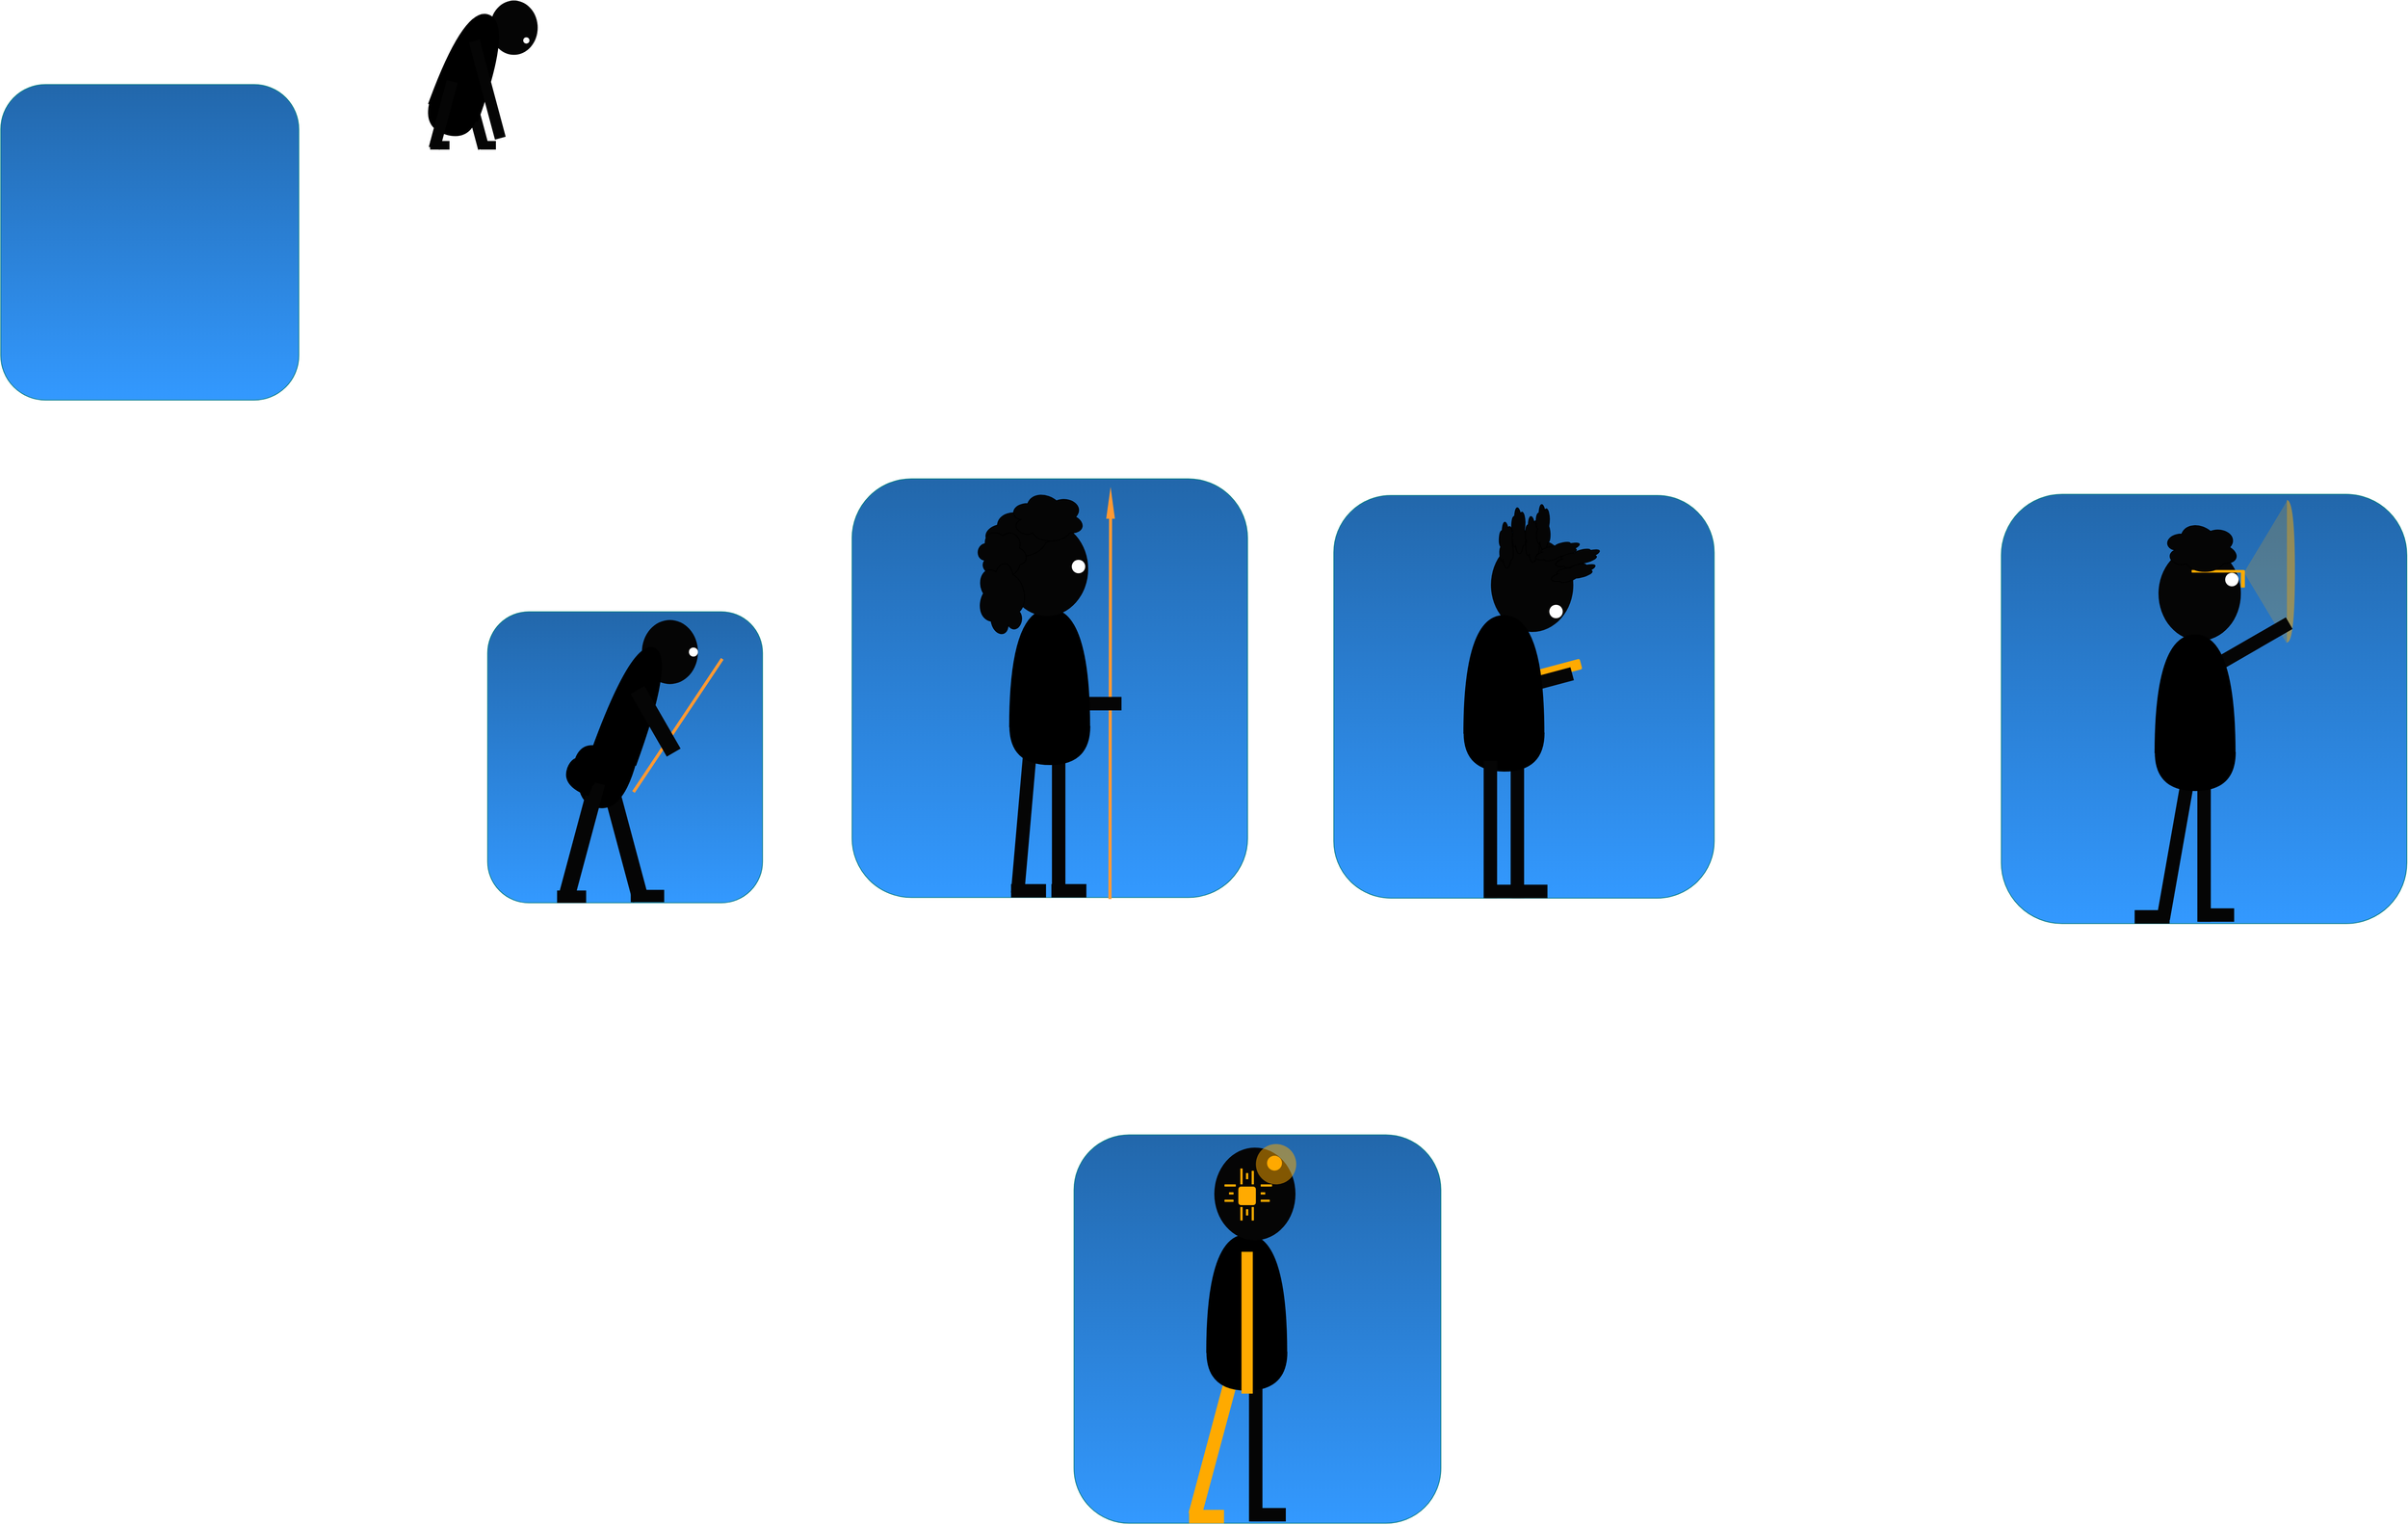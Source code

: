 <mxfile version="13.10.8" type="google"><diagram id="QeD2wzkDtuHpJXx7wL_u" name="Page-1"><mxGraphModel dx="6394" dy="2773" grid="1" gridSize="10" guides="1" tooltips="1" connect="1" arrows="1" fold="1" page="1" pageScale="1" pageWidth="827" pageHeight="1169" math="0" shadow="0"><root><mxCell id="0"/><mxCell id="1" parent="0"/><mxCell id="zWY0NePxnDbJ-7RUhbnn-93" value="" style="rounded=1;whiteSpace=wrap;html=1;shadow=0;sketch=0;glass=0;strokeColor=#0e8088;fillColor=#3399FF;gradientColor=#2267AB;gradientDirection=north;aspect=fixed;" parent="1" vertex="1"><mxGeometry x="-202.75" y="1948.15" width="474.19" height="502.11" as="geometry"/></mxCell><mxCell id="zWY0NePxnDbJ-7RUhbnn-92" value="" style="rounded=1;whiteSpace=wrap;html=1;shadow=0;sketch=0;glass=0;strokeColor=#0e8088;fillColor=#3399FF;gradientColor=#2267AB;gradientDirection=north;aspect=fixed;" parent="1" vertex="1"><mxGeometry x="995.85" y="1120" width="524.14" height="555" as="geometry"/></mxCell><mxCell id="zWY0NePxnDbJ-7RUhbnn-91" value="" style="rounded=1;whiteSpace=wrap;html=1;shadow=0;sketch=0;glass=0;strokeColor=#0e8088;fillColor=#3399FF;gradientColor=#2267AB;gradientDirection=north;aspect=fixed;" parent="1" vertex="1"><mxGeometry x="133.04" y="1121.44" width="491.69" height="520.64" as="geometry"/></mxCell><mxCell id="zWY0NePxnDbJ-7RUhbnn-89" value="" style="rounded=1;whiteSpace=wrap;html=1;shadow=0;sketch=0;glass=0;strokeColor=#0e8088;fillColor=#3399FF;gradientColor=#2267AB;gradientDirection=north;aspect=fixed;" parent="1" vertex="1"><mxGeometry x="-489.63" y="1100" width="511.21" height="541.31" as="geometry"/></mxCell><mxCell id="bMLVglMn2BQym17uy5VY-182" value="" style="ellipse;whiteSpace=wrap;html=1;shadow=0;sketch=0;aspect=fixed;strokeColor=none;fillColor=#050505;" parent="1" vertex="1"><mxGeometry x="-957.43" y="481.68" width="61.46" height="70.24" as="geometry"/></mxCell><mxCell id="bMLVglMn2BQym17uy5VY-183" value="&lt;span style=&quot;color: rgba(0 , 0 , 0 , 0) ; font-family: monospace ; font-size: 0px ; background-color: rgb(248 , 249 , 250)&quot;&gt;%3CmxGraphModel%3E%3Croot%3E%3CmxCell%20id%3D%220%22%2F%3E%3CmxCell%20id%3D%221%22%20parent%3D%220%22%2F%3E%3CmxCell%20id%3D%222%22%20value%3D%22%22%20style%3D%22group%22%20vertex%3D%221%22%20connectable%3D%220%22%20parent%3D%221%22%3E%3CmxGeometry%20x%3D%2280%22%20y%3D%2270%22%20width%3D%22762.71%22%20height%3D%22730%22%20as%3D%22geometry%22%2F%3E%3C%2FmxCell%3E%3CmxCell%20id%3D%223%22%20value%3D%22%22%20style%3D%22shape%3DflexArrow%3BendArrow%3Dclassic%3Bhtml%3D1%3BendWidth%3D6.286%3BendSize%3D13.383%3Bwidth%3D4%3BfillColor%3D%23FF9933%3BstrokeColor%3Dnone%3B%22%20edge%3D%221%22%20parent%3D%222%22%3E%3CmxGeometry%20width%3D%2250%22%20height%3D%2250%22%20relative%3D%221%22%20as%3D%22geometry%22%3E%3CmxPoint%20x%3D%22524.413%22%20y%3D%22615.507%22%20as%3D%22sourcePoint%22%2F%3E%3CmxPoint%20x%3D%22525.23%22%20y%3D%2281.755%22%20as%3D%22targetPoint%22%2F%3E%3C%2FmxGeometry%3E%3C%2FmxCell%3E%3CmxCell%20id%3D%224%22%20value%3D%22%22%20style%3D%22rounded%3D0%3BwhiteSpace%3Dwrap%3Bhtml%3D1%3Bshadow%3D0%3Bsketch%3D0%3BgradientColor%3Dnone%3Brotation%3D0%3BstrokeColor%3Dnone%3BfillColor%3D%23050505%3B%22%20vertex%3D%221%22%20parent%3D%222%22%3E%3CmxGeometry%20x%3D%22449.397%22%20y%3D%22433.337%22%20width%3D%2217.381%22%20height%3D%22177.564%22%20as%3D%22geometry%22%2F%3E%3C%2FmxCell%3E%3CmxCell%20id%3D%225%22%20value%3D%22%22%20style%3D%22rounded%3D0%3BwhiteSpace%3Dwrap%3Bhtml%3D1%3Bshadow%3D0%3Bsketch%3D0%3BgradientColor%3Dnone%3Brotation%3D5%3BstrokeColor%3Dnone%3BfillColor%3D%23050505%3B%22%20vertex%3D%221%22%20parent%3D%222%22%3E%3CmxGeometry%20x%3D%22404.849%22%20y%3D%22412.793%22%20width%3D%2217.381%22%20height%3D%22194.945%22%20as%3D%22geometry%22%2F%3E%3C%2FmxCell%3E%3CmxCell%20id%3D%226%22%20value%3D%22%22%20style%3D%22rounded%3D0%3BwhiteSpace%3Dwrap%3Bhtml%3D1%3Bshadow%3D0%3Bsketch%3D0%3BgradientColor%3Dnone%3Brotation%3D0%3BstrokeColor%3Dnone%3BfillColor%3D%23050505%3B%22%20vertex%3D%221%22%20parent%3D%222%22%3E%3CmxGeometry%20x%3D%22448.719%22%20y%3D%22595.675%22%20width%3D%2245.19%22%20height%3D%2217.381%22%20as%3D%22geometry%22%2F%3E%3C%2FmxCell%3E%3CmxCell%20id%3D%227%22%20value%3D%22%22%20style%3D%22rounded%3D0%3BwhiteSpace%3Dwrap%3Bhtml%3D1%3Bshadow%3D0%3Bsketch%3D0%3BgradientColor%3Dnone%3Brotation%3D0%3BstrokeColor%3Dnone%3BfillColor%3D%23050505%3B%22%20vertex%3D%221%22%20parent%3D%222%22%3E%3CmxGeometry%20x%3D%22396.576%22%20y%3D%22595.693%22%20width%3D%2245.19%22%20height%3D%2217.381%22%20as%3D%22geometry%22%2F%3E%3C%2FmxCell%3E%3CmxCell%20id%3D%228%22%20value%3D%22%22%20style%3D%22ellipse%3BwhiteSpace%3Dwrap%3Bhtml%3D1%3Bshadow%3D0%3Bsketch%3D0%3Baspect%3Dfixed%3BstrokeColor%3Dnone%3BfillColor%3D%23050505%3B%22%20vertex%3D%221%22%20parent%3D%222%22%3E%3CmxGeometry%20x%3D%22689.928%22%20y%3D%22143.163%22%20width%3D%22106.458%22%20height%3D%22121.667%22%20as%3D%22geometry%22%2F%3E%3C%2FmxCell%3E%3CmxCell%20id%3D%229%22%20value%3D%22%22%20style%3D%22rounded%3D1%3BwhiteSpace%3Dwrap%3Bhtml%3D1%3Bshadow%3D0%3Bsketch%3D0%3BgradientColor%3Dnone%3Brotation%3D-195%3BfillColor%3D%23FFAA00%3BstrokeColor%3Dnone%3B%22%20vertex%3D%221%22%20parent%3D%222%22%3E%3CmxGeometry%20x%3D%22743.044%22%20y%3D%22307.413%22%20width%3D%2264.309%22%20height%3D%2213.905%22%20as%3D%22geometry%22%2F%3E%3C%2FmxCell%3E%3CmxCell%20id%3D%2210%22%20value%3D%22%22%20style%3D%22rounded%3D0%3BwhiteSpace%3Dwrap%3Bhtml%3D1%3Bshadow%3D0%3Bsketch%3D0%3BgradientColor%3Dnone%3Brotation%3D-15%3BfillColor%3D%23050505%3BstrokeColor%3Dnone%3B%22%20vertex%3D%221%22%20parent%3D%222%22%3E%3CmxGeometry%20x%3D%22709.481%22%20y%3D%22321.317%22%20width%3D%2286.905%22%20height%3D%2217.381%22%20as%3D%22geometry%22%2F%3E%3C%2FmxCell%3E%3CmxCell%20id%3D%2211%22%20value%3D%22%22%20style%3D%22ellipse%3BwhiteSpace%3Dwrap%3Bhtml%3D1%3Baspect%3Dfixed%3Bshadow%3D0%3Bsketch%3D0%3BstrokeColor%3Dnone%3B%22%20vertex%3D%221%22%20parent%3D%222%22%3E%3CmxGeometry%20x%3D%22765.344%22%20y%3D%22229.65%22%20width%3D%2217.381%22%20height%3D%2217.381%22%20as%3D%22geometry%22%2F%3E%3C%2FmxCell%3E%3CmxCell%20id%3D%2212%22%20value%3D%22%22%20style%3D%22ellipse%3BwhiteSpace%3Dwrap%3Bhtml%3D1%3Bshadow%3D0%3Bsketch%3D0%3Baspect%3Dfixed%3BstrokeColor%3Dnone%3BfillColor%3D%23050505%3B%22%20vertex%3D%221%22%20parent%3D%222%22%3E%3CmxGeometry%20x%3D%22859.235%22%20y%3D%22124.721%22%20width%3D%22106.458%22%20height%3D%22121.667%22%20as%3D%22geometry%22%2F%3E%3C%2FmxCell%3E%3CmxCell%20id%3D%2213%22%20value%3D%22%22%20style%3D%22rounded%3D1%3BwhiteSpace%3Dwrap%3Bhtml%3D1%3Bshadow%3D0%3Bsketch%3D0%3BgradientColor%3Dnone%3BfillColor%3D%23FFAA00%3BstrokeColor%3Dnone%3B%22%20vertex%3D%221%22%20parent%3D%222%22%3E%3CmxGeometry%20x%3D%22965.694%22%20y%3D%22155.121%22%20width%3D%225.214%22%20height%3D%2222.595%22%20as%3D%22geometry%22%2F%3E%3C%2FmxCell%3E%3CmxCell%20id%3D%2214%22%20value%3D%22%22%20style%3D%22rounded%3D1%3BwhiteSpace%3Dwrap%3Bhtml%3D1%3Bshadow%3D0%3Bsketch%3D0%3BgradientColor%3Dnone%3BfillColor%3D%23FFAA00%3BstrokeColor%3Dnone%3B%22%20vertex%3D%221%22%20parent%3D%222%22%3E%3CmxGeometry%20x%3D%22902.045%22%20y%3D%22154.843%22%20width%3D%2267.786%22%20height%3D%223.476%22%20as%3D%22geometry%22%2F%3E%3C%2FmxCell%3E%3CmxCell%20id%3D%2215%22%20value%3D%22%22%20style%3D%22shape%3Dor%3BwhiteSpace%3Dwrap%3Bhtml%3D1%3Bshadow%3D0%3Bsketch%3D0%3BfillColor%3D%23FFAA00%3BgradientColor%3Dnone%3BstrokeColor%3Dnone%3Bopacity%3D50%3B%22%20vertex%3D%221%22%20parent%3D%222%22%3E%3CmxGeometry%20x%3D%221025.154%22%20y%3D%2264.462%22%20width%3D%2210.411%22%20height%3D%22184.238%22%20as%3D%22geometry%22%2F%3E%3C%2FmxCell%3E%3CmxCell%20id%3D%2216%22%20value%3D%22%22%20style%3D%22triangle%3BwhiteSpace%3Dwrap%3Bhtml%3D1%3Bshadow%3D0%3Bsketch%3D0%3Bopacity%3D20%3BfillColor%3D%23FFAA00%3BstrokeColor%3Dnone%3Bdirection%3Dwest%3B%22%20vertex%3D%221%22%20parent%3D%222%22%3E%3CmxGeometry%20x%3D%22969.83%22%20y%3D%2265.939%22%20width%3D%2255.324%22%20height%3D%22184.238%22%20as%3D%22geometry%22%2F%3E%3C%2FmxCell%3E%3CmxCell%20id%3D%2217%22%20value%3D%22%22%20style%3D%22ellipse%3Bshape%3Dcloud%3BwhiteSpace%3Dwrap%3Bhtml%3D1%3Bshadow%3D0%3Bsketch%3D0%3BstrokeColor%3D%23000000%3BgradientColor%3Dnone%3BfillColor%3D%23050505%3Brotation%3D0%3B%22%20vertex%3D%221%22%20parent%3D%222%22%3E%3CmxGeometry%20x%3D%22699.313%22%20y%3D%22116.431%22%20width%3D%2220.318%22%20height%3D%2269.211%22%20as%3D%22geometry%22%2F%3E%3C%2FmxCell%3E%3CmxCell%20id%3D%2218%22%20value%3D%22%22%20style%3D%22ellipse%3Bshape%3Dcloud%3BwhiteSpace%3Dwrap%3Bhtml%3D1%3Bshadow%3D0%3Bsketch%3D0%3BstrokeColor%3D%23000000%3BgradientColor%3Dnone%3BfillColor%3D%23050505%3Brotation%3D0%3B%22%20vertex%3D%221%22%20parent%3D%222%22%3E%3CmxGeometry%20x%3D%22864.519%22%20y%3D%2291.124%22%20width%3D%2299.071%22%20height%3D%2269.211%22%20as%3D%22geometry%22%2F%3E%3C%2FmxCell%3E%3CmxCell%20id%3D%2219%22%20value%3D%22%22%20style%3D%22ellipse%3BwhiteSpace%3Dwrap%3Bhtml%3D1%3Baspect%3Dfixed%3Bshadow%3D0%3Bsketch%3D0%3BstrokeColor%3Dnone%3B%22%20vertex%3D%221%22%20parent%3D%222%22%3E%3CmxGeometry%20x%3D%22945.393%22%20y%3D%22158.632%22%20width%3D%2217.381%22%20height%3D%2217.381%22%20as%3D%22geometry%22%2F%3E%3C%2FmxCell%3E%3CmxCell%20id%3D%2220%22%20value%3D%22%22%20style%3D%22rounded%3D0%3BwhiteSpace%3Dwrap%3Bhtml%3D1%3Bshadow%3D0%3Bsketch%3D0%3Brotation%3D-30%3BfillColor%3D%23050505%3BgradientColor%3Dnone%3BstrokeColor%3Dnone%3B%22%20vertex%3D%221%22%20parent%3D%222%22%3E%3CmxGeometry%20x%3D%22925.144%22%20y%3D%22242.547%22%20width%3D%22110.421%22%20height%3D%2217.381%22%20as%3D%22geometry%22%2F%3E%3C%2FmxCell%3E%3CmxCell%20id%3D%2221%22%20value%3D%22%22%20style%3D%22rounded%3D0%3BwhiteSpace%3Dwrap%3Bhtml%3D1%3Bshadow%3D0%3Bsketch%3D0%3BgradientColor%3Dnone%3Brotation%3D0%3BfillColor%3D%23050505%3BstrokeColor%3Dnone%3B%22%20vertex%3D%221%22%20parent%3D%222%22%3E%3CmxGeometry%20x%3D%22458.261%22%20y%3D%22353.715%22%20width%3D%2281.047%22%20height%3D%2217.381%22%20as%3D%22geometry%22%2F%3E%3C%2FmxCell%3E%3CmxCell%20id%3D%2222%22%20value%3D%22%22%20style%3D%22shape%3Dor%3BwhiteSpace%3Dwrap%3Bhtml%3D1%3Bshadow%3D0%3Bsketch%3D0%3BgradientColor%3Dnone%3BstrokeColor%3Dnone%3Brotation%3D-90%3BfillColor%3D%23000000%3B%22%20vertex%3D%221%22%20parent%3D%222%22%3E%3CmxGeometry%20x%3D%22369.792%22%20y%3D%22263.856%22%20width%3D%22153.282%22%20height%3D%22104.651%22%20as%3D%22geometry%22%2F%3E%3C%2FmxCell%3E%3CmxCell%20id%3D%2223%22%20value%3D%22%22%20style%3D%22shape%3Dor%3BwhiteSpace%3Dwrap%3Bhtml%3D1%3Bshadow%3D0%3Bsketch%3D0%3BgradientColor%3Dnone%3BstrokeColor%3Dnone%3Brotation%3D90%3BfillColor%3D%23000000%3B%22%20vertex%3D%221%22%20parent%3D%222%22%3E%3CmxGeometry%20x%3D%22421.483%22%20y%3D%22364.3%22%20width%3D%2250.387%22%20height%3D%22104.651%22%20as%3D%22geometry%22%2F%3E%3C%2FmxCell%3E%3CmxCell%20id%3D%2224%22%20value%3D%22%22%20style%3D%22rounded%3D0%3BwhiteSpace%3Dwrap%3Bhtml%3D1%3Bshadow%3D0%3Bsketch%3D0%3BgradientColor%3Dnone%3Brotation%3D0%3BstrokeColor%3Dnone%3BfillColor%3D%23050505%3B%22%20vertex%3D%221%22%20parent%3D%222%22%3E%3CmxGeometry%20x%3D%22715.391%22%20y%3D%22431.304%22%20width%3D%2217.381%22%20height%3D%22177.564%22%20as%3D%22geometry%22%2F%3E%3C%2FmxCell%3E%3CmxCell%20id%3D%2225%22%20value%3D%22%22%20style%3D%22rounded%3D0%3BwhiteSpace%3Dwrap%3Bhtml%3D1%3Bshadow%3D0%3Bsketch%3D0%3BgradientColor%3Dnone%3Brotation%3D0%3BstrokeColor%3Dnone%3BfillColor%3D%23050505%3B%22%20vertex%3D%221%22%20parent%3D%222%22%3E%3CmxGeometry%20x%3D%22717.772%22%20y%3D%22591.487%22%20width%3D%2245.19%22%20height%3D%2217.381%22%20as%3D%22geometry%22%2F%3E%3C%2FmxCell%3E%3CmxCell%20id%3D%2226%22%20value%3D%22%22%20style%3D%22shape%3Dor%3BwhiteSpace%3Dwrap%3Bhtml%3D1%3Bshadow%3D0%3Bsketch%3D0%3BgradientColor%3Dnone%3BstrokeColor%3Dnone%3Brotation%3D-90%3BfillColor%3D%23000000%3B%22%20vertex%3D%221%22%20parent%3D%222%22%3E%3CmxGeometry%20x%3D%22629.998%22%20y%3D%22267.315%22%20width%3D%22153.282%22%20height%3D%22104.651%22%20as%3D%22geometry%22%2F%3E%3C%2FmxCell%3E%3CmxCell%20id%3D%2227%22%20value%3D%22%22%20style%3D%22shape%3Dor%3BwhiteSpace%3Dwrap%3Bhtml%3D1%3Bshadow%3D0%3Bsketch%3D0%3BgradientColor%3Dnone%3BstrokeColor%3Dnone%3Brotation%3D90%3BfillColor%3D%23000000%3B%22%20vertex%3D%221%22%20parent%3D%222%22%3E%3CmxGeometry%20x%3D%22681.689%22%20y%3D%22367.759%22%20width%3D%2250.387%22%20height%3D%22104.651%22%20as%3D%22geometry%22%2F%3E%3C%2FmxCell%3E%3CmxCell%20id%3D%2228%22%20value%3D%22%22%20style%3D%22rounded%3D0%3BwhiteSpace%3Dwrap%3Bhtml%3D1%3Bshadow%3D0%3Bsketch%3D0%3BgradientColor%3Dnone%3Brotation%3D0%3BstrokeColor%3Dnone%3BfillColor%3D%23050505%3B%22%20vertex%3D%221%22%20parent%3D%222%22%3E%3CmxGeometry%20x%3D%22909.449%22%20y%3D%22432.138%22%20width%3D%2217.381%22%20height%3D%22177.564%22%20as%3D%22geometry%22%2F%3E%3C%2FmxCell%3E%3CmxCell%20id%3D%2229%22%20value%3D%22%22%20style%3D%22rounded%3D0%3BwhiteSpace%3Dwrap%3Bhtml%3D1%3Bshadow%3D0%3Bsketch%3D0%3BgradientColor%3Dnone%3Brotation%3D10%3BstrokeColor%3Dnone%3BfillColor%3D%23050505%3B%22%20vertex%3D%221%22%20parent%3D%222%22%3E%3CmxGeometry%20x%3D%22873.592%22%20y%3D%22412.602%22%20width%3D%2217.381%22%20height%3D%22194.945%22%20as%3D%22geometry%22%2F%3E%3C%2FmxCell%3E%3CmxCell%20id%3D%2230%22%20value%3D%22%22%20style%3D%22rounded%3D0%3BwhiteSpace%3Dwrap%3Bhtml%3D1%3Bshadow%3D0%3Bsketch%3D0%3BgradientColor%3Dnone%3Brotation%3D0%3BstrokeColor%3Dnone%3BfillColor%3D%23050505%3B%22%20vertex%3D%221%22%20parent%3D%222%22%3E%3CmxGeometry%20x%3D%22828.402%22%20y%3D%22594.65%22%20width%3D%2245.19%22%20height%3D%2217.381%22%20as%3D%22geometry%22%2F%3E%3C%2FmxCell%3E%3CmxCell%20id%3D%2231%22%20value%3D%22%22%20style%3D%22rounded%3D0%3BwhiteSpace%3Dwrap%3Bhtml%3D1%3Bshadow%3D0%3Bsketch%3D0%3BgradientColor%3Dnone%3Brotation%3D0%3BstrokeColor%3Dnone%3BfillColor%3D%23050505%3B%22%20vertex%3D%221%22%20parent%3D%222%22%3E%3CmxGeometry%20x%3D%22911.83%22%20y%3D%22592.321%22%20width%3D%2245.19%22%20height%3D%2217.381%22%20as%3D%22geometry%22%2F%3E%3C%2FmxCell%3E%3CmxCell%20id%3D%2232%22%20value%3D%22%22%20style%3D%22shape%3Dor%3BwhiteSpace%3Dwrap%3Bhtml%3D1%3Bshadow%3D0%3Bsketch%3D0%3BgradientColor%3Dnone%3BstrokeColor%3Dnone%3Brotation%3D-90%3BfillColor%3D%23000000%3B%22%20vertex%3D%221%22%20parent%3D%222%22%3E%3CmxGeometry%20x%3D%22829.844%22%20y%3D%22262.657%22%20width%3D%22153.282%22%20height%3D%22104.651%22%20as%3D%22geometry%22%2F%3E%3C%2FmxCell%3E%3CmxCell%20id%3D%2233%22%20value%3D%22%22%20style%3D%22shape%3Dor%3BwhiteSpace%3Dwrap%3Bhtml%3D1%3Bshadow%3D0%3Bsketch%3D0%3BgradientColor%3Dnone%3BstrokeColor%3Dnone%3Brotation%3D90%3BfillColor%3D%23000000%3B%22%20vertex%3D%221%22%20parent%3D%222%22%3E%3CmxGeometry%20x%3D%22881.535%22%20y%3D%22363.101%22%20width%3D%2250.387%22%20height%3D%22104.651%22%20as%3D%22geometry%22%2F%3E%3C%2FmxCell%3E%3CmxCell%20id%3D%2234%22%20value%3D%22%22%20style%3D%22rounded%3D0%3BwhiteSpace%3Dwrap%3Bhtml%3D1%3Bshadow%3D0%3Bsketch%3D0%3BgradientColor%3Dnone%3Brotation%3D0%3BstrokeColor%3Dnone%3BfillColor%3D%23050505%3B%22%20vertex%3D%221%22%20parent%3D%222%22%3E%3CmxGeometry%20x%3D%22680.49%22%20y%3D%22431.304%22%20width%3D%2217.381%22%20height%3D%22177.564%22%20as%3D%22geometry%22%2F%3E%3C%2FmxCell%3E%3CmxCell%20id%3D%2235%22%20value%3D%22%22%20style%3D%22rounded%3D0%3BwhiteSpace%3Dwrap%3Bhtml%3D1%3Bshadow%3D0%3Bsketch%3D0%3BgradientColor%3Dnone%3Brotation%3D0%3BstrokeColor%3Dnone%3BfillColor%3D%23050505%3B%22%20vertex%3D%221%22%20parent%3D%222%22%3E%3CmxGeometry%20x%3D%22682.871%22%20y%3D%22591.487%22%20width%3D%2245.19%22%20height%3D%2217.381%22%20as%3D%22geometry%22%2F%3E%3C%2FmxCell%3E%3CmxCell%20id%3D%2236%22%20value%3D%22%22%20style%3D%22ellipse%3Bshape%3Dcloud%3BwhiteSpace%3Dwrap%3Bhtml%3D1%3Bshadow%3D0%3Bsketch%3D0%3BstrokeColor%3D%23000000%3BgradientColor%3Dnone%3BfillColor%3D%23050505%3Brotation%3D0%3B%22%20vertex%3D%221%22%20parent%3D%222%22%3E%3CmxGeometry%20x%3D%22715.391%22%20y%3D%2297.816%22%20width%3D%2220.318%22%20height%3D%2269.211%22%20as%3D%22geometry%22%2F%3E%3C%2FmxCell%3E%3CmxCell%20id%3D%2237%22%20value%3D%22%22%20style%3D%22ellipse%3Bshape%3Dcloud%3BwhiteSpace%3Dwrap%3Bhtml%3D1%3Bshadow%3D0%3Bsketch%3D0%3BstrokeColor%3D%23000000%3BgradientColor%3Dnone%3BfillColor%3D%23050505%3Brotation%3D0%3B%22%20vertex%3D%221%22%20parent%3D%222%22%3E%3CmxGeometry%20x%3D%22732.998%22%20y%3D%22109.044%22%20width%3D%2220.318%22%20height%3D%2269.211%22%20as%3D%22geometry%22%2F%3E%3C%2FmxCell%3E%3CmxCell%20id%3D%2238%22%20value%3D%22%22%20style%3D%22ellipse%3Bshape%3Dcloud%3BwhiteSpace%3Dwrap%3Bhtml%3D1%3Bshadow%3D0%3Bsketch%3D0%3BstrokeColor%3D%23000000%3BgradientColor%3Dnone%3BfillColor%3D%23050505%3Brotation%3D0%3B%22%20vertex%3D%221%22%20parent%3D%222%22%3E%3CmxGeometry%20x%3D%22746.902%22%20y%3D%2293.592%22%20width%3D%2220.318%22%20height%3D%2269.211%22%20as%3D%22geometry%22%2F%3E%3C%2FmxCell%3E%3CmxCell%20id%3D%2239%22%20value%3D%22%22%20style%3D%22ellipse%3Bshape%3Dcloud%3BwhiteSpace%3Dwrap%3Bhtml%3D1%3Bshadow%3D0%3Bsketch%3D0%3BstrokeColor%3D%23000000%3BgradientColor%3Dnone%3BfillColor%3D%23050505%3Brotation%3D75%3B%22%20vertex%3D%221%22%20parent%3D%222%22%3E%3CmxGeometry%20x%3D%22767.221%22%20y%3D%22125.365%22%20width%3D%2220.318%22%20height%3D%2269.211%22%20as%3D%22geometry%22%2F%3E%3C%2FmxCell%3E%3CmxCell%20id%3D%2240%22%20value%3D%22%22%20style%3D%22ellipse%3Bshape%3Dcloud%3BwhiteSpace%3Dwrap%3Bhtml%3D1%3Bshadow%3D0%3Bsketch%3D0%3BstrokeColor%3D%23000000%3BgradientColor%3Dnone%3BfillColor%3D%23050505%3Brotation%3D75%3B%22%20vertex%3D%221%22%20parent%3D%222%22%3E%3CmxGeometry%20x%3D%22793.153%22%20y%3D%22134.177%22%20width%3D%2220.318%22%20height%3D%2269.211%22%20as%3D%22geometry%22%2F%3E%3C%2FmxCell%3E%3CmxCell%20id%3D%2241%22%20value%3D%22%22%20style%3D%22ellipse%3Bshape%3Dcloud%3BwhiteSpace%3Dwrap%3Bhtml%3D1%3Bshadow%3D0%3Bsketch%3D0%3BstrokeColor%3D%23000000%3BgradientColor%3Dnone%3BfillColor%3D%23050505%3Brotation%3D75%3B%22%20vertex%3D%221%22%20parent%3D%222%22%3E%3CmxGeometry%20x%3D%22787.539%22%20y%3D%22153.261%22%20width%3D%2220.318%22%20height%3D%2269.211%22%20as%3D%22geometry%22%2F%3E%3C%2FmxCell%3E%3CmxCell%20id%3D%2242%22%20value%3D%22%22%20style%3D%22group%22%20vertex%3D%221%22%20connectable%3D%220%22%20parent%3D%222%22%3E%3CmxGeometry%20x%3D%22350.496%22%20y%3D%2286.431%22%20width%3D%22192.072%22%20height%3D%22183.496%22%20as%3D%22geometry%22%2F%3E%3C%2FmxCell%3E%3CmxCell%20id%3D%2243%22%20value%3D%22%22%20style%3D%22group%22%20vertex%3D%221%22%20connectable%3D%220%22%20parent%3D%2242%22%3E%3CmxGeometry%20width%3D%22192.072%22%20height%3D%22183.496%22%20as%3D%22geometry%22%2F%3E%3C%2FmxCell%3E%3CmxCell%20id%3D%2244%22%20value%3D%22%22%20style%3D%22group%22%20vertex%3D%221%22%20connectable%3D%220%22%20parent%3D%2243%22%3E%3CmxGeometry%20x%3D%22-3.705e-14%22%20width%3D%22192.072%22%20height%3D%22176.677%22%20as%3D%22geometry%22%2F%3E%3C%2FmxCell%3E%3CmxCell%20id%3D%2245%22%20value%3D%22%22%20style%3D%22ellipse%3BwhiteSpace%3Dwrap%3Bhtml%3D1%3Bshadow%3D0%3Bsketch%3D0%3Baspect%3Dfixed%3BstrokeColor%3Dnone%3BfillColor%3D%23050505%3B%22%20vertex%3D%221%22%20parent%3D%2244%22%3E%3CmxGeometry%20x%3D%2239.319%22%20y%3D%2241.106%22%20width%3D%22106.458%22%20height%3D%22121.667%22%20as%3D%22geometry%22%2F%3E%3C%2FmxCell%3E%3CmxCell%20id%3D%2246%22%20value%3D%22%22%20style%3D%22ellipse%3BwhiteSpace%3Dwrap%3Bhtml%3D1%3Baspect%3Dfixed%3Bshadow%3D0%3Bsketch%3D0%3BstrokeColor%3Dnone%3B%22%20vertex%3D%221%22%20parent%3D%2244%22%3E%3CmxGeometry%20x%3D%22124.555%22%20y%3D%2290.085%22%20width%3D%2217.381%22%20height%3D%2217.381%22%20as%3D%22geometry%22%2F%3E%3C%2FmxCell%3E%3CmxCell%20id%3D%2247%22%20value%3D%22%22%20style%3D%22ellipse%3Bshape%3Dcloud%3BwhiteSpace%3Dwrap%3Bhtml%3D1%3Bshadow%3D0%3Bsketch%3D0%3BstrokeColor%3D%23000000%3BgradientColor%3Dnone%3BfillColor%3D%23050505%3Brotation%3D-15%3B%22%20vertex%3D%221%22%20parent%3D%2244%22%3E%3CmxGeometry%20x%3D%227.269%22%20y%3D%2220.875%22%20width%3D%2299.071%22%20height%3D%2269.211%22%20as%3D%22geometry%22%2F%3E%3C%2FmxCell%3E%3CmxCell%20id%3D%2248%22%20value%3D%22%22%20style%3D%22ellipse%3Bshape%3Dcloud%3BwhiteSpace%3Dwrap%3Bhtml%3D1%3Bshadow%3D0%3Bsketch%3D0%3BstrokeColor%3D%23000000%3BgradientColor%3Dnone%3BfillColor%3D%23050505%3Brotation%3D0%3B%22%20vertex%3D%221%22%20parent%3D%2244%22%3E%3CmxGeometry%20x%3D%2242.865%22%20width%3D%2299.071%22%20height%3D%2269.211%22%20as%3D%22geometry%22%2F%3E%3C%2FmxCell%3E%3CmxCell%20id%3D%2249%22%20value%3D%22%22%20style%3D%22ellipse%3Bshape%3Dcloud%3BwhiteSpace%3Dwrap%3Bhtml%3D1%3Bshadow%3D0%3Bsketch%3D0%3BstrokeColor%3D%23000000%3BgradientColor%3Dnone%3BfillColor%3D%23050505%3Brotation%3D-15%3B%22%20vertex%3D%221%22%20parent%3D%2244%22%3E%3CmxGeometry%20x%3D%220.003%22%20y%3D%2246.772%22%20width%3D%2266.1%22%20height%3D%2269.211%22%20as%3D%22geometry%22%2F%3E%3C%2FmxCell%3E%3CmxCell%20id%3D%2250%22%20value%3D%22%22%20style%3D%22ellipse%3Bshape%3Dcloud%3BwhiteSpace%3Dwrap%3Bhtml%3D1%3Bshadow%3D0%3Bsketch%3D0%3BstrokeColor%3D%23000000%3BgradientColor%3Dnone%3BfillColor%3D%23050505%3Brotation%3D-100%3B%22%20vertex%3D%221%22%20parent%3D%2244%22%3E%3CmxGeometry%20x%3D%22-16.491%22%20y%3D%22107.466%22%20width%3D%2299.071%22%20height%3D%2269.211%22%20as%3D%22geometry%22%2F%3E%3C%2FmxCell%3E%3CmxCell%20id%3D%2251%22%20value%3D%22%22%20style%3D%22shape%3Dor%3BwhiteSpace%3Dwrap%3Bhtml%3D1%3Bshadow%3D0%3Bsketch%3D0%3BgradientColor%3Dnone%3BstrokeColor%3Dnone%3Brotation%3D-90%3BfillColor%3D%23000000%3B%22%20vertex%3D%221%22%20parent%3D%222%22%3E%3CmxGeometry%20x%3D%221035.565%22%20y%3D%22258.537%22%20width%3D%22153.282%22%20height%3D%22104.651%22%20as%3D%22geometry%22%2F%3E%3C%2FmxCell%3E%3CmxCell%20id%3D%2252%22%20value%3D%22%22%20style%3D%22rounded%3D0%3BwhiteSpace%3Dwrap%3Bhtml%3D1%3Bshadow%3D0%3Bsketch%3D0%3BgradientColor%3Dnone%3Brotation%3D0%3BstrokeColor%3Dnone%3BfillColor%3D%23050505%3B%22%20vertex%3D%221%22%20parent%3D%222%22%3E%3CmxGeometry%20x%3D%221115.17%22%20y%3D%22428.228%22%20width%3D%2217.381%22%20height%3D%22177.355%22%20as%3D%22geometry%22%2F%3E%3C%2FmxCell%3E%3CmxCell%20id%3D%2253%22%20value%3D%22%22%20style%3D%22rounded%3D0%3BwhiteSpace%3Dwrap%3Bhtml%3D1%3Bshadow%3D0%3Bsketch%3D0%3BgradientColor%3Dnone%3Brotation%3D15%3BstrokeColor%3Dnone%3BfillColor%3D%23FFAA00%3B%22%20vertex%3D%221%22%20parent%3D%222%22%3E%3CmxGeometry%20x%3D%221061.202%22%20y%3D%22410.742%22%20width%3D%2217.381%22%20height%3D%22189.244%22%20as%3D%22geometry%22%2F%3E%3C%2FmxCell%3E%3CmxCell%20id%3D%2254%22%20value%3D%22%22%20style%3D%22rounded%3D0%3BwhiteSpace%3Dwrap%3Bhtml%3D1%3Bshadow%3D0%3Bsketch%3D0%3BgradientColor%3Dnone%3Brotation%3D0%3BstrokeColor%3Dnone%3BfillColor%3D%23FFAA00%3B%22%20vertex%3D%221%22%20parent%3D%222%22%3E%3CmxGeometry%20x%3D%221037.685%22%20y%3D%22590.531%22%20width%3D%2245.19%22%20height%3D%2217.381%22%20as%3D%22geometry%22%2F%3E%3C%2FmxCell%3E%3CmxCell%20id%3D%2255%22%20value%3D%22%22%20style%3D%22rounded%3D0%3BwhiteSpace%3Dwrap%3Bhtml%3D1%3Bshadow%3D0%3Bsketch%3D0%3BgradientColor%3Dnone%3Brotation%3D0%3BstrokeColor%3Dnone%3BfillColor%3D%23050505%3B%22%20vertex%3D%221%22%20parent%3D%222%22%3E%3CmxGeometry%20x%3D%221117.551%22%20y%3D%22588.202%22%20width%3D%2245.19%22%20height%3D%2217.381%22%20as%3D%22geometry%22%2F%3E%3C%2FmxCell%3E%3CmxCell%20id%3D%2256%22%20value%3D%22%22%20style%3D%22shape%3Dor%3BwhiteSpace%3Dwrap%3Bhtml%3D1%3Bshadow%3D0%3Bsketch%3D0%3BgradientColor%3Dnone%3BstrokeColor%3Dnone%3Brotation%3D90%3BfillColor%3D%23000000%3B%22%20vertex%3D%221%22%20parent%3D%222%22%3E%3CmxGeometry%20x%3D%221087.256%22%20y%3D%22358.982%22%20width%3D%2250.387%22%20height%3D%22104.651%22%20as%3D%22geometry%22%2F%3E%3C%2FmxCell%3E%3CmxCell%20id%3D%2257%22%20value%3D%22%22%20style%3D%22ellipse%3BwhiteSpace%3Dwrap%3Bhtml%3D1%3Bshadow%3D0%3Bsketch%3D0%3Baspect%3Dfixed%3BstrokeColor%3Dnone%3BfillColor%3D%23050505%3B%22%20vertex%3D%221%22%20parent%3D%222%22%3E%3CmxGeometry%20x%3D%221070.332%22%20y%3D%22122.219%22%20width%3D%22104.901%22%20height%3D%22119.887%22%20as%3D%22geometry%22%2F%3E%3C%2FmxCell%3E%3CmxCell%20id%3D%2258%22%20value%3D%22%22%20style%3D%22rounded%3D1%3BwhiteSpace%3Dwrap%3Bhtml%3D1%3Bshadow%3D0%3Bsketch%3D0%3BfillColor%3D%23FFAA00%3BgradientColor%3Dnone%3BstrokeColor%3Dnone%3Baspect%3Dfixed%3B%22%20vertex%3D%221%22%20parent%3D%222%22%3E%3CmxGeometry%20x%3D%221101.402%22%20y%3D%22172.709%22%20width%3D%2222.662%22%20height%3D%2223.878%22%20as%3D%22geometry%22%2F%3E%3C%2FmxCell%3E%3CmxCell%20id%3D%2259%22%20value%3D%22%22%20style%3D%22rounded%3D1%3BwhiteSpace%3Dwrap%3Bhtml%3D1%3Bshadow%3D0%3Bsketch%3D0%3BfillColor%3D%23FFAA00%3BgradientColor%3Dnone%3BstrokeColor%3Dnone%3Baspect%3Dfixed%3B%22%20vertex%3D%221%22%20parent%3D%222%22%3E%3CmxGeometry%20x%3D%221103.961%22%20y%3D%22199.027%22%20width%3D%222.924%22%20height%3D%2217.544%22%20as%3D%22geometry%22%2F%3E%3C%2FmxCell%3E%3CmxCell%20id%3D%2260%22%20value%3D%22%22%20style%3D%22rounded%3D1%3BwhiteSpace%3Dwrap%3Bhtml%3D1%3Bshadow%3D0%3Bsketch%3D0%3BfillColor%3D%23FFAA00%3BgradientColor%3Dnone%3BstrokeColor%3Dnone%3Baspect%3Dfixed%3B%22%20vertex%3D%221%22%20parent%3D%222%22%3E%3CmxGeometry%20x%3D%221118.582%22%20y%3D%22199.027%22%20width%3D%222.924%22%20height%3D%2217.544%22%20as%3D%22geometry%22%2F%3E%3C%2FmxCell%3E%3CmxCell%20id%3D%2261%22%20value%3D%22%22%20style%3D%22rounded%3D1%3BwhiteSpace%3Dwrap%3Bhtml%3D1%3Bshadow%3D0%3Bsketch%3D0%3BfillColor%3D%23FFAA00%3BgradientColor%3Dnone%3BstrokeColor%3Dnone%3Baspect%3Dfixed%3B%22%20vertex%3D%221%22%20parent%3D%222%22%3E%3CmxGeometry%20x%3D%221111.271%22%20y%3D%22201.951%22%20width%3D%222.924%22%20height%3D%228.041%22%20as%3D%22geometry%22%2F%3E%3C%2FmxCell%3E%3CmxCell%20id%3D%2262%22%20value%3D%22%22%20style%3D%22rounded%3D1%3BwhiteSpace%3Dwrap%3Bhtml%3D1%3Bshadow%3D0%3Bsketch%3D0%3BfillColor%3D%23FFAA00%3BgradientColor%3Dnone%3BstrokeColor%3Dnone%3Baspect%3Dfixed%3B%22%20vertex%3D%221%22%20parent%3D%222%22%3E%3CmxGeometry%20x%3D%221103.961%22%20y%3D%22149.315%22%20width%3D%222.924%22%20height%3D%2220.469%22%20as%3D%22geometry%22%2F%3E%3C%2FmxCell%3E%3CmxCell%20id%3D%2263%22%20value%3D%22%22%20style%3D%22rounded%3D1%3BwhiteSpace%3Dwrap%3Bhtml%3D1%3Bshadow%3D0%3Bsketch%3D0%3BfillColor%3D%23FFAA00%3BgradientColor%3Dnone%3BstrokeColor%3Dnone%3Baspect%3Dfixed%3B%22%20vertex%3D%221%22%20parent%3D%222%22%3E%3CmxGeometry%20x%3D%221118.582%22%20y%3D%22152.239%22%20width%3D%222.924%22%20height%3D%2217.544%22%20as%3D%22geometry%22%2F%3E%3C%2FmxCell%3E%3CmxCell%20id%3D%2264%22%20value%3D%22%22%20style%3D%22rounded%3D1%3BwhiteSpace%3Dwrap%3Bhtml%3D1%3Bshadow%3D0%3Bsketch%3D0%3BfillColor%3D%23FFAA00%3BgradientColor%3Dnone%3BstrokeColor%3Dnone%3Baspect%3Dfixed%3B%22%20vertex%3D%221%22%20parent%3D%222%22%3E%3CmxGeometry%20x%3D%221111.271%22%20y%3D%22155.163%22%20width%3D%222.924%22%20height%3D%228.041%22%20as%3D%22geometry%22%2F%3E%3C%2FmxCell%3E%3CmxCell%20id%3D%2265%22%20value%3D%22%22%20style%3D%22rounded%3D1%3BwhiteSpace%3Dwrap%3Bhtml%3D1%3Bshadow%3D0%3Bsketch%3D0%3BfillColor%3D%23FFAA00%3BgradientColor%3Dnone%3BstrokeColor%3Dnone%3Baspect%3Dfixed%3B%22%20vertex%3D%221%22%20parent%3D%222%22%3E%3CmxGeometry%20x%3D%221130.279%22%20y%3D%22169.784%22%20width%3D%2214.62%22%20height%3D%222.924%22%20as%3D%22geometry%22%2F%3E%3C%2FmxCell%3E%3CmxCell%20id%3D%2266%22%20value%3D%22%22%20style%3D%22rounded%3D1%3BwhiteSpace%3Dwrap%3Bhtml%3D1%3Bshadow%3D0%3Bsketch%3D0%3BfillColor%3D%23FFAA00%3BgradientColor%3Dnone%3BstrokeColor%3Dnone%3Baspect%3Dfixed%3B%22%20vertex%3D%221%22%20parent%3D%222%22%3E%3CmxGeometry%20x%3D%221130.279%22%20y%3D%22180.019%22%20width%3D%225.848%22%20height%3D%222.924%22%20as%3D%22geometry%22%2F%3E%3C%2FmxCell%3E%3CmxCell%20id%3D%2267%22%20value%3D%22%22%20style%3D%22rounded%3D1%3BwhiteSpace%3Dwrap%3Bhtml%3D1%3Bshadow%3D0%3Bsketch%3D0%3BfillColor%3D%23FFAA00%3BgradientColor%3Dnone%3BstrokeColor%3Dnone%3Baspect%3Dfixed%3B%22%20vertex%3D%221%22%20parent%3D%222%22%3E%3CmxGeometry%20x%3D%221130.279%22%20y%3D%22189.523%22%20width%3D%2211.696%22%20height%3D%222.924%22%20as%3D%22geometry%22%2F%3E%3C%2FmxCell%3E%3CmxCell%20id%3D%2268%22%20value%3D%22%22%20style%3D%22rounded%3D1%3BwhiteSpace%3Dwrap%3Bhtml%3D1%3Bshadow%3D0%3Bsketch%3D0%3BfillColor%3D%23FFAA00%3BgradientColor%3Dnone%3BstrokeColor%3Dnone%3Baspect%3Dfixed%3B%22%20vertex%3D%221%22%20parent%3D%222%22%3E%3CmxGeometry%20x%3D%221083.491%22%20y%3D%22169.784%22%20width%3D%2214.62%22%20height%3D%222.924%22%20as%3D%22geometry%22%2F%3E%3C%2FmxCell%3E%3CmxCell%20id%3D%2269%22%20value%3D%22%22%20style%3D%22rounded%3D1%3BwhiteSpace%3Dwrap%3Bhtml%3D1%3Bshadow%3D0%3Bsketch%3D0%3BfillColor%3D%23FFAA00%3BgradientColor%3Dnone%3BstrokeColor%3Dnone%3Baspect%3Dfixed%3B%22%20vertex%3D%221%22%20parent%3D%222%22%3E%3CmxGeometry%20x%3D%221089.34%22%20y%3D%22180.019%22%20width%3D%225.848%22%20height%3D%222.924%22%20as%3D%22geometry%22%2F%3E%3C%2FmxCell%3E%3CmxCell%20id%3D%2270%22%20value%3D%22%22%20style%3D%22rounded%3D1%3BwhiteSpace%3Dwrap%3Bhtml%3D1%3Bshadow%3D0%3Bsketch%3D0%3BfillColor%3D%23FFAA00%3BgradientColor%3Dnone%3BstrokeColor%3Dnone%3Baspect%3Dfixed%3B%22%20vertex%3D%221%22%20parent%3D%222%22%3E%3CmxGeometry%20x%3D%221083.491%22%20y%3D%22189.523%22%20width%3D%2211.696%22%20height%3D%222.924%22%20as%3D%22geometry%22%2F%3E%3C%2FmxCell%3E%3CmxCell%20id%3D%2271%22%20value%3D%22%22%20style%3D%22ellipse%3BwhiteSpace%3Dwrap%3Bhtml%3D1%3Baspect%3Dfixed%3Bshadow%3D0%3Bsketch%3D0%3BfillColor%3D%23FFAA00%3BstrokeColor%3Dnone%3B%22%20vertex%3D%221%22%20parent%3D%222%22%3E%3CmxGeometry%20x%3D%221138.495%22%20y%3D%22132.734%22%20width%3D%2219.299%22%20height%3D%2219.299%22%20as%3D%22geometry%22%2F%3E%3C%2FmxCell%3E%3CmxCell%20id%3D%2272%22%20value%3D%22%22%20style%3D%22ellipse%3BwhiteSpace%3Dwrap%3Bhtml%3D1%3Baspect%3Dfixed%3Bshadow%3D0%3Bsketch%3D0%3BfillColor%3D%23FFAA00%3BgradientColor%3Dnone%3Bopacity%3D50%3BstrokeColor%3Dnone%3B%22%20vertex%3D%221%22%20parent%3D%222%22%3E%3CmxGeometry%20x%3D%221124.069%22%20y%3D%22117.647%22%20width%3D%2252.143%22%20height%3D%2252.143%22%20as%3D%22geometry%22%2F%3E%3C%2FmxCell%3E%3CmxCell%20id%3D%2273%22%20value%3D%22%22%20style%3D%22rounded%3D0%3BwhiteSpace%3Dwrap%3Bhtml%3D1%3Bshadow%3D0%3Bsketch%3D0%3Brotation%3D90%3BstrokeColor%3Dnone%3BfillColor%3D%23FFAA00%3B%22%20vertex%3D%221%22%20parent%3D%222%22%3E%3CmxGeometry%20x%3D%221021.052%22%20y%3D%22341.323%22%20width%3D%22183.369%22%20height%3D%2214.617%22%20as%3D%22geometry%22%2F%3E%3C%2FmxCell%3E%3CmxCell%20id%3D%2274%22%20value%3D%22%22%20style%3D%22group%3Baspect%3Dfixed%3B%22%20vertex%3D%221%22%20connectable%3D%220%22%20parent%3D%222%22%3E%3CmxGeometry%20x%3D%22-350%22%20y%3D%22280%22%20width%3D%22220.52%22%20height%3D%22317.72%22%20as%3D%22geometry%22%2F%3E%3C%2FmxCell%3E%3CmxCell%20id%3D%2275%22%20value%3D%22%22%20style%3D%22shape%3DflexArrow%3BendArrow%3Dnone%3Bhtml%3D1%3BendWidth%3D6.286%3BendSize%3D13.383%3Bwidth%3D4%3BfillColor%3D%23FF9933%3BstrokeColor%3Dnone%3BendFill%3D0%3B%22%20edge%3D%221%22%20parent%3D%2274%22%3E%3CmxGeometry%20width%3D%2250%22%20height%3D%2250%22%20relative%3D%221%22%20as%3D%22geometry%22%3E%3CmxPoint%20x%3D%22124.462%22%20y%3D%22241.339%22%20as%3D%22sourcePoint%22%2F%3E%3CmxPoint%20x%3D%22220.52%22%20y%3D%2282.435%22%20as%3D%22targetPoint%22%2F%3E%3C%2FmxGeometry%3E%3C%2FmxCell%3E%3CmxCell%20id%3D%2276%22%20value%3D%22%22%20style%3D%22ellipse%3BwhiteSpace%3Dwrap%3Bhtml%3D1%3Bshadow%3D0%3Bsketch%3D0%3Baspect%3Dfixed%3BstrokeColor%3Dnone%3BfillColor%3D%23050505%3B%22%20vertex%3D%221%22%20parent%3D%2274%22%3E%3CmxGeometry%20x%3D%22120%22%20y%3D%2240%22%20width%3D%2261.25%22%20height%3D%2270%22%20as%3D%22geometry%22%2F%3E%3C%2FmxCell%3E%3CmxCell%20id%3D%2277%22%20value%3D%22%22%20style%3D%22rounded%3D0%3BwhiteSpace%3Dwrap%3Bhtml%3D1%3Bshadow%3D0%3Bsketch%3D0%3BgradientColor%3Dnone%3Brotation%3D-15%3BstrokeColor%3Dnone%3BfillColor%3D%23050505%3B%22%20vertex%3D%221%22%20parent%3D%2274%22%3E%3CmxGeometry%20x%3D%2291.38%22%20y%3D%22187.62%22%20width%3D%2210.26%22%20height%3D%2262.43%22%20as%3D%22geometry%22%2F%3E%3C%2FmxCell%3E%3CmxCell%20id%3D%2278%22%20value%3D%22%22%20style%3D%22rounded%3D0%3BwhiteSpace%3Dwrap%3Bhtml%3D1%3Bshadow%3D0%3Bsketch%3D0%3BgradientColor%3Dnone%3Brotation%3D0%3BstrokeColor%3Dnone%3BfillColor%3D%23050505%3B%22%20vertex%3D%221%22%20parent%3D%2274%22%3E%3CmxGeometry%20x%3D%2213.26%22%20y%3D%22300%22%20width%3D%2226.74%22%20height%3D%2217.72%22%20as%3D%22geometry%22%2F%3E%3C%2FmxCell%3E%3CmxCell%20id%3D%2279%22%20value%3D%22%22%20style%3D%22shape%3Dor%3BwhiteSpace%3Dwrap%3Bhtml%3D1%3Bshadow%3D0%3Bsketch%3D0%3BgradientColor%3Dnone%3BstrokeColor%3Dnone%3Brotation%3D-70%3BfillColor%3D%23000000%3B%22%20vertex%3D%221%22%20parent%3D%2274%22%3E%3CmxGeometry%20x%3D%2262.98%22%20y%3D%2289.98%22%20width%3D%2294.45%22%20height%3D%2259.1%22%20as%3D%22geometry%22%2F%3E%3C%2FmxCell%3E%3CmxCell%20id%3D%2280%22%20value%3D%22%22%20style%3D%22ellipse%3BwhiteSpace%3Dwrap%3Bhtml%3D1%3Baspect%3Dfixed%3Bshadow%3D0%3Bsketch%3D0%3BstrokeColor%3Dnone%3B%22%20vertex%3D%221%22%20parent%3D%2274%22%3E%3CmxGeometry%20x%3D%22164.45%22%20y%3D%2280%22%20width%3D%2210.9%22%20height%3D%2210.9%22%20as%3D%22geometry%22%2F%3E%3C%2FmxCell%3E%3CmxCell%20id%3D%2281%22%20value%3D%22%22%20style%3D%22rounded%3D0%3BwhiteSpace%3Dwrap%3Bhtml%3D1%3Bshadow%3D0%3Bsketch%3D0%3BgradientColor%3Dnone%3Brotation%3D0%3BstrokeColor%3Dnone%3BfillColor%3D%23050505%3B%22%20vertex%3D%221%22%20parent%3D%2274%22%3E%3CmxGeometry%20x%3D%2283.03%22%20y%3D%22300%22%20width%3D%2226.97%22%20height%3D%2217.72%22%20as%3D%22geometry%22%2F%3E%3C%2FmxCell%3E%3CmxCell%20id%3D%2282%22%20value%3D%22%22%20style%3D%22rounded%3D0%3BwhiteSpace%3Dwrap%3Bhtml%3D1%3Bshadow%3D0%3Bsketch%3D0%3BgradientColor%3Dnone%3Brotation%3D60%3BfillColor%3D%23050505%3BstrokeColor%3Dnone%3B%22%20vertex%3D%221%22%20parent%3D%2274%22%3E%3CmxGeometry%20x%3D%2271.85%22%20y%3D%22170%22%20width%3D%22103.5%22%20height%3D%2217.57%22%20as%3D%22geometry%22%2F%3E%3C%2FmxCell%3E%3CmxCell%20id%3D%2283%22%20value%3D%22%22%20style%3D%22shape%3Dor%3BwhiteSpace%3Dwrap%3Bhtml%3D1%3Bshadow%3D0%3Bsketch%3D0%3BgradientColor%3Dnone%3BstrokeColor%3Dnone%3Brotation%3D105%3BfillColor%3D%23000000%3B%22%20vertex%3D%221%22%20parent%3D%2274%22%3E%3CmxGeometry%20x%3D%2262.98%22%20y%3D%22150%22%20width%3D%2250.26%22%20height%3D%2259.79%22%20as%3D%22geometry%22%2F%3E%3C%2FmxCell%3E%3C%2Froot%3E%3C%2FmxGraphModel%3E&lt;/span&gt;&lt;span style=&quot;color: rgba(0 , 0 , 0 , 0) ; font-family: monospace ; font-size: 0px ; background-color: rgb(248 , 249 , 250)&quot;&gt;%3CmxGraphModel%3E%3Croot%3E%3CmxCell%20id%3D%220%22%2F%3E%3CmxCell%20id%3D%221%22%20parent%3D%220%22%2F%3E%3CmxCell%20id%3D%222%22%20value%3D%22%22%20style%3D%22group%22%20vertex%3D%221%22%20connectable%3D%220%22%20parent%3D%221%22%3E%3CmxGeometry%20x%3D%2280%22%20y%3D%2270%22%20width%3D%22762.71%22%20height%3D%22730%22%20as%3D%22geometry%22%2F%3E%3C%2FmxCell%3E%3CmxCell%20id%3D%223%22%20value%3D%22%22%20style%3D%22shape%3DflexArrow%3BendArrow%3Dclassic%3Bhtml%3D1%3BendWidth%3D6.286%3BendSize%3D13.383%3Bwidth%3D4%3BfillColor%3D%23FF9933%3BstrokeColor%3Dnone%3B%22%20edge%3D%221%22%20parent%3D%222%22%3E%3CmxGeometry%20width%3D%2250%22%20height%3D%2250%22%20relative%3D%221%22%20as%3D%22geometry%22%3E%3CmxPoint%20x%3D%22524.413%22%20y%3D%22615.507%22%20as%3D%22sourcePoint%22%2F%3E%3CmxPoint%20x%3D%22525.23%22%20y%3D%2281.755%22%20as%3D%22targetPoint%22%2F%3E%3C%2FmxGeometry%3E%3C%2FmxCell%3E%3CmxCell%20id%3D%224%22%20value%3D%22%22%20style%3D%22rounded%3D0%3BwhiteSpace%3Dwrap%3Bhtml%3D1%3Bshadow%3D0%3Bsketch%3D0%3BgradientColor%3Dnone%3Brotation%3D0%3BstrokeColor%3Dnone%3BfillColor%3D%23050505%3B%22%20vertex%3D%221%22%20parent%3D%222%22%3E%3CmxGeometry%20x%3D%22449.397%22%20y%3D%22433.337%22%20width%3D%2217.381%22%20height%3D%22177.564%22%20as%3D%22geometry%22%2F%3E%3C%2FmxCell%3E%3CmxCell%20id%3D%225%22%20value%3D%22%22%20style%3D%22rounded%3D0%3BwhiteSpace%3Dwrap%3Bhtml%3D1%3Bshadow%3D0%3Bsketch%3D0%3BgradientColor%3Dnone%3Brotation%3D5%3BstrokeColor%3Dnone%3BfillColor%3D%23050505%3B%22%20vertex%3D%221%22%20parent%3D%222%22%3E%3CmxGeometry%20x%3D%22404.849%22%20y%3D%22412.793%22%20width%3D%2217.381%22%20height%3D%22194.945%22%20as%3D%22geometry%22%2F%3E%3C%2FmxCell%3E%3CmxCell%20id%3D%226%22%20value%3D%22%22%20style%3D%22rounded%3D0%3BwhiteSpace%3Dwrap%3Bhtml%3D1%3Bshadow%3D0%3Bsketch%3D0%3BgradientColor%3Dnone%3Brotation%3D0%3BstrokeColor%3Dnone%3BfillColor%3D%23050505%3B%22%20vertex%3D%221%22%20parent%3D%222%22%3E%3CmxGeometry%20x%3D%22448.719%22%20y%3D%22595.675%22%20width%3D%2245.19%22%20height%3D%2217.381%22%20as%3D%22geometry%22%2F%3E%3C%2FmxCell%3E%3CmxCell%20id%3D%227%22%20value%3D%22%22%20style%3D%22rounded%3D0%3BwhiteSpace%3Dwrap%3Bhtml%3D1%3Bshadow%3D0%3Bsketch%3D0%3BgradientColor%3Dnone%3Brotation%3D0%3BstrokeColor%3Dnone%3BfillColor%3D%23050505%3B%22%20vertex%3D%221%22%20parent%3D%222%22%3E%3CmxGeometry%20x%3D%22396.576%22%20y%3D%22595.693%22%20width%3D%2245.19%22%20height%3D%2217.381%22%20as%3D%22geometry%22%2F%3E%3C%2FmxCell%3E%3CmxCell%20id%3D%228%22%20value%3D%22%22%20style%3D%22ellipse%3BwhiteSpace%3Dwrap%3Bhtml%3D1%3Bshadow%3D0%3Bsketch%3D0%3Baspect%3Dfixed%3BstrokeColor%3Dnone%3BfillColor%3D%23050505%3B%22%20vertex%3D%221%22%20parent%3D%222%22%3E%3CmxGeometry%20x%3D%22689.928%22%20y%3D%22143.163%22%20width%3D%22106.458%22%20height%3D%22121.667%22%20as%3D%22geometry%22%2F%3E%3C%2FmxCell%3E%3CmxCell%20id%3D%229%22%20value%3D%22%22%20style%3D%22rounded%3D1%3BwhiteSpace%3Dwrap%3Bhtml%3D1%3Bshadow%3D0%3Bsketch%3D0%3BgradientColor%3Dnone%3Brotation%3D-195%3BfillColor%3D%23FFAA00%3BstrokeColor%3Dnone%3B%22%20vertex%3D%221%22%20parent%3D%222%22%3E%3CmxGeometry%20x%3D%22743.044%22%20y%3D%22307.413%22%20width%3D%2264.309%22%20height%3D%2213.905%22%20as%3D%22geometry%22%2F%3E%3C%2FmxCell%3E%3CmxCell%20id%3D%2210%22%20value%3D%22%22%20style%3D%22rounded%3D0%3BwhiteSpace%3Dwrap%3Bhtml%3D1%3Bshadow%3D0%3Bsketch%3D0%3BgradientColor%3Dnone%3Brotation%3D-15%3BfillColor%3D%23050505%3BstrokeColor%3Dnone%3B%22%20vertex%3D%221%22%20parent%3D%222%22%3E%3CmxGeometry%20x%3D%22709.481%22%20y%3D%22321.317%22%20width%3D%2286.905%22%20height%3D%2217.381%22%20as%3D%22geometry%22%2F%3E%3C%2FmxCell%3E%3CmxCell%20id%3D%2211%22%20value%3D%22%22%20style%3D%22ellipse%3BwhiteSpace%3Dwrap%3Bhtml%3D1%3Baspect%3Dfixed%3Bshadow%3D0%3Bsketch%3D0%3BstrokeColor%3Dnone%3B%22%20vertex%3D%221%22%20parent%3D%222%22%3E%3CmxGeometry%20x%3D%22765.344%22%20y%3D%22229.65%22%20width%3D%2217.381%22%20height%3D%2217.381%22%20as%3D%22geometry%22%2F%3E%3C%2FmxCell%3E%3CmxCell%20id%3D%2212%22%20value%3D%22%22%20style%3D%22ellipse%3BwhiteSpace%3Dwrap%3Bhtml%3D1%3Bshadow%3D0%3Bsketch%3D0%3Baspect%3Dfixed%3BstrokeColor%3Dnone%3BfillColor%3D%23050505%3B%22%20vertex%3D%221%22%20parent%3D%222%22%3E%3CmxGeometry%20x%3D%22859.235%22%20y%3D%22124.721%22%20width%3D%22106.458%22%20height%3D%22121.667%22%20as%3D%22geometry%22%2F%3E%3C%2FmxCell%3E%3CmxCell%20id%3D%2213%22%20value%3D%22%22%20style%3D%22rounded%3D1%3BwhiteSpace%3Dwrap%3Bhtml%3D1%3Bshadow%3D0%3Bsketch%3D0%3BgradientColor%3Dnone%3BfillColor%3D%23FFAA00%3BstrokeColor%3Dnone%3B%22%20vertex%3D%221%22%20parent%3D%222%22%3E%3CmxGeometry%20x%3D%22965.694%22%20y%3D%22155.121%22%20width%3D%225.214%22%20height%3D%2222.595%22%20as%3D%22geometry%22%2F%3E%3C%2FmxCell%3E%3CmxCell%20id%3D%2214%22%20value%3D%22%22%20style%3D%22rounded%3D1%3BwhiteSpace%3Dwrap%3Bhtml%3D1%3Bshadow%3D0%3Bsketch%3D0%3BgradientColor%3Dnone%3BfillColor%3D%23FFAA00%3BstrokeColor%3Dnone%3B%22%20vertex%3D%221%22%20parent%3D%222%22%3E%3CmxGeometry%20x%3D%22902.045%22%20y%3D%22154.843%22%20width%3D%2267.786%22%20height%3D%223.476%22%20as%3D%22geometry%22%2F%3E%3C%2FmxCell%3E%3CmxCell%20id%3D%2215%22%20value%3D%22%22%20style%3D%22shape%3Dor%3BwhiteSpace%3Dwrap%3Bhtml%3D1%3Bshadow%3D0%3Bsketch%3D0%3BfillColor%3D%23FFAA00%3BgradientColor%3Dnone%3BstrokeColor%3Dnone%3Bopacity%3D50%3B%22%20vertex%3D%221%22%20parent%3D%222%22%3E%3CmxGeometry%20x%3D%221025.154%22%20y%3D%2264.462%22%20width%3D%2210.411%22%20height%3D%22184.238%22%20as%3D%22geometry%22%2F%3E%3C%2FmxCell%3E%3CmxCell%20id%3D%2216%22%20value%3D%22%22%20style%3D%22triangle%3BwhiteSpace%3Dwrap%3Bhtml%3D1%3Bshadow%3D0%3Bsketch%3D0%3Bopacity%3D20%3BfillColor%3D%23FFAA00%3BstrokeColor%3Dnone%3Bdirection%3Dwest%3B%22%20vertex%3D%221%22%20parent%3D%222%22%3E%3CmxGeometry%20x%3D%22969.83%22%20y%3D%2265.939%22%20width%3D%2255.324%22%20height%3D%22184.238%22%20as%3D%22geometry%22%2F%3E%3C%2FmxCell%3E%3CmxCell%20id%3D%2217%22%20value%3D%22%22%20style%3D%22ellipse%3Bshape%3Dcloud%3BwhiteSpace%3Dwrap%3Bhtml%3D1%3Bshadow%3D0%3Bsketch%3D0%3BstrokeColor%3D%23000000%3BgradientColor%3Dnone%3BfillColor%3D%23050505%3Brotation%3D0%3B%22%20vertex%3D%221%22%20parent%3D%222%22%3E%3CmxGeometry%20x%3D%22699.313%22%20y%3D%22116.431%22%20width%3D%2220.318%22%20height%3D%2269.211%22%20as%3D%22geometry%22%2F%3E%3C%2FmxCell%3E%3CmxCell%20id%3D%2218%22%20value%3D%22%22%20style%3D%22ellipse%3Bshape%3Dcloud%3BwhiteSpace%3Dwrap%3Bhtml%3D1%3Bshadow%3D0%3Bsketch%3D0%3BstrokeColor%3D%23000000%3BgradientColor%3Dnone%3BfillColor%3D%23050505%3Brotation%3D0%3B%22%20vertex%3D%221%22%20parent%3D%222%22%3E%3CmxGeometry%20x%3D%22864.519%22%20y%3D%2291.124%22%20width%3D%2299.071%22%20height%3D%2269.211%22%20as%3D%22geometry%22%2F%3E%3C%2FmxCell%3E%3CmxCell%20id%3D%2219%22%20value%3D%22%22%20style%3D%22ellipse%3BwhiteSpace%3Dwrap%3Bhtml%3D1%3Baspect%3Dfixed%3Bshadow%3D0%3Bsketch%3D0%3BstrokeColor%3Dnone%3B%22%20vertex%3D%221%22%20parent%3D%222%22%3E%3CmxGeometry%20x%3D%22945.393%22%20y%3D%22158.632%22%20width%3D%2217.381%22%20height%3D%2217.381%22%20as%3D%22geometry%22%2F%3E%3C%2FmxCell%3E%3CmxCell%20id%3D%2220%22%20value%3D%22%22%20style%3D%22rounded%3D0%3BwhiteSpace%3Dwrap%3Bhtml%3D1%3Bshadow%3D0%3Bsketch%3D0%3Brotation%3D-30%3BfillColor%3D%23050505%3BgradientColor%3Dnone%3BstrokeColor%3Dnone%3B%22%20vertex%3D%221%22%20parent%3D%222%22%3E%3CmxGeometry%20x%3D%22925.144%22%20y%3D%22242.547%22%20width%3D%22110.421%22%20height%3D%2217.381%22%20as%3D%22geometry%22%2F%3E%3C%2FmxCell%3E%3CmxCell%20id%3D%2221%22%20value%3D%22%22%20style%3D%22rounded%3D0%3BwhiteSpace%3Dwrap%3Bhtml%3D1%3Bshadow%3D0%3Bsketch%3D0%3BgradientColor%3Dnone%3Brotation%3D0%3BfillColor%3D%23050505%3BstrokeColor%3Dnone%3B%22%20vertex%3D%221%22%20parent%3D%222%22%3E%3CmxGeometry%20x%3D%22458.261%22%20y%3D%22353.715%22%20width%3D%2281.047%22%20height%3D%2217.381%22%20as%3D%22geometry%22%2F%3E%3C%2FmxCell%3E%3CmxCell%20id%3D%2222%22%20value%3D%22%22%20style%3D%22shape%3Dor%3BwhiteSpace%3Dwrap%3Bhtml%3D1%3Bshadow%3D0%3Bsketch%3D0%3BgradientColor%3Dnone%3BstrokeColor%3Dnone%3Brotation%3D-90%3BfillColor%3D%23000000%3B%22%20vertex%3D%221%22%20parent%3D%222%22%3E%3CmxGeometry%20x%3D%22369.792%22%20y%3D%22263.856%22%20width%3D%22153.282%22%20height%3D%22104.651%22%20as%3D%22geometry%22%2F%3E%3C%2FmxCell%3E%3CmxCell%20id%3D%2223%22%20value%3D%22%22%20style%3D%22shape%3Dor%3BwhiteSpace%3Dwrap%3Bhtml%3D1%3Bshadow%3D0%3Bsketch%3D0%3BgradientColor%3Dnone%3BstrokeColor%3Dnone%3Brotation%3D90%3BfillColor%3D%23000000%3B%22%20vertex%3D%221%22%20parent%3D%222%22%3E%3CmxGeometry%20x%3D%22421.483%22%20y%3D%22364.3%22%20width%3D%2250.387%22%20height%3D%22104.651%22%20as%3D%22geometry%22%2F%3E%3C%2FmxCell%3E%3CmxCell%20id%3D%2224%22%20value%3D%22%22%20style%3D%22rounded%3D0%3BwhiteSpace%3Dwrap%3Bhtml%3D1%3Bshadow%3D0%3Bsketch%3D0%3BgradientColor%3Dnone%3Brotation%3D0%3BstrokeColor%3Dnone%3BfillColor%3D%23050505%3B%22%20vertex%3D%221%22%20parent%3D%222%22%3E%3CmxGeometry%20x%3D%22715.391%22%20y%3D%22431.304%22%20width%3D%2217.381%22%20height%3D%22177.564%22%20as%3D%22geometry%22%2F%3E%3C%2FmxCell%3E%3CmxCell%20id%3D%2225%22%20value%3D%22%22%20style%3D%22rounded%3D0%3BwhiteSpace%3Dwrap%3Bhtml%3D1%3Bshadow%3D0%3Bsketch%3D0%3BgradientColor%3Dnone%3Brotation%3D0%3BstrokeColor%3Dnone%3BfillColor%3D%23050505%3B%22%20vertex%3D%221%22%20parent%3D%222%22%3E%3CmxGeometry%20x%3D%22717.772%22%20y%3D%22591.487%22%20width%3D%2245.19%22%20height%3D%2217.381%22%20as%3D%22geometry%22%2F%3E%3C%2FmxCell%3E%3CmxCell%20id%3D%2226%22%20value%3D%22%22%20style%3D%22shape%3Dor%3BwhiteSpace%3Dwrap%3Bhtml%3D1%3Bshadow%3D0%3Bsketch%3D0%3BgradientColor%3Dnone%3BstrokeColor%3Dnone%3Brotation%3D-90%3BfillColor%3D%23000000%3B%22%20vertex%3D%221%22%20parent%3D%222%22%3E%3CmxGeometry%20x%3D%22629.998%22%20y%3D%22267.315%22%20width%3D%22153.282%22%20height%3D%22104.651%22%20as%3D%22geometry%22%2F%3E%3C%2FmxCell%3E%3CmxCell%20id%3D%2227%22%20value%3D%22%22%20style%3D%22shape%3Dor%3BwhiteSpace%3Dwrap%3Bhtml%3D1%3Bshadow%3D0%3Bsketch%3D0%3BgradientColor%3Dnone%3BstrokeColor%3Dnone%3Brotation%3D90%3BfillColor%3D%23000000%3B%22%20vertex%3D%221%22%20parent%3D%222%22%3E%3CmxGeometry%20x%3D%22681.689%22%20y%3D%22367.759%22%20width%3D%2250.387%22%20height%3D%22104.651%22%20as%3D%22geometry%22%2F%3E%3C%2FmxCell%3E%3CmxCell%20id%3D%2228%22%20value%3D%22%22%20style%3D%22rounded%3D0%3BwhiteSpace%3Dwrap%3Bhtml%3D1%3Bshadow%3D0%3Bsketch%3D0%3BgradientColor%3Dnone%3Brotation%3D0%3BstrokeColor%3Dnone%3BfillColor%3D%23050505%3B%22%20vertex%3D%221%22%20parent%3D%222%22%3E%3CmxGeometry%20x%3D%22909.449%22%20y%3D%22432.138%22%20width%3D%2217.381%22%20height%3D%22177.564%22%20as%3D%22geometry%22%2F%3E%3C%2FmxCell%3E%3CmxCell%20id%3D%2229%22%20value%3D%22%22%20style%3D%22rounded%3D0%3BwhiteSpace%3Dwrap%3Bhtml%3D1%3Bshadow%3D0%3Bsketch%3D0%3BgradientColor%3Dnone%3Brotation%3D10%3BstrokeColor%3Dnone%3BfillColor%3D%23050505%3B%22%20vertex%3D%221%22%20parent%3D%222%22%3E%3CmxGeometry%20x%3D%22873.592%22%20y%3D%22412.602%22%20width%3D%2217.381%22%20height%3D%22194.945%22%20as%3D%22geometry%22%2F%3E%3C%2FmxCell%3E%3CmxCell%20id%3D%2230%22%20value%3D%22%22%20style%3D%22rounded%3D0%3BwhiteSpace%3Dwrap%3Bhtml%3D1%3Bshadow%3D0%3Bsketch%3D0%3BgradientColor%3Dnone%3Brotation%3D0%3BstrokeColor%3Dnone%3BfillColor%3D%23050505%3B%22%20vertex%3D%221%22%20parent%3D%222%22%3E%3CmxGeometry%20x%3D%22828.402%22%20y%3D%22594.65%22%20width%3D%2245.19%22%20height%3D%2217.381%22%20as%3D%22geometry%22%2F%3E%3C%2FmxCell%3E%3CmxCell%20id%3D%2231%22%20value%3D%22%22%20style%3D%22rounded%3D0%3BwhiteSpace%3Dwrap%3Bhtml%3D1%3Bshadow%3D0%3Bsketch%3D0%3BgradientColor%3Dnone%3Brotation%3D0%3BstrokeColor%3Dnone%3BfillColor%3D%23050505%3B%22%20vertex%3D%221%22%20parent%3D%222%22%3E%3CmxGeometry%20x%3D%22911.83%22%20y%3D%22592.321%22%20width%3D%2245.19%22%20height%3D%2217.381%22%20as%3D%22geometry%22%2F%3E%3C%2FmxCell%3E%3CmxCell%20id%3D%2232%22%20value%3D%22%22%20style%3D%22shape%3Dor%3BwhiteSpace%3Dwrap%3Bhtml%3D1%3Bshadow%3D0%3Bsketch%3D0%3BgradientColor%3Dnone%3BstrokeColor%3Dnone%3Brotation%3D-90%3BfillColor%3D%23000000%3B%22%20vertex%3D%221%22%20parent%3D%222%22%3E%3CmxGeometry%20x%3D%22829.844%22%20y%3D%22262.657%22%20width%3D%22153.282%22%20height%3D%22104.651%22%20as%3D%22geometry%22%2F%3E%3C%2FmxCell%3E%3CmxCell%20id%3D%2233%22%20value%3D%22%22%20style%3D%22shape%3Dor%3BwhiteSpace%3Dwrap%3Bhtml%3D1%3Bshadow%3D0%3Bsketch%3D0%3BgradientColor%3Dnone%3BstrokeColor%3Dnone%3Brotation%3D90%3BfillColor%3D%23000000%3B%22%20vertex%3D%221%22%20parent%3D%222%22%3E%3CmxGeometry%20x%3D%22881.535%22%20y%3D%22363.101%22%20width%3D%2250.387%22%20height%3D%22104.651%22%20as%3D%22geometry%22%2F%3E%3C%2FmxCell%3E%3CmxCell%20id%3D%2234%22%20value%3D%22%22%20style%3D%22rounded%3D0%3BwhiteSpace%3Dwrap%3Bhtml%3D1%3Bshadow%3D0%3Bsketch%3D0%3BgradientColor%3Dnone%3Brotation%3D0%3BstrokeColor%3Dnone%3BfillColor%3D%23050505%3B%22%20vertex%3D%221%22%20parent%3D%222%22%3E%3CmxGeometry%20x%3D%22680.49%22%20y%3D%22431.304%22%20width%3D%2217.381%22%20height%3D%22177.564%22%20as%3D%22geometry%22%2F%3E%3C%2FmxCell%3E%3CmxCell%20id%3D%2235%22%20value%3D%22%22%20style%3D%22rounded%3D0%3BwhiteSpace%3Dwrap%3Bhtml%3D1%3Bshadow%3D0%3Bsketch%3D0%3BgradientColor%3Dnone%3Brotation%3D0%3BstrokeColor%3Dnone%3BfillColor%3D%23050505%3B%22%20vertex%3D%221%22%20parent%3D%222%22%3E%3CmxGeometry%20x%3D%22682.871%22%20y%3D%22591.487%22%20width%3D%2245.19%22%20height%3D%2217.381%22%20as%3D%22geometry%22%2F%3E%3C%2FmxCell%3E%3CmxCell%20id%3D%2236%22%20value%3D%22%22%20style%3D%22ellipse%3Bshape%3Dcloud%3BwhiteSpace%3Dwrap%3Bhtml%3D1%3Bshadow%3D0%3Bsketch%3D0%3BstrokeColor%3D%23000000%3BgradientColor%3Dnone%3BfillColor%3D%23050505%3Brotation%3D0%3B%22%20vertex%3D%221%22%20parent%3D%222%22%3E%3CmxGeometry%20x%3D%22715.391%22%20y%3D%2297.816%22%20width%3D%2220.318%22%20height%3D%2269.211%22%20as%3D%22geometry%22%2F%3E%3C%2FmxCell%3E%3CmxCell%20id%3D%2237%22%20value%3D%22%22%20style%3D%22ellipse%3Bshape%3Dcloud%3BwhiteSpace%3Dwrap%3Bhtml%3D1%3Bshadow%3D0%3Bsketch%3D0%3BstrokeColor%3D%23000000%3BgradientColor%3Dnone%3BfillColor%3D%23050505%3Brotation%3D0%3B%22%20vertex%3D%221%22%20parent%3D%222%22%3E%3CmxGeometry%20x%3D%22732.998%22%20y%3D%22109.044%22%20width%3D%2220.318%22%20height%3D%2269.211%22%20as%3D%22geometry%22%2F%3E%3C%2FmxCell%3E%3CmxCell%20id%3D%2238%22%20value%3D%22%22%20style%3D%22ellipse%3Bshape%3Dcloud%3BwhiteSpace%3Dwrap%3Bhtml%3D1%3Bshadow%3D0%3Bsketch%3D0%3BstrokeColor%3D%23000000%3BgradientColor%3Dnone%3BfillColor%3D%23050505%3Brotation%3D0%3B%22%20vertex%3D%221%22%20parent%3D%222%22%3E%3CmxGeometry%20x%3D%22746.902%22%20y%3D%2293.592%22%20width%3D%2220.318%22%20height%3D%2269.211%22%20as%3D%22geometry%22%2F%3E%3C%2FmxCell%3E%3CmxCell%20id%3D%2239%22%20value%3D%22%22%20style%3D%22ellipse%3Bshape%3Dcloud%3BwhiteSpace%3Dwrap%3Bhtml%3D1%3Bshadow%3D0%3Bsketch%3D0%3BstrokeColor%3D%23000000%3BgradientColor%3Dnone%3BfillColor%3D%23050505%3Brotation%3D75%3B%22%20vertex%3D%221%22%20parent%3D%222%22%3E%3CmxGeometry%20x%3D%22767.221%22%20y%3D%22125.365%22%20width%3D%2220.318%22%20height%3D%2269.211%22%20as%3D%22geometry%22%2F%3E%3C%2FmxCell%3E%3CmxCell%20id%3D%2240%22%20value%3D%22%22%20style%3D%22ellipse%3Bshape%3Dcloud%3BwhiteSpace%3Dwrap%3Bhtml%3D1%3Bshadow%3D0%3Bsketch%3D0%3BstrokeColor%3D%23000000%3BgradientColor%3Dnone%3BfillColor%3D%23050505%3Brotation%3D75%3B%22%20vertex%3D%221%22%20parent%3D%222%22%3E%3CmxGeometry%20x%3D%22793.153%22%20y%3D%22134.177%22%20width%3D%2220.318%22%20height%3D%2269.211%22%20as%3D%22geometry%22%2F%3E%3C%2FmxCell%3E%3CmxCell%20id%3D%2241%22%20value%3D%22%22%20style%3D%22ellipse%3Bshape%3Dcloud%3BwhiteSpace%3Dwrap%3Bhtml%3D1%3Bshadow%3D0%3Bsketch%3D0%3BstrokeColor%3D%23000000%3BgradientColor%3Dnone%3BfillColor%3D%23050505%3Brotation%3D75%3B%22%20vertex%3D%221%22%20parent%3D%222%22%3E%3CmxGeometry%20x%3D%22787.539%22%20y%3D%22153.261%22%20width%3D%2220.318%22%20height%3D%2269.211%22%20as%3D%22geometry%22%2F%3E%3C%2FmxCell%3E%3CmxCell%20id%3D%2242%22%20value%3D%22%22%20style%3D%22group%22%20vertex%3D%221%22%20connectable%3D%220%22%20parent%3D%222%22%3E%3CmxGeometry%20x%3D%22350.496%22%20y%3D%2286.431%22%20width%3D%22192.072%22%20height%3D%22183.496%22%20as%3D%22geometry%22%2F%3E%3C%2FmxCell%3E%3CmxCell%20id%3D%2243%22%20value%3D%22%22%20style%3D%22group%22%20vertex%3D%221%22%20connectable%3D%220%22%20parent%3D%2242%22%3E%3CmxGeometry%20width%3D%22192.072%22%20height%3D%22183.496%22%20as%3D%22geometry%22%2F%3E%3C%2FmxCell%3E%3CmxCell%20id%3D%2244%22%20value%3D%22%22%20style%3D%22group%22%20vertex%3D%221%22%20connectable%3D%220%22%20parent%3D%2243%22%3E%3CmxGeometry%20x%3D%22-3.705e-14%22%20width%3D%22192.072%22%20height%3D%22176.677%22%20as%3D%22geometry%22%2F%3E%3C%2FmxCell%3E%3CmxCell%20id%3D%2245%22%20value%3D%22%22%20style%3D%22ellipse%3BwhiteSpace%3Dwrap%3Bhtml%3D1%3Bshadow%3D0%3Bsketch%3D0%3Baspect%3Dfixed%3BstrokeColor%3Dnone%3BfillColor%3D%23050505%3B%22%20vertex%3D%221%22%20parent%3D%2244%22%3E%3CmxGeometry%20x%3D%2239.319%22%20y%3D%2241.106%22%20width%3D%22106.458%22%20height%3D%22121.667%22%20as%3D%22geometry%22%2F%3E%3C%2FmxCell%3E%3CmxCell%20id%3D%2246%22%20value%3D%22%22%20style%3D%22ellipse%3BwhiteSpace%3Dwrap%3Bhtml%3D1%3Baspect%3Dfixed%3Bshadow%3D0%3Bsketch%3D0%3BstrokeColor%3Dnone%3B%22%20vertex%3D%221%22%20parent%3D%2244%22%3E%3CmxGeometry%20x%3D%22124.555%22%20y%3D%2290.085%22%20width%3D%2217.381%22%20height%3D%2217.381%22%20as%3D%22geometry%22%2F%3E%3C%2FmxCell%3E%3CmxCell%20id%3D%2247%22%20value%3D%22%22%20style%3D%22ellipse%3Bshape%3Dcloud%3BwhiteSpace%3Dwrap%3Bhtml%3D1%3Bshadow%3D0%3Bsketch%3D0%3BstrokeColor%3D%23000000%3BgradientColor%3Dnone%3BfillColor%3D%23050505%3Brotation%3D-15%3B%22%20vertex%3D%221%22%20parent%3D%2244%22%3E%3CmxGeometry%20x%3D%227.269%22%20y%3D%2220.875%22%20width%3D%2299.071%22%20height%3D%2269.211%22%20as%3D%22geometry%22%2F%3E%3C%2FmxCell%3E%3CmxCell%20id%3D%2248%22%20value%3D%22%22%20style%3D%22ellipse%3Bshape%3Dcloud%3BwhiteSpace%3Dwrap%3Bhtml%3D1%3Bshadow%3D0%3Bsketch%3D0%3BstrokeColor%3D%23000000%3BgradientColor%3Dnone%3BfillColor%3D%23050505%3Brotation%3D0%3B%22%20vertex%3D%221%22%20parent%3D%2244%22%3E%3CmxGeometry%20x%3D%2242.865%22%20width%3D%2299.071%22%20height%3D%2269.211%22%20as%3D%22geometry%22%2F%3E%3C%2FmxCell%3E%3CmxCell%20id%3D%2249%22%20value%3D%22%22%20style%3D%22ellipse%3Bshape%3Dcloud%3BwhiteSpace%3Dwrap%3Bhtml%3D1%3Bshadow%3D0%3Bsketch%3D0%3BstrokeColor%3D%23000000%3BgradientColor%3Dnone%3BfillColor%3D%23050505%3Brotation%3D-15%3B%22%20vertex%3D%221%22%20parent%3D%2244%22%3E%3CmxGeometry%20x%3D%220.003%22%20y%3D%2246.772%22%20width%3D%2266.1%22%20height%3D%2269.211%22%20as%3D%22geometry%22%2F%3E%3C%2FmxCell%3E%3CmxCell%20id%3D%2250%22%20value%3D%22%22%20style%3D%22ellipse%3Bshape%3Dcloud%3BwhiteSpace%3Dwrap%3Bhtml%3D1%3Bshadow%3D0%3Bsketch%3D0%3BstrokeColor%3D%23000000%3BgradientColor%3Dnone%3BfillColor%3D%23050505%3Brotation%3D-100%3B%22%20vertex%3D%221%22%20parent%3D%2244%22%3E%3CmxGeometry%20x%3D%22-16.491%22%20y%3D%22107.466%22%20width%3D%2299.071%22%20height%3D%2269.211%22%20as%3D%22geometry%22%2F%3E%3C%2FmxCell%3E%3CmxCell%20id%3D%2251%22%20value%3D%22%22%20style%3D%22shape%3Dor%3BwhiteSpace%3Dwrap%3Bhtml%3D1%3Bshadow%3D0%3Bsketch%3D0%3BgradientColor%3Dnone%3BstrokeColor%3Dnone%3Brotation%3D-90%3BfillColor%3D%23000000%3B%22%20vertex%3D%221%22%20parent%3D%222%22%3E%3CmxGeometry%20x%3D%221035.565%22%20y%3D%22258.537%22%20width%3D%22153.282%22%20height%3D%22104.651%22%20as%3D%22geometry%22%2F%3E%3C%2FmxCell%3E%3CmxCell%20id%3D%2252%22%20value%3D%22%22%20style%3D%22rounded%3D0%3BwhiteSpace%3Dwrap%3Bhtml%3D1%3Bshadow%3D0%3Bsketch%3D0%3BgradientColor%3Dnone%3Brotation%3D0%3BstrokeColor%3Dnone%3BfillColor%3D%23050505%3B%22%20vertex%3D%221%22%20parent%3D%222%22%3E%3CmxGeometry%20x%3D%221115.17%22%20y%3D%22428.228%22%20width%3D%2217.381%22%20height%3D%22177.355%22%20as%3D%22geometry%22%2F%3E%3C%2FmxCell%3E%3CmxCell%20id%3D%2253%22%20value%3D%22%22%20style%3D%22rounded%3D0%3BwhiteSpace%3Dwrap%3Bhtml%3D1%3Bshadow%3D0%3Bsketch%3D0%3BgradientColor%3Dnone%3Brotation%3D15%3BstrokeColor%3Dnone%3BfillColor%3D%23FFAA00%3B%22%20vertex%3D%221%22%20parent%3D%222%22%3E%3CmxGeometry%20x%3D%221061.202%22%20y%3D%22410.742%22%20width%3D%2217.381%22%20height%3D%22189.244%22%20as%3D%22geometry%22%2F%3E%3C%2FmxCell%3E%3CmxCell%20id%3D%2254%22%20value%3D%22%22%20style%3D%22rounded%3D0%3BwhiteSpace%3Dwrap%3Bhtml%3D1%3Bshadow%3D0%3Bsketch%3D0%3BgradientColor%3Dnone%3Brotation%3D0%3BstrokeColor%3Dnone%3BfillColor%3D%23FFAA00%3B%22%20vertex%3D%221%22%20parent%3D%222%22%3E%3CmxGeometry%20x%3D%221037.685%22%20y%3D%22590.531%22%20width%3D%2245.19%22%20height%3D%2217.381%22%20as%3D%22geometry%22%2F%3E%3C%2FmxCell%3E%3CmxCell%20id%3D%2255%22%20value%3D%22%22%20style%3D%22rounded%3D0%3BwhiteSpace%3Dwrap%3Bhtml%3D1%3Bshadow%3D0%3Bsketch%3D0%3BgradientColor%3Dnone%3Brotation%3D0%3BstrokeColor%3Dnone%3BfillColor%3D%23050505%3B%22%20vertex%3D%221%22%20parent%3D%222%22%3E%3CmxGeometry%20x%3D%221117.551%22%20y%3D%22588.202%22%20width%3D%2245.19%22%20height%3D%2217.381%22%20as%3D%22geometry%22%2F%3E%3C%2FmxCell%3E%3CmxCell%20id%3D%2256%22%20value%3D%22%22%20style%3D%22shape%3Dor%3BwhiteSpace%3Dwrap%3Bhtml%3D1%3Bshadow%3D0%3Bsketch%3D0%3BgradientColor%3Dnone%3BstrokeColor%3Dnone%3Brotation%3D90%3BfillColor%3D%23000000%3B%22%20vertex%3D%221%22%20parent%3D%222%22%3E%3CmxGeometry%20x%3D%221087.256%22%20y%3D%22358.982%22%20width%3D%2250.387%22%20height%3D%22104.651%22%20as%3D%22geometry%22%2F%3E%3C%2FmxCell%3E%3CmxCell%20id%3D%2257%22%20value%3D%22%22%20style%3D%22ellipse%3BwhiteSpace%3Dwrap%3Bhtml%3D1%3Bshadow%3D0%3Bsketch%3D0%3Baspect%3Dfixed%3BstrokeColor%3Dnone%3BfillColor%3D%23050505%3B%22%20vertex%3D%221%22%20parent%3D%222%22%3E%3CmxGeometry%20x%3D%221070.332%22%20y%3D%22122.219%22%20width%3D%22104.901%22%20height%3D%22119.887%22%20as%3D%22geometry%22%2F%3E%3C%2FmxCell%3E%3CmxCell%20id%3D%2258%22%20value%3D%22%22%20style%3D%22rounded%3D1%3BwhiteSpace%3Dwrap%3Bhtml%3D1%3Bshadow%3D0%3Bsketch%3D0%3BfillColor%3D%23FFAA00%3BgradientColor%3Dnone%3BstrokeColor%3Dnone%3Baspect%3Dfixed%3B%22%20vertex%3D%221%22%20parent%3D%222%22%3E%3CmxGeometry%20x%3D%221101.402%22%20y%3D%22172.709%22%20width%3D%2222.662%22%20height%3D%2223.878%22%20as%3D%22geometry%22%2F%3E%3C%2FmxCell%3E%3CmxCell%20id%3D%2259%22%20value%3D%22%22%20style%3D%22rounded%3D1%3BwhiteSpace%3Dwrap%3Bhtml%3D1%3Bshadow%3D0%3Bsketch%3D0%3BfillColor%3D%23FFAA00%3BgradientColor%3Dnone%3BstrokeColor%3Dnone%3Baspect%3Dfixed%3B%22%20vertex%3D%221%22%20parent%3D%222%22%3E%3CmxGeometry%20x%3D%221103.961%22%20y%3D%22199.027%22%20width%3D%222.924%22%20height%3D%2217.544%22%20as%3D%22geometry%22%2F%3E%3C%2FmxCell%3E%3CmxCell%20id%3D%2260%22%20value%3D%22%22%20style%3D%22rounded%3D1%3BwhiteSpace%3Dwrap%3Bhtml%3D1%3Bshadow%3D0%3Bsketch%3D0%3BfillColor%3D%23FFAA00%3BgradientColor%3Dnone%3BstrokeColor%3Dnone%3Baspect%3Dfixed%3B%22%20vertex%3D%221%22%20parent%3D%222%22%3E%3CmxGeometry%20x%3D%221118.582%22%20y%3D%22199.027%22%20width%3D%222.924%22%20height%3D%2217.544%22%20as%3D%22geometry%22%2F%3E%3C%2FmxCell%3E%3CmxCell%20id%3D%2261%22%20value%3D%22%22%20style%3D%22rounded%3D1%3BwhiteSpace%3Dwrap%3Bhtml%3D1%3Bshadow%3D0%3Bsketch%3D0%3BfillColor%3D%23FFAA00%3BgradientColor%3Dnone%3BstrokeColor%3Dnone%3Baspect%3Dfixed%3B%22%20vertex%3D%221%22%20parent%3D%222%22%3E%3CmxGeometry%20x%3D%221111.271%22%20y%3D%22201.951%22%20width%3D%222.924%22%20height%3D%228.041%22%20as%3D%22geometry%22%2F%3E%3C%2FmxCell%3E%3CmxCell%20id%3D%2262%22%20value%3D%22%22%20style%3D%22rounded%3D1%3BwhiteSpace%3Dwrap%3Bhtml%3D1%3Bshadow%3D0%3Bsketch%3D0%3BfillColor%3D%23FFAA00%3BgradientColor%3Dnone%3BstrokeColor%3Dnone%3Baspect%3Dfixed%3B%22%20vertex%3D%221%22%20parent%3D%222%22%3E%3CmxGeometry%20x%3D%221103.961%22%20y%3D%22149.315%22%20width%3D%222.924%22%20height%3D%2220.469%22%20as%3D%22geometry%22%2F%3E%3C%2FmxCell%3E%3CmxCell%20id%3D%2263%22%20value%3D%22%22%20style%3D%22rounded%3D1%3BwhiteSpace%3Dwrap%3Bhtml%3D1%3Bshadow%3D0%3Bsketch%3D0%3BfillColor%3D%23FFAA00%3BgradientColor%3Dnone%3BstrokeColor%3Dnone%3Baspect%3Dfixed%3B%22%20vertex%3D%221%22%20parent%3D%222%22%3E%3CmxGeometry%20x%3D%221118.582%22%20y%3D%22152.239%22%20width%3D%222.924%22%20height%3D%2217.544%22%20as%3D%22geometry%22%2F%3E%3C%2FmxCell%3E%3CmxCell%20id%3D%2264%22%20value%3D%22%22%20style%3D%22rounded%3D1%3BwhiteSpace%3Dwrap%3Bhtml%3D1%3Bshadow%3D0%3Bsketch%3D0%3BfillColor%3D%23FFAA00%3BgradientColor%3Dnone%3BstrokeColor%3Dnone%3Baspect%3Dfixed%3B%22%20vertex%3D%221%22%20parent%3D%222%22%3E%3CmxGeometry%20x%3D%221111.271%22%20y%3D%22155.163%22%20width%3D%222.924%22%20height%3D%228.041%22%20as%3D%22geometry%22%2F%3E%3C%2FmxCell%3E%3CmxCell%20id%3D%2265%22%20value%3D%22%22%20style%3D%22rounded%3D1%3BwhiteSpace%3Dwrap%3Bhtml%3D1%3Bshadow%3D0%3Bsketch%3D0%3BfillColor%3D%23FFAA00%3BgradientColor%3Dnone%3BstrokeColor%3Dnone%3Baspect%3Dfixed%3B%22%20vertex%3D%221%22%20parent%3D%222%22%3E%3CmxGeometry%20x%3D%221130.279%22%20y%3D%22169.784%22%20width%3D%2214.62%22%20height%3D%222.924%22%20as%3D%22geometry%22%2F%3E%3C%2FmxCell%3E%3CmxCell%20id%3D%2266%22%20value%3D%22%22%20style%3D%22rounded%3D1%3BwhiteSpace%3Dwrap%3Bhtml%3D1%3Bshadow%3D0%3Bsketch%3D0%3BfillColor%3D%23FFAA00%3BgradientColor%3Dnone%3BstrokeColor%3Dnone%3Baspect%3Dfixed%3B%22%20vertex%3D%221%22%20parent%3D%222%22%3E%3CmxGeometry%20x%3D%221130.279%22%20y%3D%22180.019%22%20width%3D%225.848%22%20height%3D%222.924%22%20as%3D%22geometry%22%2F%3E%3C%2FmxCell%3E%3CmxCell%20id%3D%2267%22%20value%3D%22%22%20style%3D%22rounded%3D1%3BwhiteSpace%3Dwrap%3Bhtml%3D1%3Bshadow%3D0%3Bsketch%3D0%3BfillColor%3D%23FFAA00%3BgradientColor%3Dnone%3BstrokeColor%3Dnone%3Baspect%3Dfixed%3B%22%20vertex%3D%221%22%20parent%3D%222%22%3E%3CmxGeometry%20x%3D%221130.279%22%20y%3D%22189.523%22%20width%3D%2211.696%22%20height%3D%222.924%22%20as%3D%22geometry%22%2F%3E%3C%2FmxCell%3E%3CmxCell%20id%3D%2268%22%20value%3D%22%22%20style%3D%22rounded%3D1%3BwhiteSpace%3Dwrap%3Bhtml%3D1%3Bshadow%3D0%3Bsketch%3D0%3BfillColor%3D%23FFAA00%3BgradientColor%3Dnone%3BstrokeColor%3Dnone%3Baspect%3Dfixed%3B%22%20vertex%3D%221%22%20parent%3D%222%22%3E%3CmxGeometry%20x%3D%221083.491%22%20y%3D%22169.784%22%20width%3D%2214.62%22%20height%3D%222.924%22%20as%3D%22geometry%22%2F%3E%3C%2FmxCell%3E%3CmxCell%20id%3D%2269%22%20value%3D%22%22%20style%3D%22rounded%3D1%3BwhiteSpace%3Dwrap%3Bhtml%3D1%3Bshadow%3D0%3Bsketch%3D0%3BfillColor%3D%23FFAA00%3BgradientColor%3Dnone%3BstrokeColor%3Dnone%3Baspect%3Dfixed%3B%22%20vertex%3D%221%22%20parent%3D%222%22%3E%3CmxGeometry%20x%3D%221089.34%22%20y%3D%22180.019%22%20width%3D%225.848%22%20height%3D%222.924%22%20as%3D%22geometry%22%2F%3E%3C%2FmxCell%3E%3CmxCell%20id%3D%2270%22%20value%3D%22%22%20style%3D%22rounded%3D1%3BwhiteSpace%3Dwrap%3Bhtml%3D1%3Bshadow%3D0%3Bsketch%3D0%3BfillColor%3D%23FFAA00%3BgradientColor%3Dnone%3BstrokeColor%3Dnone%3Baspect%3Dfixed%3B%22%20vertex%3D%221%22%20parent%3D%222%22%3E%3CmxGeometry%20x%3D%221083.491%22%20y%3D%22189.523%22%20width%3D%2211.696%22%20height%3D%222.924%22%20as%3D%22geometry%22%2F%3E%3C%2FmxCell%3E%3CmxCell%20id%3D%2271%22%20value%3D%22%22%20style%3D%22ellipse%3BwhiteSpace%3Dwrap%3Bhtml%3D1%3Baspect%3Dfixed%3Bshadow%3D0%3Bsketch%3D0%3BfillColor%3D%23FFAA00%3BstrokeColor%3Dnone%3B%22%20vertex%3D%221%22%20parent%3D%222%22%3E%3CmxGeometry%20x%3D%221138.495%22%20y%3D%22132.734%22%20width%3D%2219.299%22%20height%3D%2219.299%22%20as%3D%22geometry%22%2F%3E%3C%2FmxCell%3E%3CmxCell%20id%3D%2272%22%20value%3D%22%22%20style%3D%22ellipse%3BwhiteSpace%3Dwrap%3Bhtml%3D1%3Baspect%3Dfixed%3Bshadow%3D0%3Bsketch%3D0%3BfillColor%3D%23FFAA00%3BgradientColor%3Dnone%3Bopacity%3D50%3BstrokeColor%3Dnone%3B%22%20vertex%3D%221%22%20parent%3D%222%22%3E%3CmxGeometry%20x%3D%221124.069%22%20y%3D%22117.647%22%20width%3D%2252.143%22%20height%3D%2252.143%22%20as%3D%22geometry%22%2F%3E%3C%2FmxCell%3E%3CmxCell%20id%3D%2273%22%20value%3D%22%22%20style%3D%22rounded%3D0%3BwhiteSpace%3Dwrap%3Bhtml%3D1%3Bshadow%3D0%3Bsketch%3D0%3Brotation%3D90%3BstrokeColor%3Dnone%3BfillColor%3D%23FFAA00%3B%22%20vertex%3D%221%22%20parent%3D%222%22%3E%3CmxGeometry%20x%3D%221021.052%22%20y%3D%22341.323%22%20width%3D%22183.369%22%20height%3D%2214.617%22%20as%3D%22geometry%22%2F%3E%3C%2FmxCell%3E%3CmxCell%20id%3D%2274%22%20value%3D%22%22%20style%3D%22group%3Baspect%3Dfixed%3B%22%20vertex%3D%221%22%20connectable%3D%220%22%20parent%3D%222%22%3E%3CmxGeometry%20x%3D%22-350%22%20y%3D%22280%22%20width%3D%22220.52%22%20height%3D%22317.72%22%20as%3D%22geometry%22%2F%3E%3C%2FmxCell%3E%3CmxCell%20id%3D%2275%22%20value%3D%22%22%20style%3D%22shape%3DflexArrow%3BendArrow%3Dnone%3Bhtml%3D1%3BendWidth%3D6.286%3BendSize%3D13.383%3Bwidth%3D4%3BfillColor%3D%23FF9933%3BstrokeColor%3Dnone%3BendFill%3D0%3B%22%20edge%3D%221%22%20parent%3D%2274%22%3E%3CmxGeometry%20width%3D%2250%22%20height%3D%2250%22%20relative%3D%221%22%20as%3D%22geometry%22%3E%3CmxPoint%20x%3D%22124.462%22%20y%3D%22241.339%22%20as%3D%22sourcePoint%22%2F%3E%3CmxPoint%20x%3D%22220.52%22%20y%3D%2282.435%22%20as%3D%22targetPoint%22%2F%3E%3C%2FmxGeometry%3E%3C%2FmxCell%3E%3CmxCell%20id%3D%2276%22%20value%3D%22%22%20style%3D%22ellipse%3BwhiteSpace%3Dwrap%3Bhtml%3D1%3Bshadow%3D0%3Bsketch%3D0%3Baspect%3Dfixed%3BstrokeColor%3Dnone%3BfillColor%3D%23050505%3B%22%20vertex%3D%221%22%20parent%3D%2274%22%3E%3CmxGeometry%20x%3D%22120%22%20y%3D%2240%22%20width%3D%2261.25%22%20height%3D%2270%22%20as%3D%22geometry%22%2F%3E%3C%2FmxCell%3E%3CmxCell%20id%3D%2277%22%20value%3D%22%22%20style%3D%22rounded%3D0%3BwhiteSpace%3Dwrap%3Bhtml%3D1%3Bshadow%3D0%3Bsketch%3D0%3BgradientColor%3Dnone%3Brotation%3D-15%3BstrokeColor%3Dnone%3BfillColor%3D%23050505%3B%22%20vertex%3D%221%22%20parent%3D%2274%22%3E%3CmxGeometry%20x%3D%2291.38%22%20y%3D%22187.62%22%20width%3D%2210.26%22%20height%3D%2262.43%22%20as%3D%22geometry%22%2F%3E%3C%2FmxCell%3E%3CmxCell%20id%3D%2278%22%20value%3D%22%22%20style%3D%22rounded%3D0%3BwhiteSpace%3Dwrap%3Bhtml%3D1%3Bshadow%3D0%3Bsketch%3D0%3BgradientColor%3Dnone%3Brotation%3D0%3BstrokeColor%3Dnone%3BfillColor%3D%23050505%3B%22%20vertex%3D%221%22%20parent%3D%2274%22%3E%3CmxGeometry%20x%3D%2213.26%22%20y%3D%22300%22%20width%3D%2226.74%22%20height%3D%2217.72%22%20as%3D%22geometry%22%2F%3E%3C%2FmxCell%3E%3CmxCell%20id%3D%2279%22%20value%3D%22%22%20style%3D%22shape%3Dor%3BwhiteSpace%3Dwrap%3Bhtml%3D1%3Bshadow%3D0%3Bsketch%3D0%3BgradientColor%3Dnone%3BstrokeColor%3Dnone%3Brotation%3D-70%3BfillColor%3D%23000000%3B%22%20vertex%3D%221%22%20parent%3D%2274%22%3E%3CmxGeometry%20x%3D%2262.98%22%20y%3D%2289.98%22%20width%3D%2294.45%22%20height%3D%2259.1%22%20as%3D%22geometry%22%2F%3E%3C%2FmxCell%3E%3CmxCell%20id%3D%2280%22%20value%3D%22%22%20style%3D%22ellipse%3BwhiteSpace%3Dwrap%3Bhtml%3D1%3Baspect%3Dfixed%3Bshadow%3D0%3Bsketch%3D0%3BstrokeColor%3Dnone%3B%22%20vertex%3D%221%22%20parent%3D%2274%22%3E%3CmxGeometry%20x%3D%22164.45%22%20y%3D%2280%22%20width%3D%2210.9%22%20height%3D%2210.9%22%20as%3D%22geometry%22%2F%3E%3C%2FmxCell%3E%3CmxCell%20id%3D%2281%22%20value%3D%22%22%20style%3D%22rounded%3D0%3BwhiteSpace%3Dwrap%3Bhtml%3D1%3Bshadow%3D0%3Bsketch%3D0%3BgradientColor%3Dnone%3Brotation%3D0%3BstrokeColor%3Dnone%3BfillColor%3D%23050505%3B%22%20vertex%3D%221%22%20parent%3D%2274%22%3E%3CmxGeometry%20x%3D%2283.03%22%20y%3D%22300%22%20width%3D%2226.97%22%20height%3D%2217.72%22%20as%3D%22geometry%22%2F%3E%3C%2FmxCell%3E%3CmxCell%20id%3D%2282%22%20value%3D%22%22%20style%3D%22rounded%3D0%3BwhiteSpace%3Dwrap%3Bhtml%3D1%3Bshadow%3D0%3Bsketch%3D0%3BgradientColor%3Dnone%3Brotation%3D60%3BfillColor%3D%23050505%3BstrokeColor%3Dnone%3B%22%20vertex%3D%221%22%20parent%3D%2274%22%3E%3CmxGeometry%20x%3D%2271.85%22%20y%3D%22170%22%20width%3D%22103.5%22%20height%3D%2217.57%22%20as%3D%22geometry%22%2F%3E%3C%2FmxCell%3E%3CmxCell%20id%3D%2283%22%20value%3D%22%22%20style%3D%22shape%3Dor%3BwhiteSpace%3Dwrap%3Bhtml%3D1%3Bshadow%3D0%3Bsketch%3D0%3BgradientColor%3Dnone%3BstrokeColor%3Dnone%3Brotation%3D105%3BfillColor%3D%23000000%3B%22%20vertex%3D%221%22%20parent%3D%2274%22%3E%3CmxGeometry%20x%3D%2262.98%22%20y%3D%22150%22%20width%3D%2250.26%22%20height%3D%2259.79%22%20as%3D%22geometry%22%2F%3E%3C%2FmxCell%3E%3C%2Froot%3E%3C%2FmxGraphModel%3E&lt;/span&gt;" style="rounded=0;whiteSpace=wrap;html=1;shadow=0;sketch=0;gradientColor=none;rotation=-15;strokeColor=none;fillColor=#050505;" parent="1" vertex="1"><mxGeometry x="-984.754" y="584.935" width="14.692" height="89.397" as="geometry"/></mxCell><mxCell id="bMLVglMn2BQym17uy5VY-184" value="" style="rounded=0;whiteSpace=wrap;html=1;shadow=0;sketch=0;gradientColor=none;rotation=0;strokeColor=none;fillColor=#050505;" parent="1" vertex="1"><mxGeometry x="-1035" y="663.28" width="25" height="11.05" as="geometry"/></mxCell><mxCell id="bMLVglMn2BQym17uy5VY-185" value="" style="shape=or;whiteSpace=wrap;html=1;shadow=0;sketch=0;gradientColor=none;strokeColor=none;rotation=-70;fillColor=#000000;" parent="1" vertex="1"><mxGeometry x="-1050" y="529.19" width="135.25" height="68.43" as="geometry"/></mxCell><mxCell id="bMLVglMn2BQym17uy5VY-186" value="" style="ellipse;whiteSpace=wrap;html=1;aspect=fixed;shadow=0;sketch=0;strokeColor=none;" parent="1" vertex="1"><mxGeometry x="-914.75" y="529.19" width="8.14" height="8.14" as="geometry"/></mxCell><mxCell id="bMLVglMn2BQym17uy5VY-187" value="" style="rounded=0;whiteSpace=wrap;html=1;shadow=0;sketch=0;gradientColor=none;rotation=75;fillColor=#050505;strokeColor=none;" parent="1" vertex="1"><mxGeometry x="-1026.13" y="589.66" width="130" height="14.32" as="geometry"/></mxCell><mxCell id="bMLVglMn2BQym17uy5VY-188" value="" style="shape=or;whiteSpace=wrap;html=1;shadow=0;sketch=0;gradientColor=none;strokeColor=none;rotation=105;fillColor=#000000;" parent="1" vertex="1"><mxGeometry x="-1027.19" y="605.14" width="36.64" height="65" as="geometry"/></mxCell><mxCell id="bMLVglMn2BQym17uy5VY-189" value="&lt;span style=&quot;color: rgba(0 , 0 , 0 , 0) ; font-family: monospace ; font-size: 0px ; background-color: rgb(248 , 249 , 250)&quot;&gt;%3CmxGraphModel%3E%3Croot%3E%3CmxCell%20id%3D%220%22%2F%3E%3CmxCell%20id%3D%221%22%20parent%3D%220%22%2F%3E%3CmxCell%20id%3D%222%22%20value%3D%22%22%20style%3D%22group%22%20vertex%3D%221%22%20connectable%3D%220%22%20parent%3D%221%22%3E%3CmxGeometry%20x%3D%2280%22%20y%3D%2270%22%20width%3D%22762.71%22%20height%3D%22730%22%20as%3D%22geometry%22%2F%3E%3C%2FmxCell%3E%3CmxCell%20id%3D%223%22%20value%3D%22%22%20style%3D%22shape%3DflexArrow%3BendArrow%3Dclassic%3Bhtml%3D1%3BendWidth%3D6.286%3BendSize%3D13.383%3Bwidth%3D4%3BfillColor%3D%23FF9933%3BstrokeColor%3Dnone%3B%22%20edge%3D%221%22%20parent%3D%222%22%3E%3CmxGeometry%20width%3D%2250%22%20height%3D%2250%22%20relative%3D%221%22%20as%3D%22geometry%22%3E%3CmxPoint%20x%3D%22524.413%22%20y%3D%22615.507%22%20as%3D%22sourcePoint%22%2F%3E%3CmxPoint%20x%3D%22525.23%22%20y%3D%2281.755%22%20as%3D%22targetPoint%22%2F%3E%3C%2FmxGeometry%3E%3C%2FmxCell%3E%3CmxCell%20id%3D%224%22%20value%3D%22%22%20style%3D%22rounded%3D0%3BwhiteSpace%3Dwrap%3Bhtml%3D1%3Bshadow%3D0%3Bsketch%3D0%3BgradientColor%3Dnone%3Brotation%3D0%3BstrokeColor%3Dnone%3BfillColor%3D%23050505%3B%22%20vertex%3D%221%22%20parent%3D%222%22%3E%3CmxGeometry%20x%3D%22449.397%22%20y%3D%22433.337%22%20width%3D%2217.381%22%20height%3D%22177.564%22%20as%3D%22geometry%22%2F%3E%3C%2FmxCell%3E%3CmxCell%20id%3D%225%22%20value%3D%22%22%20style%3D%22rounded%3D0%3BwhiteSpace%3Dwrap%3Bhtml%3D1%3Bshadow%3D0%3Bsketch%3D0%3BgradientColor%3Dnone%3Brotation%3D5%3BstrokeColor%3Dnone%3BfillColor%3D%23050505%3B%22%20vertex%3D%221%22%20parent%3D%222%22%3E%3CmxGeometry%20x%3D%22404.849%22%20y%3D%22412.793%22%20width%3D%2217.381%22%20height%3D%22194.945%22%20as%3D%22geometry%22%2F%3E%3C%2FmxCell%3E%3CmxCell%20id%3D%226%22%20value%3D%22%22%20style%3D%22rounded%3D0%3BwhiteSpace%3Dwrap%3Bhtml%3D1%3Bshadow%3D0%3Bsketch%3D0%3BgradientColor%3Dnone%3Brotation%3D0%3BstrokeColor%3Dnone%3BfillColor%3D%23050505%3B%22%20vertex%3D%221%22%20parent%3D%222%22%3E%3CmxGeometry%20x%3D%22448.719%22%20y%3D%22595.675%22%20width%3D%2245.19%22%20height%3D%2217.381%22%20as%3D%22geometry%22%2F%3E%3C%2FmxCell%3E%3CmxCell%20id%3D%227%22%20value%3D%22%22%20style%3D%22rounded%3D0%3BwhiteSpace%3Dwrap%3Bhtml%3D1%3Bshadow%3D0%3Bsketch%3D0%3BgradientColor%3Dnone%3Brotation%3D0%3BstrokeColor%3Dnone%3BfillColor%3D%23050505%3B%22%20vertex%3D%221%22%20parent%3D%222%22%3E%3CmxGeometry%20x%3D%22396.576%22%20y%3D%22595.693%22%20width%3D%2245.19%22%20height%3D%2217.381%22%20as%3D%22geometry%22%2F%3E%3C%2FmxCell%3E%3CmxCell%20id%3D%228%22%20value%3D%22%22%20style%3D%22ellipse%3BwhiteSpace%3Dwrap%3Bhtml%3D1%3Bshadow%3D0%3Bsketch%3D0%3Baspect%3Dfixed%3BstrokeColor%3Dnone%3BfillColor%3D%23050505%3B%22%20vertex%3D%221%22%20parent%3D%222%22%3E%3CmxGeometry%20x%3D%22689.928%22%20y%3D%22143.163%22%20width%3D%22106.458%22%20height%3D%22121.667%22%20as%3D%22geometry%22%2F%3E%3C%2FmxCell%3E%3CmxCell%20id%3D%229%22%20value%3D%22%22%20style%3D%22rounded%3D1%3BwhiteSpace%3Dwrap%3Bhtml%3D1%3Bshadow%3D0%3Bsketch%3D0%3BgradientColor%3Dnone%3Brotation%3D-195%3BfillColor%3D%23FFAA00%3BstrokeColor%3Dnone%3B%22%20vertex%3D%221%22%20parent%3D%222%22%3E%3CmxGeometry%20x%3D%22743.044%22%20y%3D%22307.413%22%20width%3D%2264.309%22%20height%3D%2213.905%22%20as%3D%22geometry%22%2F%3E%3C%2FmxCell%3E%3CmxCell%20id%3D%2210%22%20value%3D%22%22%20style%3D%22rounded%3D0%3BwhiteSpace%3Dwrap%3Bhtml%3D1%3Bshadow%3D0%3Bsketch%3D0%3BgradientColor%3Dnone%3Brotation%3D-15%3BfillColor%3D%23050505%3BstrokeColor%3Dnone%3B%22%20vertex%3D%221%22%20parent%3D%222%22%3E%3CmxGeometry%20x%3D%22709.481%22%20y%3D%22321.317%22%20width%3D%2286.905%22%20height%3D%2217.381%22%20as%3D%22geometry%22%2F%3E%3C%2FmxCell%3E%3CmxCell%20id%3D%2211%22%20value%3D%22%22%20style%3D%22ellipse%3BwhiteSpace%3Dwrap%3Bhtml%3D1%3Baspect%3Dfixed%3Bshadow%3D0%3Bsketch%3D0%3BstrokeColor%3Dnone%3B%22%20vertex%3D%221%22%20parent%3D%222%22%3E%3CmxGeometry%20x%3D%22765.344%22%20y%3D%22229.65%22%20width%3D%2217.381%22%20height%3D%2217.381%22%20as%3D%22geometry%22%2F%3E%3C%2FmxCell%3E%3CmxCell%20id%3D%2212%22%20value%3D%22%22%20style%3D%22ellipse%3BwhiteSpace%3Dwrap%3Bhtml%3D1%3Bshadow%3D0%3Bsketch%3D0%3Baspect%3Dfixed%3BstrokeColor%3Dnone%3BfillColor%3D%23050505%3B%22%20vertex%3D%221%22%20parent%3D%222%22%3E%3CmxGeometry%20x%3D%22859.235%22%20y%3D%22124.721%22%20width%3D%22106.458%22%20height%3D%22121.667%22%20as%3D%22geometry%22%2F%3E%3C%2FmxCell%3E%3CmxCell%20id%3D%2213%22%20value%3D%22%22%20style%3D%22rounded%3D1%3BwhiteSpace%3Dwrap%3Bhtml%3D1%3Bshadow%3D0%3Bsketch%3D0%3BgradientColor%3Dnone%3BfillColor%3D%23FFAA00%3BstrokeColor%3Dnone%3B%22%20vertex%3D%221%22%20parent%3D%222%22%3E%3CmxGeometry%20x%3D%22965.694%22%20y%3D%22155.121%22%20width%3D%225.214%22%20height%3D%2222.595%22%20as%3D%22geometry%22%2F%3E%3C%2FmxCell%3E%3CmxCell%20id%3D%2214%22%20value%3D%22%22%20style%3D%22rounded%3D1%3BwhiteSpace%3Dwrap%3Bhtml%3D1%3Bshadow%3D0%3Bsketch%3D0%3BgradientColor%3Dnone%3BfillColor%3D%23FFAA00%3BstrokeColor%3Dnone%3B%22%20vertex%3D%221%22%20parent%3D%222%22%3E%3CmxGeometry%20x%3D%22902.045%22%20y%3D%22154.843%22%20width%3D%2267.786%22%20height%3D%223.476%22%20as%3D%22geometry%22%2F%3E%3C%2FmxCell%3E%3CmxCell%20id%3D%2215%22%20value%3D%22%22%20style%3D%22shape%3Dor%3BwhiteSpace%3Dwrap%3Bhtml%3D1%3Bshadow%3D0%3Bsketch%3D0%3BfillColor%3D%23FFAA00%3BgradientColor%3Dnone%3BstrokeColor%3Dnone%3Bopacity%3D50%3B%22%20vertex%3D%221%22%20parent%3D%222%22%3E%3CmxGeometry%20x%3D%221025.154%22%20y%3D%2264.462%22%20width%3D%2210.411%22%20height%3D%22184.238%22%20as%3D%22geometry%22%2F%3E%3C%2FmxCell%3E%3CmxCell%20id%3D%2216%22%20value%3D%22%22%20style%3D%22triangle%3BwhiteSpace%3Dwrap%3Bhtml%3D1%3Bshadow%3D0%3Bsketch%3D0%3Bopacity%3D20%3BfillColor%3D%23FFAA00%3BstrokeColor%3Dnone%3Bdirection%3Dwest%3B%22%20vertex%3D%221%22%20parent%3D%222%22%3E%3CmxGeometry%20x%3D%22969.83%22%20y%3D%2265.939%22%20width%3D%2255.324%22%20height%3D%22184.238%22%20as%3D%22geometry%22%2F%3E%3C%2FmxCell%3E%3CmxCell%20id%3D%2217%22%20value%3D%22%22%20style%3D%22ellipse%3Bshape%3Dcloud%3BwhiteSpace%3Dwrap%3Bhtml%3D1%3Bshadow%3D0%3Bsketch%3D0%3BstrokeColor%3D%23000000%3BgradientColor%3Dnone%3BfillColor%3D%23050505%3Brotation%3D0%3B%22%20vertex%3D%221%22%20parent%3D%222%22%3E%3CmxGeometry%20x%3D%22699.313%22%20y%3D%22116.431%22%20width%3D%2220.318%22%20height%3D%2269.211%22%20as%3D%22geometry%22%2F%3E%3C%2FmxCell%3E%3CmxCell%20id%3D%2218%22%20value%3D%22%22%20style%3D%22ellipse%3Bshape%3Dcloud%3BwhiteSpace%3Dwrap%3Bhtml%3D1%3Bshadow%3D0%3Bsketch%3D0%3BstrokeColor%3D%23000000%3BgradientColor%3Dnone%3BfillColor%3D%23050505%3Brotation%3D0%3B%22%20vertex%3D%221%22%20parent%3D%222%22%3E%3CmxGeometry%20x%3D%22864.519%22%20y%3D%2291.124%22%20width%3D%2299.071%22%20height%3D%2269.211%22%20as%3D%22geometry%22%2F%3E%3C%2FmxCell%3E%3CmxCell%20id%3D%2219%22%20value%3D%22%22%20style%3D%22ellipse%3BwhiteSpace%3Dwrap%3Bhtml%3D1%3Baspect%3Dfixed%3Bshadow%3D0%3Bsketch%3D0%3BstrokeColor%3Dnone%3B%22%20vertex%3D%221%22%20parent%3D%222%22%3E%3CmxGeometry%20x%3D%22945.393%22%20y%3D%22158.632%22%20width%3D%2217.381%22%20height%3D%2217.381%22%20as%3D%22geometry%22%2F%3E%3C%2FmxCell%3E%3CmxCell%20id%3D%2220%22%20value%3D%22%22%20style%3D%22rounded%3D0%3BwhiteSpace%3Dwrap%3Bhtml%3D1%3Bshadow%3D0%3Bsketch%3D0%3Brotation%3D-30%3BfillColor%3D%23050505%3BgradientColor%3Dnone%3BstrokeColor%3Dnone%3B%22%20vertex%3D%221%22%20parent%3D%222%22%3E%3CmxGeometry%20x%3D%22925.144%22%20y%3D%22242.547%22%20width%3D%22110.421%22%20height%3D%2217.381%22%20as%3D%22geometry%22%2F%3E%3C%2FmxCell%3E%3CmxCell%20id%3D%2221%22%20value%3D%22%22%20style%3D%22rounded%3D0%3BwhiteSpace%3Dwrap%3Bhtml%3D1%3Bshadow%3D0%3Bsketch%3D0%3BgradientColor%3Dnone%3Brotation%3D0%3BfillColor%3D%23050505%3BstrokeColor%3Dnone%3B%22%20vertex%3D%221%22%20parent%3D%222%22%3E%3CmxGeometry%20x%3D%22458.261%22%20y%3D%22353.715%22%20width%3D%2281.047%22%20height%3D%2217.381%22%20as%3D%22geometry%22%2F%3E%3C%2FmxCell%3E%3CmxCell%20id%3D%2222%22%20value%3D%22%22%20style%3D%22shape%3Dor%3BwhiteSpace%3Dwrap%3Bhtml%3D1%3Bshadow%3D0%3Bsketch%3D0%3BgradientColor%3Dnone%3BstrokeColor%3Dnone%3Brotation%3D-90%3BfillColor%3D%23000000%3B%22%20vertex%3D%221%22%20parent%3D%222%22%3E%3CmxGeometry%20x%3D%22369.792%22%20y%3D%22263.856%22%20width%3D%22153.282%22%20height%3D%22104.651%22%20as%3D%22geometry%22%2F%3E%3C%2FmxCell%3E%3CmxCell%20id%3D%2223%22%20value%3D%22%22%20style%3D%22shape%3Dor%3BwhiteSpace%3Dwrap%3Bhtml%3D1%3Bshadow%3D0%3Bsketch%3D0%3BgradientColor%3Dnone%3BstrokeColor%3Dnone%3Brotation%3D90%3BfillColor%3D%23000000%3B%22%20vertex%3D%221%22%20parent%3D%222%22%3E%3CmxGeometry%20x%3D%22421.483%22%20y%3D%22364.3%22%20width%3D%2250.387%22%20height%3D%22104.651%22%20as%3D%22geometry%22%2F%3E%3C%2FmxCell%3E%3CmxCell%20id%3D%2224%22%20value%3D%22%22%20style%3D%22rounded%3D0%3BwhiteSpace%3Dwrap%3Bhtml%3D1%3Bshadow%3D0%3Bsketch%3D0%3BgradientColor%3Dnone%3Brotation%3D0%3BstrokeColor%3Dnone%3BfillColor%3D%23050505%3B%22%20vertex%3D%221%22%20parent%3D%222%22%3E%3CmxGeometry%20x%3D%22715.391%22%20y%3D%22431.304%22%20width%3D%2217.381%22%20height%3D%22177.564%22%20as%3D%22geometry%22%2F%3E%3C%2FmxCell%3E%3CmxCell%20id%3D%2225%22%20value%3D%22%22%20style%3D%22rounded%3D0%3BwhiteSpace%3Dwrap%3Bhtml%3D1%3Bshadow%3D0%3Bsketch%3D0%3BgradientColor%3Dnone%3Brotation%3D0%3BstrokeColor%3Dnone%3BfillColor%3D%23050505%3B%22%20vertex%3D%221%22%20parent%3D%222%22%3E%3CmxGeometry%20x%3D%22717.772%22%20y%3D%22591.487%22%20width%3D%2245.19%22%20height%3D%2217.381%22%20as%3D%22geometry%22%2F%3E%3C%2FmxCell%3E%3CmxCell%20id%3D%2226%22%20value%3D%22%22%20style%3D%22shape%3Dor%3BwhiteSpace%3Dwrap%3Bhtml%3D1%3Bshadow%3D0%3Bsketch%3D0%3BgradientColor%3Dnone%3BstrokeColor%3Dnone%3Brotation%3D-90%3BfillColor%3D%23000000%3B%22%20vertex%3D%221%22%20parent%3D%222%22%3E%3CmxGeometry%20x%3D%22629.998%22%20y%3D%22267.315%22%20width%3D%22153.282%22%20height%3D%22104.651%22%20as%3D%22geometry%22%2F%3E%3C%2FmxCell%3E%3CmxCell%20id%3D%2227%22%20value%3D%22%22%20style%3D%22shape%3Dor%3BwhiteSpace%3Dwrap%3Bhtml%3D1%3Bshadow%3D0%3Bsketch%3D0%3BgradientColor%3Dnone%3BstrokeColor%3Dnone%3Brotation%3D90%3BfillColor%3D%23000000%3B%22%20vertex%3D%221%22%20parent%3D%222%22%3E%3CmxGeometry%20x%3D%22681.689%22%20y%3D%22367.759%22%20width%3D%2250.387%22%20height%3D%22104.651%22%20as%3D%22geometry%22%2F%3E%3C%2FmxCell%3E%3CmxCell%20id%3D%2228%22%20value%3D%22%22%20style%3D%22rounded%3D0%3BwhiteSpace%3Dwrap%3Bhtml%3D1%3Bshadow%3D0%3Bsketch%3D0%3BgradientColor%3Dnone%3Brotation%3D0%3BstrokeColor%3Dnone%3BfillColor%3D%23050505%3B%22%20vertex%3D%221%22%20parent%3D%222%22%3E%3CmxGeometry%20x%3D%22909.449%22%20y%3D%22432.138%22%20width%3D%2217.381%22%20height%3D%22177.564%22%20as%3D%22geometry%22%2F%3E%3C%2FmxCell%3E%3CmxCell%20id%3D%2229%22%20value%3D%22%22%20style%3D%22rounded%3D0%3BwhiteSpace%3Dwrap%3Bhtml%3D1%3Bshadow%3D0%3Bsketch%3D0%3BgradientColor%3Dnone%3Brotation%3D10%3BstrokeColor%3Dnone%3BfillColor%3D%23050505%3B%22%20vertex%3D%221%22%20parent%3D%222%22%3E%3CmxGeometry%20x%3D%22873.592%22%20y%3D%22412.602%22%20width%3D%2217.381%22%20height%3D%22194.945%22%20as%3D%22geometry%22%2F%3E%3C%2FmxCell%3E%3CmxCell%20id%3D%2230%22%20value%3D%22%22%20style%3D%22rounded%3D0%3BwhiteSpace%3Dwrap%3Bhtml%3D1%3Bshadow%3D0%3Bsketch%3D0%3BgradientColor%3Dnone%3Brotation%3D0%3BstrokeColor%3Dnone%3BfillColor%3D%23050505%3B%22%20vertex%3D%221%22%20parent%3D%222%22%3E%3CmxGeometry%20x%3D%22828.402%22%20y%3D%22594.65%22%20width%3D%2245.19%22%20height%3D%2217.381%22%20as%3D%22geometry%22%2F%3E%3C%2FmxCell%3E%3CmxCell%20id%3D%2231%22%20value%3D%22%22%20style%3D%22rounded%3D0%3BwhiteSpace%3Dwrap%3Bhtml%3D1%3Bshadow%3D0%3Bsketch%3D0%3BgradientColor%3Dnone%3Brotation%3D0%3BstrokeColor%3Dnone%3BfillColor%3D%23050505%3B%22%20vertex%3D%221%22%20parent%3D%222%22%3E%3CmxGeometry%20x%3D%22911.83%22%20y%3D%22592.321%22%20width%3D%2245.19%22%20height%3D%2217.381%22%20as%3D%22geometry%22%2F%3E%3C%2FmxCell%3E%3CmxCell%20id%3D%2232%22%20value%3D%22%22%20style%3D%22shape%3Dor%3BwhiteSpace%3Dwrap%3Bhtml%3D1%3Bshadow%3D0%3Bsketch%3D0%3BgradientColor%3Dnone%3BstrokeColor%3Dnone%3Brotation%3D-90%3BfillColor%3D%23000000%3B%22%20vertex%3D%221%22%20parent%3D%222%22%3E%3CmxGeometry%20x%3D%22829.844%22%20y%3D%22262.657%22%20width%3D%22153.282%22%20height%3D%22104.651%22%20as%3D%22geometry%22%2F%3E%3C%2FmxCell%3E%3CmxCell%20id%3D%2233%22%20value%3D%22%22%20style%3D%22shape%3Dor%3BwhiteSpace%3Dwrap%3Bhtml%3D1%3Bshadow%3D0%3Bsketch%3D0%3BgradientColor%3Dnone%3BstrokeColor%3Dnone%3Brotation%3D90%3BfillColor%3D%23000000%3B%22%20vertex%3D%221%22%20parent%3D%222%22%3E%3CmxGeometry%20x%3D%22881.535%22%20y%3D%22363.101%22%20width%3D%2250.387%22%20height%3D%22104.651%22%20as%3D%22geometry%22%2F%3E%3C%2FmxCell%3E%3CmxCell%20id%3D%2234%22%20value%3D%22%22%20style%3D%22rounded%3D0%3BwhiteSpace%3Dwrap%3Bhtml%3D1%3Bshadow%3D0%3Bsketch%3D0%3BgradientColor%3Dnone%3Brotation%3D0%3BstrokeColor%3Dnone%3BfillColor%3D%23050505%3B%22%20vertex%3D%221%22%20parent%3D%222%22%3E%3CmxGeometry%20x%3D%22680.49%22%20y%3D%22431.304%22%20width%3D%2217.381%22%20height%3D%22177.564%22%20as%3D%22geometry%22%2F%3E%3C%2FmxCell%3E%3CmxCell%20id%3D%2235%22%20value%3D%22%22%20style%3D%22rounded%3D0%3BwhiteSpace%3Dwrap%3Bhtml%3D1%3Bshadow%3D0%3Bsketch%3D0%3BgradientColor%3Dnone%3Brotation%3D0%3BstrokeColor%3Dnone%3BfillColor%3D%23050505%3B%22%20vertex%3D%221%22%20parent%3D%222%22%3E%3CmxGeometry%20x%3D%22682.871%22%20y%3D%22591.487%22%20width%3D%2245.19%22%20height%3D%2217.381%22%20as%3D%22geometry%22%2F%3E%3C%2FmxCell%3E%3CmxCell%20id%3D%2236%22%20value%3D%22%22%20style%3D%22ellipse%3Bshape%3Dcloud%3BwhiteSpace%3Dwrap%3Bhtml%3D1%3Bshadow%3D0%3Bsketch%3D0%3BstrokeColor%3D%23000000%3BgradientColor%3Dnone%3BfillColor%3D%23050505%3Brotation%3D0%3B%22%20vertex%3D%221%22%20parent%3D%222%22%3E%3CmxGeometry%20x%3D%22715.391%22%20y%3D%2297.816%22%20width%3D%2220.318%22%20height%3D%2269.211%22%20as%3D%22geometry%22%2F%3E%3C%2FmxCell%3E%3CmxCell%20id%3D%2237%22%20value%3D%22%22%20style%3D%22ellipse%3Bshape%3Dcloud%3BwhiteSpace%3Dwrap%3Bhtml%3D1%3Bshadow%3D0%3Bsketch%3D0%3BstrokeColor%3D%23000000%3BgradientColor%3Dnone%3BfillColor%3D%23050505%3Brotation%3D0%3B%22%20vertex%3D%221%22%20parent%3D%222%22%3E%3CmxGeometry%20x%3D%22732.998%22%20y%3D%22109.044%22%20width%3D%2220.318%22%20height%3D%2269.211%22%20as%3D%22geometry%22%2F%3E%3C%2FmxCell%3E%3CmxCell%20id%3D%2238%22%20value%3D%22%22%20style%3D%22ellipse%3Bshape%3Dcloud%3BwhiteSpace%3Dwrap%3Bhtml%3D1%3Bshadow%3D0%3Bsketch%3D0%3BstrokeColor%3D%23000000%3BgradientColor%3Dnone%3BfillColor%3D%23050505%3Brotation%3D0%3B%22%20vertex%3D%221%22%20parent%3D%222%22%3E%3CmxGeometry%20x%3D%22746.902%22%20y%3D%2293.592%22%20width%3D%2220.318%22%20height%3D%2269.211%22%20as%3D%22geometry%22%2F%3E%3C%2FmxCell%3E%3CmxCell%20id%3D%2239%22%20value%3D%22%22%20style%3D%22ellipse%3Bshape%3Dcloud%3BwhiteSpace%3Dwrap%3Bhtml%3D1%3Bshadow%3D0%3Bsketch%3D0%3BstrokeColor%3D%23000000%3BgradientColor%3Dnone%3BfillColor%3D%23050505%3Brotation%3D75%3B%22%20vertex%3D%221%22%20parent%3D%222%22%3E%3CmxGeometry%20x%3D%22767.221%22%20y%3D%22125.365%22%20width%3D%2220.318%22%20height%3D%2269.211%22%20as%3D%22geometry%22%2F%3E%3C%2FmxCell%3E%3CmxCell%20id%3D%2240%22%20value%3D%22%22%20style%3D%22ellipse%3Bshape%3Dcloud%3BwhiteSpace%3Dwrap%3Bhtml%3D1%3Bshadow%3D0%3Bsketch%3D0%3BstrokeColor%3D%23000000%3BgradientColor%3Dnone%3BfillColor%3D%23050505%3Brotation%3D75%3B%22%20vertex%3D%221%22%20parent%3D%222%22%3E%3CmxGeometry%20x%3D%22793.153%22%20y%3D%22134.177%22%20width%3D%2220.318%22%20height%3D%2269.211%22%20as%3D%22geometry%22%2F%3E%3C%2FmxCell%3E%3CmxCell%20id%3D%2241%22%20value%3D%22%22%20style%3D%22ellipse%3Bshape%3Dcloud%3BwhiteSpace%3Dwrap%3Bhtml%3D1%3Bshadow%3D0%3Bsketch%3D0%3BstrokeColor%3D%23000000%3BgradientColor%3Dnone%3BfillColor%3D%23050505%3Brotation%3D75%3B%22%20vertex%3D%221%22%20parent%3D%222%22%3E%3CmxGeometry%20x%3D%22787.539%22%20y%3D%22153.261%22%20width%3D%2220.318%22%20height%3D%2269.211%22%20as%3D%22geometry%22%2F%3E%3C%2FmxCell%3E%3CmxCell%20id%3D%2242%22%20value%3D%22%22%20style%3D%22group%22%20vertex%3D%221%22%20connectable%3D%220%22%20parent%3D%222%22%3E%3CmxGeometry%20x%3D%22350.496%22%20y%3D%2286.431%22%20width%3D%22192.072%22%20height%3D%22183.496%22%20as%3D%22geometry%22%2F%3E%3C%2FmxCell%3E%3CmxCell%20id%3D%2243%22%20value%3D%22%22%20style%3D%22group%22%20vertex%3D%221%22%20connectable%3D%220%22%20parent%3D%2242%22%3E%3CmxGeometry%20width%3D%22192.072%22%20height%3D%22183.496%22%20as%3D%22geometry%22%2F%3E%3C%2FmxCell%3E%3CmxCell%20id%3D%2244%22%20value%3D%22%22%20style%3D%22group%22%20vertex%3D%221%22%20connectable%3D%220%22%20parent%3D%2243%22%3E%3CmxGeometry%20x%3D%22-3.705e-14%22%20width%3D%22192.072%22%20height%3D%22176.677%22%20as%3D%22geometry%22%2F%3E%3C%2FmxCell%3E%3CmxCell%20id%3D%2245%22%20value%3D%22%22%20style%3D%22ellipse%3BwhiteSpace%3Dwrap%3Bhtml%3D1%3Bshadow%3D0%3Bsketch%3D0%3Baspect%3Dfixed%3BstrokeColor%3Dnone%3BfillColor%3D%23050505%3B%22%20vertex%3D%221%22%20parent%3D%2244%22%3E%3CmxGeometry%20x%3D%2239.319%22%20y%3D%2241.106%22%20width%3D%22106.458%22%20height%3D%22121.667%22%20as%3D%22geometry%22%2F%3E%3C%2FmxCell%3E%3CmxCell%20id%3D%2246%22%20value%3D%22%22%20style%3D%22ellipse%3BwhiteSpace%3Dwrap%3Bhtml%3D1%3Baspect%3Dfixed%3Bshadow%3D0%3Bsketch%3D0%3BstrokeColor%3Dnone%3B%22%20vertex%3D%221%22%20parent%3D%2244%22%3E%3CmxGeometry%20x%3D%22124.555%22%20y%3D%2290.085%22%20width%3D%2217.381%22%20height%3D%2217.381%22%20as%3D%22geometry%22%2F%3E%3C%2FmxCell%3E%3CmxCell%20id%3D%2247%22%20value%3D%22%22%20style%3D%22ellipse%3Bshape%3Dcloud%3BwhiteSpace%3Dwrap%3Bhtml%3D1%3Bshadow%3D0%3Bsketch%3D0%3BstrokeColor%3D%23000000%3BgradientColor%3Dnone%3BfillColor%3D%23050505%3Brotation%3D-15%3B%22%20vertex%3D%221%22%20parent%3D%2244%22%3E%3CmxGeometry%20x%3D%227.269%22%20y%3D%2220.875%22%20width%3D%2299.071%22%20height%3D%2269.211%22%20as%3D%22geometry%22%2F%3E%3C%2FmxCell%3E%3CmxCell%20id%3D%2248%22%20value%3D%22%22%20style%3D%22ellipse%3Bshape%3Dcloud%3BwhiteSpace%3Dwrap%3Bhtml%3D1%3Bshadow%3D0%3Bsketch%3D0%3BstrokeColor%3D%23000000%3BgradientColor%3Dnone%3BfillColor%3D%23050505%3Brotation%3D0%3B%22%20vertex%3D%221%22%20parent%3D%2244%22%3E%3CmxGeometry%20x%3D%2242.865%22%20width%3D%2299.071%22%20height%3D%2269.211%22%20as%3D%22geometry%22%2F%3E%3C%2FmxCell%3E%3CmxCell%20id%3D%2249%22%20value%3D%22%22%20style%3D%22ellipse%3Bshape%3Dcloud%3BwhiteSpace%3Dwrap%3Bhtml%3D1%3Bshadow%3D0%3Bsketch%3D0%3BstrokeColor%3D%23000000%3BgradientColor%3Dnone%3BfillColor%3D%23050505%3Brotation%3D-15%3B%22%20vertex%3D%221%22%20parent%3D%2244%22%3E%3CmxGeometry%20x%3D%220.003%22%20y%3D%2246.772%22%20width%3D%2266.1%22%20height%3D%2269.211%22%20as%3D%22geometry%22%2F%3E%3C%2FmxCell%3E%3CmxCell%20id%3D%2250%22%20value%3D%22%22%20style%3D%22ellipse%3Bshape%3Dcloud%3BwhiteSpace%3Dwrap%3Bhtml%3D1%3Bshadow%3D0%3Bsketch%3D0%3BstrokeColor%3D%23000000%3BgradientColor%3Dnone%3BfillColor%3D%23050505%3Brotation%3D-100%3B%22%20vertex%3D%221%22%20parent%3D%2244%22%3E%3CmxGeometry%20x%3D%22-16.491%22%20y%3D%22107.466%22%20width%3D%2299.071%22%20height%3D%2269.211%22%20as%3D%22geometry%22%2F%3E%3C%2FmxCell%3E%3CmxCell%20id%3D%2251%22%20value%3D%22%22%20style%3D%22shape%3Dor%3BwhiteSpace%3Dwrap%3Bhtml%3D1%3Bshadow%3D0%3Bsketch%3D0%3BgradientColor%3Dnone%3BstrokeColor%3Dnone%3Brotation%3D-90%3BfillColor%3D%23000000%3B%22%20vertex%3D%221%22%20parent%3D%222%22%3E%3CmxGeometry%20x%3D%221035.565%22%20y%3D%22258.537%22%20width%3D%22153.282%22%20height%3D%22104.651%22%20as%3D%22geometry%22%2F%3E%3C%2FmxCell%3E%3CmxCell%20id%3D%2252%22%20value%3D%22%22%20style%3D%22rounded%3D0%3BwhiteSpace%3Dwrap%3Bhtml%3D1%3Bshadow%3D0%3Bsketch%3D0%3BgradientColor%3Dnone%3Brotation%3D0%3BstrokeColor%3Dnone%3BfillColor%3D%23050505%3B%22%20vertex%3D%221%22%20parent%3D%222%22%3E%3CmxGeometry%20x%3D%221115.17%22%20y%3D%22428.228%22%20width%3D%2217.381%22%20height%3D%22177.355%22%20as%3D%22geometry%22%2F%3E%3C%2FmxCell%3E%3CmxCell%20id%3D%2253%22%20value%3D%22%22%20style%3D%22rounded%3D0%3BwhiteSpace%3Dwrap%3Bhtml%3D1%3Bshadow%3D0%3Bsketch%3D0%3BgradientColor%3Dnone%3Brotation%3D15%3BstrokeColor%3Dnone%3BfillColor%3D%23FFAA00%3B%22%20vertex%3D%221%22%20parent%3D%222%22%3E%3CmxGeometry%20x%3D%221061.202%22%20y%3D%22410.742%22%20width%3D%2217.381%22%20height%3D%22189.244%22%20as%3D%22geometry%22%2F%3E%3C%2FmxCell%3E%3CmxCell%20id%3D%2254%22%20value%3D%22%22%20style%3D%22rounded%3D0%3BwhiteSpace%3Dwrap%3Bhtml%3D1%3Bshadow%3D0%3Bsketch%3D0%3BgradientColor%3Dnone%3Brotation%3D0%3BstrokeColor%3Dnone%3BfillColor%3D%23FFAA00%3B%22%20vertex%3D%221%22%20parent%3D%222%22%3E%3CmxGeometry%20x%3D%221037.685%22%20y%3D%22590.531%22%20width%3D%2245.19%22%20height%3D%2217.381%22%20as%3D%22geometry%22%2F%3E%3C%2FmxCell%3E%3CmxCell%20id%3D%2255%22%20value%3D%22%22%20style%3D%22rounded%3D0%3BwhiteSpace%3Dwrap%3Bhtml%3D1%3Bshadow%3D0%3Bsketch%3D0%3BgradientColor%3Dnone%3Brotation%3D0%3BstrokeColor%3Dnone%3BfillColor%3D%23050505%3B%22%20vertex%3D%221%22%20parent%3D%222%22%3E%3CmxGeometry%20x%3D%221117.551%22%20y%3D%22588.202%22%20width%3D%2245.19%22%20height%3D%2217.381%22%20as%3D%22geometry%22%2F%3E%3C%2FmxCell%3E%3CmxCell%20id%3D%2256%22%20value%3D%22%22%20style%3D%22shape%3Dor%3BwhiteSpace%3Dwrap%3Bhtml%3D1%3Bshadow%3D0%3Bsketch%3D0%3BgradientColor%3Dnone%3BstrokeColor%3Dnone%3Brotation%3D90%3BfillColor%3D%23000000%3B%22%20vertex%3D%221%22%20parent%3D%222%22%3E%3CmxGeometry%20x%3D%221087.256%22%20y%3D%22358.982%22%20width%3D%2250.387%22%20height%3D%22104.651%22%20as%3D%22geometry%22%2F%3E%3C%2FmxCell%3E%3CmxCell%20id%3D%2257%22%20value%3D%22%22%20style%3D%22ellipse%3BwhiteSpace%3Dwrap%3Bhtml%3D1%3Bshadow%3D0%3Bsketch%3D0%3Baspect%3Dfixed%3BstrokeColor%3Dnone%3BfillColor%3D%23050505%3B%22%20vertex%3D%221%22%20parent%3D%222%22%3E%3CmxGeometry%20x%3D%221070.332%22%20y%3D%22122.219%22%20width%3D%22104.901%22%20height%3D%22119.887%22%20as%3D%22geometry%22%2F%3E%3C%2FmxCell%3E%3CmxCell%20id%3D%2258%22%20value%3D%22%22%20style%3D%22rounded%3D1%3BwhiteSpace%3Dwrap%3Bhtml%3D1%3Bshadow%3D0%3Bsketch%3D0%3BfillColor%3D%23FFAA00%3BgradientColor%3Dnone%3BstrokeColor%3Dnone%3Baspect%3Dfixed%3B%22%20vertex%3D%221%22%20parent%3D%222%22%3E%3CmxGeometry%20x%3D%221101.402%22%20y%3D%22172.709%22%20width%3D%2222.662%22%20height%3D%2223.878%22%20as%3D%22geometry%22%2F%3E%3C%2FmxCell%3E%3CmxCell%20id%3D%2259%22%20value%3D%22%22%20style%3D%22rounded%3D1%3BwhiteSpace%3Dwrap%3Bhtml%3D1%3Bshadow%3D0%3Bsketch%3D0%3BfillColor%3D%23FFAA00%3BgradientColor%3Dnone%3BstrokeColor%3Dnone%3Baspect%3Dfixed%3B%22%20vertex%3D%221%22%20parent%3D%222%22%3E%3CmxGeometry%20x%3D%221103.961%22%20y%3D%22199.027%22%20width%3D%222.924%22%20height%3D%2217.544%22%20as%3D%22geometry%22%2F%3E%3C%2FmxCell%3E%3CmxCell%20id%3D%2260%22%20value%3D%22%22%20style%3D%22rounded%3D1%3BwhiteSpace%3Dwrap%3Bhtml%3D1%3Bshadow%3D0%3Bsketch%3D0%3BfillColor%3D%23FFAA00%3BgradientColor%3Dnone%3BstrokeColor%3Dnone%3Baspect%3Dfixed%3B%22%20vertex%3D%221%22%20parent%3D%222%22%3E%3CmxGeometry%20x%3D%221118.582%22%20y%3D%22199.027%22%20width%3D%222.924%22%20height%3D%2217.544%22%20as%3D%22geometry%22%2F%3E%3C%2FmxCell%3E%3CmxCell%20id%3D%2261%22%20value%3D%22%22%20style%3D%22rounded%3D1%3BwhiteSpace%3Dwrap%3Bhtml%3D1%3Bshadow%3D0%3Bsketch%3D0%3BfillColor%3D%23FFAA00%3BgradientColor%3Dnone%3BstrokeColor%3Dnone%3Baspect%3Dfixed%3B%22%20vertex%3D%221%22%20parent%3D%222%22%3E%3CmxGeometry%20x%3D%221111.271%22%20y%3D%22201.951%22%20width%3D%222.924%22%20height%3D%228.041%22%20as%3D%22geometry%22%2F%3E%3C%2FmxCell%3E%3CmxCell%20id%3D%2262%22%20value%3D%22%22%20style%3D%22rounded%3D1%3BwhiteSpace%3Dwrap%3Bhtml%3D1%3Bshadow%3D0%3Bsketch%3D0%3BfillColor%3D%23FFAA00%3BgradientColor%3Dnone%3BstrokeColor%3Dnone%3Baspect%3Dfixed%3B%22%20vertex%3D%221%22%20parent%3D%222%22%3E%3CmxGeometry%20x%3D%221103.961%22%20y%3D%22149.315%22%20width%3D%222.924%22%20height%3D%2220.469%22%20as%3D%22geometry%22%2F%3E%3C%2FmxCell%3E%3CmxCell%20id%3D%2263%22%20value%3D%22%22%20style%3D%22rounded%3D1%3BwhiteSpace%3Dwrap%3Bhtml%3D1%3Bshadow%3D0%3Bsketch%3D0%3BfillColor%3D%23FFAA00%3BgradientColor%3Dnone%3BstrokeColor%3Dnone%3Baspect%3Dfixed%3B%22%20vertex%3D%221%22%20parent%3D%222%22%3E%3CmxGeometry%20x%3D%221118.582%22%20y%3D%22152.239%22%20width%3D%222.924%22%20height%3D%2217.544%22%20as%3D%22geometry%22%2F%3E%3C%2FmxCell%3E%3CmxCell%20id%3D%2264%22%20value%3D%22%22%20style%3D%22rounded%3D1%3BwhiteSpace%3Dwrap%3Bhtml%3D1%3Bshadow%3D0%3Bsketch%3D0%3BfillColor%3D%23FFAA00%3BgradientColor%3Dnone%3BstrokeColor%3Dnone%3Baspect%3Dfixed%3B%22%20vertex%3D%221%22%20parent%3D%222%22%3E%3CmxGeometry%20x%3D%221111.271%22%20y%3D%22155.163%22%20width%3D%222.924%22%20height%3D%228.041%22%20as%3D%22geometry%22%2F%3E%3C%2FmxCell%3E%3CmxCell%20id%3D%2265%22%20value%3D%22%22%20style%3D%22rounded%3D1%3BwhiteSpace%3Dwrap%3Bhtml%3D1%3Bshadow%3D0%3Bsketch%3D0%3BfillColor%3D%23FFAA00%3BgradientColor%3Dnone%3BstrokeColor%3Dnone%3Baspect%3Dfixed%3B%22%20vertex%3D%221%22%20parent%3D%222%22%3E%3CmxGeometry%20x%3D%221130.279%22%20y%3D%22169.784%22%20width%3D%2214.62%22%20height%3D%222.924%22%20as%3D%22geometry%22%2F%3E%3C%2FmxCell%3E%3CmxCell%20id%3D%2266%22%20value%3D%22%22%20style%3D%22rounded%3D1%3BwhiteSpace%3Dwrap%3Bhtml%3D1%3Bshadow%3D0%3Bsketch%3D0%3BfillColor%3D%23FFAA00%3BgradientColor%3Dnone%3BstrokeColor%3Dnone%3Baspect%3Dfixed%3B%22%20vertex%3D%221%22%20parent%3D%222%22%3E%3CmxGeometry%20x%3D%221130.279%22%20y%3D%22180.019%22%20width%3D%225.848%22%20height%3D%222.924%22%20as%3D%22geometry%22%2F%3E%3C%2FmxCell%3E%3CmxCell%20id%3D%2267%22%20value%3D%22%22%20style%3D%22rounded%3D1%3BwhiteSpace%3Dwrap%3Bhtml%3D1%3Bshadow%3D0%3Bsketch%3D0%3BfillColor%3D%23FFAA00%3BgradientColor%3Dnone%3BstrokeColor%3Dnone%3Baspect%3Dfixed%3B%22%20vertex%3D%221%22%20parent%3D%222%22%3E%3CmxGeometry%20x%3D%221130.279%22%20y%3D%22189.523%22%20width%3D%2211.696%22%20height%3D%222.924%22%20as%3D%22geometry%22%2F%3E%3C%2FmxCell%3E%3CmxCell%20id%3D%2268%22%20value%3D%22%22%20style%3D%22rounded%3D1%3BwhiteSpace%3Dwrap%3Bhtml%3D1%3Bshadow%3D0%3Bsketch%3D0%3BfillColor%3D%23FFAA00%3BgradientColor%3Dnone%3BstrokeColor%3Dnone%3Baspect%3Dfixed%3B%22%20vertex%3D%221%22%20parent%3D%222%22%3E%3CmxGeometry%20x%3D%221083.491%22%20y%3D%22169.784%22%20width%3D%2214.62%22%20height%3D%222.924%22%20as%3D%22geometry%22%2F%3E%3C%2FmxCell%3E%3CmxCell%20id%3D%2269%22%20value%3D%22%22%20style%3D%22rounded%3D1%3BwhiteSpace%3Dwrap%3Bhtml%3D1%3Bshadow%3D0%3Bsketch%3D0%3BfillColor%3D%23FFAA00%3BgradientColor%3Dnone%3BstrokeColor%3Dnone%3Baspect%3Dfixed%3B%22%20vertex%3D%221%22%20parent%3D%222%22%3E%3CmxGeometry%20x%3D%221089.34%22%20y%3D%22180.019%22%20width%3D%225.848%22%20height%3D%222.924%22%20as%3D%22geometry%22%2F%3E%3C%2FmxCell%3E%3CmxCell%20id%3D%2270%22%20value%3D%22%22%20style%3D%22rounded%3D1%3BwhiteSpace%3Dwrap%3Bhtml%3D1%3Bshadow%3D0%3Bsketch%3D0%3BfillColor%3D%23FFAA00%3BgradientColor%3Dnone%3BstrokeColor%3Dnone%3Baspect%3Dfixed%3B%22%20vertex%3D%221%22%20parent%3D%222%22%3E%3CmxGeometry%20x%3D%221083.491%22%20y%3D%22189.523%22%20width%3D%2211.696%22%20height%3D%222.924%22%20as%3D%22geometry%22%2F%3E%3C%2FmxCell%3E%3CmxCell%20id%3D%2271%22%20value%3D%22%22%20style%3D%22ellipse%3BwhiteSpace%3Dwrap%3Bhtml%3D1%3Baspect%3Dfixed%3Bshadow%3D0%3Bsketch%3D0%3BfillColor%3D%23FFAA00%3BstrokeColor%3Dnone%3B%22%20vertex%3D%221%22%20parent%3D%222%22%3E%3CmxGeometry%20x%3D%221138.495%22%20y%3D%22132.734%22%20width%3D%2219.299%22%20height%3D%2219.299%22%20as%3D%22geometry%22%2F%3E%3C%2FmxCell%3E%3CmxCell%20id%3D%2272%22%20value%3D%22%22%20style%3D%22ellipse%3BwhiteSpace%3Dwrap%3Bhtml%3D1%3Baspect%3Dfixed%3Bshadow%3D0%3Bsketch%3D0%3BfillColor%3D%23FFAA00%3BgradientColor%3Dnone%3Bopacity%3D50%3BstrokeColor%3Dnone%3B%22%20vertex%3D%221%22%20parent%3D%222%22%3E%3CmxGeometry%20x%3D%221124.069%22%20y%3D%22117.647%22%20width%3D%2252.143%22%20height%3D%2252.143%22%20as%3D%22geometry%22%2F%3E%3C%2FmxCell%3E%3CmxCell%20id%3D%2273%22%20value%3D%22%22%20style%3D%22rounded%3D0%3BwhiteSpace%3Dwrap%3Bhtml%3D1%3Bshadow%3D0%3Bsketch%3D0%3Brotation%3D90%3BstrokeColor%3Dnone%3BfillColor%3D%23FFAA00%3B%22%20vertex%3D%221%22%20parent%3D%222%22%3E%3CmxGeometry%20x%3D%221021.052%22%20y%3D%22341.323%22%20width%3D%22183.369%22%20height%3D%2214.617%22%20as%3D%22geometry%22%2F%3E%3C%2FmxCell%3E%3CmxCell%20id%3D%2274%22%20value%3D%22%22%20style%3D%22group%3Baspect%3Dfixed%3B%22%20vertex%3D%221%22%20connectable%3D%220%22%20parent%3D%222%22%3E%3CmxGeometry%20x%3D%22-350%22%20y%3D%22280%22%20width%3D%22220.52%22%20height%3D%22317.72%22%20as%3D%22geometry%22%2F%3E%3C%2FmxCell%3E%3CmxCell%20id%3D%2275%22%20value%3D%22%22%20style%3D%22shape%3DflexArrow%3BendArrow%3Dnone%3Bhtml%3D1%3BendWidth%3D6.286%3BendSize%3D13.383%3Bwidth%3D4%3BfillColor%3D%23FF9933%3BstrokeColor%3Dnone%3BendFill%3D0%3B%22%20edge%3D%221%22%20parent%3D%2274%22%3E%3CmxGeometry%20width%3D%2250%22%20height%3D%2250%22%20relative%3D%221%22%20as%3D%22geometry%22%3E%3CmxPoint%20x%3D%22124.462%22%20y%3D%22241.339%22%20as%3D%22sourcePoint%22%2F%3E%3CmxPoint%20x%3D%22220.52%22%20y%3D%2282.435%22%20as%3D%22targetPoint%22%2F%3E%3C%2FmxGeometry%3E%3C%2FmxCell%3E%3CmxCell%20id%3D%2276%22%20value%3D%22%22%20style%3D%22ellipse%3BwhiteSpace%3Dwrap%3Bhtml%3D1%3Bshadow%3D0%3Bsketch%3D0%3Baspect%3Dfixed%3BstrokeColor%3Dnone%3BfillColor%3D%23050505%3B%22%20vertex%3D%221%22%20parent%3D%2274%22%3E%3CmxGeometry%20x%3D%22120%22%20y%3D%2240%22%20width%3D%2261.25%22%20height%3D%2270%22%20as%3D%22geometry%22%2F%3E%3C%2FmxCell%3E%3CmxCell%20id%3D%2277%22%20value%3D%22%22%20style%3D%22rounded%3D0%3BwhiteSpace%3Dwrap%3Bhtml%3D1%3Bshadow%3D0%3Bsketch%3D0%3BgradientColor%3Dnone%3Brotation%3D-15%3BstrokeColor%3Dnone%3BfillColor%3D%23050505%3B%22%20vertex%3D%221%22%20parent%3D%2274%22%3E%3CmxGeometry%20x%3D%2291.38%22%20y%3D%22187.62%22%20width%3D%2210.26%22%20height%3D%2262.43%22%20as%3D%22geometry%22%2F%3E%3C%2FmxCell%3E%3CmxCell%20id%3D%2278%22%20value%3D%22%22%20style%3D%22rounded%3D0%3BwhiteSpace%3Dwrap%3Bhtml%3D1%3Bshadow%3D0%3Bsketch%3D0%3BgradientColor%3Dnone%3Brotation%3D0%3BstrokeColor%3Dnone%3BfillColor%3D%23050505%3B%22%20vertex%3D%221%22%20parent%3D%2274%22%3E%3CmxGeometry%20x%3D%2213.26%22%20y%3D%22300%22%20width%3D%2226.74%22%20height%3D%2217.72%22%20as%3D%22geometry%22%2F%3E%3C%2FmxCell%3E%3CmxCell%20id%3D%2279%22%20value%3D%22%22%20style%3D%22shape%3Dor%3BwhiteSpace%3Dwrap%3Bhtml%3D1%3Bshadow%3D0%3Bsketch%3D0%3BgradientColor%3Dnone%3BstrokeColor%3Dnone%3Brotation%3D-70%3BfillColor%3D%23000000%3B%22%20vertex%3D%221%22%20parent%3D%2274%22%3E%3CmxGeometry%20x%3D%2262.98%22%20y%3D%2289.98%22%20width%3D%2294.45%22%20height%3D%2259.1%22%20as%3D%22geometry%22%2F%3E%3C%2FmxCell%3E%3CmxCell%20id%3D%2280%22%20value%3D%22%22%20style%3D%22ellipse%3BwhiteSpace%3Dwrap%3Bhtml%3D1%3Baspect%3Dfixed%3Bshadow%3D0%3Bsketch%3D0%3BstrokeColor%3Dnone%3B%22%20vertex%3D%221%22%20parent%3D%2274%22%3E%3CmxGeometry%20x%3D%22164.45%22%20y%3D%2280%22%20width%3D%2210.9%22%20height%3D%2210.9%22%20as%3D%22geometry%22%2F%3E%3C%2FmxCell%3E%3CmxCell%20id%3D%2281%22%20value%3D%22%22%20style%3D%22rounded%3D0%3BwhiteSpace%3Dwrap%3Bhtml%3D1%3Bshadow%3D0%3Bsketch%3D0%3BgradientColor%3Dnone%3Brotation%3D0%3BstrokeColor%3Dnone%3BfillColor%3D%23050505%3B%22%20vertex%3D%221%22%20parent%3D%2274%22%3E%3CmxGeometry%20x%3D%2283.03%22%20y%3D%22300%22%20width%3D%2226.97%22%20height%3D%2217.72%22%20as%3D%22geometry%22%2F%3E%3C%2FmxCell%3E%3CmxCell%20id%3D%2282%22%20value%3D%22%22%20style%3D%22rounded%3D0%3BwhiteSpace%3Dwrap%3Bhtml%3D1%3Bshadow%3D0%3Bsketch%3D0%3BgradientColor%3Dnone%3Brotation%3D60%3BfillColor%3D%23050505%3BstrokeColor%3Dnone%3B%22%20vertex%3D%221%22%20parent%3D%2274%22%3E%3CmxGeometry%20x%3D%2271.85%22%20y%3D%22170%22%20width%3D%22103.5%22%20height%3D%2217.57%22%20as%3D%22geometry%22%2F%3E%3C%2FmxCell%3E%3CmxCell%20id%3D%2283%22%20value%3D%22%22%20style%3D%22shape%3Dor%3BwhiteSpace%3Dwrap%3Bhtml%3D1%3Bshadow%3D0%3Bsketch%3D0%3BgradientColor%3Dnone%3BstrokeColor%3Dnone%3Brotation%3D105%3BfillColor%3D%23000000%3B%22%20vertex%3D%221%22%20parent%3D%2274%22%3E%3CmxGeometry%20x%3D%2262.98%22%20y%3D%22150%22%20width%3D%2250.26%22%20height%3D%2259.79%22%20as%3D%22geometry%22%2F%3E%3C%2FmxCell%3E%3C%2Froot%3E%3C%2FmxGraphModel%3E&lt;/span&gt;&lt;span style=&quot;color: rgba(0 , 0 , 0 , 0) ; font-family: monospace ; font-size: 0px ; background-color: rgb(248 , 249 , 250)&quot;&gt;%3CmxGraphModel%3E%3Croot%3E%3CmxCell%20id%3D%220%22%2F%3E%3CmxCell%20id%3D%221%22%20parent%3D%220%22%2F%3E%3CmxCell%20id%3D%222%22%20value%3D%22%22%20style%3D%22group%22%20vertex%3D%221%22%20connectable%3D%220%22%20parent%3D%221%22%3E%3CmxGeometry%20x%3D%2280%22%20y%3D%2270%22%20width%3D%22762.71%22%20height%3D%22730%22%20as%3D%22geometry%22%2F%3E%3C%2FmxCell%3E%3CmxCell%20id%3D%223%22%20value%3D%22%22%20style%3D%22shape%3DflexArrow%3BendArrow%3Dclassic%3Bhtml%3D1%3BendWidth%3D6.286%3BendSize%3D13.383%3Bwidth%3D4%3BfillColor%3D%23FF9933%3BstrokeColor%3Dnone%3B%22%20edge%3D%221%22%20parent%3D%222%22%3E%3CmxGeometry%20width%3D%2250%22%20height%3D%2250%22%20relative%3D%221%22%20as%3D%22geometry%22%3E%3CmxPoint%20x%3D%22524.413%22%20y%3D%22615.507%22%20as%3D%22sourcePoint%22%2F%3E%3CmxPoint%20x%3D%22525.23%22%20y%3D%2281.755%22%20as%3D%22targetPoint%22%2F%3E%3C%2FmxGeometry%3E%3C%2FmxCell%3E%3CmxCell%20id%3D%224%22%20value%3D%22%22%20style%3D%22rounded%3D0%3BwhiteSpace%3Dwrap%3Bhtml%3D1%3Bshadow%3D0%3Bsketch%3D0%3BgradientColor%3Dnone%3Brotation%3D0%3BstrokeColor%3Dnone%3BfillColor%3D%23050505%3B%22%20vertex%3D%221%22%20parent%3D%222%22%3E%3CmxGeometry%20x%3D%22449.397%22%20y%3D%22433.337%22%20width%3D%2217.381%22%20height%3D%22177.564%22%20as%3D%22geometry%22%2F%3E%3C%2FmxCell%3E%3CmxCell%20id%3D%225%22%20value%3D%22%22%20style%3D%22rounded%3D0%3BwhiteSpace%3Dwrap%3Bhtml%3D1%3Bshadow%3D0%3Bsketch%3D0%3BgradientColor%3Dnone%3Brotation%3D5%3BstrokeColor%3Dnone%3BfillColor%3D%23050505%3B%22%20vertex%3D%221%22%20parent%3D%222%22%3E%3CmxGeometry%20x%3D%22404.849%22%20y%3D%22412.793%22%20width%3D%2217.381%22%20height%3D%22194.945%22%20as%3D%22geometry%22%2F%3E%3C%2FmxCell%3E%3CmxCell%20id%3D%226%22%20value%3D%22%22%20style%3D%22rounded%3D0%3BwhiteSpace%3Dwrap%3Bhtml%3D1%3Bshadow%3D0%3Bsketch%3D0%3BgradientColor%3Dnone%3Brotation%3D0%3BstrokeColor%3Dnone%3BfillColor%3D%23050505%3B%22%20vertex%3D%221%22%20parent%3D%222%22%3E%3CmxGeometry%20x%3D%22448.719%22%20y%3D%22595.675%22%20width%3D%2245.19%22%20height%3D%2217.381%22%20as%3D%22geometry%22%2F%3E%3C%2FmxCell%3E%3CmxCell%20id%3D%227%22%20value%3D%22%22%20style%3D%22rounded%3D0%3BwhiteSpace%3Dwrap%3Bhtml%3D1%3Bshadow%3D0%3Bsketch%3D0%3BgradientColor%3Dnone%3Brotation%3D0%3BstrokeColor%3Dnone%3BfillColor%3D%23050505%3B%22%20vertex%3D%221%22%20parent%3D%222%22%3E%3CmxGeometry%20x%3D%22396.576%22%20y%3D%22595.693%22%20width%3D%2245.19%22%20height%3D%2217.381%22%20as%3D%22geometry%22%2F%3E%3C%2FmxCell%3E%3CmxCell%20id%3D%228%22%20value%3D%22%22%20style%3D%22ellipse%3BwhiteSpace%3Dwrap%3Bhtml%3D1%3Bshadow%3D0%3Bsketch%3D0%3Baspect%3Dfixed%3BstrokeColor%3Dnone%3BfillColor%3D%23050505%3B%22%20vertex%3D%221%22%20parent%3D%222%22%3E%3CmxGeometry%20x%3D%22689.928%22%20y%3D%22143.163%22%20width%3D%22106.458%22%20height%3D%22121.667%22%20as%3D%22geometry%22%2F%3E%3C%2FmxCell%3E%3CmxCell%20id%3D%229%22%20value%3D%22%22%20style%3D%22rounded%3D1%3BwhiteSpace%3Dwrap%3Bhtml%3D1%3Bshadow%3D0%3Bsketch%3D0%3BgradientColor%3Dnone%3Brotation%3D-195%3BfillColor%3D%23FFAA00%3BstrokeColor%3Dnone%3B%22%20vertex%3D%221%22%20parent%3D%222%22%3E%3CmxGeometry%20x%3D%22743.044%22%20y%3D%22307.413%22%20width%3D%2264.309%22%20height%3D%2213.905%22%20as%3D%22geometry%22%2F%3E%3C%2FmxCell%3E%3CmxCell%20id%3D%2210%22%20value%3D%22%22%20style%3D%22rounded%3D0%3BwhiteSpace%3Dwrap%3Bhtml%3D1%3Bshadow%3D0%3Bsketch%3D0%3BgradientColor%3Dnone%3Brotation%3D-15%3BfillColor%3D%23050505%3BstrokeColor%3Dnone%3B%22%20vertex%3D%221%22%20parent%3D%222%22%3E%3CmxGeometry%20x%3D%22709.481%22%20y%3D%22321.317%22%20width%3D%2286.905%22%20height%3D%2217.381%22%20as%3D%22geometry%22%2F%3E%3C%2FmxCell%3E%3CmxCell%20id%3D%2211%22%20value%3D%22%22%20style%3D%22ellipse%3BwhiteSpace%3Dwrap%3Bhtml%3D1%3Baspect%3Dfixed%3Bshadow%3D0%3Bsketch%3D0%3BstrokeColor%3Dnone%3B%22%20vertex%3D%221%22%20parent%3D%222%22%3E%3CmxGeometry%20x%3D%22765.344%22%20y%3D%22229.65%22%20width%3D%2217.381%22%20height%3D%2217.381%22%20as%3D%22geometry%22%2F%3E%3C%2FmxCell%3E%3CmxCell%20id%3D%2212%22%20value%3D%22%22%20style%3D%22ellipse%3BwhiteSpace%3Dwrap%3Bhtml%3D1%3Bshadow%3D0%3Bsketch%3D0%3Baspect%3Dfixed%3BstrokeColor%3Dnone%3BfillColor%3D%23050505%3B%22%20vertex%3D%221%22%20parent%3D%222%22%3E%3CmxGeometry%20x%3D%22859.235%22%20y%3D%22124.721%22%20width%3D%22106.458%22%20height%3D%22121.667%22%20as%3D%22geometry%22%2F%3E%3C%2FmxCell%3E%3CmxCell%20id%3D%2213%22%20value%3D%22%22%20style%3D%22rounded%3D1%3BwhiteSpace%3Dwrap%3Bhtml%3D1%3Bshadow%3D0%3Bsketch%3D0%3BgradientColor%3Dnone%3BfillColor%3D%23FFAA00%3BstrokeColor%3Dnone%3B%22%20vertex%3D%221%22%20parent%3D%222%22%3E%3CmxGeometry%20x%3D%22965.694%22%20y%3D%22155.121%22%20width%3D%225.214%22%20height%3D%2222.595%22%20as%3D%22geometry%22%2F%3E%3C%2FmxCell%3E%3CmxCell%20id%3D%2214%22%20value%3D%22%22%20style%3D%22rounded%3D1%3BwhiteSpace%3Dwrap%3Bhtml%3D1%3Bshadow%3D0%3Bsketch%3D0%3BgradientColor%3Dnone%3BfillColor%3D%23FFAA00%3BstrokeColor%3Dnone%3B%22%20vertex%3D%221%22%20parent%3D%222%22%3E%3CmxGeometry%20x%3D%22902.045%22%20y%3D%22154.843%22%20width%3D%2267.786%22%20height%3D%223.476%22%20as%3D%22geometry%22%2F%3E%3C%2FmxCell%3E%3CmxCell%20id%3D%2215%22%20value%3D%22%22%20style%3D%22shape%3Dor%3BwhiteSpace%3Dwrap%3Bhtml%3D1%3Bshadow%3D0%3Bsketch%3D0%3BfillColor%3D%23FFAA00%3BgradientColor%3Dnone%3BstrokeColor%3Dnone%3Bopacity%3D50%3B%22%20vertex%3D%221%22%20parent%3D%222%22%3E%3CmxGeometry%20x%3D%221025.154%22%20y%3D%2264.462%22%20width%3D%2210.411%22%20height%3D%22184.238%22%20as%3D%22geometry%22%2F%3E%3C%2FmxCell%3E%3CmxCell%20id%3D%2216%22%20value%3D%22%22%20style%3D%22triangle%3BwhiteSpace%3Dwrap%3Bhtml%3D1%3Bshadow%3D0%3Bsketch%3D0%3Bopacity%3D20%3BfillColor%3D%23FFAA00%3BstrokeColor%3Dnone%3Bdirection%3Dwest%3B%22%20vertex%3D%221%22%20parent%3D%222%22%3E%3CmxGeometry%20x%3D%22969.83%22%20y%3D%2265.939%22%20width%3D%2255.324%22%20height%3D%22184.238%22%20as%3D%22geometry%22%2F%3E%3C%2FmxCell%3E%3CmxCell%20id%3D%2217%22%20value%3D%22%22%20style%3D%22ellipse%3Bshape%3Dcloud%3BwhiteSpace%3Dwrap%3Bhtml%3D1%3Bshadow%3D0%3Bsketch%3D0%3BstrokeColor%3D%23000000%3BgradientColor%3Dnone%3BfillColor%3D%23050505%3Brotation%3D0%3B%22%20vertex%3D%221%22%20parent%3D%222%22%3E%3CmxGeometry%20x%3D%22699.313%22%20y%3D%22116.431%22%20width%3D%2220.318%22%20height%3D%2269.211%22%20as%3D%22geometry%22%2F%3E%3C%2FmxCell%3E%3CmxCell%20id%3D%2218%22%20value%3D%22%22%20style%3D%22ellipse%3Bshape%3Dcloud%3BwhiteSpace%3Dwrap%3Bhtml%3D1%3Bshadow%3D0%3Bsketch%3D0%3BstrokeColor%3D%23000000%3BgradientColor%3Dnone%3BfillColor%3D%23050505%3Brotation%3D0%3B%22%20vertex%3D%221%22%20parent%3D%222%22%3E%3CmxGeometry%20x%3D%22864.519%22%20y%3D%2291.124%22%20width%3D%2299.071%22%20height%3D%2269.211%22%20as%3D%22geometry%22%2F%3E%3C%2FmxCell%3E%3CmxCell%20id%3D%2219%22%20value%3D%22%22%20style%3D%22ellipse%3BwhiteSpace%3Dwrap%3Bhtml%3D1%3Baspect%3Dfixed%3Bshadow%3D0%3Bsketch%3D0%3BstrokeColor%3Dnone%3B%22%20vertex%3D%221%22%20parent%3D%222%22%3E%3CmxGeometry%20x%3D%22945.393%22%20y%3D%22158.632%22%20width%3D%2217.381%22%20height%3D%2217.381%22%20as%3D%22geometry%22%2F%3E%3C%2FmxCell%3E%3CmxCell%20id%3D%2220%22%20value%3D%22%22%20style%3D%22rounded%3D0%3BwhiteSpace%3Dwrap%3Bhtml%3D1%3Bshadow%3D0%3Bsketch%3D0%3Brotation%3D-30%3BfillColor%3D%23050505%3BgradientColor%3Dnone%3BstrokeColor%3Dnone%3B%22%20vertex%3D%221%22%20parent%3D%222%22%3E%3CmxGeometry%20x%3D%22925.144%22%20y%3D%22242.547%22%20width%3D%22110.421%22%20height%3D%2217.381%22%20as%3D%22geometry%22%2F%3E%3C%2FmxCell%3E%3CmxCell%20id%3D%2221%22%20value%3D%22%22%20style%3D%22rounded%3D0%3BwhiteSpace%3Dwrap%3Bhtml%3D1%3Bshadow%3D0%3Bsketch%3D0%3BgradientColor%3Dnone%3Brotation%3D0%3BfillColor%3D%23050505%3BstrokeColor%3Dnone%3B%22%20vertex%3D%221%22%20parent%3D%222%22%3E%3CmxGeometry%20x%3D%22458.261%22%20y%3D%22353.715%22%20width%3D%2281.047%22%20height%3D%2217.381%22%20as%3D%22geometry%22%2F%3E%3C%2FmxCell%3E%3CmxCell%20id%3D%2222%22%20value%3D%22%22%20style%3D%22shape%3Dor%3BwhiteSpace%3Dwrap%3Bhtml%3D1%3Bshadow%3D0%3Bsketch%3D0%3BgradientColor%3Dnone%3BstrokeColor%3Dnone%3Brotation%3D-90%3BfillColor%3D%23000000%3B%22%20vertex%3D%221%22%20parent%3D%222%22%3E%3CmxGeometry%20x%3D%22369.792%22%20y%3D%22263.856%22%20width%3D%22153.282%22%20height%3D%22104.651%22%20as%3D%22geometry%22%2F%3E%3C%2FmxCell%3E%3CmxCell%20id%3D%2223%22%20value%3D%22%22%20style%3D%22shape%3Dor%3BwhiteSpace%3Dwrap%3Bhtml%3D1%3Bshadow%3D0%3Bsketch%3D0%3BgradientColor%3Dnone%3BstrokeColor%3Dnone%3Brotation%3D90%3BfillColor%3D%23000000%3B%22%20vertex%3D%221%22%20parent%3D%222%22%3E%3CmxGeometry%20x%3D%22421.483%22%20y%3D%22364.3%22%20width%3D%2250.387%22%20height%3D%22104.651%22%20as%3D%22geometry%22%2F%3E%3C%2FmxCell%3E%3CmxCell%20id%3D%2224%22%20value%3D%22%22%20style%3D%22rounded%3D0%3BwhiteSpace%3Dwrap%3Bhtml%3D1%3Bshadow%3D0%3Bsketch%3D0%3BgradientColor%3Dnone%3Brotation%3D0%3BstrokeColor%3Dnone%3BfillColor%3D%23050505%3B%22%20vertex%3D%221%22%20parent%3D%222%22%3E%3CmxGeometry%20x%3D%22715.391%22%20y%3D%22431.304%22%20width%3D%2217.381%22%20height%3D%22177.564%22%20as%3D%22geometry%22%2F%3E%3C%2FmxCell%3E%3CmxCell%20id%3D%2225%22%20value%3D%22%22%20style%3D%22rounded%3D0%3BwhiteSpace%3Dwrap%3Bhtml%3D1%3Bshadow%3D0%3Bsketch%3D0%3BgradientColor%3Dnone%3Brotation%3D0%3BstrokeColor%3Dnone%3BfillColor%3D%23050505%3B%22%20vertex%3D%221%22%20parent%3D%222%22%3E%3CmxGeometry%20x%3D%22717.772%22%20y%3D%22591.487%22%20width%3D%2245.19%22%20height%3D%2217.381%22%20as%3D%22geometry%22%2F%3E%3C%2FmxCell%3E%3CmxCell%20id%3D%2226%22%20value%3D%22%22%20style%3D%22shape%3Dor%3BwhiteSpace%3Dwrap%3Bhtml%3D1%3Bshadow%3D0%3Bsketch%3D0%3BgradientColor%3Dnone%3BstrokeColor%3Dnone%3Brotation%3D-90%3BfillColor%3D%23000000%3B%22%20vertex%3D%221%22%20parent%3D%222%22%3E%3CmxGeometry%20x%3D%22629.998%22%20y%3D%22267.315%22%20width%3D%22153.282%22%20height%3D%22104.651%22%20as%3D%22geometry%22%2F%3E%3C%2FmxCell%3E%3CmxCell%20id%3D%2227%22%20value%3D%22%22%20style%3D%22shape%3Dor%3BwhiteSpace%3Dwrap%3Bhtml%3D1%3Bshadow%3D0%3Bsketch%3D0%3BgradientColor%3Dnone%3BstrokeColor%3Dnone%3Brotation%3D90%3BfillColor%3D%23000000%3B%22%20vertex%3D%221%22%20parent%3D%222%22%3E%3CmxGeometry%20x%3D%22681.689%22%20y%3D%22367.759%22%20width%3D%2250.387%22%20height%3D%22104.651%22%20as%3D%22geometry%22%2F%3E%3C%2FmxCell%3E%3CmxCell%20id%3D%2228%22%20value%3D%22%22%20style%3D%22rounded%3D0%3BwhiteSpace%3Dwrap%3Bhtml%3D1%3Bshadow%3D0%3Bsketch%3D0%3BgradientColor%3Dnone%3Brotation%3D0%3BstrokeColor%3Dnone%3BfillColor%3D%23050505%3B%22%20vertex%3D%221%22%20parent%3D%222%22%3E%3CmxGeometry%20x%3D%22909.449%22%20y%3D%22432.138%22%20width%3D%2217.381%22%20height%3D%22177.564%22%20as%3D%22geometry%22%2F%3E%3C%2FmxCell%3E%3CmxCell%20id%3D%2229%22%20value%3D%22%22%20style%3D%22rounded%3D0%3BwhiteSpace%3Dwrap%3Bhtml%3D1%3Bshadow%3D0%3Bsketch%3D0%3BgradientColor%3Dnone%3Brotation%3D10%3BstrokeColor%3Dnone%3BfillColor%3D%23050505%3B%22%20vertex%3D%221%22%20parent%3D%222%22%3E%3CmxGeometry%20x%3D%22873.592%22%20y%3D%22412.602%22%20width%3D%2217.381%22%20height%3D%22194.945%22%20as%3D%22geometry%22%2F%3E%3C%2FmxCell%3E%3CmxCell%20id%3D%2230%22%20value%3D%22%22%20style%3D%22rounded%3D0%3BwhiteSpace%3Dwrap%3Bhtml%3D1%3Bshadow%3D0%3Bsketch%3D0%3BgradientColor%3Dnone%3Brotation%3D0%3BstrokeColor%3Dnone%3BfillColor%3D%23050505%3B%22%20vertex%3D%221%22%20parent%3D%222%22%3E%3CmxGeometry%20x%3D%22828.402%22%20y%3D%22594.65%22%20width%3D%2245.19%22%20height%3D%2217.381%22%20as%3D%22geometry%22%2F%3E%3C%2FmxCell%3E%3CmxCell%20id%3D%2231%22%20value%3D%22%22%20style%3D%22rounded%3D0%3BwhiteSpace%3Dwrap%3Bhtml%3D1%3Bshadow%3D0%3Bsketch%3D0%3BgradientColor%3Dnone%3Brotation%3D0%3BstrokeColor%3Dnone%3BfillColor%3D%23050505%3B%22%20vertex%3D%221%22%20parent%3D%222%22%3E%3CmxGeometry%20x%3D%22911.83%22%20y%3D%22592.321%22%20width%3D%2245.19%22%20height%3D%2217.381%22%20as%3D%22geometry%22%2F%3E%3C%2FmxCell%3E%3CmxCell%20id%3D%2232%22%20value%3D%22%22%20style%3D%22shape%3Dor%3BwhiteSpace%3Dwrap%3Bhtml%3D1%3Bshadow%3D0%3Bsketch%3D0%3BgradientColor%3Dnone%3BstrokeColor%3Dnone%3Brotation%3D-90%3BfillColor%3D%23000000%3B%22%20vertex%3D%221%22%20parent%3D%222%22%3E%3CmxGeometry%20x%3D%22829.844%22%20y%3D%22262.657%22%20width%3D%22153.282%22%20height%3D%22104.651%22%20as%3D%22geometry%22%2F%3E%3C%2FmxCell%3E%3CmxCell%20id%3D%2233%22%20value%3D%22%22%20style%3D%22shape%3Dor%3BwhiteSpace%3Dwrap%3Bhtml%3D1%3Bshadow%3D0%3Bsketch%3D0%3BgradientColor%3Dnone%3BstrokeColor%3Dnone%3Brotation%3D90%3BfillColor%3D%23000000%3B%22%20vertex%3D%221%22%20parent%3D%222%22%3E%3CmxGeometry%20x%3D%22881.535%22%20y%3D%22363.101%22%20width%3D%2250.387%22%20height%3D%22104.651%22%20as%3D%22geometry%22%2F%3E%3C%2FmxCell%3E%3CmxCell%20id%3D%2234%22%20value%3D%22%22%20style%3D%22rounded%3D0%3BwhiteSpace%3Dwrap%3Bhtml%3D1%3Bshadow%3D0%3Bsketch%3D0%3BgradientColor%3Dnone%3Brotation%3D0%3BstrokeColor%3Dnone%3BfillColor%3D%23050505%3B%22%20vertex%3D%221%22%20parent%3D%222%22%3E%3CmxGeometry%20x%3D%22680.49%22%20y%3D%22431.304%22%20width%3D%2217.381%22%20height%3D%22177.564%22%20as%3D%22geometry%22%2F%3E%3C%2FmxCell%3E%3CmxCell%20id%3D%2235%22%20value%3D%22%22%20style%3D%22rounded%3D0%3BwhiteSpace%3Dwrap%3Bhtml%3D1%3Bshadow%3D0%3Bsketch%3D0%3BgradientColor%3Dnone%3Brotation%3D0%3BstrokeColor%3Dnone%3BfillColor%3D%23050505%3B%22%20vertex%3D%221%22%20parent%3D%222%22%3E%3CmxGeometry%20x%3D%22682.871%22%20y%3D%22591.487%22%20width%3D%2245.19%22%20height%3D%2217.381%22%20as%3D%22geometry%22%2F%3E%3C%2FmxCell%3E%3CmxCell%20id%3D%2236%22%20value%3D%22%22%20style%3D%22ellipse%3Bshape%3Dcloud%3BwhiteSpace%3Dwrap%3Bhtml%3D1%3Bshadow%3D0%3Bsketch%3D0%3BstrokeColor%3D%23000000%3BgradientColor%3Dnone%3BfillColor%3D%23050505%3Brotation%3D0%3B%22%20vertex%3D%221%22%20parent%3D%222%22%3E%3CmxGeometry%20x%3D%22715.391%22%20y%3D%2297.816%22%20width%3D%2220.318%22%20height%3D%2269.211%22%20as%3D%22geometry%22%2F%3E%3C%2FmxCell%3E%3CmxCell%20id%3D%2237%22%20value%3D%22%22%20style%3D%22ellipse%3Bshape%3Dcloud%3BwhiteSpace%3Dwrap%3Bhtml%3D1%3Bshadow%3D0%3Bsketch%3D0%3BstrokeColor%3D%23000000%3BgradientColor%3Dnone%3BfillColor%3D%23050505%3Brotation%3D0%3B%22%20vertex%3D%221%22%20parent%3D%222%22%3E%3CmxGeometry%20x%3D%22732.998%22%20y%3D%22109.044%22%20width%3D%2220.318%22%20height%3D%2269.211%22%20as%3D%22geometry%22%2F%3E%3C%2FmxCell%3E%3CmxCell%20id%3D%2238%22%20value%3D%22%22%20style%3D%22ellipse%3Bshape%3Dcloud%3BwhiteSpace%3Dwrap%3Bhtml%3D1%3Bshadow%3D0%3Bsketch%3D0%3BstrokeColor%3D%23000000%3BgradientColor%3Dnone%3BfillColor%3D%23050505%3Brotation%3D0%3B%22%20vertex%3D%221%22%20parent%3D%222%22%3E%3CmxGeometry%20x%3D%22746.902%22%20y%3D%2293.592%22%20width%3D%2220.318%22%20height%3D%2269.211%22%20as%3D%22geometry%22%2F%3E%3C%2FmxCell%3E%3CmxCell%20id%3D%2239%22%20value%3D%22%22%20style%3D%22ellipse%3Bshape%3Dcloud%3BwhiteSpace%3Dwrap%3Bhtml%3D1%3Bshadow%3D0%3Bsketch%3D0%3BstrokeColor%3D%23000000%3BgradientColor%3Dnone%3BfillColor%3D%23050505%3Brotation%3D75%3B%22%20vertex%3D%221%22%20parent%3D%222%22%3E%3CmxGeometry%20x%3D%22767.221%22%20y%3D%22125.365%22%20width%3D%2220.318%22%20height%3D%2269.211%22%20as%3D%22geometry%22%2F%3E%3C%2FmxCell%3E%3CmxCell%20id%3D%2240%22%20value%3D%22%22%20style%3D%22ellipse%3Bshape%3Dcloud%3BwhiteSpace%3Dwrap%3Bhtml%3D1%3Bshadow%3D0%3Bsketch%3D0%3BstrokeColor%3D%23000000%3BgradientColor%3Dnone%3BfillColor%3D%23050505%3Brotation%3D75%3B%22%20vertex%3D%221%22%20parent%3D%222%22%3E%3CmxGeometry%20x%3D%22793.153%22%20y%3D%22134.177%22%20width%3D%2220.318%22%20height%3D%2269.211%22%20as%3D%22geometry%22%2F%3E%3C%2FmxCell%3E%3CmxCell%20id%3D%2241%22%20value%3D%22%22%20style%3D%22ellipse%3Bshape%3Dcloud%3BwhiteSpace%3Dwrap%3Bhtml%3D1%3Bshadow%3D0%3Bsketch%3D0%3BstrokeColor%3D%23000000%3BgradientColor%3Dnone%3BfillColor%3D%23050505%3Brotation%3D75%3B%22%20vertex%3D%221%22%20parent%3D%222%22%3E%3CmxGeometry%20x%3D%22787.539%22%20y%3D%22153.261%22%20width%3D%2220.318%22%20height%3D%2269.211%22%20as%3D%22geometry%22%2F%3E%3C%2FmxCell%3E%3CmxCell%20id%3D%2242%22%20value%3D%22%22%20style%3D%22group%22%20vertex%3D%221%22%20connectable%3D%220%22%20parent%3D%222%22%3E%3CmxGeometry%20x%3D%22350.496%22%20y%3D%2286.431%22%20width%3D%22192.072%22%20height%3D%22183.496%22%20as%3D%22geometry%22%2F%3E%3C%2FmxCell%3E%3CmxCell%20id%3D%2243%22%20value%3D%22%22%20style%3D%22group%22%20vertex%3D%221%22%20connectable%3D%220%22%20parent%3D%2242%22%3E%3CmxGeometry%20width%3D%22192.072%22%20height%3D%22183.496%22%20as%3D%22geometry%22%2F%3E%3C%2FmxCell%3E%3CmxCell%20id%3D%2244%22%20value%3D%22%22%20style%3D%22group%22%20vertex%3D%221%22%20connectable%3D%220%22%20parent%3D%2243%22%3E%3CmxGeometry%20x%3D%22-3.705e-14%22%20width%3D%22192.072%22%20height%3D%22176.677%22%20as%3D%22geometry%22%2F%3E%3C%2FmxCell%3E%3CmxCell%20id%3D%2245%22%20value%3D%22%22%20style%3D%22ellipse%3BwhiteSpace%3Dwrap%3Bhtml%3D1%3Bshadow%3D0%3Bsketch%3D0%3Baspect%3Dfixed%3BstrokeColor%3Dnone%3BfillColor%3D%23050505%3B%22%20vertex%3D%221%22%20parent%3D%2244%22%3E%3CmxGeometry%20x%3D%2239.319%22%20y%3D%2241.106%22%20width%3D%22106.458%22%20height%3D%22121.667%22%20as%3D%22geometry%22%2F%3E%3C%2FmxCell%3E%3CmxCell%20id%3D%2246%22%20value%3D%22%22%20style%3D%22ellipse%3BwhiteSpace%3Dwrap%3Bhtml%3D1%3Baspect%3Dfixed%3Bshadow%3D0%3Bsketch%3D0%3BstrokeColor%3Dnone%3B%22%20vertex%3D%221%22%20parent%3D%2244%22%3E%3CmxGeometry%20x%3D%22124.555%22%20y%3D%2290.085%22%20width%3D%2217.381%22%20height%3D%2217.381%22%20as%3D%22geometry%22%2F%3E%3C%2FmxCell%3E%3CmxCell%20id%3D%2247%22%20value%3D%22%22%20style%3D%22ellipse%3Bshape%3Dcloud%3BwhiteSpace%3Dwrap%3Bhtml%3D1%3Bshadow%3D0%3Bsketch%3D0%3BstrokeColor%3D%23000000%3BgradientColor%3Dnone%3BfillColor%3D%23050505%3Brotation%3D-15%3B%22%20vertex%3D%221%22%20parent%3D%2244%22%3E%3CmxGeometry%20x%3D%227.269%22%20y%3D%2220.875%22%20width%3D%2299.071%22%20height%3D%2269.211%22%20as%3D%22geometry%22%2F%3E%3C%2FmxCell%3E%3CmxCell%20id%3D%2248%22%20value%3D%22%22%20style%3D%22ellipse%3Bshape%3Dcloud%3BwhiteSpace%3Dwrap%3Bhtml%3D1%3Bshadow%3D0%3Bsketch%3D0%3BstrokeColor%3D%23000000%3BgradientColor%3Dnone%3BfillColor%3D%23050505%3Brotation%3D0%3B%22%20vertex%3D%221%22%20parent%3D%2244%22%3E%3CmxGeometry%20x%3D%2242.865%22%20width%3D%2299.071%22%20height%3D%2269.211%22%20as%3D%22geometry%22%2F%3E%3C%2FmxCell%3E%3CmxCell%20id%3D%2249%22%20value%3D%22%22%20style%3D%22ellipse%3Bshape%3Dcloud%3BwhiteSpace%3Dwrap%3Bhtml%3D1%3Bshadow%3D0%3Bsketch%3D0%3BstrokeColor%3D%23000000%3BgradientColor%3Dnone%3BfillColor%3D%23050505%3Brotation%3D-15%3B%22%20vertex%3D%221%22%20parent%3D%2244%22%3E%3CmxGeometry%20x%3D%220.003%22%20y%3D%2246.772%22%20width%3D%2266.1%22%20height%3D%2269.211%22%20as%3D%22geometry%22%2F%3E%3C%2FmxCell%3E%3CmxCell%20id%3D%2250%22%20value%3D%22%22%20style%3D%22ellipse%3Bshape%3Dcloud%3BwhiteSpace%3Dwrap%3Bhtml%3D1%3Bshadow%3D0%3Bsketch%3D0%3BstrokeColor%3D%23000000%3BgradientColor%3Dnone%3BfillColor%3D%23050505%3Brotation%3D-100%3B%22%20vertex%3D%221%22%20parent%3D%2244%22%3E%3CmxGeometry%20x%3D%22-16.491%22%20y%3D%22107.466%22%20width%3D%2299.071%22%20height%3D%2269.211%22%20as%3D%22geometry%22%2F%3E%3C%2FmxCell%3E%3CmxCell%20id%3D%2251%22%20value%3D%22%22%20style%3D%22shape%3Dor%3BwhiteSpace%3Dwrap%3Bhtml%3D1%3Bshadow%3D0%3Bsketch%3D0%3BgradientColor%3Dnone%3BstrokeColor%3Dnone%3Brotation%3D-90%3BfillColor%3D%23000000%3B%22%20vertex%3D%221%22%20parent%3D%222%22%3E%3CmxGeometry%20x%3D%221035.565%22%20y%3D%22258.537%22%20width%3D%22153.282%22%20height%3D%22104.651%22%20as%3D%22geometry%22%2F%3E%3C%2FmxCell%3E%3CmxCell%20id%3D%2252%22%20value%3D%22%22%20style%3D%22rounded%3D0%3BwhiteSpace%3Dwrap%3Bhtml%3D1%3Bshadow%3D0%3Bsketch%3D0%3BgradientColor%3Dnone%3Brotation%3D0%3BstrokeColor%3Dnone%3BfillColor%3D%23050505%3B%22%20vertex%3D%221%22%20parent%3D%222%22%3E%3CmxGeometry%20x%3D%221115.17%22%20y%3D%22428.228%22%20width%3D%2217.381%22%20height%3D%22177.355%22%20as%3D%22geometry%22%2F%3E%3C%2FmxCell%3E%3CmxCell%20id%3D%2253%22%20value%3D%22%22%20style%3D%22rounded%3D0%3BwhiteSpace%3Dwrap%3Bhtml%3D1%3Bshadow%3D0%3Bsketch%3D0%3BgradientColor%3Dnone%3Brotation%3D15%3BstrokeColor%3Dnone%3BfillColor%3D%23FFAA00%3B%22%20vertex%3D%221%22%20parent%3D%222%22%3E%3CmxGeometry%20x%3D%221061.202%22%20y%3D%22410.742%22%20width%3D%2217.381%22%20height%3D%22189.244%22%20as%3D%22geometry%22%2F%3E%3C%2FmxCell%3E%3CmxCell%20id%3D%2254%22%20value%3D%22%22%20style%3D%22rounded%3D0%3BwhiteSpace%3Dwrap%3Bhtml%3D1%3Bshadow%3D0%3Bsketch%3D0%3BgradientColor%3Dnone%3Brotation%3D0%3BstrokeColor%3Dnone%3BfillColor%3D%23FFAA00%3B%22%20vertex%3D%221%22%20parent%3D%222%22%3E%3CmxGeometry%20x%3D%221037.685%22%20y%3D%22590.531%22%20width%3D%2245.19%22%20height%3D%2217.381%22%20as%3D%22geometry%22%2F%3E%3C%2FmxCell%3E%3CmxCell%20id%3D%2255%22%20value%3D%22%22%20style%3D%22rounded%3D0%3BwhiteSpace%3Dwrap%3Bhtml%3D1%3Bshadow%3D0%3Bsketch%3D0%3BgradientColor%3Dnone%3Brotation%3D0%3BstrokeColor%3Dnone%3BfillColor%3D%23050505%3B%22%20vertex%3D%221%22%20parent%3D%222%22%3E%3CmxGeometry%20x%3D%221117.551%22%20y%3D%22588.202%22%20width%3D%2245.19%22%20height%3D%2217.381%22%20as%3D%22geometry%22%2F%3E%3C%2FmxCell%3E%3CmxCell%20id%3D%2256%22%20value%3D%22%22%20style%3D%22shape%3Dor%3BwhiteSpace%3Dwrap%3Bhtml%3D1%3Bshadow%3D0%3Bsketch%3D0%3BgradientColor%3Dnone%3BstrokeColor%3Dnone%3Brotation%3D90%3BfillColor%3D%23000000%3B%22%20vertex%3D%221%22%20parent%3D%222%22%3E%3CmxGeometry%20x%3D%221087.256%22%20y%3D%22358.982%22%20width%3D%2250.387%22%20height%3D%22104.651%22%20as%3D%22geometry%22%2F%3E%3C%2FmxCell%3E%3CmxCell%20id%3D%2257%22%20value%3D%22%22%20style%3D%22ellipse%3BwhiteSpace%3Dwrap%3Bhtml%3D1%3Bshadow%3D0%3Bsketch%3D0%3Baspect%3Dfixed%3BstrokeColor%3Dnone%3BfillColor%3D%23050505%3B%22%20vertex%3D%221%22%20parent%3D%222%22%3E%3CmxGeometry%20x%3D%221070.332%22%20y%3D%22122.219%22%20width%3D%22104.901%22%20height%3D%22119.887%22%20as%3D%22geometry%22%2F%3E%3C%2FmxCell%3E%3CmxCell%20id%3D%2258%22%20value%3D%22%22%20style%3D%22rounded%3D1%3BwhiteSpace%3Dwrap%3Bhtml%3D1%3Bshadow%3D0%3Bsketch%3D0%3BfillColor%3D%23FFAA00%3BgradientColor%3Dnone%3BstrokeColor%3Dnone%3Baspect%3Dfixed%3B%22%20vertex%3D%221%22%20parent%3D%222%22%3E%3CmxGeometry%20x%3D%221101.402%22%20y%3D%22172.709%22%20width%3D%2222.662%22%20height%3D%2223.878%22%20as%3D%22geometry%22%2F%3E%3C%2FmxCell%3E%3CmxCell%20id%3D%2259%22%20value%3D%22%22%20style%3D%22rounded%3D1%3BwhiteSpace%3Dwrap%3Bhtml%3D1%3Bshadow%3D0%3Bsketch%3D0%3BfillColor%3D%23FFAA00%3BgradientColor%3Dnone%3BstrokeColor%3Dnone%3Baspect%3Dfixed%3B%22%20vertex%3D%221%22%20parent%3D%222%22%3E%3CmxGeometry%20x%3D%221103.961%22%20y%3D%22199.027%22%20width%3D%222.924%22%20height%3D%2217.544%22%20as%3D%22geometry%22%2F%3E%3C%2FmxCell%3E%3CmxCell%20id%3D%2260%22%20value%3D%22%22%20style%3D%22rounded%3D1%3BwhiteSpace%3Dwrap%3Bhtml%3D1%3Bshadow%3D0%3Bsketch%3D0%3BfillColor%3D%23FFAA00%3BgradientColor%3Dnone%3BstrokeColor%3Dnone%3Baspect%3Dfixed%3B%22%20vertex%3D%221%22%20parent%3D%222%22%3E%3CmxGeometry%20x%3D%221118.582%22%20y%3D%22199.027%22%20width%3D%222.924%22%20height%3D%2217.544%22%20as%3D%22geometry%22%2F%3E%3C%2FmxCell%3E%3CmxCell%20id%3D%2261%22%20value%3D%22%22%20style%3D%22rounded%3D1%3BwhiteSpace%3Dwrap%3Bhtml%3D1%3Bshadow%3D0%3Bsketch%3D0%3BfillColor%3D%23FFAA00%3BgradientColor%3Dnone%3BstrokeColor%3Dnone%3Baspect%3Dfixed%3B%22%20vertex%3D%221%22%20parent%3D%222%22%3E%3CmxGeometry%20x%3D%221111.271%22%20y%3D%22201.951%22%20width%3D%222.924%22%20height%3D%228.041%22%20as%3D%22geometry%22%2F%3E%3C%2FmxCell%3E%3CmxCell%20id%3D%2262%22%20value%3D%22%22%20style%3D%22rounded%3D1%3BwhiteSpace%3Dwrap%3Bhtml%3D1%3Bshadow%3D0%3Bsketch%3D0%3BfillColor%3D%23FFAA00%3BgradientColor%3Dnone%3BstrokeColor%3Dnone%3Baspect%3Dfixed%3B%22%20vertex%3D%221%22%20parent%3D%222%22%3E%3CmxGeometry%20x%3D%221103.961%22%20y%3D%22149.315%22%20width%3D%222.924%22%20height%3D%2220.469%22%20as%3D%22geometry%22%2F%3E%3C%2FmxCell%3E%3CmxCell%20id%3D%2263%22%20value%3D%22%22%20style%3D%22rounded%3D1%3BwhiteSpace%3Dwrap%3Bhtml%3D1%3Bshadow%3D0%3Bsketch%3D0%3BfillColor%3D%23FFAA00%3BgradientColor%3Dnone%3BstrokeColor%3Dnone%3Baspect%3Dfixed%3B%22%20vertex%3D%221%22%20parent%3D%222%22%3E%3CmxGeometry%20x%3D%221118.582%22%20y%3D%22152.239%22%20width%3D%222.924%22%20height%3D%2217.544%22%20as%3D%22geometry%22%2F%3E%3C%2FmxCell%3E%3CmxCell%20id%3D%2264%22%20value%3D%22%22%20style%3D%22rounded%3D1%3BwhiteSpace%3Dwrap%3Bhtml%3D1%3Bshadow%3D0%3Bsketch%3D0%3BfillColor%3D%23FFAA00%3BgradientColor%3Dnone%3BstrokeColor%3Dnone%3Baspect%3Dfixed%3B%22%20vertex%3D%221%22%20parent%3D%222%22%3E%3CmxGeometry%20x%3D%221111.271%22%20y%3D%22155.163%22%20width%3D%222.924%22%20height%3D%228.041%22%20as%3D%22geometry%22%2F%3E%3C%2FmxCell%3E%3CmxCell%20id%3D%2265%22%20value%3D%22%22%20style%3D%22rounded%3D1%3BwhiteSpace%3Dwrap%3Bhtml%3D1%3Bshadow%3D0%3Bsketch%3D0%3BfillColor%3D%23FFAA00%3BgradientColor%3Dnone%3BstrokeColor%3Dnone%3Baspect%3Dfixed%3B%22%20vertex%3D%221%22%20parent%3D%222%22%3E%3CmxGeometry%20x%3D%221130.279%22%20y%3D%22169.784%22%20width%3D%2214.62%22%20height%3D%222.924%22%20as%3D%22geometry%22%2F%3E%3C%2FmxCell%3E%3CmxCell%20id%3D%2266%22%20value%3D%22%22%20style%3D%22rounded%3D1%3BwhiteSpace%3Dwrap%3Bhtml%3D1%3Bshadow%3D0%3Bsketch%3D0%3BfillColor%3D%23FFAA00%3BgradientColor%3Dnone%3BstrokeColor%3Dnone%3Baspect%3Dfixed%3B%22%20vertex%3D%221%22%20parent%3D%222%22%3E%3CmxGeometry%20x%3D%221130.279%22%20y%3D%22180.019%22%20width%3D%225.848%22%20height%3D%222.924%22%20as%3D%22geometry%22%2F%3E%3C%2FmxCell%3E%3CmxCell%20id%3D%2267%22%20value%3D%22%22%20style%3D%22rounded%3D1%3BwhiteSpace%3Dwrap%3Bhtml%3D1%3Bshadow%3D0%3Bsketch%3D0%3BfillColor%3D%23FFAA00%3BgradientColor%3Dnone%3BstrokeColor%3Dnone%3Baspect%3Dfixed%3B%22%20vertex%3D%221%22%20parent%3D%222%22%3E%3CmxGeometry%20x%3D%221130.279%22%20y%3D%22189.523%22%20width%3D%2211.696%22%20height%3D%222.924%22%20as%3D%22geometry%22%2F%3E%3C%2FmxCell%3E%3CmxCell%20id%3D%2268%22%20value%3D%22%22%20style%3D%22rounded%3D1%3BwhiteSpace%3Dwrap%3Bhtml%3D1%3Bshadow%3D0%3Bsketch%3D0%3BfillColor%3D%23FFAA00%3BgradientColor%3Dnone%3BstrokeColor%3Dnone%3Baspect%3Dfixed%3B%22%20vertex%3D%221%22%20parent%3D%222%22%3E%3CmxGeometry%20x%3D%221083.491%22%20y%3D%22169.784%22%20width%3D%2214.62%22%20height%3D%222.924%22%20as%3D%22geometry%22%2F%3E%3C%2FmxCell%3E%3CmxCell%20id%3D%2269%22%20value%3D%22%22%20style%3D%22rounded%3D1%3BwhiteSpace%3Dwrap%3Bhtml%3D1%3Bshadow%3D0%3Bsketch%3D0%3BfillColor%3D%23FFAA00%3BgradientColor%3Dnone%3BstrokeColor%3Dnone%3Baspect%3Dfixed%3B%22%20vertex%3D%221%22%20parent%3D%222%22%3E%3CmxGeometry%20x%3D%221089.34%22%20y%3D%22180.019%22%20width%3D%225.848%22%20height%3D%222.924%22%20as%3D%22geometry%22%2F%3E%3C%2FmxCell%3E%3CmxCell%20id%3D%2270%22%20value%3D%22%22%20style%3D%22rounded%3D1%3BwhiteSpace%3Dwrap%3Bhtml%3D1%3Bshadow%3D0%3Bsketch%3D0%3BfillColor%3D%23FFAA00%3BgradientColor%3Dnone%3BstrokeColor%3Dnone%3Baspect%3Dfixed%3B%22%20vertex%3D%221%22%20parent%3D%222%22%3E%3CmxGeometry%20x%3D%221083.491%22%20y%3D%22189.523%22%20width%3D%2211.696%22%20height%3D%222.924%22%20as%3D%22geometry%22%2F%3E%3C%2FmxCell%3E%3CmxCell%20id%3D%2271%22%20value%3D%22%22%20style%3D%22ellipse%3BwhiteSpace%3Dwrap%3Bhtml%3D1%3Baspect%3Dfixed%3Bshadow%3D0%3Bsketch%3D0%3BfillColor%3D%23FFAA00%3BstrokeColor%3Dnone%3B%22%20vertex%3D%221%22%20parent%3D%222%22%3E%3CmxGeometry%20x%3D%221138.495%22%20y%3D%22132.734%22%20width%3D%2219.299%22%20height%3D%2219.299%22%20as%3D%22geometry%22%2F%3E%3C%2FmxCell%3E%3CmxCell%20id%3D%2272%22%20value%3D%22%22%20style%3D%22ellipse%3BwhiteSpace%3Dwrap%3Bhtml%3D1%3Baspect%3Dfixed%3Bshadow%3D0%3Bsketch%3D0%3BfillColor%3D%23FFAA00%3BgradientColor%3Dnone%3Bopacity%3D50%3BstrokeColor%3Dnone%3B%22%20vertex%3D%221%22%20parent%3D%222%22%3E%3CmxGeometry%20x%3D%221124.069%22%20y%3D%22117.647%22%20width%3D%2252.143%22%20height%3D%2252.143%22%20as%3D%22geometry%22%2F%3E%3C%2FmxCell%3E%3CmxCell%20id%3D%2273%22%20value%3D%22%22%20style%3D%22rounded%3D0%3BwhiteSpace%3Dwrap%3Bhtml%3D1%3Bshadow%3D0%3Bsketch%3D0%3Brotation%3D90%3BstrokeColor%3Dnone%3BfillColor%3D%23FFAA00%3B%22%20vertex%3D%221%22%20parent%3D%222%22%3E%3CmxGeometry%20x%3D%221021.052%22%20y%3D%22341.323%22%20width%3D%22183.369%22%20height%3D%2214.617%22%20as%3D%22geometry%22%2F%3E%3C%2FmxCell%3E%3CmxCell%20id%3D%2274%22%20value%3D%22%22%20style%3D%22group%3Baspect%3Dfixed%3B%22%20vertex%3D%221%22%20connectable%3D%220%22%20parent%3D%222%22%3E%3CmxGeometry%20x%3D%22-350%22%20y%3D%22280%22%20width%3D%22220.52%22%20height%3D%22317.72%22%20as%3D%22geometry%22%2F%3E%3C%2FmxCell%3E%3CmxCell%20id%3D%2275%22%20value%3D%22%22%20style%3D%22shape%3DflexArrow%3BendArrow%3Dnone%3Bhtml%3D1%3BendWidth%3D6.286%3BendSize%3D13.383%3Bwidth%3D4%3BfillColor%3D%23FF9933%3BstrokeColor%3Dnone%3BendFill%3D0%3B%22%20edge%3D%221%22%20parent%3D%2274%22%3E%3CmxGeometry%20width%3D%2250%22%20height%3D%2250%22%20relative%3D%221%22%20as%3D%22geometry%22%3E%3CmxPoint%20x%3D%22124.462%22%20y%3D%22241.339%22%20as%3D%22sourcePoint%22%2F%3E%3CmxPoint%20x%3D%22220.52%22%20y%3D%2282.435%22%20as%3D%22targetPoint%22%2F%3E%3C%2FmxGeometry%3E%3C%2FmxCell%3E%3CmxCell%20id%3D%2276%22%20value%3D%22%22%20style%3D%22ellipse%3BwhiteSpace%3Dwrap%3Bhtml%3D1%3Bshadow%3D0%3Bsketch%3D0%3Baspect%3Dfixed%3BstrokeColor%3Dnone%3BfillColor%3D%23050505%3B%22%20vertex%3D%221%22%20parent%3D%2274%22%3E%3CmxGeometry%20x%3D%22120%22%20y%3D%2240%22%20width%3D%2261.25%22%20height%3D%2270%22%20as%3D%22geometry%22%2F%3E%3C%2FmxCell%3E%3CmxCell%20id%3D%2277%22%20value%3D%22%22%20style%3D%22rounded%3D0%3BwhiteSpace%3Dwrap%3Bhtml%3D1%3Bshadow%3D0%3Bsketch%3D0%3BgradientColor%3Dnone%3Brotation%3D-15%3BstrokeColor%3Dnone%3BfillColor%3D%23050505%3B%22%20vertex%3D%221%22%20parent%3D%2274%22%3E%3CmxGeometry%20x%3D%2291.38%22%20y%3D%22187.62%22%20width%3D%2210.26%22%20height%3D%2262.43%22%20as%3D%22geometry%22%2F%3E%3C%2FmxCell%3E%3CmxCell%20id%3D%2278%22%20value%3D%22%22%20style%3D%22rounded%3D0%3BwhiteSpace%3Dwrap%3Bhtml%3D1%3Bshadow%3D0%3Bsketch%3D0%3BgradientColor%3Dnone%3Brotation%3D0%3BstrokeColor%3Dnone%3BfillColor%3D%23050505%3B%22%20vertex%3D%221%22%20parent%3D%2274%22%3E%3CmxGeometry%20x%3D%2213.26%22%20y%3D%22300%22%20width%3D%2226.74%22%20height%3D%2217.72%22%20as%3D%22geometry%22%2F%3E%3C%2FmxCell%3E%3CmxCell%20id%3D%2279%22%20value%3D%22%22%20style%3D%22shape%3Dor%3BwhiteSpace%3Dwrap%3Bhtml%3D1%3Bshadow%3D0%3Bsketch%3D0%3BgradientColor%3Dnone%3BstrokeColor%3Dnone%3Brotation%3D-70%3BfillColor%3D%23000000%3B%22%20vertex%3D%221%22%20parent%3D%2274%22%3E%3CmxGeometry%20x%3D%2262.98%22%20y%3D%2289.98%22%20width%3D%2294.45%22%20height%3D%2259.1%22%20as%3D%22geometry%22%2F%3E%3C%2FmxCell%3E%3CmxCell%20id%3D%2280%22%20value%3D%22%22%20style%3D%22ellipse%3BwhiteSpace%3Dwrap%3Bhtml%3D1%3Baspect%3Dfixed%3Bshadow%3D0%3Bsketch%3D0%3BstrokeColor%3Dnone%3B%22%20vertex%3D%221%22%20parent%3D%2274%22%3E%3CmxGeometry%20x%3D%22164.45%22%20y%3D%2280%22%20width%3D%2210.9%22%20height%3D%2210.9%22%20as%3D%22geometry%22%2F%3E%3C%2FmxCell%3E%3CmxCell%20id%3D%2281%22%20value%3D%22%22%20style%3D%22rounded%3D0%3BwhiteSpace%3Dwrap%3Bhtml%3D1%3Bshadow%3D0%3Bsketch%3D0%3BgradientColor%3Dnone%3Brotation%3D0%3BstrokeColor%3Dnone%3BfillColor%3D%23050505%3B%22%20vertex%3D%221%22%20parent%3D%2274%22%3E%3CmxGeometry%20x%3D%2283.03%22%20y%3D%22300%22%20width%3D%2226.97%22%20height%3D%2217.72%22%20as%3D%22geometry%22%2F%3E%3C%2FmxCell%3E%3CmxCell%20id%3D%2282%22%20value%3D%22%22%20style%3D%22rounded%3D0%3BwhiteSpace%3Dwrap%3Bhtml%3D1%3Bshadow%3D0%3Bsketch%3D0%3BgradientColor%3Dnone%3Brotation%3D60%3BfillColor%3D%23050505%3BstrokeColor%3Dnone%3B%22%20vertex%3D%221%22%20parent%3D%2274%22%3E%3CmxGeometry%20x%3D%2271.85%22%20y%3D%22170%22%20width%3D%22103.5%22%20height%3D%2217.57%22%20as%3D%22geometry%22%2F%3E%3C%2FmxCell%3E%3CmxCell%20id%3D%2283%22%20value%3D%22%22%20style%3D%22shape%3Dor%3BwhiteSpace%3Dwrap%3Bhtml%3D1%3Bshadow%3D0%3Bsketch%3D0%3BgradientColor%3Dnone%3BstrokeColor%3Dnone%3Brotation%3D105%3BfillColor%3D%23000000%3B%22%20vertex%3D%221%22%20parent%3D%2274%22%3E%3CmxGeometry%20x%3D%2262.98%22%20y%3D%22150%22%20width%3D%2250.26%22%20height%3D%2259.79%22%20as%3D%22geometry%22%2F%3E%3C%2FmxCell%3E%3C%2Froot%3E%3C%2FmxGraphModel%3E&lt;/span&gt;" style="rounded=0;whiteSpace=wrap;html=1;shadow=0;sketch=0;gradientColor=none;rotation=15;strokeColor=none;fillColor=#050505;" parent="1" vertex="1"><mxGeometry x="-1025.416" y="584.869" width="14.692" height="89.397" as="geometry"/></mxCell><mxCell id="bMLVglMn2BQym17uy5VY-190" value="" style="rounded=0;whiteSpace=wrap;html=1;shadow=0;sketch=0;gradientColor=none;rotation=0;strokeColor=none;fillColor=#050505;" parent="1" vertex="1"><mxGeometry x="-970.06" y="663.28" width="20.06" height="11.05" as="geometry"/></mxCell><mxCell id="zWY0NePxnDbJ-7RUhbnn-1" value="" style="rounded=1;whiteSpace=wrap;html=1;shadow=0;sketch=0;glass=0;strokeColor=#0e8088;fillColor=#3399FF;gradientColor=#2267AB;gradientDirection=north;aspect=fixed;" parent="1" vertex="1"><mxGeometry x="-1590" y="590.31" width="385.24" height="407.93" as="geometry"/></mxCell><mxCell id="zWY0NePxnDbJ-7RUhbnn-18" value="" style="shape=flexArrow;endArrow=classic;html=1;endWidth=6.286;endSize=13.383;width=4;fillColor=#FF9933;strokeColor=none;" parent="1" edge="1"><mxGeometry width="50" height="50" relative="1" as="geometry"><mxPoint x="-156.287" y="1643.747" as="sourcePoint"/><mxPoint x="-155.47" y="1109.995" as="targetPoint"/></mxGeometry></mxCell><mxCell id="zWY0NePxnDbJ-7RUhbnn-19" value="" style="rounded=0;whiteSpace=wrap;html=1;shadow=0;sketch=0;gradientColor=none;rotation=0;strokeColor=none;fillColor=#050505;" parent="1" vertex="1"><mxGeometry x="-231.303" y="1461.577" width="17.381" height="177.564" as="geometry"/></mxCell><mxCell id="zWY0NePxnDbJ-7RUhbnn-20" value="" style="rounded=0;whiteSpace=wrap;html=1;shadow=0;sketch=0;gradientColor=none;rotation=5;strokeColor=none;fillColor=#050505;" parent="1" vertex="1"><mxGeometry x="-275.851" y="1441.033" width="17.381" height="194.945" as="geometry"/></mxCell><mxCell id="zWY0NePxnDbJ-7RUhbnn-21" value="" style="rounded=0;whiteSpace=wrap;html=1;shadow=0;sketch=0;gradientColor=none;rotation=0;strokeColor=none;fillColor=#050505;" parent="1" vertex="1"><mxGeometry x="-231.981" y="1623.915" width="45.19" height="17.381" as="geometry"/></mxCell><mxCell id="zWY0NePxnDbJ-7RUhbnn-22" value="" style="rounded=0;whiteSpace=wrap;html=1;shadow=0;sketch=0;gradientColor=none;rotation=0;strokeColor=none;fillColor=#050505;" parent="1" vertex="1"><mxGeometry x="-284.124" y="1623.933" width="45.19" height="17.381" as="geometry"/></mxCell><mxCell id="zWY0NePxnDbJ-7RUhbnn-23" value="" style="rounded=0;whiteSpace=wrap;html=1;shadow=0;sketch=0;gradientColor=none;rotation=0;fillColor=#050505;strokeColor=none;" parent="1" vertex="1"><mxGeometry x="-222.439" y="1381.955" width="81.047" height="17.381" as="geometry"/></mxCell><mxCell id="zWY0NePxnDbJ-7RUhbnn-24" value="" style="shape=or;whiteSpace=wrap;html=1;shadow=0;sketch=0;gradientColor=none;strokeColor=none;rotation=-90;fillColor=#000000;" parent="1" vertex="1"><mxGeometry x="-310.908" y="1292.096" width="153.282" height="104.651" as="geometry"/></mxCell><mxCell id="zWY0NePxnDbJ-7RUhbnn-25" value="" style="shape=or;whiteSpace=wrap;html=1;shadow=0;sketch=0;gradientColor=none;strokeColor=none;rotation=90;fillColor=#000000;" parent="1" vertex="1"><mxGeometry x="-259.217" y="1392.54" width="50.387" height="104.651" as="geometry"/></mxCell><mxCell id="zWY0NePxnDbJ-7RUhbnn-26" value="" style="group" parent="1" vertex="1" connectable="0"><mxGeometry x="-330.204" y="1114.671" width="192.072" height="183.496" as="geometry"/></mxCell><mxCell id="zWY0NePxnDbJ-7RUhbnn-27" value="" style="group" parent="zWY0NePxnDbJ-7RUhbnn-26" vertex="1" connectable="0"><mxGeometry width="192.072" height="183.496" as="geometry"/></mxCell><mxCell id="zWY0NePxnDbJ-7RUhbnn-28" value="" style="group" parent="zWY0NePxnDbJ-7RUhbnn-27" vertex="1" connectable="0"><mxGeometry x="-3.705e-14" width="192.072" height="176.677" as="geometry"/></mxCell><mxCell id="zWY0NePxnDbJ-7RUhbnn-29" value="" style="ellipse;whiteSpace=wrap;html=1;shadow=0;sketch=0;aspect=fixed;strokeColor=none;fillColor=#050505;" parent="zWY0NePxnDbJ-7RUhbnn-28" vertex="1"><mxGeometry x="39.319" y="41.106" width="106.458" height="121.667" as="geometry"/></mxCell><mxCell id="zWY0NePxnDbJ-7RUhbnn-30" value="" style="ellipse;whiteSpace=wrap;html=1;aspect=fixed;shadow=0;sketch=0;strokeColor=none;" parent="zWY0NePxnDbJ-7RUhbnn-28" vertex="1"><mxGeometry x="124.555" y="90.085" width="17.381" height="17.381" as="geometry"/></mxCell><mxCell id="zWY0NePxnDbJ-7RUhbnn-31" value="" style="ellipse;shape=cloud;whiteSpace=wrap;html=1;shadow=0;sketch=0;strokeColor=#000000;gradientColor=none;fillColor=#050505;rotation=-15;" parent="zWY0NePxnDbJ-7RUhbnn-28" vertex="1"><mxGeometry x="7.269" y="20.875" width="99.071" height="69.211" as="geometry"/></mxCell><mxCell id="zWY0NePxnDbJ-7RUhbnn-32" value="" style="ellipse;shape=cloud;whiteSpace=wrap;html=1;shadow=0;sketch=0;strokeColor=#000000;gradientColor=none;fillColor=#050505;rotation=0;" parent="zWY0NePxnDbJ-7RUhbnn-28" vertex="1"><mxGeometry x="42.865" width="99.071" height="69.211" as="geometry"/></mxCell><mxCell id="zWY0NePxnDbJ-7RUhbnn-33" value="" style="ellipse;shape=cloud;whiteSpace=wrap;html=1;shadow=0;sketch=0;strokeColor=#000000;gradientColor=none;fillColor=#050505;rotation=-15;" parent="zWY0NePxnDbJ-7RUhbnn-28" vertex="1"><mxGeometry x="0.003" y="46.772" width="66.1" height="69.211" as="geometry"/></mxCell><mxCell id="zWY0NePxnDbJ-7RUhbnn-34" value="" style="ellipse;shape=cloud;whiteSpace=wrap;html=1;shadow=0;sketch=0;strokeColor=#000000;gradientColor=none;fillColor=#050505;rotation=-100;" parent="zWY0NePxnDbJ-7RUhbnn-28" vertex="1"><mxGeometry x="-16.491" y="107.466" width="99.071" height="69.211" as="geometry"/></mxCell><mxCell id="zWY0NePxnDbJ-7RUhbnn-35" value="" style="ellipse;whiteSpace=wrap;html=1;shadow=0;sketch=0;aspect=fixed;strokeColor=none;fillColor=#050505;" parent="1" vertex="1"><mxGeometry x="336.158" y="1176.373" width="106.458" height="121.667" as="geometry"/></mxCell><mxCell id="zWY0NePxnDbJ-7RUhbnn-36" value="" style="rounded=1;whiteSpace=wrap;html=1;shadow=0;sketch=0;gradientColor=none;rotation=-195;fillColor=#FFAA00;strokeColor=none;" parent="1" vertex="1"><mxGeometry x="389.274" y="1340.623" width="64.309" height="13.905" as="geometry"/></mxCell><mxCell id="zWY0NePxnDbJ-7RUhbnn-37" value="" style="rounded=0;whiteSpace=wrap;html=1;shadow=0;sketch=0;gradientColor=none;rotation=-15;fillColor=#050505;strokeColor=none;" parent="1" vertex="1"><mxGeometry x="355.711" y="1354.527" width="86.905" height="17.381" as="geometry"/></mxCell><mxCell id="zWY0NePxnDbJ-7RUhbnn-38" value="" style="ellipse;whiteSpace=wrap;html=1;aspect=fixed;shadow=0;sketch=0;strokeColor=none;" parent="1" vertex="1"><mxGeometry x="411.574" y="1262.86" width="17.381" height="17.381" as="geometry"/></mxCell><mxCell id="zWY0NePxnDbJ-7RUhbnn-39" value="" style="ellipse;shape=cloud;whiteSpace=wrap;html=1;shadow=0;sketch=0;strokeColor=#000000;gradientColor=none;fillColor=#050505;rotation=0;" parent="1" vertex="1"><mxGeometry x="345.543" y="1149.641" width="20.318" height="69.211" as="geometry"/></mxCell><mxCell id="zWY0NePxnDbJ-7RUhbnn-40" value="" style="rounded=0;whiteSpace=wrap;html=1;shadow=0;sketch=0;gradientColor=none;rotation=0;strokeColor=none;fillColor=#050505;" parent="1" vertex="1"><mxGeometry x="361.621" y="1464.514" width="17.381" height="177.564" as="geometry"/></mxCell><mxCell id="zWY0NePxnDbJ-7RUhbnn-41" value="" style="rounded=0;whiteSpace=wrap;html=1;shadow=0;sketch=0;gradientColor=none;rotation=0;strokeColor=none;fillColor=#050505;" parent="1" vertex="1"><mxGeometry x="364.002" y="1624.697" width="45.19" height="17.381" as="geometry"/></mxCell><mxCell id="zWY0NePxnDbJ-7RUhbnn-42" value="" style="shape=or;whiteSpace=wrap;html=1;shadow=0;sketch=0;gradientColor=none;strokeColor=none;rotation=-90;fillColor=#000000;" parent="1" vertex="1"><mxGeometry x="276.228" y="1300.525" width="153.282" height="104.651" as="geometry"/></mxCell><mxCell id="zWY0NePxnDbJ-7RUhbnn-43" value="" style="shape=or;whiteSpace=wrap;html=1;shadow=0;sketch=0;gradientColor=none;strokeColor=none;rotation=90;fillColor=#000000;" parent="1" vertex="1"><mxGeometry x="327.919" y="1400.969" width="50.387" height="104.651" as="geometry"/></mxCell><mxCell id="zWY0NePxnDbJ-7RUhbnn-44" value="" style="rounded=0;whiteSpace=wrap;html=1;shadow=0;sketch=0;gradientColor=none;rotation=0;strokeColor=none;fillColor=#050505;" parent="1" vertex="1"><mxGeometry x="326.72" y="1464.514" width="17.381" height="177.564" as="geometry"/></mxCell><mxCell id="zWY0NePxnDbJ-7RUhbnn-45" value="" style="rounded=0;whiteSpace=wrap;html=1;shadow=0;sketch=0;gradientColor=none;rotation=0;strokeColor=none;fillColor=#050505;" parent="1" vertex="1"><mxGeometry x="329.101" y="1624.697" width="45.19" height="17.381" as="geometry"/></mxCell><mxCell id="zWY0NePxnDbJ-7RUhbnn-46" value="" style="ellipse;shape=cloud;whiteSpace=wrap;html=1;shadow=0;sketch=0;strokeColor=#000000;gradientColor=none;fillColor=#050505;rotation=0;" parent="1" vertex="1"><mxGeometry x="361.621" y="1131.026" width="20.318" height="69.211" as="geometry"/></mxCell><mxCell id="zWY0NePxnDbJ-7RUhbnn-47" value="" style="ellipse;shape=cloud;whiteSpace=wrap;html=1;shadow=0;sketch=0;strokeColor=#000000;gradientColor=none;fillColor=#050505;rotation=0;" parent="1" vertex="1"><mxGeometry x="379.228" y="1142.254" width="20.318" height="69.211" as="geometry"/></mxCell><mxCell id="zWY0NePxnDbJ-7RUhbnn-48" value="" style="ellipse;shape=cloud;whiteSpace=wrap;html=1;shadow=0;sketch=0;strokeColor=#000000;gradientColor=none;fillColor=#050505;rotation=0;" parent="1" vertex="1"><mxGeometry x="393.132" y="1126.802" width="20.318" height="69.211" as="geometry"/></mxCell><mxCell id="zWY0NePxnDbJ-7RUhbnn-49" value="" style="ellipse;shape=cloud;whiteSpace=wrap;html=1;shadow=0;sketch=0;strokeColor=#000000;gradientColor=none;fillColor=#050505;rotation=75;" parent="1" vertex="1"><mxGeometry x="413.451" y="1158.575" width="20.318" height="69.211" as="geometry"/></mxCell><mxCell id="zWY0NePxnDbJ-7RUhbnn-50" value="" style="ellipse;shape=cloud;whiteSpace=wrap;html=1;shadow=0;sketch=0;strokeColor=#000000;gradientColor=none;fillColor=#050505;rotation=75;" parent="1" vertex="1"><mxGeometry x="439.383" y="1167.387" width="20.318" height="69.211" as="geometry"/></mxCell><mxCell id="zWY0NePxnDbJ-7RUhbnn-51" value="" style="ellipse;shape=cloud;whiteSpace=wrap;html=1;shadow=0;sketch=0;strokeColor=#000000;gradientColor=none;fillColor=#050505;rotation=75;" parent="1" vertex="1"><mxGeometry x="433.769" y="1186.471" width="20.318" height="69.211" as="geometry"/></mxCell><mxCell id="zWY0NePxnDbJ-7RUhbnn-52" value="" style="ellipse;whiteSpace=wrap;html=1;shadow=0;sketch=0;aspect=fixed;strokeColor=none;fillColor=#050505;" parent="1" vertex="1"><mxGeometry x="1199.015" y="1187.691" width="106.458" height="121.667" as="geometry"/></mxCell><mxCell id="zWY0NePxnDbJ-7RUhbnn-53" value="" style="rounded=1;whiteSpace=wrap;html=1;shadow=0;sketch=0;gradientColor=none;fillColor=#FFAA00;strokeColor=none;" parent="1" vertex="1"><mxGeometry x="1305.474" y="1218.091" width="5.214" height="22.595" as="geometry"/></mxCell><mxCell id="zWY0NePxnDbJ-7RUhbnn-54" value="" style="rounded=1;whiteSpace=wrap;html=1;shadow=0;sketch=0;gradientColor=none;fillColor=#FFAA00;strokeColor=none;" parent="1" vertex="1"><mxGeometry x="1241.825" y="1217.813" width="67.786" height="3.476" as="geometry"/></mxCell><mxCell id="zWY0NePxnDbJ-7RUhbnn-55" value="" style="shape=or;whiteSpace=wrap;html=1;shadow=0;sketch=0;fillColor=#FFAA00;gradientColor=none;strokeColor=none;opacity=50;" parent="1" vertex="1"><mxGeometry x="1364.934" y="1127.432" width="10.411" height="184.238" as="geometry"/></mxCell><mxCell id="zWY0NePxnDbJ-7RUhbnn-56" value="" style="triangle;whiteSpace=wrap;html=1;shadow=0;sketch=0;opacity=20;fillColor=#FFAA00;strokeColor=none;direction=west;" parent="1" vertex="1"><mxGeometry x="1309.61" y="1128.909" width="55.324" height="184.238" as="geometry"/></mxCell><mxCell id="zWY0NePxnDbJ-7RUhbnn-57" value="" style="ellipse;shape=cloud;whiteSpace=wrap;html=1;shadow=0;sketch=0;strokeColor=#000000;gradientColor=none;fillColor=#050505;rotation=0;" parent="1" vertex="1"><mxGeometry x="1204.299" y="1154.094" width="99.071" height="69.211" as="geometry"/></mxCell><mxCell id="zWY0NePxnDbJ-7RUhbnn-58" value="" style="ellipse;whiteSpace=wrap;html=1;aspect=fixed;shadow=0;sketch=0;strokeColor=none;" parent="1" vertex="1"><mxGeometry x="1285.173" y="1221.602" width="17.381" height="17.381" as="geometry"/></mxCell><mxCell id="zWY0NePxnDbJ-7RUhbnn-59" value="" style="rounded=0;whiteSpace=wrap;html=1;shadow=0;sketch=0;rotation=-30;fillColor=#050505;gradientColor=none;strokeColor=none;" parent="1" vertex="1"><mxGeometry x="1264.924" y="1305.517" width="110.421" height="17.381" as="geometry"/></mxCell><mxCell id="zWY0NePxnDbJ-7RUhbnn-60" value="" style="rounded=0;whiteSpace=wrap;html=1;shadow=0;sketch=0;gradientColor=none;rotation=0;strokeColor=none;fillColor=#050505;" parent="1" vertex="1"><mxGeometry x="1249.229" y="1495.108" width="17.381" height="177.564" as="geometry"/></mxCell><mxCell id="zWY0NePxnDbJ-7RUhbnn-61" value="" style="rounded=0;whiteSpace=wrap;html=1;shadow=0;sketch=0;gradientColor=none;rotation=10;strokeColor=none;fillColor=#050505;" parent="1" vertex="1"><mxGeometry x="1213.372" y="1475.572" width="17.381" height="194.945" as="geometry"/></mxCell><mxCell id="zWY0NePxnDbJ-7RUhbnn-62" value="" style="rounded=0;whiteSpace=wrap;html=1;shadow=0;sketch=0;gradientColor=none;rotation=0;strokeColor=none;fillColor=#050505;" parent="1" vertex="1"><mxGeometry x="1168.182" y="1657.62" width="45.19" height="17.381" as="geometry"/></mxCell><mxCell id="zWY0NePxnDbJ-7RUhbnn-63" value="" style="rounded=0;whiteSpace=wrap;html=1;shadow=0;sketch=0;gradientColor=none;rotation=0;strokeColor=none;fillColor=#050505;" parent="1" vertex="1"><mxGeometry x="1251.61" y="1655.291" width="45.19" height="17.381" as="geometry"/></mxCell><mxCell id="zWY0NePxnDbJ-7RUhbnn-64" value="" style="shape=or;whiteSpace=wrap;html=1;shadow=0;sketch=0;gradientColor=none;strokeColor=none;rotation=-90;fillColor=#000000;" parent="1" vertex="1"><mxGeometry x="1169.624" y="1325.627" width="153.282" height="104.651" as="geometry"/></mxCell><mxCell id="zWY0NePxnDbJ-7RUhbnn-65" value="" style="shape=or;whiteSpace=wrap;html=1;shadow=0;sketch=0;gradientColor=none;strokeColor=none;rotation=90;fillColor=#000000;" parent="1" vertex="1"><mxGeometry x="1221.315" y="1426.071" width="50.387" height="104.651" as="geometry"/></mxCell><mxCell id="zWY0NePxnDbJ-7RUhbnn-66" value="" style="shape=or;whiteSpace=wrap;html=1;shadow=0;sketch=0;gradientColor=none;strokeColor=none;rotation=-90;fillColor=#000000;" parent="1" vertex="1"><mxGeometry x="-56.175" y="2100.887" width="153.282" height="104.651" as="geometry"/></mxCell><mxCell id="zWY0NePxnDbJ-7RUhbnn-67" value="" style="rounded=0;whiteSpace=wrap;html=1;shadow=0;sketch=0;gradientColor=none;rotation=0;strokeColor=none;fillColor=#050505;" parent="1" vertex="1"><mxGeometry x="23.43" y="2270.578" width="17.381" height="177.355" as="geometry"/></mxCell><mxCell id="zWY0NePxnDbJ-7RUhbnn-68" value="" style="rounded=0;whiteSpace=wrap;html=1;shadow=0;sketch=0;gradientColor=none;rotation=15;strokeColor=none;fillColor=#FFAA00;" parent="1" vertex="1"><mxGeometry x="-30.538" y="2253.092" width="17.381" height="189.244" as="geometry"/></mxCell><mxCell id="zWY0NePxnDbJ-7RUhbnn-69" value="" style="rounded=0;whiteSpace=wrap;html=1;shadow=0;sketch=0;gradientColor=none;rotation=0;strokeColor=none;fillColor=#FFAA00;" parent="1" vertex="1"><mxGeometry x="-54.055" y="2432.881" width="45.19" height="17.381" as="geometry"/></mxCell><mxCell id="zWY0NePxnDbJ-7RUhbnn-70" value="" style="rounded=0;whiteSpace=wrap;html=1;shadow=0;sketch=0;gradientColor=none;rotation=0;strokeColor=none;fillColor=#050505;" parent="1" vertex="1"><mxGeometry x="25.811" y="2430.552" width="45.19" height="17.381" as="geometry"/></mxCell><mxCell id="zWY0NePxnDbJ-7RUhbnn-71" value="" style="shape=or;whiteSpace=wrap;html=1;shadow=0;sketch=0;gradientColor=none;strokeColor=none;rotation=90;fillColor=#000000;" parent="1" vertex="1"><mxGeometry x="-4.484" y="2201.332" width="50.387" height="104.651" as="geometry"/></mxCell><mxCell id="zWY0NePxnDbJ-7RUhbnn-72" value="" style="ellipse;whiteSpace=wrap;html=1;shadow=0;sketch=0;aspect=fixed;strokeColor=none;fillColor=#050505;" parent="1" vertex="1"><mxGeometry x="-21.408" y="1964.569" width="104.901" height="119.887" as="geometry"/></mxCell><mxCell id="zWY0NePxnDbJ-7RUhbnn-73" value="" style="rounded=1;whiteSpace=wrap;html=1;shadow=0;sketch=0;fillColor=#FFAA00;gradientColor=none;strokeColor=none;aspect=fixed;" parent="1" vertex="1"><mxGeometry x="9.662" y="2015.059" width="22.662" height="23.878" as="geometry"/></mxCell><mxCell id="zWY0NePxnDbJ-7RUhbnn-74" value="" style="rounded=1;whiteSpace=wrap;html=1;shadow=0;sketch=0;fillColor=#FFAA00;gradientColor=none;strokeColor=none;aspect=fixed;" parent="1" vertex="1"><mxGeometry x="12.221" y="2041.377" width="2.924" height="17.544" as="geometry"/></mxCell><mxCell id="zWY0NePxnDbJ-7RUhbnn-75" value="" style="rounded=1;whiteSpace=wrap;html=1;shadow=0;sketch=0;fillColor=#FFAA00;gradientColor=none;strokeColor=none;aspect=fixed;" parent="1" vertex="1"><mxGeometry x="26.842" y="2041.377" width="2.924" height="17.544" as="geometry"/></mxCell><mxCell id="zWY0NePxnDbJ-7RUhbnn-76" value="" style="rounded=1;whiteSpace=wrap;html=1;shadow=0;sketch=0;fillColor=#FFAA00;gradientColor=none;strokeColor=none;aspect=fixed;" parent="1" vertex="1"><mxGeometry x="19.531" y="2044.301" width="2.924" height="8.041" as="geometry"/></mxCell><mxCell id="zWY0NePxnDbJ-7RUhbnn-77" value="" style="rounded=1;whiteSpace=wrap;html=1;shadow=0;sketch=0;fillColor=#FFAA00;gradientColor=none;strokeColor=none;aspect=fixed;" parent="1" vertex="1"><mxGeometry x="12.221" y="1991.665" width="2.924" height="20.469" as="geometry"/></mxCell><mxCell id="zWY0NePxnDbJ-7RUhbnn-78" value="" style="rounded=1;whiteSpace=wrap;html=1;shadow=0;sketch=0;fillColor=#FFAA00;gradientColor=none;strokeColor=none;aspect=fixed;" parent="1" vertex="1"><mxGeometry x="26.842" y="1994.589" width="2.924" height="17.544" as="geometry"/></mxCell><mxCell id="zWY0NePxnDbJ-7RUhbnn-79" value="" style="rounded=1;whiteSpace=wrap;html=1;shadow=0;sketch=0;fillColor=#FFAA00;gradientColor=none;strokeColor=none;aspect=fixed;" parent="1" vertex="1"><mxGeometry x="19.531" y="1997.513" width="2.924" height="8.041" as="geometry"/></mxCell><mxCell id="zWY0NePxnDbJ-7RUhbnn-80" value="" style="rounded=1;whiteSpace=wrap;html=1;shadow=0;sketch=0;fillColor=#FFAA00;gradientColor=none;strokeColor=none;aspect=fixed;" parent="1" vertex="1"><mxGeometry x="38.539" y="2012.134" width="14.62" height="2.924" as="geometry"/></mxCell><mxCell id="zWY0NePxnDbJ-7RUhbnn-81" value="" style="rounded=1;whiteSpace=wrap;html=1;shadow=0;sketch=0;fillColor=#FFAA00;gradientColor=none;strokeColor=none;aspect=fixed;" parent="1" vertex="1"><mxGeometry x="38.539" y="2022.369" width="5.848" height="2.924" as="geometry"/></mxCell><mxCell id="zWY0NePxnDbJ-7RUhbnn-82" value="" style="rounded=1;whiteSpace=wrap;html=1;shadow=0;sketch=0;fillColor=#FFAA00;gradientColor=none;strokeColor=none;aspect=fixed;" parent="1" vertex="1"><mxGeometry x="38.539" y="2031.873" width="11.696" height="2.924" as="geometry"/></mxCell><mxCell id="zWY0NePxnDbJ-7RUhbnn-83" value="" style="rounded=1;whiteSpace=wrap;html=1;shadow=0;sketch=0;fillColor=#FFAA00;gradientColor=none;strokeColor=none;aspect=fixed;" parent="1" vertex="1"><mxGeometry x="-8.249" y="2012.134" width="14.62" height="2.924" as="geometry"/></mxCell><mxCell id="zWY0NePxnDbJ-7RUhbnn-84" value="" style="rounded=1;whiteSpace=wrap;html=1;shadow=0;sketch=0;fillColor=#FFAA00;gradientColor=none;strokeColor=none;aspect=fixed;" parent="1" vertex="1"><mxGeometry x="-2.4" y="2022.369" width="5.848" height="2.924" as="geometry"/></mxCell><mxCell id="zWY0NePxnDbJ-7RUhbnn-85" value="" style="rounded=1;whiteSpace=wrap;html=1;shadow=0;sketch=0;fillColor=#FFAA00;gradientColor=none;strokeColor=none;aspect=fixed;" parent="1" vertex="1"><mxGeometry x="-8.249" y="2031.873" width="11.696" height="2.924" as="geometry"/></mxCell><mxCell id="zWY0NePxnDbJ-7RUhbnn-86" value="" style="ellipse;whiteSpace=wrap;html=1;aspect=fixed;shadow=0;sketch=0;fillColor=#FFAA00;strokeColor=none;" parent="1" vertex="1"><mxGeometry x="46.755" y="1975.084" width="19.299" height="19.299" as="geometry"/></mxCell><mxCell id="zWY0NePxnDbJ-7RUhbnn-87" value="" style="ellipse;whiteSpace=wrap;html=1;aspect=fixed;shadow=0;sketch=0;fillColor=#FFAA00;gradientColor=none;opacity=50;strokeColor=none;" parent="1" vertex="1"><mxGeometry x="32.329" y="1959.997" width="52.143" height="52.143" as="geometry"/></mxCell><mxCell id="zWY0NePxnDbJ-7RUhbnn-88" value="" style="rounded=0;whiteSpace=wrap;html=1;shadow=0;sketch=0;rotation=90;strokeColor=none;fillColor=#FFAA00;" parent="1" vertex="1"><mxGeometry x="-70.688" y="2183.673" width="183.369" height="14.617" as="geometry"/></mxCell><mxCell id="zWY0NePxnDbJ-7RUhbnn-94" value="" style="rounded=1;whiteSpace=wrap;html=1;shadow=0;sketch=0;glass=0;strokeColor=#0e8088;fillColor=#3399FF;gradientColor=#2267AB;gradientDirection=north;aspect=fixed;" parent="1" vertex="1"><mxGeometry x="-960.7" y="1271.9" width="355.33" height="376.25" as="geometry"/></mxCell><mxCell id="zWY0NePxnDbJ-7RUhbnn-2" value="" style="shape=flexArrow;endArrow=none;html=1;endWidth=6.286;endSize=13.383;width=4;fillColor=#FF9933;strokeColor=none;endFill=0;" parent="1" edge="1"><mxGeometry width="50" height="50" relative="1" as="geometry"><mxPoint x="-772.454" y="1505.323" as="sourcePoint"/><mxPoint x="-657.16" y="1332.378" as="targetPoint"/></mxGeometry></mxCell><mxCell id="zWY0NePxnDbJ-7RUhbnn-3" value="" style="ellipse;whiteSpace=wrap;html=1;shadow=0;sketch=0;aspect=fixed;strokeColor=none;fillColor=#050505;" parent="1" vertex="1"><mxGeometry x="-761.3" y="1282.53" width="72.477" height="82.824" as="geometry"/></mxCell><mxCell id="zWY0NePxnDbJ-7RUhbnn-4" value="&lt;span style=&quot;color: rgba(0 , 0 , 0 , 0) ; font-family: monospace ; font-size: 0px ; background-color: rgb(248 , 249 , 250)&quot;&gt;%3CmxGraphModel%3E%3Croot%3E%3CmxCell%20id%3D%220%22%2F%3E%3CmxCell%20id%3D%221%22%20parent%3D%220%22%2F%3E%3CmxCell%20id%3D%222%22%20value%3D%22%22%20style%3D%22group%22%20vertex%3D%221%22%20connectable%3D%220%22%20parent%3D%221%22%3E%3CmxGeometry%20x%3D%2280%22%20y%3D%2270%22%20width%3D%22762.71%22%20height%3D%22730%22%20as%3D%22geometry%22%2F%3E%3C%2FmxCell%3E%3CmxCell%20id%3D%223%22%20value%3D%22%22%20style%3D%22shape%3DflexArrow%3BendArrow%3Dclassic%3Bhtml%3D1%3BendWidth%3D6.286%3BendSize%3D13.383%3Bwidth%3D4%3BfillColor%3D%23FF9933%3BstrokeColor%3Dnone%3B%22%20edge%3D%221%22%20parent%3D%222%22%3E%3CmxGeometry%20width%3D%2250%22%20height%3D%2250%22%20relative%3D%221%22%20as%3D%22geometry%22%3E%3CmxPoint%20x%3D%22524.413%22%20y%3D%22615.507%22%20as%3D%22sourcePoint%22%2F%3E%3CmxPoint%20x%3D%22525.23%22%20y%3D%2281.755%22%20as%3D%22targetPoint%22%2F%3E%3C%2FmxGeometry%3E%3C%2FmxCell%3E%3CmxCell%20id%3D%224%22%20value%3D%22%22%20style%3D%22rounded%3D0%3BwhiteSpace%3Dwrap%3Bhtml%3D1%3Bshadow%3D0%3Bsketch%3D0%3BgradientColor%3Dnone%3Brotation%3D0%3BstrokeColor%3Dnone%3BfillColor%3D%23050505%3B%22%20vertex%3D%221%22%20parent%3D%222%22%3E%3CmxGeometry%20x%3D%22449.397%22%20y%3D%22433.337%22%20width%3D%2217.381%22%20height%3D%22177.564%22%20as%3D%22geometry%22%2F%3E%3C%2FmxCell%3E%3CmxCell%20id%3D%225%22%20value%3D%22%22%20style%3D%22rounded%3D0%3BwhiteSpace%3Dwrap%3Bhtml%3D1%3Bshadow%3D0%3Bsketch%3D0%3BgradientColor%3Dnone%3Brotation%3D5%3BstrokeColor%3Dnone%3BfillColor%3D%23050505%3B%22%20vertex%3D%221%22%20parent%3D%222%22%3E%3CmxGeometry%20x%3D%22404.849%22%20y%3D%22412.793%22%20width%3D%2217.381%22%20height%3D%22194.945%22%20as%3D%22geometry%22%2F%3E%3C%2FmxCell%3E%3CmxCell%20id%3D%226%22%20value%3D%22%22%20style%3D%22rounded%3D0%3BwhiteSpace%3Dwrap%3Bhtml%3D1%3Bshadow%3D0%3Bsketch%3D0%3BgradientColor%3Dnone%3Brotation%3D0%3BstrokeColor%3Dnone%3BfillColor%3D%23050505%3B%22%20vertex%3D%221%22%20parent%3D%222%22%3E%3CmxGeometry%20x%3D%22448.719%22%20y%3D%22595.675%22%20width%3D%2245.19%22%20height%3D%2217.381%22%20as%3D%22geometry%22%2F%3E%3C%2FmxCell%3E%3CmxCell%20id%3D%227%22%20value%3D%22%22%20style%3D%22rounded%3D0%3BwhiteSpace%3Dwrap%3Bhtml%3D1%3Bshadow%3D0%3Bsketch%3D0%3BgradientColor%3Dnone%3Brotation%3D0%3BstrokeColor%3Dnone%3BfillColor%3D%23050505%3B%22%20vertex%3D%221%22%20parent%3D%222%22%3E%3CmxGeometry%20x%3D%22396.576%22%20y%3D%22595.693%22%20width%3D%2245.19%22%20height%3D%2217.381%22%20as%3D%22geometry%22%2F%3E%3C%2FmxCell%3E%3CmxCell%20id%3D%228%22%20value%3D%22%22%20style%3D%22ellipse%3BwhiteSpace%3Dwrap%3Bhtml%3D1%3Bshadow%3D0%3Bsketch%3D0%3Baspect%3Dfixed%3BstrokeColor%3Dnone%3BfillColor%3D%23050505%3B%22%20vertex%3D%221%22%20parent%3D%222%22%3E%3CmxGeometry%20x%3D%22689.928%22%20y%3D%22143.163%22%20width%3D%22106.458%22%20height%3D%22121.667%22%20as%3D%22geometry%22%2F%3E%3C%2FmxCell%3E%3CmxCell%20id%3D%229%22%20value%3D%22%22%20style%3D%22rounded%3D1%3BwhiteSpace%3Dwrap%3Bhtml%3D1%3Bshadow%3D0%3Bsketch%3D0%3BgradientColor%3Dnone%3Brotation%3D-195%3BfillColor%3D%23FFAA00%3BstrokeColor%3Dnone%3B%22%20vertex%3D%221%22%20parent%3D%222%22%3E%3CmxGeometry%20x%3D%22743.044%22%20y%3D%22307.413%22%20width%3D%2264.309%22%20height%3D%2213.905%22%20as%3D%22geometry%22%2F%3E%3C%2FmxCell%3E%3CmxCell%20id%3D%2210%22%20value%3D%22%22%20style%3D%22rounded%3D0%3BwhiteSpace%3Dwrap%3Bhtml%3D1%3Bshadow%3D0%3Bsketch%3D0%3BgradientColor%3Dnone%3Brotation%3D-15%3BfillColor%3D%23050505%3BstrokeColor%3Dnone%3B%22%20vertex%3D%221%22%20parent%3D%222%22%3E%3CmxGeometry%20x%3D%22709.481%22%20y%3D%22321.317%22%20width%3D%2286.905%22%20height%3D%2217.381%22%20as%3D%22geometry%22%2F%3E%3C%2FmxCell%3E%3CmxCell%20id%3D%2211%22%20value%3D%22%22%20style%3D%22ellipse%3BwhiteSpace%3Dwrap%3Bhtml%3D1%3Baspect%3Dfixed%3Bshadow%3D0%3Bsketch%3D0%3BstrokeColor%3Dnone%3B%22%20vertex%3D%221%22%20parent%3D%222%22%3E%3CmxGeometry%20x%3D%22765.344%22%20y%3D%22229.65%22%20width%3D%2217.381%22%20height%3D%2217.381%22%20as%3D%22geometry%22%2F%3E%3C%2FmxCell%3E%3CmxCell%20id%3D%2212%22%20value%3D%22%22%20style%3D%22ellipse%3BwhiteSpace%3Dwrap%3Bhtml%3D1%3Bshadow%3D0%3Bsketch%3D0%3Baspect%3Dfixed%3BstrokeColor%3Dnone%3BfillColor%3D%23050505%3B%22%20vertex%3D%221%22%20parent%3D%222%22%3E%3CmxGeometry%20x%3D%22859.235%22%20y%3D%22124.721%22%20width%3D%22106.458%22%20height%3D%22121.667%22%20as%3D%22geometry%22%2F%3E%3C%2FmxCell%3E%3CmxCell%20id%3D%2213%22%20value%3D%22%22%20style%3D%22rounded%3D1%3BwhiteSpace%3Dwrap%3Bhtml%3D1%3Bshadow%3D0%3Bsketch%3D0%3BgradientColor%3Dnone%3BfillColor%3D%23FFAA00%3BstrokeColor%3Dnone%3B%22%20vertex%3D%221%22%20parent%3D%222%22%3E%3CmxGeometry%20x%3D%22965.694%22%20y%3D%22155.121%22%20width%3D%225.214%22%20height%3D%2222.595%22%20as%3D%22geometry%22%2F%3E%3C%2FmxCell%3E%3CmxCell%20id%3D%2214%22%20value%3D%22%22%20style%3D%22rounded%3D1%3BwhiteSpace%3Dwrap%3Bhtml%3D1%3Bshadow%3D0%3Bsketch%3D0%3BgradientColor%3Dnone%3BfillColor%3D%23FFAA00%3BstrokeColor%3Dnone%3B%22%20vertex%3D%221%22%20parent%3D%222%22%3E%3CmxGeometry%20x%3D%22902.045%22%20y%3D%22154.843%22%20width%3D%2267.786%22%20height%3D%223.476%22%20as%3D%22geometry%22%2F%3E%3C%2FmxCell%3E%3CmxCell%20id%3D%2215%22%20value%3D%22%22%20style%3D%22shape%3Dor%3BwhiteSpace%3Dwrap%3Bhtml%3D1%3Bshadow%3D0%3Bsketch%3D0%3BfillColor%3D%23FFAA00%3BgradientColor%3Dnone%3BstrokeColor%3Dnone%3Bopacity%3D50%3B%22%20vertex%3D%221%22%20parent%3D%222%22%3E%3CmxGeometry%20x%3D%221025.154%22%20y%3D%2264.462%22%20width%3D%2210.411%22%20height%3D%22184.238%22%20as%3D%22geometry%22%2F%3E%3C%2FmxCell%3E%3CmxCell%20id%3D%2216%22%20value%3D%22%22%20style%3D%22triangle%3BwhiteSpace%3Dwrap%3Bhtml%3D1%3Bshadow%3D0%3Bsketch%3D0%3Bopacity%3D20%3BfillColor%3D%23FFAA00%3BstrokeColor%3Dnone%3Bdirection%3Dwest%3B%22%20vertex%3D%221%22%20parent%3D%222%22%3E%3CmxGeometry%20x%3D%22969.83%22%20y%3D%2265.939%22%20width%3D%2255.324%22%20height%3D%22184.238%22%20as%3D%22geometry%22%2F%3E%3C%2FmxCell%3E%3CmxCell%20id%3D%2217%22%20value%3D%22%22%20style%3D%22ellipse%3Bshape%3Dcloud%3BwhiteSpace%3Dwrap%3Bhtml%3D1%3Bshadow%3D0%3Bsketch%3D0%3BstrokeColor%3D%23000000%3BgradientColor%3Dnone%3BfillColor%3D%23050505%3Brotation%3D0%3B%22%20vertex%3D%221%22%20parent%3D%222%22%3E%3CmxGeometry%20x%3D%22699.313%22%20y%3D%22116.431%22%20width%3D%2220.318%22%20height%3D%2269.211%22%20as%3D%22geometry%22%2F%3E%3C%2FmxCell%3E%3CmxCell%20id%3D%2218%22%20value%3D%22%22%20style%3D%22ellipse%3Bshape%3Dcloud%3BwhiteSpace%3Dwrap%3Bhtml%3D1%3Bshadow%3D0%3Bsketch%3D0%3BstrokeColor%3D%23000000%3BgradientColor%3Dnone%3BfillColor%3D%23050505%3Brotation%3D0%3B%22%20vertex%3D%221%22%20parent%3D%222%22%3E%3CmxGeometry%20x%3D%22864.519%22%20y%3D%2291.124%22%20width%3D%2299.071%22%20height%3D%2269.211%22%20as%3D%22geometry%22%2F%3E%3C%2FmxCell%3E%3CmxCell%20id%3D%2219%22%20value%3D%22%22%20style%3D%22ellipse%3BwhiteSpace%3Dwrap%3Bhtml%3D1%3Baspect%3Dfixed%3Bshadow%3D0%3Bsketch%3D0%3BstrokeColor%3Dnone%3B%22%20vertex%3D%221%22%20parent%3D%222%22%3E%3CmxGeometry%20x%3D%22945.393%22%20y%3D%22158.632%22%20width%3D%2217.381%22%20height%3D%2217.381%22%20as%3D%22geometry%22%2F%3E%3C%2FmxCell%3E%3CmxCell%20id%3D%2220%22%20value%3D%22%22%20style%3D%22rounded%3D0%3BwhiteSpace%3Dwrap%3Bhtml%3D1%3Bshadow%3D0%3Bsketch%3D0%3Brotation%3D-30%3BfillColor%3D%23050505%3BgradientColor%3Dnone%3BstrokeColor%3Dnone%3B%22%20vertex%3D%221%22%20parent%3D%222%22%3E%3CmxGeometry%20x%3D%22925.144%22%20y%3D%22242.547%22%20width%3D%22110.421%22%20height%3D%2217.381%22%20as%3D%22geometry%22%2F%3E%3C%2FmxCell%3E%3CmxCell%20id%3D%2221%22%20value%3D%22%22%20style%3D%22rounded%3D0%3BwhiteSpace%3Dwrap%3Bhtml%3D1%3Bshadow%3D0%3Bsketch%3D0%3BgradientColor%3Dnone%3Brotation%3D0%3BfillColor%3D%23050505%3BstrokeColor%3Dnone%3B%22%20vertex%3D%221%22%20parent%3D%222%22%3E%3CmxGeometry%20x%3D%22458.261%22%20y%3D%22353.715%22%20width%3D%2281.047%22%20height%3D%2217.381%22%20as%3D%22geometry%22%2F%3E%3C%2FmxCell%3E%3CmxCell%20id%3D%2222%22%20value%3D%22%22%20style%3D%22shape%3Dor%3BwhiteSpace%3Dwrap%3Bhtml%3D1%3Bshadow%3D0%3Bsketch%3D0%3BgradientColor%3Dnone%3BstrokeColor%3Dnone%3Brotation%3D-90%3BfillColor%3D%23000000%3B%22%20vertex%3D%221%22%20parent%3D%222%22%3E%3CmxGeometry%20x%3D%22369.792%22%20y%3D%22263.856%22%20width%3D%22153.282%22%20height%3D%22104.651%22%20as%3D%22geometry%22%2F%3E%3C%2FmxCell%3E%3CmxCell%20id%3D%2223%22%20value%3D%22%22%20style%3D%22shape%3Dor%3BwhiteSpace%3Dwrap%3Bhtml%3D1%3Bshadow%3D0%3Bsketch%3D0%3BgradientColor%3Dnone%3BstrokeColor%3Dnone%3Brotation%3D90%3BfillColor%3D%23000000%3B%22%20vertex%3D%221%22%20parent%3D%222%22%3E%3CmxGeometry%20x%3D%22421.483%22%20y%3D%22364.3%22%20width%3D%2250.387%22%20height%3D%22104.651%22%20as%3D%22geometry%22%2F%3E%3C%2FmxCell%3E%3CmxCell%20id%3D%2224%22%20value%3D%22%22%20style%3D%22rounded%3D0%3BwhiteSpace%3Dwrap%3Bhtml%3D1%3Bshadow%3D0%3Bsketch%3D0%3BgradientColor%3Dnone%3Brotation%3D0%3BstrokeColor%3Dnone%3BfillColor%3D%23050505%3B%22%20vertex%3D%221%22%20parent%3D%222%22%3E%3CmxGeometry%20x%3D%22715.391%22%20y%3D%22431.304%22%20width%3D%2217.381%22%20height%3D%22177.564%22%20as%3D%22geometry%22%2F%3E%3C%2FmxCell%3E%3CmxCell%20id%3D%2225%22%20value%3D%22%22%20style%3D%22rounded%3D0%3BwhiteSpace%3Dwrap%3Bhtml%3D1%3Bshadow%3D0%3Bsketch%3D0%3BgradientColor%3Dnone%3Brotation%3D0%3BstrokeColor%3Dnone%3BfillColor%3D%23050505%3B%22%20vertex%3D%221%22%20parent%3D%222%22%3E%3CmxGeometry%20x%3D%22717.772%22%20y%3D%22591.487%22%20width%3D%2245.19%22%20height%3D%2217.381%22%20as%3D%22geometry%22%2F%3E%3C%2FmxCell%3E%3CmxCell%20id%3D%2226%22%20value%3D%22%22%20style%3D%22shape%3Dor%3BwhiteSpace%3Dwrap%3Bhtml%3D1%3Bshadow%3D0%3Bsketch%3D0%3BgradientColor%3Dnone%3BstrokeColor%3Dnone%3Brotation%3D-90%3BfillColor%3D%23000000%3B%22%20vertex%3D%221%22%20parent%3D%222%22%3E%3CmxGeometry%20x%3D%22629.998%22%20y%3D%22267.315%22%20width%3D%22153.282%22%20height%3D%22104.651%22%20as%3D%22geometry%22%2F%3E%3C%2FmxCell%3E%3CmxCell%20id%3D%2227%22%20value%3D%22%22%20style%3D%22shape%3Dor%3BwhiteSpace%3Dwrap%3Bhtml%3D1%3Bshadow%3D0%3Bsketch%3D0%3BgradientColor%3Dnone%3BstrokeColor%3Dnone%3Brotation%3D90%3BfillColor%3D%23000000%3B%22%20vertex%3D%221%22%20parent%3D%222%22%3E%3CmxGeometry%20x%3D%22681.689%22%20y%3D%22367.759%22%20width%3D%2250.387%22%20height%3D%22104.651%22%20as%3D%22geometry%22%2F%3E%3C%2FmxCell%3E%3CmxCell%20id%3D%2228%22%20value%3D%22%22%20style%3D%22rounded%3D0%3BwhiteSpace%3Dwrap%3Bhtml%3D1%3Bshadow%3D0%3Bsketch%3D0%3BgradientColor%3Dnone%3Brotation%3D0%3BstrokeColor%3Dnone%3BfillColor%3D%23050505%3B%22%20vertex%3D%221%22%20parent%3D%222%22%3E%3CmxGeometry%20x%3D%22909.449%22%20y%3D%22432.138%22%20width%3D%2217.381%22%20height%3D%22177.564%22%20as%3D%22geometry%22%2F%3E%3C%2FmxCell%3E%3CmxCell%20id%3D%2229%22%20value%3D%22%22%20style%3D%22rounded%3D0%3BwhiteSpace%3Dwrap%3Bhtml%3D1%3Bshadow%3D0%3Bsketch%3D0%3BgradientColor%3Dnone%3Brotation%3D10%3BstrokeColor%3Dnone%3BfillColor%3D%23050505%3B%22%20vertex%3D%221%22%20parent%3D%222%22%3E%3CmxGeometry%20x%3D%22873.592%22%20y%3D%22412.602%22%20width%3D%2217.381%22%20height%3D%22194.945%22%20as%3D%22geometry%22%2F%3E%3C%2FmxCell%3E%3CmxCell%20id%3D%2230%22%20value%3D%22%22%20style%3D%22rounded%3D0%3BwhiteSpace%3Dwrap%3Bhtml%3D1%3Bshadow%3D0%3Bsketch%3D0%3BgradientColor%3Dnone%3Brotation%3D0%3BstrokeColor%3Dnone%3BfillColor%3D%23050505%3B%22%20vertex%3D%221%22%20parent%3D%222%22%3E%3CmxGeometry%20x%3D%22828.402%22%20y%3D%22594.65%22%20width%3D%2245.19%22%20height%3D%2217.381%22%20as%3D%22geometry%22%2F%3E%3C%2FmxCell%3E%3CmxCell%20id%3D%2231%22%20value%3D%22%22%20style%3D%22rounded%3D0%3BwhiteSpace%3Dwrap%3Bhtml%3D1%3Bshadow%3D0%3Bsketch%3D0%3BgradientColor%3Dnone%3Brotation%3D0%3BstrokeColor%3Dnone%3BfillColor%3D%23050505%3B%22%20vertex%3D%221%22%20parent%3D%222%22%3E%3CmxGeometry%20x%3D%22911.83%22%20y%3D%22592.321%22%20width%3D%2245.19%22%20height%3D%2217.381%22%20as%3D%22geometry%22%2F%3E%3C%2FmxCell%3E%3CmxCell%20id%3D%2232%22%20value%3D%22%22%20style%3D%22shape%3Dor%3BwhiteSpace%3Dwrap%3Bhtml%3D1%3Bshadow%3D0%3Bsketch%3D0%3BgradientColor%3Dnone%3BstrokeColor%3Dnone%3Brotation%3D-90%3BfillColor%3D%23000000%3B%22%20vertex%3D%221%22%20parent%3D%222%22%3E%3CmxGeometry%20x%3D%22829.844%22%20y%3D%22262.657%22%20width%3D%22153.282%22%20height%3D%22104.651%22%20as%3D%22geometry%22%2F%3E%3C%2FmxCell%3E%3CmxCell%20id%3D%2233%22%20value%3D%22%22%20style%3D%22shape%3Dor%3BwhiteSpace%3Dwrap%3Bhtml%3D1%3Bshadow%3D0%3Bsketch%3D0%3BgradientColor%3Dnone%3BstrokeColor%3Dnone%3Brotation%3D90%3BfillColor%3D%23000000%3B%22%20vertex%3D%221%22%20parent%3D%222%22%3E%3CmxGeometry%20x%3D%22881.535%22%20y%3D%22363.101%22%20width%3D%2250.387%22%20height%3D%22104.651%22%20as%3D%22geometry%22%2F%3E%3C%2FmxCell%3E%3CmxCell%20id%3D%2234%22%20value%3D%22%22%20style%3D%22rounded%3D0%3BwhiteSpace%3Dwrap%3Bhtml%3D1%3Bshadow%3D0%3Bsketch%3D0%3BgradientColor%3Dnone%3Brotation%3D0%3BstrokeColor%3Dnone%3BfillColor%3D%23050505%3B%22%20vertex%3D%221%22%20parent%3D%222%22%3E%3CmxGeometry%20x%3D%22680.49%22%20y%3D%22431.304%22%20width%3D%2217.381%22%20height%3D%22177.564%22%20as%3D%22geometry%22%2F%3E%3C%2FmxCell%3E%3CmxCell%20id%3D%2235%22%20value%3D%22%22%20style%3D%22rounded%3D0%3BwhiteSpace%3Dwrap%3Bhtml%3D1%3Bshadow%3D0%3Bsketch%3D0%3BgradientColor%3Dnone%3Brotation%3D0%3BstrokeColor%3Dnone%3BfillColor%3D%23050505%3B%22%20vertex%3D%221%22%20parent%3D%222%22%3E%3CmxGeometry%20x%3D%22682.871%22%20y%3D%22591.487%22%20width%3D%2245.19%22%20height%3D%2217.381%22%20as%3D%22geometry%22%2F%3E%3C%2FmxCell%3E%3CmxCell%20id%3D%2236%22%20value%3D%22%22%20style%3D%22ellipse%3Bshape%3Dcloud%3BwhiteSpace%3Dwrap%3Bhtml%3D1%3Bshadow%3D0%3Bsketch%3D0%3BstrokeColor%3D%23000000%3BgradientColor%3Dnone%3BfillColor%3D%23050505%3Brotation%3D0%3B%22%20vertex%3D%221%22%20parent%3D%222%22%3E%3CmxGeometry%20x%3D%22715.391%22%20y%3D%2297.816%22%20width%3D%2220.318%22%20height%3D%2269.211%22%20as%3D%22geometry%22%2F%3E%3C%2FmxCell%3E%3CmxCell%20id%3D%2237%22%20value%3D%22%22%20style%3D%22ellipse%3Bshape%3Dcloud%3BwhiteSpace%3Dwrap%3Bhtml%3D1%3Bshadow%3D0%3Bsketch%3D0%3BstrokeColor%3D%23000000%3BgradientColor%3Dnone%3BfillColor%3D%23050505%3Brotation%3D0%3B%22%20vertex%3D%221%22%20parent%3D%222%22%3E%3CmxGeometry%20x%3D%22732.998%22%20y%3D%22109.044%22%20width%3D%2220.318%22%20height%3D%2269.211%22%20as%3D%22geometry%22%2F%3E%3C%2FmxCell%3E%3CmxCell%20id%3D%2238%22%20value%3D%22%22%20style%3D%22ellipse%3Bshape%3Dcloud%3BwhiteSpace%3Dwrap%3Bhtml%3D1%3Bshadow%3D0%3Bsketch%3D0%3BstrokeColor%3D%23000000%3BgradientColor%3Dnone%3BfillColor%3D%23050505%3Brotation%3D0%3B%22%20vertex%3D%221%22%20parent%3D%222%22%3E%3CmxGeometry%20x%3D%22746.902%22%20y%3D%2293.592%22%20width%3D%2220.318%22%20height%3D%2269.211%22%20as%3D%22geometry%22%2F%3E%3C%2FmxCell%3E%3CmxCell%20id%3D%2239%22%20value%3D%22%22%20style%3D%22ellipse%3Bshape%3Dcloud%3BwhiteSpace%3Dwrap%3Bhtml%3D1%3Bshadow%3D0%3Bsketch%3D0%3BstrokeColor%3D%23000000%3BgradientColor%3Dnone%3BfillColor%3D%23050505%3Brotation%3D75%3B%22%20vertex%3D%221%22%20parent%3D%222%22%3E%3CmxGeometry%20x%3D%22767.221%22%20y%3D%22125.365%22%20width%3D%2220.318%22%20height%3D%2269.211%22%20as%3D%22geometry%22%2F%3E%3C%2FmxCell%3E%3CmxCell%20id%3D%2240%22%20value%3D%22%22%20style%3D%22ellipse%3Bshape%3Dcloud%3BwhiteSpace%3Dwrap%3Bhtml%3D1%3Bshadow%3D0%3Bsketch%3D0%3BstrokeColor%3D%23000000%3BgradientColor%3Dnone%3BfillColor%3D%23050505%3Brotation%3D75%3B%22%20vertex%3D%221%22%20parent%3D%222%22%3E%3CmxGeometry%20x%3D%22793.153%22%20y%3D%22134.177%22%20width%3D%2220.318%22%20height%3D%2269.211%22%20as%3D%22geometry%22%2F%3E%3C%2FmxCell%3E%3CmxCell%20id%3D%2241%22%20value%3D%22%22%20style%3D%22ellipse%3Bshape%3Dcloud%3BwhiteSpace%3Dwrap%3Bhtml%3D1%3Bshadow%3D0%3Bsketch%3D0%3BstrokeColor%3D%23000000%3BgradientColor%3Dnone%3BfillColor%3D%23050505%3Brotation%3D75%3B%22%20vertex%3D%221%22%20parent%3D%222%22%3E%3CmxGeometry%20x%3D%22787.539%22%20y%3D%22153.261%22%20width%3D%2220.318%22%20height%3D%2269.211%22%20as%3D%22geometry%22%2F%3E%3C%2FmxCell%3E%3CmxCell%20id%3D%2242%22%20value%3D%22%22%20style%3D%22group%22%20vertex%3D%221%22%20connectable%3D%220%22%20parent%3D%222%22%3E%3CmxGeometry%20x%3D%22350.496%22%20y%3D%2286.431%22%20width%3D%22192.072%22%20height%3D%22183.496%22%20as%3D%22geometry%22%2F%3E%3C%2FmxCell%3E%3CmxCell%20id%3D%2243%22%20value%3D%22%22%20style%3D%22group%22%20vertex%3D%221%22%20connectable%3D%220%22%20parent%3D%2242%22%3E%3CmxGeometry%20width%3D%22192.072%22%20height%3D%22183.496%22%20as%3D%22geometry%22%2F%3E%3C%2FmxCell%3E%3CmxCell%20id%3D%2244%22%20value%3D%22%22%20style%3D%22group%22%20vertex%3D%221%22%20connectable%3D%220%22%20parent%3D%2243%22%3E%3CmxGeometry%20x%3D%22-3.705e-14%22%20width%3D%22192.072%22%20height%3D%22176.677%22%20as%3D%22geometry%22%2F%3E%3C%2FmxCell%3E%3CmxCell%20id%3D%2245%22%20value%3D%22%22%20style%3D%22ellipse%3BwhiteSpace%3Dwrap%3Bhtml%3D1%3Bshadow%3D0%3Bsketch%3D0%3Baspect%3Dfixed%3BstrokeColor%3Dnone%3BfillColor%3D%23050505%3B%22%20vertex%3D%221%22%20parent%3D%2244%22%3E%3CmxGeometry%20x%3D%2239.319%22%20y%3D%2241.106%22%20width%3D%22106.458%22%20height%3D%22121.667%22%20as%3D%22geometry%22%2F%3E%3C%2FmxCell%3E%3CmxCell%20id%3D%2246%22%20value%3D%22%22%20style%3D%22ellipse%3BwhiteSpace%3Dwrap%3Bhtml%3D1%3Baspect%3Dfixed%3Bshadow%3D0%3Bsketch%3D0%3BstrokeColor%3Dnone%3B%22%20vertex%3D%221%22%20parent%3D%2244%22%3E%3CmxGeometry%20x%3D%22124.555%22%20y%3D%2290.085%22%20width%3D%2217.381%22%20height%3D%2217.381%22%20as%3D%22geometry%22%2F%3E%3C%2FmxCell%3E%3CmxCell%20id%3D%2247%22%20value%3D%22%22%20style%3D%22ellipse%3Bshape%3Dcloud%3BwhiteSpace%3Dwrap%3Bhtml%3D1%3Bshadow%3D0%3Bsketch%3D0%3BstrokeColor%3D%23000000%3BgradientColor%3Dnone%3BfillColor%3D%23050505%3Brotation%3D-15%3B%22%20vertex%3D%221%22%20parent%3D%2244%22%3E%3CmxGeometry%20x%3D%227.269%22%20y%3D%2220.875%22%20width%3D%2299.071%22%20height%3D%2269.211%22%20as%3D%22geometry%22%2F%3E%3C%2FmxCell%3E%3CmxCell%20id%3D%2248%22%20value%3D%22%22%20style%3D%22ellipse%3Bshape%3Dcloud%3BwhiteSpace%3Dwrap%3Bhtml%3D1%3Bshadow%3D0%3Bsketch%3D0%3BstrokeColor%3D%23000000%3BgradientColor%3Dnone%3BfillColor%3D%23050505%3Brotation%3D0%3B%22%20vertex%3D%221%22%20parent%3D%2244%22%3E%3CmxGeometry%20x%3D%2242.865%22%20width%3D%2299.071%22%20height%3D%2269.211%22%20as%3D%22geometry%22%2F%3E%3C%2FmxCell%3E%3CmxCell%20id%3D%2249%22%20value%3D%22%22%20style%3D%22ellipse%3Bshape%3Dcloud%3BwhiteSpace%3Dwrap%3Bhtml%3D1%3Bshadow%3D0%3Bsketch%3D0%3BstrokeColor%3D%23000000%3BgradientColor%3Dnone%3BfillColor%3D%23050505%3Brotation%3D-15%3B%22%20vertex%3D%221%22%20parent%3D%2244%22%3E%3CmxGeometry%20x%3D%220.003%22%20y%3D%2246.772%22%20width%3D%2266.1%22%20height%3D%2269.211%22%20as%3D%22geometry%22%2F%3E%3C%2FmxCell%3E%3CmxCell%20id%3D%2250%22%20value%3D%22%22%20style%3D%22ellipse%3Bshape%3Dcloud%3BwhiteSpace%3Dwrap%3Bhtml%3D1%3Bshadow%3D0%3Bsketch%3D0%3BstrokeColor%3D%23000000%3BgradientColor%3Dnone%3BfillColor%3D%23050505%3Brotation%3D-100%3B%22%20vertex%3D%221%22%20parent%3D%2244%22%3E%3CmxGeometry%20x%3D%22-16.491%22%20y%3D%22107.466%22%20width%3D%2299.071%22%20height%3D%2269.211%22%20as%3D%22geometry%22%2F%3E%3C%2FmxCell%3E%3CmxCell%20id%3D%2251%22%20value%3D%22%22%20style%3D%22shape%3Dor%3BwhiteSpace%3Dwrap%3Bhtml%3D1%3Bshadow%3D0%3Bsketch%3D0%3BgradientColor%3Dnone%3BstrokeColor%3Dnone%3Brotation%3D-90%3BfillColor%3D%23000000%3B%22%20vertex%3D%221%22%20parent%3D%222%22%3E%3CmxGeometry%20x%3D%221035.565%22%20y%3D%22258.537%22%20width%3D%22153.282%22%20height%3D%22104.651%22%20as%3D%22geometry%22%2F%3E%3C%2FmxCell%3E%3CmxCell%20id%3D%2252%22%20value%3D%22%22%20style%3D%22rounded%3D0%3BwhiteSpace%3Dwrap%3Bhtml%3D1%3Bshadow%3D0%3Bsketch%3D0%3BgradientColor%3Dnone%3Brotation%3D0%3BstrokeColor%3Dnone%3BfillColor%3D%23050505%3B%22%20vertex%3D%221%22%20parent%3D%222%22%3E%3CmxGeometry%20x%3D%221115.17%22%20y%3D%22428.228%22%20width%3D%2217.381%22%20height%3D%22177.355%22%20as%3D%22geometry%22%2F%3E%3C%2FmxCell%3E%3CmxCell%20id%3D%2253%22%20value%3D%22%22%20style%3D%22rounded%3D0%3BwhiteSpace%3Dwrap%3Bhtml%3D1%3Bshadow%3D0%3Bsketch%3D0%3BgradientColor%3Dnone%3Brotation%3D15%3BstrokeColor%3Dnone%3BfillColor%3D%23FFAA00%3B%22%20vertex%3D%221%22%20parent%3D%222%22%3E%3CmxGeometry%20x%3D%221061.202%22%20y%3D%22410.742%22%20width%3D%2217.381%22%20height%3D%22189.244%22%20as%3D%22geometry%22%2F%3E%3C%2FmxCell%3E%3CmxCell%20id%3D%2254%22%20value%3D%22%22%20style%3D%22rounded%3D0%3BwhiteSpace%3Dwrap%3Bhtml%3D1%3Bshadow%3D0%3Bsketch%3D0%3BgradientColor%3Dnone%3Brotation%3D0%3BstrokeColor%3Dnone%3BfillColor%3D%23FFAA00%3B%22%20vertex%3D%221%22%20parent%3D%222%22%3E%3CmxGeometry%20x%3D%221037.685%22%20y%3D%22590.531%22%20width%3D%2245.19%22%20height%3D%2217.381%22%20as%3D%22geometry%22%2F%3E%3C%2FmxCell%3E%3CmxCell%20id%3D%2255%22%20value%3D%22%22%20style%3D%22rounded%3D0%3BwhiteSpace%3Dwrap%3Bhtml%3D1%3Bshadow%3D0%3Bsketch%3D0%3BgradientColor%3Dnone%3Brotation%3D0%3BstrokeColor%3Dnone%3BfillColor%3D%23050505%3B%22%20vertex%3D%221%22%20parent%3D%222%22%3E%3CmxGeometry%20x%3D%221117.551%22%20y%3D%22588.202%22%20width%3D%2245.19%22%20height%3D%2217.381%22%20as%3D%22geometry%22%2F%3E%3C%2FmxCell%3E%3CmxCell%20id%3D%2256%22%20value%3D%22%22%20style%3D%22shape%3Dor%3BwhiteSpace%3Dwrap%3Bhtml%3D1%3Bshadow%3D0%3Bsketch%3D0%3BgradientColor%3Dnone%3BstrokeColor%3Dnone%3Brotation%3D90%3BfillColor%3D%23000000%3B%22%20vertex%3D%221%22%20parent%3D%222%22%3E%3CmxGeometry%20x%3D%221087.256%22%20y%3D%22358.982%22%20width%3D%2250.387%22%20height%3D%22104.651%22%20as%3D%22geometry%22%2F%3E%3C%2FmxCell%3E%3CmxCell%20id%3D%2257%22%20value%3D%22%22%20style%3D%22ellipse%3BwhiteSpace%3Dwrap%3Bhtml%3D1%3Bshadow%3D0%3Bsketch%3D0%3Baspect%3Dfixed%3BstrokeColor%3Dnone%3BfillColor%3D%23050505%3B%22%20vertex%3D%221%22%20parent%3D%222%22%3E%3CmxGeometry%20x%3D%221070.332%22%20y%3D%22122.219%22%20width%3D%22104.901%22%20height%3D%22119.887%22%20as%3D%22geometry%22%2F%3E%3C%2FmxCell%3E%3CmxCell%20id%3D%2258%22%20value%3D%22%22%20style%3D%22rounded%3D1%3BwhiteSpace%3Dwrap%3Bhtml%3D1%3Bshadow%3D0%3Bsketch%3D0%3BfillColor%3D%23FFAA00%3BgradientColor%3Dnone%3BstrokeColor%3Dnone%3Baspect%3Dfixed%3B%22%20vertex%3D%221%22%20parent%3D%222%22%3E%3CmxGeometry%20x%3D%221101.402%22%20y%3D%22172.709%22%20width%3D%2222.662%22%20height%3D%2223.878%22%20as%3D%22geometry%22%2F%3E%3C%2FmxCell%3E%3CmxCell%20id%3D%2259%22%20value%3D%22%22%20style%3D%22rounded%3D1%3BwhiteSpace%3Dwrap%3Bhtml%3D1%3Bshadow%3D0%3Bsketch%3D0%3BfillColor%3D%23FFAA00%3BgradientColor%3Dnone%3BstrokeColor%3Dnone%3Baspect%3Dfixed%3B%22%20vertex%3D%221%22%20parent%3D%222%22%3E%3CmxGeometry%20x%3D%221103.961%22%20y%3D%22199.027%22%20width%3D%222.924%22%20height%3D%2217.544%22%20as%3D%22geometry%22%2F%3E%3C%2FmxCell%3E%3CmxCell%20id%3D%2260%22%20value%3D%22%22%20style%3D%22rounded%3D1%3BwhiteSpace%3Dwrap%3Bhtml%3D1%3Bshadow%3D0%3Bsketch%3D0%3BfillColor%3D%23FFAA00%3BgradientColor%3Dnone%3BstrokeColor%3Dnone%3Baspect%3Dfixed%3B%22%20vertex%3D%221%22%20parent%3D%222%22%3E%3CmxGeometry%20x%3D%221118.582%22%20y%3D%22199.027%22%20width%3D%222.924%22%20height%3D%2217.544%22%20as%3D%22geometry%22%2F%3E%3C%2FmxCell%3E%3CmxCell%20id%3D%2261%22%20value%3D%22%22%20style%3D%22rounded%3D1%3BwhiteSpace%3Dwrap%3Bhtml%3D1%3Bshadow%3D0%3Bsketch%3D0%3BfillColor%3D%23FFAA00%3BgradientColor%3Dnone%3BstrokeColor%3Dnone%3Baspect%3Dfixed%3B%22%20vertex%3D%221%22%20parent%3D%222%22%3E%3CmxGeometry%20x%3D%221111.271%22%20y%3D%22201.951%22%20width%3D%222.924%22%20height%3D%228.041%22%20as%3D%22geometry%22%2F%3E%3C%2FmxCell%3E%3CmxCell%20id%3D%2262%22%20value%3D%22%22%20style%3D%22rounded%3D1%3BwhiteSpace%3Dwrap%3Bhtml%3D1%3Bshadow%3D0%3Bsketch%3D0%3BfillColor%3D%23FFAA00%3BgradientColor%3Dnone%3BstrokeColor%3Dnone%3Baspect%3Dfixed%3B%22%20vertex%3D%221%22%20parent%3D%222%22%3E%3CmxGeometry%20x%3D%221103.961%22%20y%3D%22149.315%22%20width%3D%222.924%22%20height%3D%2220.469%22%20as%3D%22geometry%22%2F%3E%3C%2FmxCell%3E%3CmxCell%20id%3D%2263%22%20value%3D%22%22%20style%3D%22rounded%3D1%3BwhiteSpace%3Dwrap%3Bhtml%3D1%3Bshadow%3D0%3Bsketch%3D0%3BfillColor%3D%23FFAA00%3BgradientColor%3Dnone%3BstrokeColor%3Dnone%3Baspect%3Dfixed%3B%22%20vertex%3D%221%22%20parent%3D%222%22%3E%3CmxGeometry%20x%3D%221118.582%22%20y%3D%22152.239%22%20width%3D%222.924%22%20height%3D%2217.544%22%20as%3D%22geometry%22%2F%3E%3C%2FmxCell%3E%3CmxCell%20id%3D%2264%22%20value%3D%22%22%20style%3D%22rounded%3D1%3BwhiteSpace%3Dwrap%3Bhtml%3D1%3Bshadow%3D0%3Bsketch%3D0%3BfillColor%3D%23FFAA00%3BgradientColor%3Dnone%3BstrokeColor%3Dnone%3Baspect%3Dfixed%3B%22%20vertex%3D%221%22%20parent%3D%222%22%3E%3CmxGeometry%20x%3D%221111.271%22%20y%3D%22155.163%22%20width%3D%222.924%22%20height%3D%228.041%22%20as%3D%22geometry%22%2F%3E%3C%2FmxCell%3E%3CmxCell%20id%3D%2265%22%20value%3D%22%22%20style%3D%22rounded%3D1%3BwhiteSpace%3Dwrap%3Bhtml%3D1%3Bshadow%3D0%3Bsketch%3D0%3BfillColor%3D%23FFAA00%3BgradientColor%3Dnone%3BstrokeColor%3Dnone%3Baspect%3Dfixed%3B%22%20vertex%3D%221%22%20parent%3D%222%22%3E%3CmxGeometry%20x%3D%221130.279%22%20y%3D%22169.784%22%20width%3D%2214.62%22%20height%3D%222.924%22%20as%3D%22geometry%22%2F%3E%3C%2FmxCell%3E%3CmxCell%20id%3D%2266%22%20value%3D%22%22%20style%3D%22rounded%3D1%3BwhiteSpace%3Dwrap%3Bhtml%3D1%3Bshadow%3D0%3Bsketch%3D0%3BfillColor%3D%23FFAA00%3BgradientColor%3Dnone%3BstrokeColor%3Dnone%3Baspect%3Dfixed%3B%22%20vertex%3D%221%22%20parent%3D%222%22%3E%3CmxGeometry%20x%3D%221130.279%22%20y%3D%22180.019%22%20width%3D%225.848%22%20height%3D%222.924%22%20as%3D%22geometry%22%2F%3E%3C%2FmxCell%3E%3CmxCell%20id%3D%2267%22%20value%3D%22%22%20style%3D%22rounded%3D1%3BwhiteSpace%3Dwrap%3Bhtml%3D1%3Bshadow%3D0%3Bsketch%3D0%3BfillColor%3D%23FFAA00%3BgradientColor%3Dnone%3BstrokeColor%3Dnone%3Baspect%3Dfixed%3B%22%20vertex%3D%221%22%20parent%3D%222%22%3E%3CmxGeometry%20x%3D%221130.279%22%20y%3D%22189.523%22%20width%3D%2211.696%22%20height%3D%222.924%22%20as%3D%22geometry%22%2F%3E%3C%2FmxCell%3E%3CmxCell%20id%3D%2268%22%20value%3D%22%22%20style%3D%22rounded%3D1%3BwhiteSpace%3Dwrap%3Bhtml%3D1%3Bshadow%3D0%3Bsketch%3D0%3BfillColor%3D%23FFAA00%3BgradientColor%3Dnone%3BstrokeColor%3Dnone%3Baspect%3Dfixed%3B%22%20vertex%3D%221%22%20parent%3D%222%22%3E%3CmxGeometry%20x%3D%221083.491%22%20y%3D%22169.784%22%20width%3D%2214.62%22%20height%3D%222.924%22%20as%3D%22geometry%22%2F%3E%3C%2FmxCell%3E%3CmxCell%20id%3D%2269%22%20value%3D%22%22%20style%3D%22rounded%3D1%3BwhiteSpace%3Dwrap%3Bhtml%3D1%3Bshadow%3D0%3Bsketch%3D0%3BfillColor%3D%23FFAA00%3BgradientColor%3Dnone%3BstrokeColor%3Dnone%3Baspect%3Dfixed%3B%22%20vertex%3D%221%22%20parent%3D%222%22%3E%3CmxGeometry%20x%3D%221089.34%22%20y%3D%22180.019%22%20width%3D%225.848%22%20height%3D%222.924%22%20as%3D%22geometry%22%2F%3E%3C%2FmxCell%3E%3CmxCell%20id%3D%2270%22%20value%3D%22%22%20style%3D%22rounded%3D1%3BwhiteSpace%3Dwrap%3Bhtml%3D1%3Bshadow%3D0%3Bsketch%3D0%3BfillColor%3D%23FFAA00%3BgradientColor%3Dnone%3BstrokeColor%3Dnone%3Baspect%3Dfixed%3B%22%20vertex%3D%221%22%20parent%3D%222%22%3E%3CmxGeometry%20x%3D%221083.491%22%20y%3D%22189.523%22%20width%3D%2211.696%22%20height%3D%222.924%22%20as%3D%22geometry%22%2F%3E%3C%2FmxCell%3E%3CmxCell%20id%3D%2271%22%20value%3D%22%22%20style%3D%22ellipse%3BwhiteSpace%3Dwrap%3Bhtml%3D1%3Baspect%3Dfixed%3Bshadow%3D0%3Bsketch%3D0%3BfillColor%3D%23FFAA00%3BstrokeColor%3Dnone%3B%22%20vertex%3D%221%22%20parent%3D%222%22%3E%3CmxGeometry%20x%3D%221138.495%22%20y%3D%22132.734%22%20width%3D%2219.299%22%20height%3D%2219.299%22%20as%3D%22geometry%22%2F%3E%3C%2FmxCell%3E%3CmxCell%20id%3D%2272%22%20value%3D%22%22%20style%3D%22ellipse%3BwhiteSpace%3Dwrap%3Bhtml%3D1%3Baspect%3Dfixed%3Bshadow%3D0%3Bsketch%3D0%3BfillColor%3D%23FFAA00%3BgradientColor%3Dnone%3Bopacity%3D50%3BstrokeColor%3Dnone%3B%22%20vertex%3D%221%22%20parent%3D%222%22%3E%3CmxGeometry%20x%3D%221124.069%22%20y%3D%22117.647%22%20width%3D%2252.143%22%20height%3D%2252.143%22%20as%3D%22geometry%22%2F%3E%3C%2FmxCell%3E%3CmxCell%20id%3D%2273%22%20value%3D%22%22%20style%3D%22rounded%3D0%3BwhiteSpace%3Dwrap%3Bhtml%3D1%3Bshadow%3D0%3Bsketch%3D0%3Brotation%3D90%3BstrokeColor%3Dnone%3BfillColor%3D%23FFAA00%3B%22%20vertex%3D%221%22%20parent%3D%222%22%3E%3CmxGeometry%20x%3D%221021.052%22%20y%3D%22341.323%22%20width%3D%22183.369%22%20height%3D%2214.617%22%20as%3D%22geometry%22%2F%3E%3C%2FmxCell%3E%3CmxCell%20id%3D%2274%22%20value%3D%22%22%20style%3D%22group%3Baspect%3Dfixed%3B%22%20vertex%3D%221%22%20connectable%3D%220%22%20parent%3D%222%22%3E%3CmxGeometry%20x%3D%22-350%22%20y%3D%22280%22%20width%3D%22220.52%22%20height%3D%22317.72%22%20as%3D%22geometry%22%2F%3E%3C%2FmxCell%3E%3CmxCell%20id%3D%2275%22%20value%3D%22%22%20style%3D%22shape%3DflexArrow%3BendArrow%3Dnone%3Bhtml%3D1%3BendWidth%3D6.286%3BendSize%3D13.383%3Bwidth%3D4%3BfillColor%3D%23FF9933%3BstrokeColor%3Dnone%3BendFill%3D0%3B%22%20edge%3D%221%22%20parent%3D%2274%22%3E%3CmxGeometry%20width%3D%2250%22%20height%3D%2250%22%20relative%3D%221%22%20as%3D%22geometry%22%3E%3CmxPoint%20x%3D%22124.462%22%20y%3D%22241.339%22%20as%3D%22sourcePoint%22%2F%3E%3CmxPoint%20x%3D%22220.52%22%20y%3D%2282.435%22%20as%3D%22targetPoint%22%2F%3E%3C%2FmxGeometry%3E%3C%2FmxCell%3E%3CmxCell%20id%3D%2276%22%20value%3D%22%22%20style%3D%22ellipse%3BwhiteSpace%3Dwrap%3Bhtml%3D1%3Bshadow%3D0%3Bsketch%3D0%3Baspect%3Dfixed%3BstrokeColor%3Dnone%3BfillColor%3D%23050505%3B%22%20vertex%3D%221%22%20parent%3D%2274%22%3E%3CmxGeometry%20x%3D%22120%22%20y%3D%2240%22%20width%3D%2261.25%22%20height%3D%2270%22%20as%3D%22geometry%22%2F%3E%3C%2FmxCell%3E%3CmxCell%20id%3D%2277%22%20value%3D%22%22%20style%3D%22rounded%3D0%3BwhiteSpace%3Dwrap%3Bhtml%3D1%3Bshadow%3D0%3Bsketch%3D0%3BgradientColor%3Dnone%3Brotation%3D-15%3BstrokeColor%3Dnone%3BfillColor%3D%23050505%3B%22%20vertex%3D%221%22%20parent%3D%2274%22%3E%3CmxGeometry%20x%3D%2291.38%22%20y%3D%22187.62%22%20width%3D%2210.26%22%20height%3D%2262.43%22%20as%3D%22geometry%22%2F%3E%3C%2FmxCell%3E%3CmxCell%20id%3D%2278%22%20value%3D%22%22%20style%3D%22rounded%3D0%3BwhiteSpace%3Dwrap%3Bhtml%3D1%3Bshadow%3D0%3Bsketch%3D0%3BgradientColor%3Dnone%3Brotation%3D0%3BstrokeColor%3Dnone%3BfillColor%3D%23050505%3B%22%20vertex%3D%221%22%20parent%3D%2274%22%3E%3CmxGeometry%20x%3D%2213.26%22%20y%3D%22300%22%20width%3D%2226.74%22%20height%3D%2217.72%22%20as%3D%22geometry%22%2F%3E%3C%2FmxCell%3E%3CmxCell%20id%3D%2279%22%20value%3D%22%22%20style%3D%22shape%3Dor%3BwhiteSpace%3Dwrap%3Bhtml%3D1%3Bshadow%3D0%3Bsketch%3D0%3BgradientColor%3Dnone%3BstrokeColor%3Dnone%3Brotation%3D-70%3BfillColor%3D%23000000%3B%22%20vertex%3D%221%22%20parent%3D%2274%22%3E%3CmxGeometry%20x%3D%2262.98%22%20y%3D%2289.98%22%20width%3D%2294.45%22%20height%3D%2259.1%22%20as%3D%22geometry%22%2F%3E%3C%2FmxCell%3E%3CmxCell%20id%3D%2280%22%20value%3D%22%22%20style%3D%22ellipse%3BwhiteSpace%3Dwrap%3Bhtml%3D1%3Baspect%3Dfixed%3Bshadow%3D0%3Bsketch%3D0%3BstrokeColor%3Dnone%3B%22%20vertex%3D%221%22%20parent%3D%2274%22%3E%3CmxGeometry%20x%3D%22164.45%22%20y%3D%2280%22%20width%3D%2210.9%22%20height%3D%2210.9%22%20as%3D%22geometry%22%2F%3E%3C%2FmxCell%3E%3CmxCell%20id%3D%2281%22%20value%3D%22%22%20style%3D%22rounded%3D0%3BwhiteSpace%3Dwrap%3Bhtml%3D1%3Bshadow%3D0%3Bsketch%3D0%3BgradientColor%3Dnone%3Brotation%3D0%3BstrokeColor%3Dnone%3BfillColor%3D%23050505%3B%22%20vertex%3D%221%22%20parent%3D%2274%22%3E%3CmxGeometry%20x%3D%2283.03%22%20y%3D%22300%22%20width%3D%2226.97%22%20height%3D%2217.72%22%20as%3D%22geometry%22%2F%3E%3C%2FmxCell%3E%3CmxCell%20id%3D%2282%22%20value%3D%22%22%20style%3D%22rounded%3D0%3BwhiteSpace%3Dwrap%3Bhtml%3D1%3Bshadow%3D0%3Bsketch%3D0%3BgradientColor%3Dnone%3Brotation%3D60%3BfillColor%3D%23050505%3BstrokeColor%3Dnone%3B%22%20vertex%3D%221%22%20parent%3D%2274%22%3E%3CmxGeometry%20x%3D%2271.85%22%20y%3D%22170%22%20width%3D%22103.5%22%20height%3D%2217.57%22%20as%3D%22geometry%22%2F%3E%3C%2FmxCell%3E%3CmxCell%20id%3D%2283%22%20value%3D%22%22%20style%3D%22shape%3Dor%3BwhiteSpace%3Dwrap%3Bhtml%3D1%3Bshadow%3D0%3Bsketch%3D0%3BgradientColor%3Dnone%3BstrokeColor%3Dnone%3Brotation%3D105%3BfillColor%3D%23000000%3B%22%20vertex%3D%221%22%20parent%3D%2274%22%3E%3CmxGeometry%20x%3D%2262.98%22%20y%3D%22150%22%20width%3D%2250.26%22%20height%3D%2259.79%22%20as%3D%22geometry%22%2F%3E%3C%2FmxCell%3E%3C%2Froot%3E%3C%2FmxGraphModel%3E&lt;/span&gt;&lt;span style=&quot;color: rgba(0 , 0 , 0 , 0) ; font-family: monospace ; font-size: 0px ; background-color: rgb(248 , 249 , 250)&quot;&gt;%3CmxGraphModel%3E%3Croot%3E%3CmxCell%20id%3D%220%22%2F%3E%3CmxCell%20id%3D%221%22%20parent%3D%220%22%2F%3E%3CmxCell%20id%3D%222%22%20value%3D%22%22%20style%3D%22group%22%20vertex%3D%221%22%20connectable%3D%220%22%20parent%3D%221%22%3E%3CmxGeometry%20x%3D%2280%22%20y%3D%2270%22%20width%3D%22762.71%22%20height%3D%22730%22%20as%3D%22geometry%22%2F%3E%3C%2FmxCell%3E%3CmxCell%20id%3D%223%22%20value%3D%22%22%20style%3D%22shape%3DflexArrow%3BendArrow%3Dclassic%3Bhtml%3D1%3BendWidth%3D6.286%3BendSize%3D13.383%3Bwidth%3D4%3BfillColor%3D%23FF9933%3BstrokeColor%3Dnone%3B%22%20edge%3D%221%22%20parent%3D%222%22%3E%3CmxGeometry%20width%3D%2250%22%20height%3D%2250%22%20relative%3D%221%22%20as%3D%22geometry%22%3E%3CmxPoint%20x%3D%22524.413%22%20y%3D%22615.507%22%20as%3D%22sourcePoint%22%2F%3E%3CmxPoint%20x%3D%22525.23%22%20y%3D%2281.755%22%20as%3D%22targetPoint%22%2F%3E%3C%2FmxGeometry%3E%3C%2FmxCell%3E%3CmxCell%20id%3D%224%22%20value%3D%22%22%20style%3D%22rounded%3D0%3BwhiteSpace%3Dwrap%3Bhtml%3D1%3Bshadow%3D0%3Bsketch%3D0%3BgradientColor%3Dnone%3Brotation%3D0%3BstrokeColor%3Dnone%3BfillColor%3D%23050505%3B%22%20vertex%3D%221%22%20parent%3D%222%22%3E%3CmxGeometry%20x%3D%22449.397%22%20y%3D%22433.337%22%20width%3D%2217.381%22%20height%3D%22177.564%22%20as%3D%22geometry%22%2F%3E%3C%2FmxCell%3E%3CmxCell%20id%3D%225%22%20value%3D%22%22%20style%3D%22rounded%3D0%3BwhiteSpace%3Dwrap%3Bhtml%3D1%3Bshadow%3D0%3Bsketch%3D0%3BgradientColor%3Dnone%3Brotation%3D5%3BstrokeColor%3Dnone%3BfillColor%3D%23050505%3B%22%20vertex%3D%221%22%20parent%3D%222%22%3E%3CmxGeometry%20x%3D%22404.849%22%20y%3D%22412.793%22%20width%3D%2217.381%22%20height%3D%22194.945%22%20as%3D%22geometry%22%2F%3E%3C%2FmxCell%3E%3CmxCell%20id%3D%226%22%20value%3D%22%22%20style%3D%22rounded%3D0%3BwhiteSpace%3Dwrap%3Bhtml%3D1%3Bshadow%3D0%3Bsketch%3D0%3BgradientColor%3Dnone%3Brotation%3D0%3BstrokeColor%3Dnone%3BfillColor%3D%23050505%3B%22%20vertex%3D%221%22%20parent%3D%222%22%3E%3CmxGeometry%20x%3D%22448.719%22%20y%3D%22595.675%22%20width%3D%2245.19%22%20height%3D%2217.381%22%20as%3D%22geometry%22%2F%3E%3C%2FmxCell%3E%3CmxCell%20id%3D%227%22%20value%3D%22%22%20style%3D%22rounded%3D0%3BwhiteSpace%3Dwrap%3Bhtml%3D1%3Bshadow%3D0%3Bsketch%3D0%3BgradientColor%3Dnone%3Brotation%3D0%3BstrokeColor%3Dnone%3BfillColor%3D%23050505%3B%22%20vertex%3D%221%22%20parent%3D%222%22%3E%3CmxGeometry%20x%3D%22396.576%22%20y%3D%22595.693%22%20width%3D%2245.19%22%20height%3D%2217.381%22%20as%3D%22geometry%22%2F%3E%3C%2FmxCell%3E%3CmxCell%20id%3D%228%22%20value%3D%22%22%20style%3D%22ellipse%3BwhiteSpace%3Dwrap%3Bhtml%3D1%3Bshadow%3D0%3Bsketch%3D0%3Baspect%3Dfixed%3BstrokeColor%3Dnone%3BfillColor%3D%23050505%3B%22%20vertex%3D%221%22%20parent%3D%222%22%3E%3CmxGeometry%20x%3D%22689.928%22%20y%3D%22143.163%22%20width%3D%22106.458%22%20height%3D%22121.667%22%20as%3D%22geometry%22%2F%3E%3C%2FmxCell%3E%3CmxCell%20id%3D%229%22%20value%3D%22%22%20style%3D%22rounded%3D1%3BwhiteSpace%3Dwrap%3Bhtml%3D1%3Bshadow%3D0%3Bsketch%3D0%3BgradientColor%3Dnone%3Brotation%3D-195%3BfillColor%3D%23FFAA00%3BstrokeColor%3Dnone%3B%22%20vertex%3D%221%22%20parent%3D%222%22%3E%3CmxGeometry%20x%3D%22743.044%22%20y%3D%22307.413%22%20width%3D%2264.309%22%20height%3D%2213.905%22%20as%3D%22geometry%22%2F%3E%3C%2FmxCell%3E%3CmxCell%20id%3D%2210%22%20value%3D%22%22%20style%3D%22rounded%3D0%3BwhiteSpace%3Dwrap%3Bhtml%3D1%3Bshadow%3D0%3Bsketch%3D0%3BgradientColor%3Dnone%3Brotation%3D-15%3BfillColor%3D%23050505%3BstrokeColor%3Dnone%3B%22%20vertex%3D%221%22%20parent%3D%222%22%3E%3CmxGeometry%20x%3D%22709.481%22%20y%3D%22321.317%22%20width%3D%2286.905%22%20height%3D%2217.381%22%20as%3D%22geometry%22%2F%3E%3C%2FmxCell%3E%3CmxCell%20id%3D%2211%22%20value%3D%22%22%20style%3D%22ellipse%3BwhiteSpace%3Dwrap%3Bhtml%3D1%3Baspect%3Dfixed%3Bshadow%3D0%3Bsketch%3D0%3BstrokeColor%3Dnone%3B%22%20vertex%3D%221%22%20parent%3D%222%22%3E%3CmxGeometry%20x%3D%22765.344%22%20y%3D%22229.65%22%20width%3D%2217.381%22%20height%3D%2217.381%22%20as%3D%22geometry%22%2F%3E%3C%2FmxCell%3E%3CmxCell%20id%3D%2212%22%20value%3D%22%22%20style%3D%22ellipse%3BwhiteSpace%3Dwrap%3Bhtml%3D1%3Bshadow%3D0%3Bsketch%3D0%3Baspect%3Dfixed%3BstrokeColor%3Dnone%3BfillColor%3D%23050505%3B%22%20vertex%3D%221%22%20parent%3D%222%22%3E%3CmxGeometry%20x%3D%22859.235%22%20y%3D%22124.721%22%20width%3D%22106.458%22%20height%3D%22121.667%22%20as%3D%22geometry%22%2F%3E%3C%2FmxCell%3E%3CmxCell%20id%3D%2213%22%20value%3D%22%22%20style%3D%22rounded%3D1%3BwhiteSpace%3Dwrap%3Bhtml%3D1%3Bshadow%3D0%3Bsketch%3D0%3BgradientColor%3Dnone%3BfillColor%3D%23FFAA00%3BstrokeColor%3Dnone%3B%22%20vertex%3D%221%22%20parent%3D%222%22%3E%3CmxGeometry%20x%3D%22965.694%22%20y%3D%22155.121%22%20width%3D%225.214%22%20height%3D%2222.595%22%20as%3D%22geometry%22%2F%3E%3C%2FmxCell%3E%3CmxCell%20id%3D%2214%22%20value%3D%22%22%20style%3D%22rounded%3D1%3BwhiteSpace%3Dwrap%3Bhtml%3D1%3Bshadow%3D0%3Bsketch%3D0%3BgradientColor%3Dnone%3BfillColor%3D%23FFAA00%3BstrokeColor%3Dnone%3B%22%20vertex%3D%221%22%20parent%3D%222%22%3E%3CmxGeometry%20x%3D%22902.045%22%20y%3D%22154.843%22%20width%3D%2267.786%22%20height%3D%223.476%22%20as%3D%22geometry%22%2F%3E%3C%2FmxCell%3E%3CmxCell%20id%3D%2215%22%20value%3D%22%22%20style%3D%22shape%3Dor%3BwhiteSpace%3Dwrap%3Bhtml%3D1%3Bshadow%3D0%3Bsketch%3D0%3BfillColor%3D%23FFAA00%3BgradientColor%3Dnone%3BstrokeColor%3Dnone%3Bopacity%3D50%3B%22%20vertex%3D%221%22%20parent%3D%222%22%3E%3CmxGeometry%20x%3D%221025.154%22%20y%3D%2264.462%22%20width%3D%2210.411%22%20height%3D%22184.238%22%20as%3D%22geometry%22%2F%3E%3C%2FmxCell%3E%3CmxCell%20id%3D%2216%22%20value%3D%22%22%20style%3D%22triangle%3BwhiteSpace%3Dwrap%3Bhtml%3D1%3Bshadow%3D0%3Bsketch%3D0%3Bopacity%3D20%3BfillColor%3D%23FFAA00%3BstrokeColor%3Dnone%3Bdirection%3Dwest%3B%22%20vertex%3D%221%22%20parent%3D%222%22%3E%3CmxGeometry%20x%3D%22969.83%22%20y%3D%2265.939%22%20width%3D%2255.324%22%20height%3D%22184.238%22%20as%3D%22geometry%22%2F%3E%3C%2FmxCell%3E%3CmxCell%20id%3D%2217%22%20value%3D%22%22%20style%3D%22ellipse%3Bshape%3Dcloud%3BwhiteSpace%3Dwrap%3Bhtml%3D1%3Bshadow%3D0%3Bsketch%3D0%3BstrokeColor%3D%23000000%3BgradientColor%3Dnone%3BfillColor%3D%23050505%3Brotation%3D0%3B%22%20vertex%3D%221%22%20parent%3D%222%22%3E%3CmxGeometry%20x%3D%22699.313%22%20y%3D%22116.431%22%20width%3D%2220.318%22%20height%3D%2269.211%22%20as%3D%22geometry%22%2F%3E%3C%2FmxCell%3E%3CmxCell%20id%3D%2218%22%20value%3D%22%22%20style%3D%22ellipse%3Bshape%3Dcloud%3BwhiteSpace%3Dwrap%3Bhtml%3D1%3Bshadow%3D0%3Bsketch%3D0%3BstrokeColor%3D%23000000%3BgradientColor%3Dnone%3BfillColor%3D%23050505%3Brotation%3D0%3B%22%20vertex%3D%221%22%20parent%3D%222%22%3E%3CmxGeometry%20x%3D%22864.519%22%20y%3D%2291.124%22%20width%3D%2299.071%22%20height%3D%2269.211%22%20as%3D%22geometry%22%2F%3E%3C%2FmxCell%3E%3CmxCell%20id%3D%2219%22%20value%3D%22%22%20style%3D%22ellipse%3BwhiteSpace%3Dwrap%3Bhtml%3D1%3Baspect%3Dfixed%3Bshadow%3D0%3Bsketch%3D0%3BstrokeColor%3Dnone%3B%22%20vertex%3D%221%22%20parent%3D%222%22%3E%3CmxGeometry%20x%3D%22945.393%22%20y%3D%22158.632%22%20width%3D%2217.381%22%20height%3D%2217.381%22%20as%3D%22geometry%22%2F%3E%3C%2FmxCell%3E%3CmxCell%20id%3D%2220%22%20value%3D%22%22%20style%3D%22rounded%3D0%3BwhiteSpace%3Dwrap%3Bhtml%3D1%3Bshadow%3D0%3Bsketch%3D0%3Brotation%3D-30%3BfillColor%3D%23050505%3BgradientColor%3Dnone%3BstrokeColor%3Dnone%3B%22%20vertex%3D%221%22%20parent%3D%222%22%3E%3CmxGeometry%20x%3D%22925.144%22%20y%3D%22242.547%22%20width%3D%22110.421%22%20height%3D%2217.381%22%20as%3D%22geometry%22%2F%3E%3C%2FmxCell%3E%3CmxCell%20id%3D%2221%22%20value%3D%22%22%20style%3D%22rounded%3D0%3BwhiteSpace%3Dwrap%3Bhtml%3D1%3Bshadow%3D0%3Bsketch%3D0%3BgradientColor%3Dnone%3Brotation%3D0%3BfillColor%3D%23050505%3BstrokeColor%3Dnone%3B%22%20vertex%3D%221%22%20parent%3D%222%22%3E%3CmxGeometry%20x%3D%22458.261%22%20y%3D%22353.715%22%20width%3D%2281.047%22%20height%3D%2217.381%22%20as%3D%22geometry%22%2F%3E%3C%2FmxCell%3E%3CmxCell%20id%3D%2222%22%20value%3D%22%22%20style%3D%22shape%3Dor%3BwhiteSpace%3Dwrap%3Bhtml%3D1%3Bshadow%3D0%3Bsketch%3D0%3BgradientColor%3Dnone%3BstrokeColor%3Dnone%3Brotation%3D-90%3BfillColor%3D%23000000%3B%22%20vertex%3D%221%22%20parent%3D%222%22%3E%3CmxGeometry%20x%3D%22369.792%22%20y%3D%22263.856%22%20width%3D%22153.282%22%20height%3D%22104.651%22%20as%3D%22geometry%22%2F%3E%3C%2FmxCell%3E%3CmxCell%20id%3D%2223%22%20value%3D%22%22%20style%3D%22shape%3Dor%3BwhiteSpace%3Dwrap%3Bhtml%3D1%3Bshadow%3D0%3Bsketch%3D0%3BgradientColor%3Dnone%3BstrokeColor%3Dnone%3Brotation%3D90%3BfillColor%3D%23000000%3B%22%20vertex%3D%221%22%20parent%3D%222%22%3E%3CmxGeometry%20x%3D%22421.483%22%20y%3D%22364.3%22%20width%3D%2250.387%22%20height%3D%22104.651%22%20as%3D%22geometry%22%2F%3E%3C%2FmxCell%3E%3CmxCell%20id%3D%2224%22%20value%3D%22%22%20style%3D%22rounded%3D0%3BwhiteSpace%3Dwrap%3Bhtml%3D1%3Bshadow%3D0%3Bsketch%3D0%3BgradientColor%3Dnone%3Brotation%3D0%3BstrokeColor%3Dnone%3BfillColor%3D%23050505%3B%22%20vertex%3D%221%22%20parent%3D%222%22%3E%3CmxGeometry%20x%3D%22715.391%22%20y%3D%22431.304%22%20width%3D%2217.381%22%20height%3D%22177.564%22%20as%3D%22geometry%22%2F%3E%3C%2FmxCell%3E%3CmxCell%20id%3D%2225%22%20value%3D%22%22%20style%3D%22rounded%3D0%3BwhiteSpace%3Dwrap%3Bhtml%3D1%3Bshadow%3D0%3Bsketch%3D0%3BgradientColor%3Dnone%3Brotation%3D0%3BstrokeColor%3Dnone%3BfillColor%3D%23050505%3B%22%20vertex%3D%221%22%20parent%3D%222%22%3E%3CmxGeometry%20x%3D%22717.772%22%20y%3D%22591.487%22%20width%3D%2245.19%22%20height%3D%2217.381%22%20as%3D%22geometry%22%2F%3E%3C%2FmxCell%3E%3CmxCell%20id%3D%2226%22%20value%3D%22%22%20style%3D%22shape%3Dor%3BwhiteSpace%3Dwrap%3Bhtml%3D1%3Bshadow%3D0%3Bsketch%3D0%3BgradientColor%3Dnone%3BstrokeColor%3Dnone%3Brotation%3D-90%3BfillColor%3D%23000000%3B%22%20vertex%3D%221%22%20parent%3D%222%22%3E%3CmxGeometry%20x%3D%22629.998%22%20y%3D%22267.315%22%20width%3D%22153.282%22%20height%3D%22104.651%22%20as%3D%22geometry%22%2F%3E%3C%2FmxCell%3E%3CmxCell%20id%3D%2227%22%20value%3D%22%22%20style%3D%22shape%3Dor%3BwhiteSpace%3Dwrap%3Bhtml%3D1%3Bshadow%3D0%3Bsketch%3D0%3BgradientColor%3Dnone%3BstrokeColor%3Dnone%3Brotation%3D90%3BfillColor%3D%23000000%3B%22%20vertex%3D%221%22%20parent%3D%222%22%3E%3CmxGeometry%20x%3D%22681.689%22%20y%3D%22367.759%22%20width%3D%2250.387%22%20height%3D%22104.651%22%20as%3D%22geometry%22%2F%3E%3C%2FmxCell%3E%3CmxCell%20id%3D%2228%22%20value%3D%22%22%20style%3D%22rounded%3D0%3BwhiteSpace%3Dwrap%3Bhtml%3D1%3Bshadow%3D0%3Bsketch%3D0%3BgradientColor%3Dnone%3Brotation%3D0%3BstrokeColor%3Dnone%3BfillColor%3D%23050505%3B%22%20vertex%3D%221%22%20parent%3D%222%22%3E%3CmxGeometry%20x%3D%22909.449%22%20y%3D%22432.138%22%20width%3D%2217.381%22%20height%3D%22177.564%22%20as%3D%22geometry%22%2F%3E%3C%2FmxCell%3E%3CmxCell%20id%3D%2229%22%20value%3D%22%22%20style%3D%22rounded%3D0%3BwhiteSpace%3Dwrap%3Bhtml%3D1%3Bshadow%3D0%3Bsketch%3D0%3BgradientColor%3Dnone%3Brotation%3D10%3BstrokeColor%3Dnone%3BfillColor%3D%23050505%3B%22%20vertex%3D%221%22%20parent%3D%222%22%3E%3CmxGeometry%20x%3D%22873.592%22%20y%3D%22412.602%22%20width%3D%2217.381%22%20height%3D%22194.945%22%20as%3D%22geometry%22%2F%3E%3C%2FmxCell%3E%3CmxCell%20id%3D%2230%22%20value%3D%22%22%20style%3D%22rounded%3D0%3BwhiteSpace%3Dwrap%3Bhtml%3D1%3Bshadow%3D0%3Bsketch%3D0%3BgradientColor%3Dnone%3Brotation%3D0%3BstrokeColor%3Dnone%3BfillColor%3D%23050505%3B%22%20vertex%3D%221%22%20parent%3D%222%22%3E%3CmxGeometry%20x%3D%22828.402%22%20y%3D%22594.65%22%20width%3D%2245.19%22%20height%3D%2217.381%22%20as%3D%22geometry%22%2F%3E%3C%2FmxCell%3E%3CmxCell%20id%3D%2231%22%20value%3D%22%22%20style%3D%22rounded%3D0%3BwhiteSpace%3Dwrap%3Bhtml%3D1%3Bshadow%3D0%3Bsketch%3D0%3BgradientColor%3Dnone%3Brotation%3D0%3BstrokeColor%3Dnone%3BfillColor%3D%23050505%3B%22%20vertex%3D%221%22%20parent%3D%222%22%3E%3CmxGeometry%20x%3D%22911.83%22%20y%3D%22592.321%22%20width%3D%2245.19%22%20height%3D%2217.381%22%20as%3D%22geometry%22%2F%3E%3C%2FmxCell%3E%3CmxCell%20id%3D%2232%22%20value%3D%22%22%20style%3D%22shape%3Dor%3BwhiteSpace%3Dwrap%3Bhtml%3D1%3Bshadow%3D0%3Bsketch%3D0%3BgradientColor%3Dnone%3BstrokeColor%3Dnone%3Brotation%3D-90%3BfillColor%3D%23000000%3B%22%20vertex%3D%221%22%20parent%3D%222%22%3E%3CmxGeometry%20x%3D%22829.844%22%20y%3D%22262.657%22%20width%3D%22153.282%22%20height%3D%22104.651%22%20as%3D%22geometry%22%2F%3E%3C%2FmxCell%3E%3CmxCell%20id%3D%2233%22%20value%3D%22%22%20style%3D%22shape%3Dor%3BwhiteSpace%3Dwrap%3Bhtml%3D1%3Bshadow%3D0%3Bsketch%3D0%3BgradientColor%3Dnone%3BstrokeColor%3Dnone%3Brotation%3D90%3BfillColor%3D%23000000%3B%22%20vertex%3D%221%22%20parent%3D%222%22%3E%3CmxGeometry%20x%3D%22881.535%22%20y%3D%22363.101%22%20width%3D%2250.387%22%20height%3D%22104.651%22%20as%3D%22geometry%22%2F%3E%3C%2FmxCell%3E%3CmxCell%20id%3D%2234%22%20value%3D%22%22%20style%3D%22rounded%3D0%3BwhiteSpace%3Dwrap%3Bhtml%3D1%3Bshadow%3D0%3Bsketch%3D0%3BgradientColor%3Dnone%3Brotation%3D0%3BstrokeColor%3Dnone%3BfillColor%3D%23050505%3B%22%20vertex%3D%221%22%20parent%3D%222%22%3E%3CmxGeometry%20x%3D%22680.49%22%20y%3D%22431.304%22%20width%3D%2217.381%22%20height%3D%22177.564%22%20as%3D%22geometry%22%2F%3E%3C%2FmxCell%3E%3CmxCell%20id%3D%2235%22%20value%3D%22%22%20style%3D%22rounded%3D0%3BwhiteSpace%3Dwrap%3Bhtml%3D1%3Bshadow%3D0%3Bsketch%3D0%3BgradientColor%3Dnone%3Brotation%3D0%3BstrokeColor%3Dnone%3BfillColor%3D%23050505%3B%22%20vertex%3D%221%22%20parent%3D%222%22%3E%3CmxGeometry%20x%3D%22682.871%22%20y%3D%22591.487%22%20width%3D%2245.19%22%20height%3D%2217.381%22%20as%3D%22geometry%22%2F%3E%3C%2FmxCell%3E%3CmxCell%20id%3D%2236%22%20value%3D%22%22%20style%3D%22ellipse%3Bshape%3Dcloud%3BwhiteSpace%3Dwrap%3Bhtml%3D1%3Bshadow%3D0%3Bsketch%3D0%3BstrokeColor%3D%23000000%3BgradientColor%3Dnone%3BfillColor%3D%23050505%3Brotation%3D0%3B%22%20vertex%3D%221%22%20parent%3D%222%22%3E%3CmxGeometry%20x%3D%22715.391%22%20y%3D%2297.816%22%20width%3D%2220.318%22%20height%3D%2269.211%22%20as%3D%22geometry%22%2F%3E%3C%2FmxCell%3E%3CmxCell%20id%3D%2237%22%20value%3D%22%22%20style%3D%22ellipse%3Bshape%3Dcloud%3BwhiteSpace%3Dwrap%3Bhtml%3D1%3Bshadow%3D0%3Bsketch%3D0%3BstrokeColor%3D%23000000%3BgradientColor%3Dnone%3BfillColor%3D%23050505%3Brotation%3D0%3B%22%20vertex%3D%221%22%20parent%3D%222%22%3E%3CmxGeometry%20x%3D%22732.998%22%20y%3D%22109.044%22%20width%3D%2220.318%22%20height%3D%2269.211%22%20as%3D%22geometry%22%2F%3E%3C%2FmxCell%3E%3CmxCell%20id%3D%2238%22%20value%3D%22%22%20style%3D%22ellipse%3Bshape%3Dcloud%3BwhiteSpace%3Dwrap%3Bhtml%3D1%3Bshadow%3D0%3Bsketch%3D0%3BstrokeColor%3D%23000000%3BgradientColor%3Dnone%3BfillColor%3D%23050505%3Brotation%3D0%3B%22%20vertex%3D%221%22%20parent%3D%222%22%3E%3CmxGeometry%20x%3D%22746.902%22%20y%3D%2293.592%22%20width%3D%2220.318%22%20height%3D%2269.211%22%20as%3D%22geometry%22%2F%3E%3C%2FmxCell%3E%3CmxCell%20id%3D%2239%22%20value%3D%22%22%20style%3D%22ellipse%3Bshape%3Dcloud%3BwhiteSpace%3Dwrap%3Bhtml%3D1%3Bshadow%3D0%3Bsketch%3D0%3BstrokeColor%3D%23000000%3BgradientColor%3Dnone%3BfillColor%3D%23050505%3Brotation%3D75%3B%22%20vertex%3D%221%22%20parent%3D%222%22%3E%3CmxGeometry%20x%3D%22767.221%22%20y%3D%22125.365%22%20width%3D%2220.318%22%20height%3D%2269.211%22%20as%3D%22geometry%22%2F%3E%3C%2FmxCell%3E%3CmxCell%20id%3D%2240%22%20value%3D%22%22%20style%3D%22ellipse%3Bshape%3Dcloud%3BwhiteSpace%3Dwrap%3Bhtml%3D1%3Bshadow%3D0%3Bsketch%3D0%3BstrokeColor%3D%23000000%3BgradientColor%3Dnone%3BfillColor%3D%23050505%3Brotation%3D75%3B%22%20vertex%3D%221%22%20parent%3D%222%22%3E%3CmxGeometry%20x%3D%22793.153%22%20y%3D%22134.177%22%20width%3D%2220.318%22%20height%3D%2269.211%22%20as%3D%22geometry%22%2F%3E%3C%2FmxCell%3E%3CmxCell%20id%3D%2241%22%20value%3D%22%22%20style%3D%22ellipse%3Bshape%3Dcloud%3BwhiteSpace%3Dwrap%3Bhtml%3D1%3Bshadow%3D0%3Bsketch%3D0%3BstrokeColor%3D%23000000%3BgradientColor%3Dnone%3BfillColor%3D%23050505%3Brotation%3D75%3B%22%20vertex%3D%221%22%20parent%3D%222%22%3E%3CmxGeometry%20x%3D%22787.539%22%20y%3D%22153.261%22%20width%3D%2220.318%22%20height%3D%2269.211%22%20as%3D%22geometry%22%2F%3E%3C%2FmxCell%3E%3CmxCell%20id%3D%2242%22%20value%3D%22%22%20style%3D%22group%22%20vertex%3D%221%22%20connectable%3D%220%22%20parent%3D%222%22%3E%3CmxGeometry%20x%3D%22350.496%22%20y%3D%2286.431%22%20width%3D%22192.072%22%20height%3D%22183.496%22%20as%3D%22geometry%22%2F%3E%3C%2FmxCell%3E%3CmxCell%20id%3D%2243%22%20value%3D%22%22%20style%3D%22group%22%20vertex%3D%221%22%20connectable%3D%220%22%20parent%3D%2242%22%3E%3CmxGeometry%20width%3D%22192.072%22%20height%3D%22183.496%22%20as%3D%22geometry%22%2F%3E%3C%2FmxCell%3E%3CmxCell%20id%3D%2244%22%20value%3D%22%22%20style%3D%22group%22%20vertex%3D%221%22%20connectable%3D%220%22%20parent%3D%2243%22%3E%3CmxGeometry%20x%3D%22-3.705e-14%22%20width%3D%22192.072%22%20height%3D%22176.677%22%20as%3D%22geometry%22%2F%3E%3C%2FmxCell%3E%3CmxCell%20id%3D%2245%22%20value%3D%22%22%20style%3D%22ellipse%3BwhiteSpace%3Dwrap%3Bhtml%3D1%3Bshadow%3D0%3Bsketch%3D0%3Baspect%3Dfixed%3BstrokeColor%3Dnone%3BfillColor%3D%23050505%3B%22%20vertex%3D%221%22%20parent%3D%2244%22%3E%3CmxGeometry%20x%3D%2239.319%22%20y%3D%2241.106%22%20width%3D%22106.458%22%20height%3D%22121.667%22%20as%3D%22geometry%22%2F%3E%3C%2FmxCell%3E%3CmxCell%20id%3D%2246%22%20value%3D%22%22%20style%3D%22ellipse%3BwhiteSpace%3Dwrap%3Bhtml%3D1%3Baspect%3Dfixed%3Bshadow%3D0%3Bsketch%3D0%3BstrokeColor%3Dnone%3B%22%20vertex%3D%221%22%20parent%3D%2244%22%3E%3CmxGeometry%20x%3D%22124.555%22%20y%3D%2290.085%22%20width%3D%2217.381%22%20height%3D%2217.381%22%20as%3D%22geometry%22%2F%3E%3C%2FmxCell%3E%3CmxCell%20id%3D%2247%22%20value%3D%22%22%20style%3D%22ellipse%3Bshape%3Dcloud%3BwhiteSpace%3Dwrap%3Bhtml%3D1%3Bshadow%3D0%3Bsketch%3D0%3BstrokeColor%3D%23000000%3BgradientColor%3Dnone%3BfillColor%3D%23050505%3Brotation%3D-15%3B%22%20vertex%3D%221%22%20parent%3D%2244%22%3E%3CmxGeometry%20x%3D%227.269%22%20y%3D%2220.875%22%20width%3D%2299.071%22%20height%3D%2269.211%22%20as%3D%22geometry%22%2F%3E%3C%2FmxCell%3E%3CmxCell%20id%3D%2248%22%20value%3D%22%22%20style%3D%22ellipse%3Bshape%3Dcloud%3BwhiteSpace%3Dwrap%3Bhtml%3D1%3Bshadow%3D0%3Bsketch%3D0%3BstrokeColor%3D%23000000%3BgradientColor%3Dnone%3BfillColor%3D%23050505%3Brotation%3D0%3B%22%20vertex%3D%221%22%20parent%3D%2244%22%3E%3CmxGeometry%20x%3D%2242.865%22%20width%3D%2299.071%22%20height%3D%2269.211%22%20as%3D%22geometry%22%2F%3E%3C%2FmxCell%3E%3CmxCell%20id%3D%2249%22%20value%3D%22%22%20style%3D%22ellipse%3Bshape%3Dcloud%3BwhiteSpace%3Dwrap%3Bhtml%3D1%3Bshadow%3D0%3Bsketch%3D0%3BstrokeColor%3D%23000000%3BgradientColor%3Dnone%3BfillColor%3D%23050505%3Brotation%3D-15%3B%22%20vertex%3D%221%22%20parent%3D%2244%22%3E%3CmxGeometry%20x%3D%220.003%22%20y%3D%2246.772%22%20width%3D%2266.1%22%20height%3D%2269.211%22%20as%3D%22geometry%22%2F%3E%3C%2FmxCell%3E%3CmxCell%20id%3D%2250%22%20value%3D%22%22%20style%3D%22ellipse%3Bshape%3Dcloud%3BwhiteSpace%3Dwrap%3Bhtml%3D1%3Bshadow%3D0%3Bsketch%3D0%3BstrokeColor%3D%23000000%3BgradientColor%3Dnone%3BfillColor%3D%23050505%3Brotation%3D-100%3B%22%20vertex%3D%221%22%20parent%3D%2244%22%3E%3CmxGeometry%20x%3D%22-16.491%22%20y%3D%22107.466%22%20width%3D%2299.071%22%20height%3D%2269.211%22%20as%3D%22geometry%22%2F%3E%3C%2FmxCell%3E%3CmxCell%20id%3D%2251%22%20value%3D%22%22%20style%3D%22shape%3Dor%3BwhiteSpace%3Dwrap%3Bhtml%3D1%3Bshadow%3D0%3Bsketch%3D0%3BgradientColor%3Dnone%3BstrokeColor%3Dnone%3Brotation%3D-90%3BfillColor%3D%23000000%3B%22%20vertex%3D%221%22%20parent%3D%222%22%3E%3CmxGeometry%20x%3D%221035.565%22%20y%3D%22258.537%22%20width%3D%22153.282%22%20height%3D%22104.651%22%20as%3D%22geometry%22%2F%3E%3C%2FmxCell%3E%3CmxCell%20id%3D%2252%22%20value%3D%22%22%20style%3D%22rounded%3D0%3BwhiteSpace%3Dwrap%3Bhtml%3D1%3Bshadow%3D0%3Bsketch%3D0%3BgradientColor%3Dnone%3Brotation%3D0%3BstrokeColor%3Dnone%3BfillColor%3D%23050505%3B%22%20vertex%3D%221%22%20parent%3D%222%22%3E%3CmxGeometry%20x%3D%221115.17%22%20y%3D%22428.228%22%20width%3D%2217.381%22%20height%3D%22177.355%22%20as%3D%22geometry%22%2F%3E%3C%2FmxCell%3E%3CmxCell%20id%3D%2253%22%20value%3D%22%22%20style%3D%22rounded%3D0%3BwhiteSpace%3Dwrap%3Bhtml%3D1%3Bshadow%3D0%3Bsketch%3D0%3BgradientColor%3Dnone%3Brotation%3D15%3BstrokeColor%3Dnone%3BfillColor%3D%23FFAA00%3B%22%20vertex%3D%221%22%20parent%3D%222%22%3E%3CmxGeometry%20x%3D%221061.202%22%20y%3D%22410.742%22%20width%3D%2217.381%22%20height%3D%22189.244%22%20as%3D%22geometry%22%2F%3E%3C%2FmxCell%3E%3CmxCell%20id%3D%2254%22%20value%3D%22%22%20style%3D%22rounded%3D0%3BwhiteSpace%3Dwrap%3Bhtml%3D1%3Bshadow%3D0%3Bsketch%3D0%3BgradientColor%3Dnone%3Brotation%3D0%3BstrokeColor%3Dnone%3BfillColor%3D%23FFAA00%3B%22%20vertex%3D%221%22%20parent%3D%222%22%3E%3CmxGeometry%20x%3D%221037.685%22%20y%3D%22590.531%22%20width%3D%2245.19%22%20height%3D%2217.381%22%20as%3D%22geometry%22%2F%3E%3C%2FmxCell%3E%3CmxCell%20id%3D%2255%22%20value%3D%22%22%20style%3D%22rounded%3D0%3BwhiteSpace%3Dwrap%3Bhtml%3D1%3Bshadow%3D0%3Bsketch%3D0%3BgradientColor%3Dnone%3Brotation%3D0%3BstrokeColor%3Dnone%3BfillColor%3D%23050505%3B%22%20vertex%3D%221%22%20parent%3D%222%22%3E%3CmxGeometry%20x%3D%221117.551%22%20y%3D%22588.202%22%20width%3D%2245.19%22%20height%3D%2217.381%22%20as%3D%22geometry%22%2F%3E%3C%2FmxCell%3E%3CmxCell%20id%3D%2256%22%20value%3D%22%22%20style%3D%22shape%3Dor%3BwhiteSpace%3Dwrap%3Bhtml%3D1%3Bshadow%3D0%3Bsketch%3D0%3BgradientColor%3Dnone%3BstrokeColor%3Dnone%3Brotation%3D90%3BfillColor%3D%23000000%3B%22%20vertex%3D%221%22%20parent%3D%222%22%3E%3CmxGeometry%20x%3D%221087.256%22%20y%3D%22358.982%22%20width%3D%2250.387%22%20height%3D%22104.651%22%20as%3D%22geometry%22%2F%3E%3C%2FmxCell%3E%3CmxCell%20id%3D%2257%22%20value%3D%22%22%20style%3D%22ellipse%3BwhiteSpace%3Dwrap%3Bhtml%3D1%3Bshadow%3D0%3Bsketch%3D0%3Baspect%3Dfixed%3BstrokeColor%3Dnone%3BfillColor%3D%23050505%3B%22%20vertex%3D%221%22%20parent%3D%222%22%3E%3CmxGeometry%20x%3D%221070.332%22%20y%3D%22122.219%22%20width%3D%22104.901%22%20height%3D%22119.887%22%20as%3D%22geometry%22%2F%3E%3C%2FmxCell%3E%3CmxCell%20id%3D%2258%22%20value%3D%22%22%20style%3D%22rounded%3D1%3BwhiteSpace%3Dwrap%3Bhtml%3D1%3Bshadow%3D0%3Bsketch%3D0%3BfillColor%3D%23FFAA00%3BgradientColor%3Dnone%3BstrokeColor%3Dnone%3Baspect%3Dfixed%3B%22%20vertex%3D%221%22%20parent%3D%222%22%3E%3CmxGeometry%20x%3D%221101.402%22%20y%3D%22172.709%22%20width%3D%2222.662%22%20height%3D%2223.878%22%20as%3D%22geometry%22%2F%3E%3C%2FmxCell%3E%3CmxCell%20id%3D%2259%22%20value%3D%22%22%20style%3D%22rounded%3D1%3BwhiteSpace%3Dwrap%3Bhtml%3D1%3Bshadow%3D0%3Bsketch%3D0%3BfillColor%3D%23FFAA00%3BgradientColor%3Dnone%3BstrokeColor%3Dnone%3Baspect%3Dfixed%3B%22%20vertex%3D%221%22%20parent%3D%222%22%3E%3CmxGeometry%20x%3D%221103.961%22%20y%3D%22199.027%22%20width%3D%222.924%22%20height%3D%2217.544%22%20as%3D%22geometry%22%2F%3E%3C%2FmxCell%3E%3CmxCell%20id%3D%2260%22%20value%3D%22%22%20style%3D%22rounded%3D1%3BwhiteSpace%3Dwrap%3Bhtml%3D1%3Bshadow%3D0%3Bsketch%3D0%3BfillColor%3D%23FFAA00%3BgradientColor%3Dnone%3BstrokeColor%3Dnone%3Baspect%3Dfixed%3B%22%20vertex%3D%221%22%20parent%3D%222%22%3E%3CmxGeometry%20x%3D%221118.582%22%20y%3D%22199.027%22%20width%3D%222.924%22%20height%3D%2217.544%22%20as%3D%22geometry%22%2F%3E%3C%2FmxCell%3E%3CmxCell%20id%3D%2261%22%20value%3D%22%22%20style%3D%22rounded%3D1%3BwhiteSpace%3Dwrap%3Bhtml%3D1%3Bshadow%3D0%3Bsketch%3D0%3BfillColor%3D%23FFAA00%3BgradientColor%3Dnone%3BstrokeColor%3Dnone%3Baspect%3Dfixed%3B%22%20vertex%3D%221%22%20parent%3D%222%22%3E%3CmxGeometry%20x%3D%221111.271%22%20y%3D%22201.951%22%20width%3D%222.924%22%20height%3D%228.041%22%20as%3D%22geometry%22%2F%3E%3C%2FmxCell%3E%3CmxCell%20id%3D%2262%22%20value%3D%22%22%20style%3D%22rounded%3D1%3BwhiteSpace%3Dwrap%3Bhtml%3D1%3Bshadow%3D0%3Bsketch%3D0%3BfillColor%3D%23FFAA00%3BgradientColor%3Dnone%3BstrokeColor%3Dnone%3Baspect%3Dfixed%3B%22%20vertex%3D%221%22%20parent%3D%222%22%3E%3CmxGeometry%20x%3D%221103.961%22%20y%3D%22149.315%22%20width%3D%222.924%22%20height%3D%2220.469%22%20as%3D%22geometry%22%2F%3E%3C%2FmxCell%3E%3CmxCell%20id%3D%2263%22%20value%3D%22%22%20style%3D%22rounded%3D1%3BwhiteSpace%3Dwrap%3Bhtml%3D1%3Bshadow%3D0%3Bsketch%3D0%3BfillColor%3D%23FFAA00%3BgradientColor%3Dnone%3BstrokeColor%3Dnone%3Baspect%3Dfixed%3B%22%20vertex%3D%221%22%20parent%3D%222%22%3E%3CmxGeometry%20x%3D%221118.582%22%20y%3D%22152.239%22%20width%3D%222.924%22%20height%3D%2217.544%22%20as%3D%22geometry%22%2F%3E%3C%2FmxCell%3E%3CmxCell%20id%3D%2264%22%20value%3D%22%22%20style%3D%22rounded%3D1%3BwhiteSpace%3Dwrap%3Bhtml%3D1%3Bshadow%3D0%3Bsketch%3D0%3BfillColor%3D%23FFAA00%3BgradientColor%3Dnone%3BstrokeColor%3Dnone%3Baspect%3Dfixed%3B%22%20vertex%3D%221%22%20parent%3D%222%22%3E%3CmxGeometry%20x%3D%221111.271%22%20y%3D%22155.163%22%20width%3D%222.924%22%20height%3D%228.041%22%20as%3D%22geometry%22%2F%3E%3C%2FmxCell%3E%3CmxCell%20id%3D%2265%22%20value%3D%22%22%20style%3D%22rounded%3D1%3BwhiteSpace%3Dwrap%3Bhtml%3D1%3Bshadow%3D0%3Bsketch%3D0%3BfillColor%3D%23FFAA00%3BgradientColor%3Dnone%3BstrokeColor%3Dnone%3Baspect%3Dfixed%3B%22%20vertex%3D%221%22%20parent%3D%222%22%3E%3CmxGeometry%20x%3D%221130.279%22%20y%3D%22169.784%22%20width%3D%2214.62%22%20height%3D%222.924%22%20as%3D%22geometry%22%2F%3E%3C%2FmxCell%3E%3CmxCell%20id%3D%2266%22%20value%3D%22%22%20style%3D%22rounded%3D1%3BwhiteSpace%3Dwrap%3Bhtml%3D1%3Bshadow%3D0%3Bsketch%3D0%3BfillColor%3D%23FFAA00%3BgradientColor%3Dnone%3BstrokeColor%3Dnone%3Baspect%3Dfixed%3B%22%20vertex%3D%221%22%20parent%3D%222%22%3E%3CmxGeometry%20x%3D%221130.279%22%20y%3D%22180.019%22%20width%3D%225.848%22%20height%3D%222.924%22%20as%3D%22geometry%22%2F%3E%3C%2FmxCell%3E%3CmxCell%20id%3D%2267%22%20value%3D%22%22%20style%3D%22rounded%3D1%3BwhiteSpace%3Dwrap%3Bhtml%3D1%3Bshadow%3D0%3Bsketch%3D0%3BfillColor%3D%23FFAA00%3BgradientColor%3Dnone%3BstrokeColor%3Dnone%3Baspect%3Dfixed%3B%22%20vertex%3D%221%22%20parent%3D%222%22%3E%3CmxGeometry%20x%3D%221130.279%22%20y%3D%22189.523%22%20width%3D%2211.696%22%20height%3D%222.924%22%20as%3D%22geometry%22%2F%3E%3C%2FmxCell%3E%3CmxCell%20id%3D%2268%22%20value%3D%22%22%20style%3D%22rounded%3D1%3BwhiteSpace%3Dwrap%3Bhtml%3D1%3Bshadow%3D0%3Bsketch%3D0%3BfillColor%3D%23FFAA00%3BgradientColor%3Dnone%3BstrokeColor%3Dnone%3Baspect%3Dfixed%3B%22%20vertex%3D%221%22%20parent%3D%222%22%3E%3CmxGeometry%20x%3D%221083.491%22%20y%3D%22169.784%22%20width%3D%2214.62%22%20height%3D%222.924%22%20as%3D%22geometry%22%2F%3E%3C%2FmxCell%3E%3CmxCell%20id%3D%2269%22%20value%3D%22%22%20style%3D%22rounded%3D1%3BwhiteSpace%3Dwrap%3Bhtml%3D1%3Bshadow%3D0%3Bsketch%3D0%3BfillColor%3D%23FFAA00%3BgradientColor%3Dnone%3BstrokeColor%3Dnone%3Baspect%3Dfixed%3B%22%20vertex%3D%221%22%20parent%3D%222%22%3E%3CmxGeometry%20x%3D%221089.34%22%20y%3D%22180.019%22%20width%3D%225.848%22%20height%3D%222.924%22%20as%3D%22geometry%22%2F%3E%3C%2FmxCell%3E%3CmxCell%20id%3D%2270%22%20value%3D%22%22%20style%3D%22rounded%3D1%3BwhiteSpace%3Dwrap%3Bhtml%3D1%3Bshadow%3D0%3Bsketch%3D0%3BfillColor%3D%23FFAA00%3BgradientColor%3Dnone%3BstrokeColor%3Dnone%3Baspect%3Dfixed%3B%22%20vertex%3D%221%22%20parent%3D%222%22%3E%3CmxGeometry%20x%3D%221083.491%22%20y%3D%22189.523%22%20width%3D%2211.696%22%20height%3D%222.924%22%20as%3D%22geometry%22%2F%3E%3C%2FmxCell%3E%3CmxCell%20id%3D%2271%22%20value%3D%22%22%20style%3D%22ellipse%3BwhiteSpace%3Dwrap%3Bhtml%3D1%3Baspect%3Dfixed%3Bshadow%3D0%3Bsketch%3D0%3BfillColor%3D%23FFAA00%3BstrokeColor%3Dnone%3B%22%20vertex%3D%221%22%20parent%3D%222%22%3E%3CmxGeometry%20x%3D%221138.495%22%20y%3D%22132.734%22%20width%3D%2219.299%22%20height%3D%2219.299%22%20as%3D%22geometry%22%2F%3E%3C%2FmxCell%3E%3CmxCell%20id%3D%2272%22%20value%3D%22%22%20style%3D%22ellipse%3BwhiteSpace%3Dwrap%3Bhtml%3D1%3Baspect%3Dfixed%3Bshadow%3D0%3Bsketch%3D0%3BfillColor%3D%23FFAA00%3BgradientColor%3Dnone%3Bopacity%3D50%3BstrokeColor%3Dnone%3B%22%20vertex%3D%221%22%20parent%3D%222%22%3E%3CmxGeometry%20x%3D%221124.069%22%20y%3D%22117.647%22%20width%3D%2252.143%22%20height%3D%2252.143%22%20as%3D%22geometry%22%2F%3E%3C%2FmxCell%3E%3CmxCell%20id%3D%2273%22%20value%3D%22%22%20style%3D%22rounded%3D0%3BwhiteSpace%3Dwrap%3Bhtml%3D1%3Bshadow%3D0%3Bsketch%3D0%3Brotation%3D90%3BstrokeColor%3Dnone%3BfillColor%3D%23FFAA00%3B%22%20vertex%3D%221%22%20parent%3D%222%22%3E%3CmxGeometry%20x%3D%221021.052%22%20y%3D%22341.323%22%20width%3D%22183.369%22%20height%3D%2214.617%22%20as%3D%22geometry%22%2F%3E%3C%2FmxCell%3E%3CmxCell%20id%3D%2274%22%20value%3D%22%22%20style%3D%22group%3Baspect%3Dfixed%3B%22%20vertex%3D%221%22%20connectable%3D%220%22%20parent%3D%222%22%3E%3CmxGeometry%20x%3D%22-350%22%20y%3D%22280%22%20width%3D%22220.52%22%20height%3D%22317.72%22%20as%3D%22geometry%22%2F%3E%3C%2FmxCell%3E%3CmxCell%20id%3D%2275%22%20value%3D%22%22%20style%3D%22shape%3DflexArrow%3BendArrow%3Dnone%3Bhtml%3D1%3BendWidth%3D6.286%3BendSize%3D13.383%3Bwidth%3D4%3BfillColor%3D%23FF9933%3BstrokeColor%3Dnone%3BendFill%3D0%3B%22%20edge%3D%221%22%20parent%3D%2274%22%3E%3CmxGeometry%20width%3D%2250%22%20height%3D%2250%22%20relative%3D%221%22%20as%3D%22geometry%22%3E%3CmxPoint%20x%3D%22124.462%22%20y%3D%22241.339%22%20as%3D%22sourcePoint%22%2F%3E%3CmxPoint%20x%3D%22220.52%22%20y%3D%2282.435%22%20as%3D%22targetPoint%22%2F%3E%3C%2FmxGeometry%3E%3C%2FmxCell%3E%3CmxCell%20id%3D%2276%22%20value%3D%22%22%20style%3D%22ellipse%3BwhiteSpace%3Dwrap%3Bhtml%3D1%3Bshadow%3D0%3Bsketch%3D0%3Baspect%3Dfixed%3BstrokeColor%3Dnone%3BfillColor%3D%23050505%3B%22%20vertex%3D%221%22%20parent%3D%2274%22%3E%3CmxGeometry%20x%3D%22120%22%20y%3D%2240%22%20width%3D%2261.25%22%20height%3D%2270%22%20as%3D%22geometry%22%2F%3E%3C%2FmxCell%3E%3CmxCell%20id%3D%2277%22%20value%3D%22%22%20style%3D%22rounded%3D0%3BwhiteSpace%3Dwrap%3Bhtml%3D1%3Bshadow%3D0%3Bsketch%3D0%3BgradientColor%3Dnone%3Brotation%3D-15%3BstrokeColor%3Dnone%3BfillColor%3D%23050505%3B%22%20vertex%3D%221%22%20parent%3D%2274%22%3E%3CmxGeometry%20x%3D%2291.38%22%20y%3D%22187.62%22%20width%3D%2210.26%22%20height%3D%2262.43%22%20as%3D%22geometry%22%2F%3E%3C%2FmxCell%3E%3CmxCell%20id%3D%2278%22%20value%3D%22%22%20style%3D%22rounded%3D0%3BwhiteSpace%3Dwrap%3Bhtml%3D1%3Bshadow%3D0%3Bsketch%3D0%3BgradientColor%3Dnone%3Brotation%3D0%3BstrokeColor%3Dnone%3BfillColor%3D%23050505%3B%22%20vertex%3D%221%22%20parent%3D%2274%22%3E%3CmxGeometry%20x%3D%2213.26%22%20y%3D%22300%22%20width%3D%2226.74%22%20height%3D%2217.72%22%20as%3D%22geometry%22%2F%3E%3C%2FmxCell%3E%3CmxCell%20id%3D%2279%22%20value%3D%22%22%20style%3D%22shape%3Dor%3BwhiteSpace%3Dwrap%3Bhtml%3D1%3Bshadow%3D0%3Bsketch%3D0%3BgradientColor%3Dnone%3BstrokeColor%3Dnone%3Brotation%3D-70%3BfillColor%3D%23000000%3B%22%20vertex%3D%221%22%20parent%3D%2274%22%3E%3CmxGeometry%20x%3D%2262.98%22%20y%3D%2289.98%22%20width%3D%2294.45%22%20height%3D%2259.1%22%20as%3D%22geometry%22%2F%3E%3C%2FmxCell%3E%3CmxCell%20id%3D%2280%22%20value%3D%22%22%20style%3D%22ellipse%3BwhiteSpace%3Dwrap%3Bhtml%3D1%3Baspect%3Dfixed%3Bshadow%3D0%3Bsketch%3D0%3BstrokeColor%3Dnone%3B%22%20vertex%3D%221%22%20parent%3D%2274%22%3E%3CmxGeometry%20x%3D%22164.45%22%20y%3D%2280%22%20width%3D%2210.9%22%20height%3D%2210.9%22%20as%3D%22geometry%22%2F%3E%3C%2FmxCell%3E%3CmxCell%20id%3D%2281%22%20value%3D%22%22%20style%3D%22rounded%3D0%3BwhiteSpace%3Dwrap%3Bhtml%3D1%3Bshadow%3D0%3Bsketch%3D0%3BgradientColor%3Dnone%3Brotation%3D0%3BstrokeColor%3Dnone%3BfillColor%3D%23050505%3B%22%20vertex%3D%221%22%20parent%3D%2274%22%3E%3CmxGeometry%20x%3D%2283.03%22%20y%3D%22300%22%20width%3D%2226.97%22%20height%3D%2217.72%22%20as%3D%22geometry%22%2F%3E%3C%2FmxCell%3E%3CmxCell%20id%3D%2282%22%20value%3D%22%22%20style%3D%22rounded%3D0%3BwhiteSpace%3Dwrap%3Bhtml%3D1%3Bshadow%3D0%3Bsketch%3D0%3BgradientColor%3Dnone%3Brotation%3D60%3BfillColor%3D%23050505%3BstrokeColor%3Dnone%3B%22%20vertex%3D%221%22%20parent%3D%2274%22%3E%3CmxGeometry%20x%3D%2271.85%22%20y%3D%22170%22%20width%3D%22103.5%22%20height%3D%2217.57%22%20as%3D%22geometry%22%2F%3E%3C%2FmxCell%3E%3CmxCell%20id%3D%2283%22%20value%3D%22%22%20style%3D%22shape%3Dor%3BwhiteSpace%3Dwrap%3Bhtml%3D1%3Bshadow%3D0%3Bsketch%3D0%3BgradientColor%3Dnone%3BstrokeColor%3Dnone%3Brotation%3D105%3BfillColor%3D%23000000%3B%22%20vertex%3D%221%22%20parent%3D%2274%22%3E%3CmxGeometry%20x%3D%2262.98%22%20y%3D%22150%22%20width%3D%2250.26%22%20height%3D%2259.79%22%20as%3D%22geometry%22%2F%3E%3C%2FmxCell%3E%3C%2Froot%3E%3C%2FmxGraphModel%3E&lt;/span&gt;" style="rounded=0;whiteSpace=wrap;html=1;shadow=0;sketch=0;gradientColor=none;rotation=-15;strokeColor=none;fillColor=#050505;" parent="1" vertex="1"><mxGeometry x="-793.625" y="1490.136" width="21.171" height="157.481" as="geometry"/></mxCell><mxCell id="zWY0NePxnDbJ-7RUhbnn-5" value="" style="rounded=0;whiteSpace=wrap;html=1;shadow=0;sketch=0;gradientColor=none;rotation=0;strokeColor=none;fillColor=#050505;" parent="1" vertex="1"><mxGeometry x="-870.93" y="1632.23" width="37.571" height="15.925" as="geometry"/></mxCell><mxCell id="zWY0NePxnDbJ-7RUhbnn-6" value="" style="shape=or;whiteSpace=wrap;html=1;shadow=0;sketch=0;gradientColor=none;strokeColor=none;rotation=-70;fillColor=#000000;" parent="1" vertex="1"><mxGeometry x="-847.583" y="1358.799" width="151.684" height="61.295" as="geometry"/></mxCell><mxCell id="zWY0NePxnDbJ-7RUhbnn-7" value="" style="ellipse;whiteSpace=wrap;html=1;aspect=fixed;shadow=0;sketch=0;strokeColor=none;" parent="1" vertex="1"><mxGeometry x="-700.554" y="1318.07" width="11.731" height="11.731" as="geometry"/></mxCell><mxCell id="zWY0NePxnDbJ-7RUhbnn-8" value="" style="shape=or;whiteSpace=wrap;html=1;shadow=0;sketch=0;gradientColor=none;strokeColor=none;rotation=105;fillColor=#000000;" parent="1" vertex="1"><mxGeometry x="-847.107" y="1455.129" width="69.983" height="71.571" as="geometry"/></mxCell><mxCell id="zWY0NePxnDbJ-7RUhbnn-9" value="&lt;span style=&quot;color: rgba(0 , 0 , 0 , 0) ; font-family: monospace ; font-size: 0px ; background-color: rgb(248 , 249 , 250)&quot;&gt;%3CmxGraphModel%3E%3Croot%3E%3CmxCell%20id%3D%220%22%2F%3E%3CmxCell%20id%3D%221%22%20parent%3D%220%22%2F%3E%3CmxCell%20id%3D%222%22%20value%3D%22%22%20style%3D%22group%22%20vertex%3D%221%22%20connectable%3D%220%22%20parent%3D%221%22%3E%3CmxGeometry%20x%3D%2280%22%20y%3D%2270%22%20width%3D%22762.71%22%20height%3D%22730%22%20as%3D%22geometry%22%2F%3E%3C%2FmxCell%3E%3CmxCell%20id%3D%223%22%20value%3D%22%22%20style%3D%22shape%3DflexArrow%3BendArrow%3Dclassic%3Bhtml%3D1%3BendWidth%3D6.286%3BendSize%3D13.383%3Bwidth%3D4%3BfillColor%3D%23FF9933%3BstrokeColor%3Dnone%3B%22%20edge%3D%221%22%20parent%3D%222%22%3E%3CmxGeometry%20width%3D%2250%22%20height%3D%2250%22%20relative%3D%221%22%20as%3D%22geometry%22%3E%3CmxPoint%20x%3D%22524.413%22%20y%3D%22615.507%22%20as%3D%22sourcePoint%22%2F%3E%3CmxPoint%20x%3D%22525.23%22%20y%3D%2281.755%22%20as%3D%22targetPoint%22%2F%3E%3C%2FmxGeometry%3E%3C%2FmxCell%3E%3CmxCell%20id%3D%224%22%20value%3D%22%22%20style%3D%22rounded%3D0%3BwhiteSpace%3Dwrap%3Bhtml%3D1%3Bshadow%3D0%3Bsketch%3D0%3BgradientColor%3Dnone%3Brotation%3D0%3BstrokeColor%3Dnone%3BfillColor%3D%23050505%3B%22%20vertex%3D%221%22%20parent%3D%222%22%3E%3CmxGeometry%20x%3D%22449.397%22%20y%3D%22433.337%22%20width%3D%2217.381%22%20height%3D%22177.564%22%20as%3D%22geometry%22%2F%3E%3C%2FmxCell%3E%3CmxCell%20id%3D%225%22%20value%3D%22%22%20style%3D%22rounded%3D0%3BwhiteSpace%3Dwrap%3Bhtml%3D1%3Bshadow%3D0%3Bsketch%3D0%3BgradientColor%3Dnone%3Brotation%3D5%3BstrokeColor%3Dnone%3BfillColor%3D%23050505%3B%22%20vertex%3D%221%22%20parent%3D%222%22%3E%3CmxGeometry%20x%3D%22404.849%22%20y%3D%22412.793%22%20width%3D%2217.381%22%20height%3D%22194.945%22%20as%3D%22geometry%22%2F%3E%3C%2FmxCell%3E%3CmxCell%20id%3D%226%22%20value%3D%22%22%20style%3D%22rounded%3D0%3BwhiteSpace%3Dwrap%3Bhtml%3D1%3Bshadow%3D0%3Bsketch%3D0%3BgradientColor%3Dnone%3Brotation%3D0%3BstrokeColor%3Dnone%3BfillColor%3D%23050505%3B%22%20vertex%3D%221%22%20parent%3D%222%22%3E%3CmxGeometry%20x%3D%22448.719%22%20y%3D%22595.675%22%20width%3D%2245.19%22%20height%3D%2217.381%22%20as%3D%22geometry%22%2F%3E%3C%2FmxCell%3E%3CmxCell%20id%3D%227%22%20value%3D%22%22%20style%3D%22rounded%3D0%3BwhiteSpace%3Dwrap%3Bhtml%3D1%3Bshadow%3D0%3Bsketch%3D0%3BgradientColor%3Dnone%3Brotation%3D0%3BstrokeColor%3Dnone%3BfillColor%3D%23050505%3B%22%20vertex%3D%221%22%20parent%3D%222%22%3E%3CmxGeometry%20x%3D%22396.576%22%20y%3D%22595.693%22%20width%3D%2245.19%22%20height%3D%2217.381%22%20as%3D%22geometry%22%2F%3E%3C%2FmxCell%3E%3CmxCell%20id%3D%228%22%20value%3D%22%22%20style%3D%22ellipse%3BwhiteSpace%3Dwrap%3Bhtml%3D1%3Bshadow%3D0%3Bsketch%3D0%3Baspect%3Dfixed%3BstrokeColor%3Dnone%3BfillColor%3D%23050505%3B%22%20vertex%3D%221%22%20parent%3D%222%22%3E%3CmxGeometry%20x%3D%22689.928%22%20y%3D%22143.163%22%20width%3D%22106.458%22%20height%3D%22121.667%22%20as%3D%22geometry%22%2F%3E%3C%2FmxCell%3E%3CmxCell%20id%3D%229%22%20value%3D%22%22%20style%3D%22rounded%3D1%3BwhiteSpace%3Dwrap%3Bhtml%3D1%3Bshadow%3D0%3Bsketch%3D0%3BgradientColor%3Dnone%3Brotation%3D-195%3BfillColor%3D%23FFAA00%3BstrokeColor%3Dnone%3B%22%20vertex%3D%221%22%20parent%3D%222%22%3E%3CmxGeometry%20x%3D%22743.044%22%20y%3D%22307.413%22%20width%3D%2264.309%22%20height%3D%2213.905%22%20as%3D%22geometry%22%2F%3E%3C%2FmxCell%3E%3CmxCell%20id%3D%2210%22%20value%3D%22%22%20style%3D%22rounded%3D0%3BwhiteSpace%3Dwrap%3Bhtml%3D1%3Bshadow%3D0%3Bsketch%3D0%3BgradientColor%3Dnone%3Brotation%3D-15%3BfillColor%3D%23050505%3BstrokeColor%3Dnone%3B%22%20vertex%3D%221%22%20parent%3D%222%22%3E%3CmxGeometry%20x%3D%22709.481%22%20y%3D%22321.317%22%20width%3D%2286.905%22%20height%3D%2217.381%22%20as%3D%22geometry%22%2F%3E%3C%2FmxCell%3E%3CmxCell%20id%3D%2211%22%20value%3D%22%22%20style%3D%22ellipse%3BwhiteSpace%3Dwrap%3Bhtml%3D1%3Baspect%3Dfixed%3Bshadow%3D0%3Bsketch%3D0%3BstrokeColor%3Dnone%3B%22%20vertex%3D%221%22%20parent%3D%222%22%3E%3CmxGeometry%20x%3D%22765.344%22%20y%3D%22229.65%22%20width%3D%2217.381%22%20height%3D%2217.381%22%20as%3D%22geometry%22%2F%3E%3C%2FmxCell%3E%3CmxCell%20id%3D%2212%22%20value%3D%22%22%20style%3D%22ellipse%3BwhiteSpace%3Dwrap%3Bhtml%3D1%3Bshadow%3D0%3Bsketch%3D0%3Baspect%3Dfixed%3BstrokeColor%3Dnone%3BfillColor%3D%23050505%3B%22%20vertex%3D%221%22%20parent%3D%222%22%3E%3CmxGeometry%20x%3D%22859.235%22%20y%3D%22124.721%22%20width%3D%22106.458%22%20height%3D%22121.667%22%20as%3D%22geometry%22%2F%3E%3C%2FmxCell%3E%3CmxCell%20id%3D%2213%22%20value%3D%22%22%20style%3D%22rounded%3D1%3BwhiteSpace%3Dwrap%3Bhtml%3D1%3Bshadow%3D0%3Bsketch%3D0%3BgradientColor%3Dnone%3BfillColor%3D%23FFAA00%3BstrokeColor%3Dnone%3B%22%20vertex%3D%221%22%20parent%3D%222%22%3E%3CmxGeometry%20x%3D%22965.694%22%20y%3D%22155.121%22%20width%3D%225.214%22%20height%3D%2222.595%22%20as%3D%22geometry%22%2F%3E%3C%2FmxCell%3E%3CmxCell%20id%3D%2214%22%20value%3D%22%22%20style%3D%22rounded%3D1%3BwhiteSpace%3Dwrap%3Bhtml%3D1%3Bshadow%3D0%3Bsketch%3D0%3BgradientColor%3Dnone%3BfillColor%3D%23FFAA00%3BstrokeColor%3Dnone%3B%22%20vertex%3D%221%22%20parent%3D%222%22%3E%3CmxGeometry%20x%3D%22902.045%22%20y%3D%22154.843%22%20width%3D%2267.786%22%20height%3D%223.476%22%20as%3D%22geometry%22%2F%3E%3C%2FmxCell%3E%3CmxCell%20id%3D%2215%22%20value%3D%22%22%20style%3D%22shape%3Dor%3BwhiteSpace%3Dwrap%3Bhtml%3D1%3Bshadow%3D0%3Bsketch%3D0%3BfillColor%3D%23FFAA00%3BgradientColor%3Dnone%3BstrokeColor%3Dnone%3Bopacity%3D50%3B%22%20vertex%3D%221%22%20parent%3D%222%22%3E%3CmxGeometry%20x%3D%221025.154%22%20y%3D%2264.462%22%20width%3D%2210.411%22%20height%3D%22184.238%22%20as%3D%22geometry%22%2F%3E%3C%2FmxCell%3E%3CmxCell%20id%3D%2216%22%20value%3D%22%22%20style%3D%22triangle%3BwhiteSpace%3Dwrap%3Bhtml%3D1%3Bshadow%3D0%3Bsketch%3D0%3Bopacity%3D20%3BfillColor%3D%23FFAA00%3BstrokeColor%3Dnone%3Bdirection%3Dwest%3B%22%20vertex%3D%221%22%20parent%3D%222%22%3E%3CmxGeometry%20x%3D%22969.83%22%20y%3D%2265.939%22%20width%3D%2255.324%22%20height%3D%22184.238%22%20as%3D%22geometry%22%2F%3E%3C%2FmxCell%3E%3CmxCell%20id%3D%2217%22%20value%3D%22%22%20style%3D%22ellipse%3Bshape%3Dcloud%3BwhiteSpace%3Dwrap%3Bhtml%3D1%3Bshadow%3D0%3Bsketch%3D0%3BstrokeColor%3D%23000000%3BgradientColor%3Dnone%3BfillColor%3D%23050505%3Brotation%3D0%3B%22%20vertex%3D%221%22%20parent%3D%222%22%3E%3CmxGeometry%20x%3D%22699.313%22%20y%3D%22116.431%22%20width%3D%2220.318%22%20height%3D%2269.211%22%20as%3D%22geometry%22%2F%3E%3C%2FmxCell%3E%3CmxCell%20id%3D%2218%22%20value%3D%22%22%20style%3D%22ellipse%3Bshape%3Dcloud%3BwhiteSpace%3Dwrap%3Bhtml%3D1%3Bshadow%3D0%3Bsketch%3D0%3BstrokeColor%3D%23000000%3BgradientColor%3Dnone%3BfillColor%3D%23050505%3Brotation%3D0%3B%22%20vertex%3D%221%22%20parent%3D%222%22%3E%3CmxGeometry%20x%3D%22864.519%22%20y%3D%2291.124%22%20width%3D%2299.071%22%20height%3D%2269.211%22%20as%3D%22geometry%22%2F%3E%3C%2FmxCell%3E%3CmxCell%20id%3D%2219%22%20value%3D%22%22%20style%3D%22ellipse%3BwhiteSpace%3Dwrap%3Bhtml%3D1%3Baspect%3Dfixed%3Bshadow%3D0%3Bsketch%3D0%3BstrokeColor%3Dnone%3B%22%20vertex%3D%221%22%20parent%3D%222%22%3E%3CmxGeometry%20x%3D%22945.393%22%20y%3D%22158.632%22%20width%3D%2217.381%22%20height%3D%2217.381%22%20as%3D%22geometry%22%2F%3E%3C%2FmxCell%3E%3CmxCell%20id%3D%2220%22%20value%3D%22%22%20style%3D%22rounded%3D0%3BwhiteSpace%3Dwrap%3Bhtml%3D1%3Bshadow%3D0%3Bsketch%3D0%3Brotation%3D-30%3BfillColor%3D%23050505%3BgradientColor%3Dnone%3BstrokeColor%3Dnone%3B%22%20vertex%3D%221%22%20parent%3D%222%22%3E%3CmxGeometry%20x%3D%22925.144%22%20y%3D%22242.547%22%20width%3D%22110.421%22%20height%3D%2217.381%22%20as%3D%22geometry%22%2F%3E%3C%2FmxCell%3E%3CmxCell%20id%3D%2221%22%20value%3D%22%22%20style%3D%22rounded%3D0%3BwhiteSpace%3Dwrap%3Bhtml%3D1%3Bshadow%3D0%3Bsketch%3D0%3BgradientColor%3Dnone%3Brotation%3D0%3BfillColor%3D%23050505%3BstrokeColor%3Dnone%3B%22%20vertex%3D%221%22%20parent%3D%222%22%3E%3CmxGeometry%20x%3D%22458.261%22%20y%3D%22353.715%22%20width%3D%2281.047%22%20height%3D%2217.381%22%20as%3D%22geometry%22%2F%3E%3C%2FmxCell%3E%3CmxCell%20id%3D%2222%22%20value%3D%22%22%20style%3D%22shape%3Dor%3BwhiteSpace%3Dwrap%3Bhtml%3D1%3Bshadow%3D0%3Bsketch%3D0%3BgradientColor%3Dnone%3BstrokeColor%3Dnone%3Brotation%3D-90%3BfillColor%3D%23000000%3B%22%20vertex%3D%221%22%20parent%3D%222%22%3E%3CmxGeometry%20x%3D%22369.792%22%20y%3D%22263.856%22%20width%3D%22153.282%22%20height%3D%22104.651%22%20as%3D%22geometry%22%2F%3E%3C%2FmxCell%3E%3CmxCell%20id%3D%2223%22%20value%3D%22%22%20style%3D%22shape%3Dor%3BwhiteSpace%3Dwrap%3Bhtml%3D1%3Bshadow%3D0%3Bsketch%3D0%3BgradientColor%3Dnone%3BstrokeColor%3Dnone%3Brotation%3D90%3BfillColor%3D%23000000%3B%22%20vertex%3D%221%22%20parent%3D%222%22%3E%3CmxGeometry%20x%3D%22421.483%22%20y%3D%22364.3%22%20width%3D%2250.387%22%20height%3D%22104.651%22%20as%3D%22geometry%22%2F%3E%3C%2FmxCell%3E%3CmxCell%20id%3D%2224%22%20value%3D%22%22%20style%3D%22rounded%3D0%3BwhiteSpace%3Dwrap%3Bhtml%3D1%3Bshadow%3D0%3Bsketch%3D0%3BgradientColor%3Dnone%3Brotation%3D0%3BstrokeColor%3Dnone%3BfillColor%3D%23050505%3B%22%20vertex%3D%221%22%20parent%3D%222%22%3E%3CmxGeometry%20x%3D%22715.391%22%20y%3D%22431.304%22%20width%3D%2217.381%22%20height%3D%22177.564%22%20as%3D%22geometry%22%2F%3E%3C%2FmxCell%3E%3CmxCell%20id%3D%2225%22%20value%3D%22%22%20style%3D%22rounded%3D0%3BwhiteSpace%3Dwrap%3Bhtml%3D1%3Bshadow%3D0%3Bsketch%3D0%3BgradientColor%3Dnone%3Brotation%3D0%3BstrokeColor%3Dnone%3BfillColor%3D%23050505%3B%22%20vertex%3D%221%22%20parent%3D%222%22%3E%3CmxGeometry%20x%3D%22717.772%22%20y%3D%22591.487%22%20width%3D%2245.19%22%20height%3D%2217.381%22%20as%3D%22geometry%22%2F%3E%3C%2FmxCell%3E%3CmxCell%20id%3D%2226%22%20value%3D%22%22%20style%3D%22shape%3Dor%3BwhiteSpace%3Dwrap%3Bhtml%3D1%3Bshadow%3D0%3Bsketch%3D0%3BgradientColor%3Dnone%3BstrokeColor%3Dnone%3Brotation%3D-90%3BfillColor%3D%23000000%3B%22%20vertex%3D%221%22%20parent%3D%222%22%3E%3CmxGeometry%20x%3D%22629.998%22%20y%3D%22267.315%22%20width%3D%22153.282%22%20height%3D%22104.651%22%20as%3D%22geometry%22%2F%3E%3C%2FmxCell%3E%3CmxCell%20id%3D%2227%22%20value%3D%22%22%20style%3D%22shape%3Dor%3BwhiteSpace%3Dwrap%3Bhtml%3D1%3Bshadow%3D0%3Bsketch%3D0%3BgradientColor%3Dnone%3BstrokeColor%3Dnone%3Brotation%3D90%3BfillColor%3D%23000000%3B%22%20vertex%3D%221%22%20parent%3D%222%22%3E%3CmxGeometry%20x%3D%22681.689%22%20y%3D%22367.759%22%20width%3D%2250.387%22%20height%3D%22104.651%22%20as%3D%22geometry%22%2F%3E%3C%2FmxCell%3E%3CmxCell%20id%3D%2228%22%20value%3D%22%22%20style%3D%22rounded%3D0%3BwhiteSpace%3Dwrap%3Bhtml%3D1%3Bshadow%3D0%3Bsketch%3D0%3BgradientColor%3Dnone%3Brotation%3D0%3BstrokeColor%3Dnone%3BfillColor%3D%23050505%3B%22%20vertex%3D%221%22%20parent%3D%222%22%3E%3CmxGeometry%20x%3D%22909.449%22%20y%3D%22432.138%22%20width%3D%2217.381%22%20height%3D%22177.564%22%20as%3D%22geometry%22%2F%3E%3C%2FmxCell%3E%3CmxCell%20id%3D%2229%22%20value%3D%22%22%20style%3D%22rounded%3D0%3BwhiteSpace%3Dwrap%3Bhtml%3D1%3Bshadow%3D0%3Bsketch%3D0%3BgradientColor%3Dnone%3Brotation%3D10%3BstrokeColor%3Dnone%3BfillColor%3D%23050505%3B%22%20vertex%3D%221%22%20parent%3D%222%22%3E%3CmxGeometry%20x%3D%22873.592%22%20y%3D%22412.602%22%20width%3D%2217.381%22%20height%3D%22194.945%22%20as%3D%22geometry%22%2F%3E%3C%2FmxCell%3E%3CmxCell%20id%3D%2230%22%20value%3D%22%22%20style%3D%22rounded%3D0%3BwhiteSpace%3Dwrap%3Bhtml%3D1%3Bshadow%3D0%3Bsketch%3D0%3BgradientColor%3Dnone%3Brotation%3D0%3BstrokeColor%3Dnone%3BfillColor%3D%23050505%3B%22%20vertex%3D%221%22%20parent%3D%222%22%3E%3CmxGeometry%20x%3D%22828.402%22%20y%3D%22594.65%22%20width%3D%2245.19%22%20height%3D%2217.381%22%20as%3D%22geometry%22%2F%3E%3C%2FmxCell%3E%3CmxCell%20id%3D%2231%22%20value%3D%22%22%20style%3D%22rounded%3D0%3BwhiteSpace%3Dwrap%3Bhtml%3D1%3Bshadow%3D0%3Bsketch%3D0%3BgradientColor%3Dnone%3Brotation%3D0%3BstrokeColor%3Dnone%3BfillColor%3D%23050505%3B%22%20vertex%3D%221%22%20parent%3D%222%22%3E%3CmxGeometry%20x%3D%22911.83%22%20y%3D%22592.321%22%20width%3D%2245.19%22%20height%3D%2217.381%22%20as%3D%22geometry%22%2F%3E%3C%2FmxCell%3E%3CmxCell%20id%3D%2232%22%20value%3D%22%22%20style%3D%22shape%3Dor%3BwhiteSpace%3Dwrap%3Bhtml%3D1%3Bshadow%3D0%3Bsketch%3D0%3BgradientColor%3Dnone%3BstrokeColor%3Dnone%3Brotation%3D-90%3BfillColor%3D%23000000%3B%22%20vertex%3D%221%22%20parent%3D%222%22%3E%3CmxGeometry%20x%3D%22829.844%22%20y%3D%22262.657%22%20width%3D%22153.282%22%20height%3D%22104.651%22%20as%3D%22geometry%22%2F%3E%3C%2FmxCell%3E%3CmxCell%20id%3D%2233%22%20value%3D%22%22%20style%3D%22shape%3Dor%3BwhiteSpace%3Dwrap%3Bhtml%3D1%3Bshadow%3D0%3Bsketch%3D0%3BgradientColor%3Dnone%3BstrokeColor%3Dnone%3Brotation%3D90%3BfillColor%3D%23000000%3B%22%20vertex%3D%221%22%20parent%3D%222%22%3E%3CmxGeometry%20x%3D%22881.535%22%20y%3D%22363.101%22%20width%3D%2250.387%22%20height%3D%22104.651%22%20as%3D%22geometry%22%2F%3E%3C%2FmxCell%3E%3CmxCell%20id%3D%2234%22%20value%3D%22%22%20style%3D%22rounded%3D0%3BwhiteSpace%3Dwrap%3Bhtml%3D1%3Bshadow%3D0%3Bsketch%3D0%3BgradientColor%3Dnone%3Brotation%3D0%3BstrokeColor%3Dnone%3BfillColor%3D%23050505%3B%22%20vertex%3D%221%22%20parent%3D%222%22%3E%3CmxGeometry%20x%3D%22680.49%22%20y%3D%22431.304%22%20width%3D%2217.381%22%20height%3D%22177.564%22%20as%3D%22geometry%22%2F%3E%3C%2FmxCell%3E%3CmxCell%20id%3D%2235%22%20value%3D%22%22%20style%3D%22rounded%3D0%3BwhiteSpace%3Dwrap%3Bhtml%3D1%3Bshadow%3D0%3Bsketch%3D0%3BgradientColor%3Dnone%3Brotation%3D0%3BstrokeColor%3Dnone%3BfillColor%3D%23050505%3B%22%20vertex%3D%221%22%20parent%3D%222%22%3E%3CmxGeometry%20x%3D%22682.871%22%20y%3D%22591.487%22%20width%3D%2245.19%22%20height%3D%2217.381%22%20as%3D%22geometry%22%2F%3E%3C%2FmxCell%3E%3CmxCell%20id%3D%2236%22%20value%3D%22%22%20style%3D%22ellipse%3Bshape%3Dcloud%3BwhiteSpace%3Dwrap%3Bhtml%3D1%3Bshadow%3D0%3Bsketch%3D0%3BstrokeColor%3D%23000000%3BgradientColor%3Dnone%3BfillColor%3D%23050505%3Brotation%3D0%3B%22%20vertex%3D%221%22%20parent%3D%222%22%3E%3CmxGeometry%20x%3D%22715.391%22%20y%3D%2297.816%22%20width%3D%2220.318%22%20height%3D%2269.211%22%20as%3D%22geometry%22%2F%3E%3C%2FmxCell%3E%3CmxCell%20id%3D%2237%22%20value%3D%22%22%20style%3D%22ellipse%3Bshape%3Dcloud%3BwhiteSpace%3Dwrap%3Bhtml%3D1%3Bshadow%3D0%3Bsketch%3D0%3BstrokeColor%3D%23000000%3BgradientColor%3Dnone%3BfillColor%3D%23050505%3Brotation%3D0%3B%22%20vertex%3D%221%22%20parent%3D%222%22%3E%3CmxGeometry%20x%3D%22732.998%22%20y%3D%22109.044%22%20width%3D%2220.318%22%20height%3D%2269.211%22%20as%3D%22geometry%22%2F%3E%3C%2FmxCell%3E%3CmxCell%20id%3D%2238%22%20value%3D%22%22%20style%3D%22ellipse%3Bshape%3Dcloud%3BwhiteSpace%3Dwrap%3Bhtml%3D1%3Bshadow%3D0%3Bsketch%3D0%3BstrokeColor%3D%23000000%3BgradientColor%3Dnone%3BfillColor%3D%23050505%3Brotation%3D0%3B%22%20vertex%3D%221%22%20parent%3D%222%22%3E%3CmxGeometry%20x%3D%22746.902%22%20y%3D%2293.592%22%20width%3D%2220.318%22%20height%3D%2269.211%22%20as%3D%22geometry%22%2F%3E%3C%2FmxCell%3E%3CmxCell%20id%3D%2239%22%20value%3D%22%22%20style%3D%22ellipse%3Bshape%3Dcloud%3BwhiteSpace%3Dwrap%3Bhtml%3D1%3Bshadow%3D0%3Bsketch%3D0%3BstrokeColor%3D%23000000%3BgradientColor%3Dnone%3BfillColor%3D%23050505%3Brotation%3D75%3B%22%20vertex%3D%221%22%20parent%3D%222%22%3E%3CmxGeometry%20x%3D%22767.221%22%20y%3D%22125.365%22%20width%3D%2220.318%22%20height%3D%2269.211%22%20as%3D%22geometry%22%2F%3E%3C%2FmxCell%3E%3CmxCell%20id%3D%2240%22%20value%3D%22%22%20style%3D%22ellipse%3Bshape%3Dcloud%3BwhiteSpace%3Dwrap%3Bhtml%3D1%3Bshadow%3D0%3Bsketch%3D0%3BstrokeColor%3D%23000000%3BgradientColor%3Dnone%3BfillColor%3D%23050505%3Brotation%3D75%3B%22%20vertex%3D%221%22%20parent%3D%222%22%3E%3CmxGeometry%20x%3D%22793.153%22%20y%3D%22134.177%22%20width%3D%2220.318%22%20height%3D%2269.211%22%20as%3D%22geometry%22%2F%3E%3C%2FmxCell%3E%3CmxCell%20id%3D%2241%22%20value%3D%22%22%20style%3D%22ellipse%3Bshape%3Dcloud%3BwhiteSpace%3Dwrap%3Bhtml%3D1%3Bshadow%3D0%3Bsketch%3D0%3BstrokeColor%3D%23000000%3BgradientColor%3Dnone%3BfillColor%3D%23050505%3Brotation%3D75%3B%22%20vertex%3D%221%22%20parent%3D%222%22%3E%3CmxGeometry%20x%3D%22787.539%22%20y%3D%22153.261%22%20width%3D%2220.318%22%20height%3D%2269.211%22%20as%3D%22geometry%22%2F%3E%3C%2FmxCell%3E%3CmxCell%20id%3D%2242%22%20value%3D%22%22%20style%3D%22group%22%20vertex%3D%221%22%20connectable%3D%220%22%20parent%3D%222%22%3E%3CmxGeometry%20x%3D%22350.496%22%20y%3D%2286.431%22%20width%3D%22192.072%22%20height%3D%22183.496%22%20as%3D%22geometry%22%2F%3E%3C%2FmxCell%3E%3CmxCell%20id%3D%2243%22%20value%3D%22%22%20style%3D%22group%22%20vertex%3D%221%22%20connectable%3D%220%22%20parent%3D%2242%22%3E%3CmxGeometry%20width%3D%22192.072%22%20height%3D%22183.496%22%20as%3D%22geometry%22%2F%3E%3C%2FmxCell%3E%3CmxCell%20id%3D%2244%22%20value%3D%22%22%20style%3D%22group%22%20vertex%3D%221%22%20connectable%3D%220%22%20parent%3D%2243%22%3E%3CmxGeometry%20x%3D%22-3.705e-14%22%20width%3D%22192.072%22%20height%3D%22176.677%22%20as%3D%22geometry%22%2F%3E%3C%2FmxCell%3E%3CmxCell%20id%3D%2245%22%20value%3D%22%22%20style%3D%22ellipse%3BwhiteSpace%3Dwrap%3Bhtml%3D1%3Bshadow%3D0%3Bsketch%3D0%3Baspect%3Dfixed%3BstrokeColor%3Dnone%3BfillColor%3D%23050505%3B%22%20vertex%3D%221%22%20parent%3D%2244%22%3E%3CmxGeometry%20x%3D%2239.319%22%20y%3D%2241.106%22%20width%3D%22106.458%22%20height%3D%22121.667%22%20as%3D%22geometry%22%2F%3E%3C%2FmxCell%3E%3CmxCell%20id%3D%2246%22%20value%3D%22%22%20style%3D%22ellipse%3BwhiteSpace%3Dwrap%3Bhtml%3D1%3Baspect%3Dfixed%3Bshadow%3D0%3Bsketch%3D0%3BstrokeColor%3Dnone%3B%22%20vertex%3D%221%22%20parent%3D%2244%22%3E%3CmxGeometry%20x%3D%22124.555%22%20y%3D%2290.085%22%20width%3D%2217.381%22%20height%3D%2217.381%22%20as%3D%22geometry%22%2F%3E%3C%2FmxCell%3E%3CmxCell%20id%3D%2247%22%20value%3D%22%22%20style%3D%22ellipse%3Bshape%3Dcloud%3BwhiteSpace%3Dwrap%3Bhtml%3D1%3Bshadow%3D0%3Bsketch%3D0%3BstrokeColor%3D%23000000%3BgradientColor%3Dnone%3BfillColor%3D%23050505%3Brotation%3D-15%3B%22%20vertex%3D%221%22%20parent%3D%2244%22%3E%3CmxGeometry%20x%3D%227.269%22%20y%3D%2220.875%22%20width%3D%2299.071%22%20height%3D%2269.211%22%20as%3D%22geometry%22%2F%3E%3C%2FmxCell%3E%3CmxCell%20id%3D%2248%22%20value%3D%22%22%20style%3D%22ellipse%3Bshape%3Dcloud%3BwhiteSpace%3Dwrap%3Bhtml%3D1%3Bshadow%3D0%3Bsketch%3D0%3BstrokeColor%3D%23000000%3BgradientColor%3Dnone%3BfillColor%3D%23050505%3Brotation%3D0%3B%22%20vertex%3D%221%22%20parent%3D%2244%22%3E%3CmxGeometry%20x%3D%2242.865%22%20width%3D%2299.071%22%20height%3D%2269.211%22%20as%3D%22geometry%22%2F%3E%3C%2FmxCell%3E%3CmxCell%20id%3D%2249%22%20value%3D%22%22%20style%3D%22ellipse%3Bshape%3Dcloud%3BwhiteSpace%3Dwrap%3Bhtml%3D1%3Bshadow%3D0%3Bsketch%3D0%3BstrokeColor%3D%23000000%3BgradientColor%3Dnone%3BfillColor%3D%23050505%3Brotation%3D-15%3B%22%20vertex%3D%221%22%20parent%3D%2244%22%3E%3CmxGeometry%20x%3D%220.003%22%20y%3D%2246.772%22%20width%3D%2266.1%22%20height%3D%2269.211%22%20as%3D%22geometry%22%2F%3E%3C%2FmxCell%3E%3CmxCell%20id%3D%2250%22%20value%3D%22%22%20style%3D%22ellipse%3Bshape%3Dcloud%3BwhiteSpace%3Dwrap%3Bhtml%3D1%3Bshadow%3D0%3Bsketch%3D0%3BstrokeColor%3D%23000000%3BgradientColor%3Dnone%3BfillColor%3D%23050505%3Brotation%3D-100%3B%22%20vertex%3D%221%22%20parent%3D%2244%22%3E%3CmxGeometry%20x%3D%22-16.491%22%20y%3D%22107.466%22%20width%3D%2299.071%22%20height%3D%2269.211%22%20as%3D%22geometry%22%2F%3E%3C%2FmxCell%3E%3CmxCell%20id%3D%2251%22%20value%3D%22%22%20style%3D%22shape%3Dor%3BwhiteSpace%3Dwrap%3Bhtml%3D1%3Bshadow%3D0%3Bsketch%3D0%3BgradientColor%3Dnone%3BstrokeColor%3Dnone%3Brotation%3D-90%3BfillColor%3D%23000000%3B%22%20vertex%3D%221%22%20parent%3D%222%22%3E%3CmxGeometry%20x%3D%221035.565%22%20y%3D%22258.537%22%20width%3D%22153.282%22%20height%3D%22104.651%22%20as%3D%22geometry%22%2F%3E%3C%2FmxCell%3E%3CmxCell%20id%3D%2252%22%20value%3D%22%22%20style%3D%22rounded%3D0%3BwhiteSpace%3Dwrap%3Bhtml%3D1%3Bshadow%3D0%3Bsketch%3D0%3BgradientColor%3Dnone%3Brotation%3D0%3BstrokeColor%3Dnone%3BfillColor%3D%23050505%3B%22%20vertex%3D%221%22%20parent%3D%222%22%3E%3CmxGeometry%20x%3D%221115.17%22%20y%3D%22428.228%22%20width%3D%2217.381%22%20height%3D%22177.355%22%20as%3D%22geometry%22%2F%3E%3C%2FmxCell%3E%3CmxCell%20id%3D%2253%22%20value%3D%22%22%20style%3D%22rounded%3D0%3BwhiteSpace%3Dwrap%3Bhtml%3D1%3Bshadow%3D0%3Bsketch%3D0%3BgradientColor%3Dnone%3Brotation%3D15%3BstrokeColor%3Dnone%3BfillColor%3D%23FFAA00%3B%22%20vertex%3D%221%22%20parent%3D%222%22%3E%3CmxGeometry%20x%3D%221061.202%22%20y%3D%22410.742%22%20width%3D%2217.381%22%20height%3D%22189.244%22%20as%3D%22geometry%22%2F%3E%3C%2FmxCell%3E%3CmxCell%20id%3D%2254%22%20value%3D%22%22%20style%3D%22rounded%3D0%3BwhiteSpace%3Dwrap%3Bhtml%3D1%3Bshadow%3D0%3Bsketch%3D0%3BgradientColor%3Dnone%3Brotation%3D0%3BstrokeColor%3Dnone%3BfillColor%3D%23FFAA00%3B%22%20vertex%3D%221%22%20parent%3D%222%22%3E%3CmxGeometry%20x%3D%221037.685%22%20y%3D%22590.531%22%20width%3D%2245.19%22%20height%3D%2217.381%22%20as%3D%22geometry%22%2F%3E%3C%2FmxCell%3E%3CmxCell%20id%3D%2255%22%20value%3D%22%22%20style%3D%22rounded%3D0%3BwhiteSpace%3Dwrap%3Bhtml%3D1%3Bshadow%3D0%3Bsketch%3D0%3BgradientColor%3Dnone%3Brotation%3D0%3BstrokeColor%3Dnone%3BfillColor%3D%23050505%3B%22%20vertex%3D%221%22%20parent%3D%222%22%3E%3CmxGeometry%20x%3D%221117.551%22%20y%3D%22588.202%22%20width%3D%2245.19%22%20height%3D%2217.381%22%20as%3D%22geometry%22%2F%3E%3C%2FmxCell%3E%3CmxCell%20id%3D%2256%22%20value%3D%22%22%20style%3D%22shape%3Dor%3BwhiteSpace%3Dwrap%3Bhtml%3D1%3Bshadow%3D0%3Bsketch%3D0%3BgradientColor%3Dnone%3BstrokeColor%3Dnone%3Brotation%3D90%3BfillColor%3D%23000000%3B%22%20vertex%3D%221%22%20parent%3D%222%22%3E%3CmxGeometry%20x%3D%221087.256%22%20y%3D%22358.982%22%20width%3D%2250.387%22%20height%3D%22104.651%22%20as%3D%22geometry%22%2F%3E%3C%2FmxCell%3E%3CmxCell%20id%3D%2257%22%20value%3D%22%22%20style%3D%22ellipse%3BwhiteSpace%3Dwrap%3Bhtml%3D1%3Bshadow%3D0%3Bsketch%3D0%3Baspect%3Dfixed%3BstrokeColor%3Dnone%3BfillColor%3D%23050505%3B%22%20vertex%3D%221%22%20parent%3D%222%22%3E%3CmxGeometry%20x%3D%221070.332%22%20y%3D%22122.219%22%20width%3D%22104.901%22%20height%3D%22119.887%22%20as%3D%22geometry%22%2F%3E%3C%2FmxCell%3E%3CmxCell%20id%3D%2258%22%20value%3D%22%22%20style%3D%22rounded%3D1%3BwhiteSpace%3Dwrap%3Bhtml%3D1%3Bshadow%3D0%3Bsketch%3D0%3BfillColor%3D%23FFAA00%3BgradientColor%3Dnone%3BstrokeColor%3Dnone%3Baspect%3Dfixed%3B%22%20vertex%3D%221%22%20parent%3D%222%22%3E%3CmxGeometry%20x%3D%221101.402%22%20y%3D%22172.709%22%20width%3D%2222.662%22%20height%3D%2223.878%22%20as%3D%22geometry%22%2F%3E%3C%2FmxCell%3E%3CmxCell%20id%3D%2259%22%20value%3D%22%22%20style%3D%22rounded%3D1%3BwhiteSpace%3Dwrap%3Bhtml%3D1%3Bshadow%3D0%3Bsketch%3D0%3BfillColor%3D%23FFAA00%3BgradientColor%3Dnone%3BstrokeColor%3Dnone%3Baspect%3Dfixed%3B%22%20vertex%3D%221%22%20parent%3D%222%22%3E%3CmxGeometry%20x%3D%221103.961%22%20y%3D%22199.027%22%20width%3D%222.924%22%20height%3D%2217.544%22%20as%3D%22geometry%22%2F%3E%3C%2FmxCell%3E%3CmxCell%20id%3D%2260%22%20value%3D%22%22%20style%3D%22rounded%3D1%3BwhiteSpace%3Dwrap%3Bhtml%3D1%3Bshadow%3D0%3Bsketch%3D0%3BfillColor%3D%23FFAA00%3BgradientColor%3Dnone%3BstrokeColor%3Dnone%3Baspect%3Dfixed%3B%22%20vertex%3D%221%22%20parent%3D%222%22%3E%3CmxGeometry%20x%3D%221118.582%22%20y%3D%22199.027%22%20width%3D%222.924%22%20height%3D%2217.544%22%20as%3D%22geometry%22%2F%3E%3C%2FmxCell%3E%3CmxCell%20id%3D%2261%22%20value%3D%22%22%20style%3D%22rounded%3D1%3BwhiteSpace%3Dwrap%3Bhtml%3D1%3Bshadow%3D0%3Bsketch%3D0%3BfillColor%3D%23FFAA00%3BgradientColor%3Dnone%3BstrokeColor%3Dnone%3Baspect%3Dfixed%3B%22%20vertex%3D%221%22%20parent%3D%222%22%3E%3CmxGeometry%20x%3D%221111.271%22%20y%3D%22201.951%22%20width%3D%222.924%22%20height%3D%228.041%22%20as%3D%22geometry%22%2F%3E%3C%2FmxCell%3E%3CmxCell%20id%3D%2262%22%20value%3D%22%22%20style%3D%22rounded%3D1%3BwhiteSpace%3Dwrap%3Bhtml%3D1%3Bshadow%3D0%3Bsketch%3D0%3BfillColor%3D%23FFAA00%3BgradientColor%3Dnone%3BstrokeColor%3Dnone%3Baspect%3Dfixed%3B%22%20vertex%3D%221%22%20parent%3D%222%22%3E%3CmxGeometry%20x%3D%221103.961%22%20y%3D%22149.315%22%20width%3D%222.924%22%20height%3D%2220.469%22%20as%3D%22geometry%22%2F%3E%3C%2FmxCell%3E%3CmxCell%20id%3D%2263%22%20value%3D%22%22%20style%3D%22rounded%3D1%3BwhiteSpace%3Dwrap%3Bhtml%3D1%3Bshadow%3D0%3Bsketch%3D0%3BfillColor%3D%23FFAA00%3BgradientColor%3Dnone%3BstrokeColor%3Dnone%3Baspect%3Dfixed%3B%22%20vertex%3D%221%22%20parent%3D%222%22%3E%3CmxGeometry%20x%3D%221118.582%22%20y%3D%22152.239%22%20width%3D%222.924%22%20height%3D%2217.544%22%20as%3D%22geometry%22%2F%3E%3C%2FmxCell%3E%3CmxCell%20id%3D%2264%22%20value%3D%22%22%20style%3D%22rounded%3D1%3BwhiteSpace%3Dwrap%3Bhtml%3D1%3Bshadow%3D0%3Bsketch%3D0%3BfillColor%3D%23FFAA00%3BgradientColor%3Dnone%3BstrokeColor%3Dnone%3Baspect%3Dfixed%3B%22%20vertex%3D%221%22%20parent%3D%222%22%3E%3CmxGeometry%20x%3D%221111.271%22%20y%3D%22155.163%22%20width%3D%222.924%22%20height%3D%228.041%22%20as%3D%22geometry%22%2F%3E%3C%2FmxCell%3E%3CmxCell%20id%3D%2265%22%20value%3D%22%22%20style%3D%22rounded%3D1%3BwhiteSpace%3Dwrap%3Bhtml%3D1%3Bshadow%3D0%3Bsketch%3D0%3BfillColor%3D%23FFAA00%3BgradientColor%3Dnone%3BstrokeColor%3Dnone%3Baspect%3Dfixed%3B%22%20vertex%3D%221%22%20parent%3D%222%22%3E%3CmxGeometry%20x%3D%221130.279%22%20y%3D%22169.784%22%20width%3D%2214.62%22%20height%3D%222.924%22%20as%3D%22geometry%22%2F%3E%3C%2FmxCell%3E%3CmxCell%20id%3D%2266%22%20value%3D%22%22%20style%3D%22rounded%3D1%3BwhiteSpace%3Dwrap%3Bhtml%3D1%3Bshadow%3D0%3Bsketch%3D0%3BfillColor%3D%23FFAA00%3BgradientColor%3Dnone%3BstrokeColor%3Dnone%3Baspect%3Dfixed%3B%22%20vertex%3D%221%22%20parent%3D%222%22%3E%3CmxGeometry%20x%3D%221130.279%22%20y%3D%22180.019%22%20width%3D%225.848%22%20height%3D%222.924%22%20as%3D%22geometry%22%2F%3E%3C%2FmxCell%3E%3CmxCell%20id%3D%2267%22%20value%3D%22%22%20style%3D%22rounded%3D1%3BwhiteSpace%3Dwrap%3Bhtml%3D1%3Bshadow%3D0%3Bsketch%3D0%3BfillColor%3D%23FFAA00%3BgradientColor%3Dnone%3BstrokeColor%3Dnone%3Baspect%3Dfixed%3B%22%20vertex%3D%221%22%20parent%3D%222%22%3E%3CmxGeometry%20x%3D%221130.279%22%20y%3D%22189.523%22%20width%3D%2211.696%22%20height%3D%222.924%22%20as%3D%22geometry%22%2F%3E%3C%2FmxCell%3E%3CmxCell%20id%3D%2268%22%20value%3D%22%22%20style%3D%22rounded%3D1%3BwhiteSpace%3Dwrap%3Bhtml%3D1%3Bshadow%3D0%3Bsketch%3D0%3BfillColor%3D%23FFAA00%3BgradientColor%3Dnone%3BstrokeColor%3Dnone%3Baspect%3Dfixed%3B%22%20vertex%3D%221%22%20parent%3D%222%22%3E%3CmxGeometry%20x%3D%221083.491%22%20y%3D%22169.784%22%20width%3D%2214.62%22%20height%3D%222.924%22%20as%3D%22geometry%22%2F%3E%3C%2FmxCell%3E%3CmxCell%20id%3D%2269%22%20value%3D%22%22%20style%3D%22rounded%3D1%3BwhiteSpace%3Dwrap%3Bhtml%3D1%3Bshadow%3D0%3Bsketch%3D0%3BfillColor%3D%23FFAA00%3BgradientColor%3Dnone%3BstrokeColor%3Dnone%3Baspect%3Dfixed%3B%22%20vertex%3D%221%22%20parent%3D%222%22%3E%3CmxGeometry%20x%3D%221089.34%22%20y%3D%22180.019%22%20width%3D%225.848%22%20height%3D%222.924%22%20as%3D%22geometry%22%2F%3E%3C%2FmxCell%3E%3CmxCell%20id%3D%2270%22%20value%3D%22%22%20style%3D%22rounded%3D1%3BwhiteSpace%3Dwrap%3Bhtml%3D1%3Bshadow%3D0%3Bsketch%3D0%3BfillColor%3D%23FFAA00%3BgradientColor%3Dnone%3BstrokeColor%3Dnone%3Baspect%3Dfixed%3B%22%20vertex%3D%221%22%20parent%3D%222%22%3E%3CmxGeometry%20x%3D%221083.491%22%20y%3D%22189.523%22%20width%3D%2211.696%22%20height%3D%222.924%22%20as%3D%22geometry%22%2F%3E%3C%2FmxCell%3E%3CmxCell%20id%3D%2271%22%20value%3D%22%22%20style%3D%22ellipse%3BwhiteSpace%3Dwrap%3Bhtml%3D1%3Baspect%3Dfixed%3Bshadow%3D0%3Bsketch%3D0%3BfillColor%3D%23FFAA00%3BstrokeColor%3Dnone%3B%22%20vertex%3D%221%22%20parent%3D%222%22%3E%3CmxGeometry%20x%3D%221138.495%22%20y%3D%22132.734%22%20width%3D%2219.299%22%20height%3D%2219.299%22%20as%3D%22geometry%22%2F%3E%3C%2FmxCell%3E%3CmxCell%20id%3D%2272%22%20value%3D%22%22%20style%3D%22ellipse%3BwhiteSpace%3Dwrap%3Bhtml%3D1%3Baspect%3Dfixed%3Bshadow%3D0%3Bsketch%3D0%3BfillColor%3D%23FFAA00%3BgradientColor%3Dnone%3Bopacity%3D50%3BstrokeColor%3Dnone%3B%22%20vertex%3D%221%22%20parent%3D%222%22%3E%3CmxGeometry%20x%3D%221124.069%22%20y%3D%22117.647%22%20width%3D%2252.143%22%20height%3D%2252.143%22%20as%3D%22geometry%22%2F%3E%3C%2FmxCell%3E%3CmxCell%20id%3D%2273%22%20value%3D%22%22%20style%3D%22rounded%3D0%3BwhiteSpace%3Dwrap%3Bhtml%3D1%3Bshadow%3D0%3Bsketch%3D0%3Brotation%3D90%3BstrokeColor%3Dnone%3BfillColor%3D%23FFAA00%3B%22%20vertex%3D%221%22%20parent%3D%222%22%3E%3CmxGeometry%20x%3D%221021.052%22%20y%3D%22341.323%22%20width%3D%22183.369%22%20height%3D%2214.617%22%20as%3D%22geometry%22%2F%3E%3C%2FmxCell%3E%3CmxCell%20id%3D%2274%22%20value%3D%22%22%20style%3D%22group%3Baspect%3Dfixed%3B%22%20vertex%3D%221%22%20connectable%3D%220%22%20parent%3D%222%22%3E%3CmxGeometry%20x%3D%22-350%22%20y%3D%22280%22%20width%3D%22220.52%22%20height%3D%22317.72%22%20as%3D%22geometry%22%2F%3E%3C%2FmxCell%3E%3CmxCell%20id%3D%2275%22%20value%3D%22%22%20style%3D%22shape%3DflexArrow%3BendArrow%3Dnone%3Bhtml%3D1%3BendWidth%3D6.286%3BendSize%3D13.383%3Bwidth%3D4%3BfillColor%3D%23FF9933%3BstrokeColor%3Dnone%3BendFill%3D0%3B%22%20edge%3D%221%22%20parent%3D%2274%22%3E%3CmxGeometry%20width%3D%2250%22%20height%3D%2250%22%20relative%3D%221%22%20as%3D%22geometry%22%3E%3CmxPoint%20x%3D%22124.462%22%20y%3D%22241.339%22%20as%3D%22sourcePoint%22%2F%3E%3CmxPoint%20x%3D%22220.52%22%20y%3D%2282.435%22%20as%3D%22targetPoint%22%2F%3E%3C%2FmxGeometry%3E%3C%2FmxCell%3E%3CmxCell%20id%3D%2276%22%20value%3D%22%22%20style%3D%22ellipse%3BwhiteSpace%3Dwrap%3Bhtml%3D1%3Bshadow%3D0%3Bsketch%3D0%3Baspect%3Dfixed%3BstrokeColor%3Dnone%3BfillColor%3D%23050505%3B%22%20vertex%3D%221%22%20parent%3D%2274%22%3E%3CmxGeometry%20x%3D%22120%22%20y%3D%2240%22%20width%3D%2261.25%22%20height%3D%2270%22%20as%3D%22geometry%22%2F%3E%3C%2FmxCell%3E%3CmxCell%20id%3D%2277%22%20value%3D%22%22%20style%3D%22rounded%3D0%3BwhiteSpace%3Dwrap%3Bhtml%3D1%3Bshadow%3D0%3Bsketch%3D0%3BgradientColor%3Dnone%3Brotation%3D-15%3BstrokeColor%3Dnone%3BfillColor%3D%23050505%3B%22%20vertex%3D%221%22%20parent%3D%2274%22%3E%3CmxGeometry%20x%3D%2291.38%22%20y%3D%22187.62%22%20width%3D%2210.26%22%20height%3D%2262.43%22%20as%3D%22geometry%22%2F%3E%3C%2FmxCell%3E%3CmxCell%20id%3D%2278%22%20value%3D%22%22%20style%3D%22rounded%3D0%3BwhiteSpace%3Dwrap%3Bhtml%3D1%3Bshadow%3D0%3Bsketch%3D0%3BgradientColor%3Dnone%3Brotation%3D0%3BstrokeColor%3Dnone%3BfillColor%3D%23050505%3B%22%20vertex%3D%221%22%20parent%3D%2274%22%3E%3CmxGeometry%20x%3D%2213.26%22%20y%3D%22300%22%20width%3D%2226.74%22%20height%3D%2217.72%22%20as%3D%22geometry%22%2F%3E%3C%2FmxCell%3E%3CmxCell%20id%3D%2279%22%20value%3D%22%22%20style%3D%22shape%3Dor%3BwhiteSpace%3Dwrap%3Bhtml%3D1%3Bshadow%3D0%3Bsketch%3D0%3BgradientColor%3Dnone%3BstrokeColor%3Dnone%3Brotation%3D-70%3BfillColor%3D%23000000%3B%22%20vertex%3D%221%22%20parent%3D%2274%22%3E%3CmxGeometry%20x%3D%2262.98%22%20y%3D%2289.98%22%20width%3D%2294.45%22%20height%3D%2259.1%22%20as%3D%22geometry%22%2F%3E%3C%2FmxCell%3E%3CmxCell%20id%3D%2280%22%20value%3D%22%22%20style%3D%22ellipse%3BwhiteSpace%3Dwrap%3Bhtml%3D1%3Baspect%3Dfixed%3Bshadow%3D0%3Bsketch%3D0%3BstrokeColor%3Dnone%3B%22%20vertex%3D%221%22%20parent%3D%2274%22%3E%3CmxGeometry%20x%3D%22164.45%22%20y%3D%2280%22%20width%3D%2210.9%22%20height%3D%2210.9%22%20as%3D%22geometry%22%2F%3E%3C%2FmxCell%3E%3CmxCell%20id%3D%2281%22%20value%3D%22%22%20style%3D%22rounded%3D0%3BwhiteSpace%3Dwrap%3Bhtml%3D1%3Bshadow%3D0%3Bsketch%3D0%3BgradientColor%3Dnone%3Brotation%3D0%3BstrokeColor%3Dnone%3BfillColor%3D%23050505%3B%22%20vertex%3D%221%22%20parent%3D%2274%22%3E%3CmxGeometry%20x%3D%2283.03%22%20y%3D%22300%22%20width%3D%2226.97%22%20height%3D%2217.72%22%20as%3D%22geometry%22%2F%3E%3C%2FmxCell%3E%3CmxCell%20id%3D%2282%22%20value%3D%22%22%20style%3D%22rounded%3D0%3BwhiteSpace%3Dwrap%3Bhtml%3D1%3Bshadow%3D0%3Bsketch%3D0%3BgradientColor%3Dnone%3Brotation%3D60%3BfillColor%3D%23050505%3BstrokeColor%3Dnone%3B%22%20vertex%3D%221%22%20parent%3D%2274%22%3E%3CmxGeometry%20x%3D%2271.85%22%20y%3D%22170%22%20width%3D%22103.5%22%20height%3D%2217.57%22%20as%3D%22geometry%22%2F%3E%3C%2FmxCell%3E%3CmxCell%20id%3D%2283%22%20value%3D%22%22%20style%3D%22shape%3Dor%3BwhiteSpace%3Dwrap%3Bhtml%3D1%3Bshadow%3D0%3Bsketch%3D0%3BgradientColor%3Dnone%3BstrokeColor%3Dnone%3Brotation%3D105%3BfillColor%3D%23000000%3B%22%20vertex%3D%221%22%20parent%3D%2274%22%3E%3CmxGeometry%20x%3D%2262.98%22%20y%3D%22150%22%20width%3D%2250.26%22%20height%3D%2259.79%22%20as%3D%22geometry%22%2F%3E%3C%2FmxCell%3E%3C%2Froot%3E%3C%2FmxGraphModel%3E&lt;/span&gt;&lt;span style=&quot;color: rgba(0 , 0 , 0 , 0) ; font-family: monospace ; font-size: 0px ; background-color: rgb(248 , 249 , 250)&quot;&gt;%3CmxGraphModel%3E%3Croot%3E%3CmxCell%20id%3D%220%22%2F%3E%3CmxCell%20id%3D%221%22%20parent%3D%220%22%2F%3E%3CmxCell%20id%3D%222%22%20value%3D%22%22%20style%3D%22group%22%20vertex%3D%221%22%20connectable%3D%220%22%20parent%3D%221%22%3E%3CmxGeometry%20x%3D%2280%22%20y%3D%2270%22%20width%3D%22762.71%22%20height%3D%22730%22%20as%3D%22geometry%22%2F%3E%3C%2FmxCell%3E%3CmxCell%20id%3D%223%22%20value%3D%22%22%20style%3D%22shape%3DflexArrow%3BendArrow%3Dclassic%3Bhtml%3D1%3BendWidth%3D6.286%3BendSize%3D13.383%3Bwidth%3D4%3BfillColor%3D%23FF9933%3BstrokeColor%3Dnone%3B%22%20edge%3D%221%22%20parent%3D%222%22%3E%3CmxGeometry%20width%3D%2250%22%20height%3D%2250%22%20relative%3D%221%22%20as%3D%22geometry%22%3E%3CmxPoint%20x%3D%22524.413%22%20y%3D%22615.507%22%20as%3D%22sourcePoint%22%2F%3E%3CmxPoint%20x%3D%22525.23%22%20y%3D%2281.755%22%20as%3D%22targetPoint%22%2F%3E%3C%2FmxGeometry%3E%3C%2FmxCell%3E%3CmxCell%20id%3D%224%22%20value%3D%22%22%20style%3D%22rounded%3D0%3BwhiteSpace%3Dwrap%3Bhtml%3D1%3Bshadow%3D0%3Bsketch%3D0%3BgradientColor%3Dnone%3Brotation%3D0%3BstrokeColor%3Dnone%3BfillColor%3D%23050505%3B%22%20vertex%3D%221%22%20parent%3D%222%22%3E%3CmxGeometry%20x%3D%22449.397%22%20y%3D%22433.337%22%20width%3D%2217.381%22%20height%3D%22177.564%22%20as%3D%22geometry%22%2F%3E%3C%2FmxCell%3E%3CmxCell%20id%3D%225%22%20value%3D%22%22%20style%3D%22rounded%3D0%3BwhiteSpace%3Dwrap%3Bhtml%3D1%3Bshadow%3D0%3Bsketch%3D0%3BgradientColor%3Dnone%3Brotation%3D5%3BstrokeColor%3Dnone%3BfillColor%3D%23050505%3B%22%20vertex%3D%221%22%20parent%3D%222%22%3E%3CmxGeometry%20x%3D%22404.849%22%20y%3D%22412.793%22%20width%3D%2217.381%22%20height%3D%22194.945%22%20as%3D%22geometry%22%2F%3E%3C%2FmxCell%3E%3CmxCell%20id%3D%226%22%20value%3D%22%22%20style%3D%22rounded%3D0%3BwhiteSpace%3Dwrap%3Bhtml%3D1%3Bshadow%3D0%3Bsketch%3D0%3BgradientColor%3Dnone%3Brotation%3D0%3BstrokeColor%3Dnone%3BfillColor%3D%23050505%3B%22%20vertex%3D%221%22%20parent%3D%222%22%3E%3CmxGeometry%20x%3D%22448.719%22%20y%3D%22595.675%22%20width%3D%2245.19%22%20height%3D%2217.381%22%20as%3D%22geometry%22%2F%3E%3C%2FmxCell%3E%3CmxCell%20id%3D%227%22%20value%3D%22%22%20style%3D%22rounded%3D0%3BwhiteSpace%3Dwrap%3Bhtml%3D1%3Bshadow%3D0%3Bsketch%3D0%3BgradientColor%3Dnone%3Brotation%3D0%3BstrokeColor%3Dnone%3BfillColor%3D%23050505%3B%22%20vertex%3D%221%22%20parent%3D%222%22%3E%3CmxGeometry%20x%3D%22396.576%22%20y%3D%22595.693%22%20width%3D%2245.19%22%20height%3D%2217.381%22%20as%3D%22geometry%22%2F%3E%3C%2FmxCell%3E%3CmxCell%20id%3D%228%22%20value%3D%22%22%20style%3D%22ellipse%3BwhiteSpace%3Dwrap%3Bhtml%3D1%3Bshadow%3D0%3Bsketch%3D0%3Baspect%3Dfixed%3BstrokeColor%3Dnone%3BfillColor%3D%23050505%3B%22%20vertex%3D%221%22%20parent%3D%222%22%3E%3CmxGeometry%20x%3D%22689.928%22%20y%3D%22143.163%22%20width%3D%22106.458%22%20height%3D%22121.667%22%20as%3D%22geometry%22%2F%3E%3C%2FmxCell%3E%3CmxCell%20id%3D%229%22%20value%3D%22%22%20style%3D%22rounded%3D1%3BwhiteSpace%3Dwrap%3Bhtml%3D1%3Bshadow%3D0%3Bsketch%3D0%3BgradientColor%3Dnone%3Brotation%3D-195%3BfillColor%3D%23FFAA00%3BstrokeColor%3Dnone%3B%22%20vertex%3D%221%22%20parent%3D%222%22%3E%3CmxGeometry%20x%3D%22743.044%22%20y%3D%22307.413%22%20width%3D%2264.309%22%20height%3D%2213.905%22%20as%3D%22geometry%22%2F%3E%3C%2FmxCell%3E%3CmxCell%20id%3D%2210%22%20value%3D%22%22%20style%3D%22rounded%3D0%3BwhiteSpace%3Dwrap%3Bhtml%3D1%3Bshadow%3D0%3Bsketch%3D0%3BgradientColor%3Dnone%3Brotation%3D-15%3BfillColor%3D%23050505%3BstrokeColor%3Dnone%3B%22%20vertex%3D%221%22%20parent%3D%222%22%3E%3CmxGeometry%20x%3D%22709.481%22%20y%3D%22321.317%22%20width%3D%2286.905%22%20height%3D%2217.381%22%20as%3D%22geometry%22%2F%3E%3C%2FmxCell%3E%3CmxCell%20id%3D%2211%22%20value%3D%22%22%20style%3D%22ellipse%3BwhiteSpace%3Dwrap%3Bhtml%3D1%3Baspect%3Dfixed%3Bshadow%3D0%3Bsketch%3D0%3BstrokeColor%3Dnone%3B%22%20vertex%3D%221%22%20parent%3D%222%22%3E%3CmxGeometry%20x%3D%22765.344%22%20y%3D%22229.65%22%20width%3D%2217.381%22%20height%3D%2217.381%22%20as%3D%22geometry%22%2F%3E%3C%2FmxCell%3E%3CmxCell%20id%3D%2212%22%20value%3D%22%22%20style%3D%22ellipse%3BwhiteSpace%3Dwrap%3Bhtml%3D1%3Bshadow%3D0%3Bsketch%3D0%3Baspect%3Dfixed%3BstrokeColor%3Dnone%3BfillColor%3D%23050505%3B%22%20vertex%3D%221%22%20parent%3D%222%22%3E%3CmxGeometry%20x%3D%22859.235%22%20y%3D%22124.721%22%20width%3D%22106.458%22%20height%3D%22121.667%22%20as%3D%22geometry%22%2F%3E%3C%2FmxCell%3E%3CmxCell%20id%3D%2213%22%20value%3D%22%22%20style%3D%22rounded%3D1%3BwhiteSpace%3Dwrap%3Bhtml%3D1%3Bshadow%3D0%3Bsketch%3D0%3BgradientColor%3Dnone%3BfillColor%3D%23FFAA00%3BstrokeColor%3Dnone%3B%22%20vertex%3D%221%22%20parent%3D%222%22%3E%3CmxGeometry%20x%3D%22965.694%22%20y%3D%22155.121%22%20width%3D%225.214%22%20height%3D%2222.595%22%20as%3D%22geometry%22%2F%3E%3C%2FmxCell%3E%3CmxCell%20id%3D%2214%22%20value%3D%22%22%20style%3D%22rounded%3D1%3BwhiteSpace%3Dwrap%3Bhtml%3D1%3Bshadow%3D0%3Bsketch%3D0%3BgradientColor%3Dnone%3BfillColor%3D%23FFAA00%3BstrokeColor%3Dnone%3B%22%20vertex%3D%221%22%20parent%3D%222%22%3E%3CmxGeometry%20x%3D%22902.045%22%20y%3D%22154.843%22%20width%3D%2267.786%22%20height%3D%223.476%22%20as%3D%22geometry%22%2F%3E%3C%2FmxCell%3E%3CmxCell%20id%3D%2215%22%20value%3D%22%22%20style%3D%22shape%3Dor%3BwhiteSpace%3Dwrap%3Bhtml%3D1%3Bshadow%3D0%3Bsketch%3D0%3BfillColor%3D%23FFAA00%3BgradientColor%3Dnone%3BstrokeColor%3Dnone%3Bopacity%3D50%3B%22%20vertex%3D%221%22%20parent%3D%222%22%3E%3CmxGeometry%20x%3D%221025.154%22%20y%3D%2264.462%22%20width%3D%2210.411%22%20height%3D%22184.238%22%20as%3D%22geometry%22%2F%3E%3C%2FmxCell%3E%3CmxCell%20id%3D%2216%22%20value%3D%22%22%20style%3D%22triangle%3BwhiteSpace%3Dwrap%3Bhtml%3D1%3Bshadow%3D0%3Bsketch%3D0%3Bopacity%3D20%3BfillColor%3D%23FFAA00%3BstrokeColor%3Dnone%3Bdirection%3Dwest%3B%22%20vertex%3D%221%22%20parent%3D%222%22%3E%3CmxGeometry%20x%3D%22969.83%22%20y%3D%2265.939%22%20width%3D%2255.324%22%20height%3D%22184.238%22%20as%3D%22geometry%22%2F%3E%3C%2FmxCell%3E%3CmxCell%20id%3D%2217%22%20value%3D%22%22%20style%3D%22ellipse%3Bshape%3Dcloud%3BwhiteSpace%3Dwrap%3Bhtml%3D1%3Bshadow%3D0%3Bsketch%3D0%3BstrokeColor%3D%23000000%3BgradientColor%3Dnone%3BfillColor%3D%23050505%3Brotation%3D0%3B%22%20vertex%3D%221%22%20parent%3D%222%22%3E%3CmxGeometry%20x%3D%22699.313%22%20y%3D%22116.431%22%20width%3D%2220.318%22%20height%3D%2269.211%22%20as%3D%22geometry%22%2F%3E%3C%2FmxCell%3E%3CmxCell%20id%3D%2218%22%20value%3D%22%22%20style%3D%22ellipse%3Bshape%3Dcloud%3BwhiteSpace%3Dwrap%3Bhtml%3D1%3Bshadow%3D0%3Bsketch%3D0%3BstrokeColor%3D%23000000%3BgradientColor%3Dnone%3BfillColor%3D%23050505%3Brotation%3D0%3B%22%20vertex%3D%221%22%20parent%3D%222%22%3E%3CmxGeometry%20x%3D%22864.519%22%20y%3D%2291.124%22%20width%3D%2299.071%22%20height%3D%2269.211%22%20as%3D%22geometry%22%2F%3E%3C%2FmxCell%3E%3CmxCell%20id%3D%2219%22%20value%3D%22%22%20style%3D%22ellipse%3BwhiteSpace%3Dwrap%3Bhtml%3D1%3Baspect%3Dfixed%3Bshadow%3D0%3Bsketch%3D0%3BstrokeColor%3Dnone%3B%22%20vertex%3D%221%22%20parent%3D%222%22%3E%3CmxGeometry%20x%3D%22945.393%22%20y%3D%22158.632%22%20width%3D%2217.381%22%20height%3D%2217.381%22%20as%3D%22geometry%22%2F%3E%3C%2FmxCell%3E%3CmxCell%20id%3D%2220%22%20value%3D%22%22%20style%3D%22rounded%3D0%3BwhiteSpace%3Dwrap%3Bhtml%3D1%3Bshadow%3D0%3Bsketch%3D0%3Brotation%3D-30%3BfillColor%3D%23050505%3BgradientColor%3Dnone%3BstrokeColor%3Dnone%3B%22%20vertex%3D%221%22%20parent%3D%222%22%3E%3CmxGeometry%20x%3D%22925.144%22%20y%3D%22242.547%22%20width%3D%22110.421%22%20height%3D%2217.381%22%20as%3D%22geometry%22%2F%3E%3C%2FmxCell%3E%3CmxCell%20id%3D%2221%22%20value%3D%22%22%20style%3D%22rounded%3D0%3BwhiteSpace%3Dwrap%3Bhtml%3D1%3Bshadow%3D0%3Bsketch%3D0%3BgradientColor%3Dnone%3Brotation%3D0%3BfillColor%3D%23050505%3BstrokeColor%3Dnone%3B%22%20vertex%3D%221%22%20parent%3D%222%22%3E%3CmxGeometry%20x%3D%22458.261%22%20y%3D%22353.715%22%20width%3D%2281.047%22%20height%3D%2217.381%22%20as%3D%22geometry%22%2F%3E%3C%2FmxCell%3E%3CmxCell%20id%3D%2222%22%20value%3D%22%22%20style%3D%22shape%3Dor%3BwhiteSpace%3Dwrap%3Bhtml%3D1%3Bshadow%3D0%3Bsketch%3D0%3BgradientColor%3Dnone%3BstrokeColor%3Dnone%3Brotation%3D-90%3BfillColor%3D%23000000%3B%22%20vertex%3D%221%22%20parent%3D%222%22%3E%3CmxGeometry%20x%3D%22369.792%22%20y%3D%22263.856%22%20width%3D%22153.282%22%20height%3D%22104.651%22%20as%3D%22geometry%22%2F%3E%3C%2FmxCell%3E%3CmxCell%20id%3D%2223%22%20value%3D%22%22%20style%3D%22shape%3Dor%3BwhiteSpace%3Dwrap%3Bhtml%3D1%3Bshadow%3D0%3Bsketch%3D0%3BgradientColor%3Dnone%3BstrokeColor%3Dnone%3Brotation%3D90%3BfillColor%3D%23000000%3B%22%20vertex%3D%221%22%20parent%3D%222%22%3E%3CmxGeometry%20x%3D%22421.483%22%20y%3D%22364.3%22%20width%3D%2250.387%22%20height%3D%22104.651%22%20as%3D%22geometry%22%2F%3E%3C%2FmxCell%3E%3CmxCell%20id%3D%2224%22%20value%3D%22%22%20style%3D%22rounded%3D0%3BwhiteSpace%3Dwrap%3Bhtml%3D1%3Bshadow%3D0%3Bsketch%3D0%3BgradientColor%3Dnone%3Brotation%3D0%3BstrokeColor%3Dnone%3BfillColor%3D%23050505%3B%22%20vertex%3D%221%22%20parent%3D%222%22%3E%3CmxGeometry%20x%3D%22715.391%22%20y%3D%22431.304%22%20width%3D%2217.381%22%20height%3D%22177.564%22%20as%3D%22geometry%22%2F%3E%3C%2FmxCell%3E%3CmxCell%20id%3D%2225%22%20value%3D%22%22%20style%3D%22rounded%3D0%3BwhiteSpace%3Dwrap%3Bhtml%3D1%3Bshadow%3D0%3Bsketch%3D0%3BgradientColor%3Dnone%3Brotation%3D0%3BstrokeColor%3Dnone%3BfillColor%3D%23050505%3B%22%20vertex%3D%221%22%20parent%3D%222%22%3E%3CmxGeometry%20x%3D%22717.772%22%20y%3D%22591.487%22%20width%3D%2245.19%22%20height%3D%2217.381%22%20as%3D%22geometry%22%2F%3E%3C%2FmxCell%3E%3CmxCell%20id%3D%2226%22%20value%3D%22%22%20style%3D%22shape%3Dor%3BwhiteSpace%3Dwrap%3Bhtml%3D1%3Bshadow%3D0%3Bsketch%3D0%3BgradientColor%3Dnone%3BstrokeColor%3Dnone%3Brotation%3D-90%3BfillColor%3D%23000000%3B%22%20vertex%3D%221%22%20parent%3D%222%22%3E%3CmxGeometry%20x%3D%22629.998%22%20y%3D%22267.315%22%20width%3D%22153.282%22%20height%3D%22104.651%22%20as%3D%22geometry%22%2F%3E%3C%2FmxCell%3E%3CmxCell%20id%3D%2227%22%20value%3D%22%22%20style%3D%22shape%3Dor%3BwhiteSpace%3Dwrap%3Bhtml%3D1%3Bshadow%3D0%3Bsketch%3D0%3BgradientColor%3Dnone%3BstrokeColor%3Dnone%3Brotation%3D90%3BfillColor%3D%23000000%3B%22%20vertex%3D%221%22%20parent%3D%222%22%3E%3CmxGeometry%20x%3D%22681.689%22%20y%3D%22367.759%22%20width%3D%2250.387%22%20height%3D%22104.651%22%20as%3D%22geometry%22%2F%3E%3C%2FmxCell%3E%3CmxCell%20id%3D%2228%22%20value%3D%22%22%20style%3D%22rounded%3D0%3BwhiteSpace%3Dwrap%3Bhtml%3D1%3Bshadow%3D0%3Bsketch%3D0%3BgradientColor%3Dnone%3Brotation%3D0%3BstrokeColor%3Dnone%3BfillColor%3D%23050505%3B%22%20vertex%3D%221%22%20parent%3D%222%22%3E%3CmxGeometry%20x%3D%22909.449%22%20y%3D%22432.138%22%20width%3D%2217.381%22%20height%3D%22177.564%22%20as%3D%22geometry%22%2F%3E%3C%2FmxCell%3E%3CmxCell%20id%3D%2229%22%20value%3D%22%22%20style%3D%22rounded%3D0%3BwhiteSpace%3Dwrap%3Bhtml%3D1%3Bshadow%3D0%3Bsketch%3D0%3BgradientColor%3Dnone%3Brotation%3D10%3BstrokeColor%3Dnone%3BfillColor%3D%23050505%3B%22%20vertex%3D%221%22%20parent%3D%222%22%3E%3CmxGeometry%20x%3D%22873.592%22%20y%3D%22412.602%22%20width%3D%2217.381%22%20height%3D%22194.945%22%20as%3D%22geometry%22%2F%3E%3C%2FmxCell%3E%3CmxCell%20id%3D%2230%22%20value%3D%22%22%20style%3D%22rounded%3D0%3BwhiteSpace%3Dwrap%3Bhtml%3D1%3Bshadow%3D0%3Bsketch%3D0%3BgradientColor%3Dnone%3Brotation%3D0%3BstrokeColor%3Dnone%3BfillColor%3D%23050505%3B%22%20vertex%3D%221%22%20parent%3D%222%22%3E%3CmxGeometry%20x%3D%22828.402%22%20y%3D%22594.65%22%20width%3D%2245.19%22%20height%3D%2217.381%22%20as%3D%22geometry%22%2F%3E%3C%2FmxCell%3E%3CmxCell%20id%3D%2231%22%20value%3D%22%22%20style%3D%22rounded%3D0%3BwhiteSpace%3Dwrap%3Bhtml%3D1%3Bshadow%3D0%3Bsketch%3D0%3BgradientColor%3Dnone%3Brotation%3D0%3BstrokeColor%3Dnone%3BfillColor%3D%23050505%3B%22%20vertex%3D%221%22%20parent%3D%222%22%3E%3CmxGeometry%20x%3D%22911.83%22%20y%3D%22592.321%22%20width%3D%2245.19%22%20height%3D%2217.381%22%20as%3D%22geometry%22%2F%3E%3C%2FmxCell%3E%3CmxCell%20id%3D%2232%22%20value%3D%22%22%20style%3D%22shape%3Dor%3BwhiteSpace%3Dwrap%3Bhtml%3D1%3Bshadow%3D0%3Bsketch%3D0%3BgradientColor%3Dnone%3BstrokeColor%3Dnone%3Brotation%3D-90%3BfillColor%3D%23000000%3B%22%20vertex%3D%221%22%20parent%3D%222%22%3E%3CmxGeometry%20x%3D%22829.844%22%20y%3D%22262.657%22%20width%3D%22153.282%22%20height%3D%22104.651%22%20as%3D%22geometry%22%2F%3E%3C%2FmxCell%3E%3CmxCell%20id%3D%2233%22%20value%3D%22%22%20style%3D%22shape%3Dor%3BwhiteSpace%3Dwrap%3Bhtml%3D1%3Bshadow%3D0%3Bsketch%3D0%3BgradientColor%3Dnone%3BstrokeColor%3Dnone%3Brotation%3D90%3BfillColor%3D%23000000%3B%22%20vertex%3D%221%22%20parent%3D%222%22%3E%3CmxGeometry%20x%3D%22881.535%22%20y%3D%22363.101%22%20width%3D%2250.387%22%20height%3D%22104.651%22%20as%3D%22geometry%22%2F%3E%3C%2FmxCell%3E%3CmxCell%20id%3D%2234%22%20value%3D%22%22%20style%3D%22rounded%3D0%3BwhiteSpace%3Dwrap%3Bhtml%3D1%3Bshadow%3D0%3Bsketch%3D0%3BgradientColor%3Dnone%3Brotation%3D0%3BstrokeColor%3Dnone%3BfillColor%3D%23050505%3B%22%20vertex%3D%221%22%20parent%3D%222%22%3E%3CmxGeometry%20x%3D%22680.49%22%20y%3D%22431.304%22%20width%3D%2217.381%22%20height%3D%22177.564%22%20as%3D%22geometry%22%2F%3E%3C%2FmxCell%3E%3CmxCell%20id%3D%2235%22%20value%3D%22%22%20style%3D%22rounded%3D0%3BwhiteSpace%3Dwrap%3Bhtml%3D1%3Bshadow%3D0%3Bsketch%3D0%3BgradientColor%3Dnone%3Brotation%3D0%3BstrokeColor%3Dnone%3BfillColor%3D%23050505%3B%22%20vertex%3D%221%22%20parent%3D%222%22%3E%3CmxGeometry%20x%3D%22682.871%22%20y%3D%22591.487%22%20width%3D%2245.19%22%20height%3D%2217.381%22%20as%3D%22geometry%22%2F%3E%3C%2FmxCell%3E%3CmxCell%20id%3D%2236%22%20value%3D%22%22%20style%3D%22ellipse%3Bshape%3Dcloud%3BwhiteSpace%3Dwrap%3Bhtml%3D1%3Bshadow%3D0%3Bsketch%3D0%3BstrokeColor%3D%23000000%3BgradientColor%3Dnone%3BfillColor%3D%23050505%3Brotation%3D0%3B%22%20vertex%3D%221%22%20parent%3D%222%22%3E%3CmxGeometry%20x%3D%22715.391%22%20y%3D%2297.816%22%20width%3D%2220.318%22%20height%3D%2269.211%22%20as%3D%22geometry%22%2F%3E%3C%2FmxCell%3E%3CmxCell%20id%3D%2237%22%20value%3D%22%22%20style%3D%22ellipse%3Bshape%3Dcloud%3BwhiteSpace%3Dwrap%3Bhtml%3D1%3Bshadow%3D0%3Bsketch%3D0%3BstrokeColor%3D%23000000%3BgradientColor%3Dnone%3BfillColor%3D%23050505%3Brotation%3D0%3B%22%20vertex%3D%221%22%20parent%3D%222%22%3E%3CmxGeometry%20x%3D%22732.998%22%20y%3D%22109.044%22%20width%3D%2220.318%22%20height%3D%2269.211%22%20as%3D%22geometry%22%2F%3E%3C%2FmxCell%3E%3CmxCell%20id%3D%2238%22%20value%3D%22%22%20style%3D%22ellipse%3Bshape%3Dcloud%3BwhiteSpace%3Dwrap%3Bhtml%3D1%3Bshadow%3D0%3Bsketch%3D0%3BstrokeColor%3D%23000000%3BgradientColor%3Dnone%3BfillColor%3D%23050505%3Brotation%3D0%3B%22%20vertex%3D%221%22%20parent%3D%222%22%3E%3CmxGeometry%20x%3D%22746.902%22%20y%3D%2293.592%22%20width%3D%2220.318%22%20height%3D%2269.211%22%20as%3D%22geometry%22%2F%3E%3C%2FmxCell%3E%3CmxCell%20id%3D%2239%22%20value%3D%22%22%20style%3D%22ellipse%3Bshape%3Dcloud%3BwhiteSpace%3Dwrap%3Bhtml%3D1%3Bshadow%3D0%3Bsketch%3D0%3BstrokeColor%3D%23000000%3BgradientColor%3Dnone%3BfillColor%3D%23050505%3Brotation%3D75%3B%22%20vertex%3D%221%22%20parent%3D%222%22%3E%3CmxGeometry%20x%3D%22767.221%22%20y%3D%22125.365%22%20width%3D%2220.318%22%20height%3D%2269.211%22%20as%3D%22geometry%22%2F%3E%3C%2FmxCell%3E%3CmxCell%20id%3D%2240%22%20value%3D%22%22%20style%3D%22ellipse%3Bshape%3Dcloud%3BwhiteSpace%3Dwrap%3Bhtml%3D1%3Bshadow%3D0%3Bsketch%3D0%3BstrokeColor%3D%23000000%3BgradientColor%3Dnone%3BfillColor%3D%23050505%3Brotation%3D75%3B%22%20vertex%3D%221%22%20parent%3D%222%22%3E%3CmxGeometry%20x%3D%22793.153%22%20y%3D%22134.177%22%20width%3D%2220.318%22%20height%3D%2269.211%22%20as%3D%22geometry%22%2F%3E%3C%2FmxCell%3E%3CmxCell%20id%3D%2241%22%20value%3D%22%22%20style%3D%22ellipse%3Bshape%3Dcloud%3BwhiteSpace%3Dwrap%3Bhtml%3D1%3Bshadow%3D0%3Bsketch%3D0%3BstrokeColor%3D%23000000%3BgradientColor%3Dnone%3BfillColor%3D%23050505%3Brotation%3D75%3B%22%20vertex%3D%221%22%20parent%3D%222%22%3E%3CmxGeometry%20x%3D%22787.539%22%20y%3D%22153.261%22%20width%3D%2220.318%22%20height%3D%2269.211%22%20as%3D%22geometry%22%2F%3E%3C%2FmxCell%3E%3CmxCell%20id%3D%2242%22%20value%3D%22%22%20style%3D%22group%22%20vertex%3D%221%22%20connectable%3D%220%22%20parent%3D%222%22%3E%3CmxGeometry%20x%3D%22350.496%22%20y%3D%2286.431%22%20width%3D%22192.072%22%20height%3D%22183.496%22%20as%3D%22geometry%22%2F%3E%3C%2FmxCell%3E%3CmxCell%20id%3D%2243%22%20value%3D%22%22%20style%3D%22group%22%20vertex%3D%221%22%20connectable%3D%220%22%20parent%3D%2242%22%3E%3CmxGeometry%20width%3D%22192.072%22%20height%3D%22183.496%22%20as%3D%22geometry%22%2F%3E%3C%2FmxCell%3E%3CmxCell%20id%3D%2244%22%20value%3D%22%22%20style%3D%22group%22%20vertex%3D%221%22%20connectable%3D%220%22%20parent%3D%2243%22%3E%3CmxGeometry%20x%3D%22-3.705e-14%22%20width%3D%22192.072%22%20height%3D%22176.677%22%20as%3D%22geometry%22%2F%3E%3C%2FmxCell%3E%3CmxCell%20id%3D%2245%22%20value%3D%22%22%20style%3D%22ellipse%3BwhiteSpace%3Dwrap%3Bhtml%3D1%3Bshadow%3D0%3Bsketch%3D0%3Baspect%3Dfixed%3BstrokeColor%3Dnone%3BfillColor%3D%23050505%3B%22%20vertex%3D%221%22%20parent%3D%2244%22%3E%3CmxGeometry%20x%3D%2239.319%22%20y%3D%2241.106%22%20width%3D%22106.458%22%20height%3D%22121.667%22%20as%3D%22geometry%22%2F%3E%3C%2FmxCell%3E%3CmxCell%20id%3D%2246%22%20value%3D%22%22%20style%3D%22ellipse%3BwhiteSpace%3Dwrap%3Bhtml%3D1%3Baspect%3Dfixed%3Bshadow%3D0%3Bsketch%3D0%3BstrokeColor%3Dnone%3B%22%20vertex%3D%221%22%20parent%3D%2244%22%3E%3CmxGeometry%20x%3D%22124.555%22%20y%3D%2290.085%22%20width%3D%2217.381%22%20height%3D%2217.381%22%20as%3D%22geometry%22%2F%3E%3C%2FmxCell%3E%3CmxCell%20id%3D%2247%22%20value%3D%22%22%20style%3D%22ellipse%3Bshape%3Dcloud%3BwhiteSpace%3Dwrap%3Bhtml%3D1%3Bshadow%3D0%3Bsketch%3D0%3BstrokeColor%3D%23000000%3BgradientColor%3Dnone%3BfillColor%3D%23050505%3Brotation%3D-15%3B%22%20vertex%3D%221%22%20parent%3D%2244%22%3E%3CmxGeometry%20x%3D%227.269%22%20y%3D%2220.875%22%20width%3D%2299.071%22%20height%3D%2269.211%22%20as%3D%22geometry%22%2F%3E%3C%2FmxCell%3E%3CmxCell%20id%3D%2248%22%20value%3D%22%22%20style%3D%22ellipse%3Bshape%3Dcloud%3BwhiteSpace%3Dwrap%3Bhtml%3D1%3Bshadow%3D0%3Bsketch%3D0%3BstrokeColor%3D%23000000%3BgradientColor%3Dnone%3BfillColor%3D%23050505%3Brotation%3D0%3B%22%20vertex%3D%221%22%20parent%3D%2244%22%3E%3CmxGeometry%20x%3D%2242.865%22%20width%3D%2299.071%22%20height%3D%2269.211%22%20as%3D%22geometry%22%2F%3E%3C%2FmxCell%3E%3CmxCell%20id%3D%2249%22%20value%3D%22%22%20style%3D%22ellipse%3Bshape%3Dcloud%3BwhiteSpace%3Dwrap%3Bhtml%3D1%3Bshadow%3D0%3Bsketch%3D0%3BstrokeColor%3D%23000000%3BgradientColor%3Dnone%3BfillColor%3D%23050505%3Brotation%3D-15%3B%22%20vertex%3D%221%22%20parent%3D%2244%22%3E%3CmxGeometry%20x%3D%220.003%22%20y%3D%2246.772%22%20width%3D%2266.1%22%20height%3D%2269.211%22%20as%3D%22geometry%22%2F%3E%3C%2FmxCell%3E%3CmxCell%20id%3D%2250%22%20value%3D%22%22%20style%3D%22ellipse%3Bshape%3Dcloud%3BwhiteSpace%3Dwrap%3Bhtml%3D1%3Bshadow%3D0%3Bsketch%3D0%3BstrokeColor%3D%23000000%3BgradientColor%3Dnone%3BfillColor%3D%23050505%3Brotation%3D-100%3B%22%20vertex%3D%221%22%20parent%3D%2244%22%3E%3CmxGeometry%20x%3D%22-16.491%22%20y%3D%22107.466%22%20width%3D%2299.071%22%20height%3D%2269.211%22%20as%3D%22geometry%22%2F%3E%3C%2FmxCell%3E%3CmxCell%20id%3D%2251%22%20value%3D%22%22%20style%3D%22shape%3Dor%3BwhiteSpace%3Dwrap%3Bhtml%3D1%3Bshadow%3D0%3Bsketch%3D0%3BgradientColor%3Dnone%3BstrokeColor%3Dnone%3Brotation%3D-90%3BfillColor%3D%23000000%3B%22%20vertex%3D%221%22%20parent%3D%222%22%3E%3CmxGeometry%20x%3D%221035.565%22%20y%3D%22258.537%22%20width%3D%22153.282%22%20height%3D%22104.651%22%20as%3D%22geometry%22%2F%3E%3C%2FmxCell%3E%3CmxCell%20id%3D%2252%22%20value%3D%22%22%20style%3D%22rounded%3D0%3BwhiteSpace%3Dwrap%3Bhtml%3D1%3Bshadow%3D0%3Bsketch%3D0%3BgradientColor%3Dnone%3Brotation%3D0%3BstrokeColor%3Dnone%3BfillColor%3D%23050505%3B%22%20vertex%3D%221%22%20parent%3D%222%22%3E%3CmxGeometry%20x%3D%221115.17%22%20y%3D%22428.228%22%20width%3D%2217.381%22%20height%3D%22177.355%22%20as%3D%22geometry%22%2F%3E%3C%2FmxCell%3E%3CmxCell%20id%3D%2253%22%20value%3D%22%22%20style%3D%22rounded%3D0%3BwhiteSpace%3Dwrap%3Bhtml%3D1%3Bshadow%3D0%3Bsketch%3D0%3BgradientColor%3Dnone%3Brotation%3D15%3BstrokeColor%3Dnone%3BfillColor%3D%23FFAA00%3B%22%20vertex%3D%221%22%20parent%3D%222%22%3E%3CmxGeometry%20x%3D%221061.202%22%20y%3D%22410.742%22%20width%3D%2217.381%22%20height%3D%22189.244%22%20as%3D%22geometry%22%2F%3E%3C%2FmxCell%3E%3CmxCell%20id%3D%2254%22%20value%3D%22%22%20style%3D%22rounded%3D0%3BwhiteSpace%3Dwrap%3Bhtml%3D1%3Bshadow%3D0%3Bsketch%3D0%3BgradientColor%3Dnone%3Brotation%3D0%3BstrokeColor%3Dnone%3BfillColor%3D%23FFAA00%3B%22%20vertex%3D%221%22%20parent%3D%222%22%3E%3CmxGeometry%20x%3D%221037.685%22%20y%3D%22590.531%22%20width%3D%2245.19%22%20height%3D%2217.381%22%20as%3D%22geometry%22%2F%3E%3C%2FmxCell%3E%3CmxCell%20id%3D%2255%22%20value%3D%22%22%20style%3D%22rounded%3D0%3BwhiteSpace%3Dwrap%3Bhtml%3D1%3Bshadow%3D0%3Bsketch%3D0%3BgradientColor%3Dnone%3Brotation%3D0%3BstrokeColor%3Dnone%3BfillColor%3D%23050505%3B%22%20vertex%3D%221%22%20parent%3D%222%22%3E%3CmxGeometry%20x%3D%221117.551%22%20y%3D%22588.202%22%20width%3D%2245.19%22%20height%3D%2217.381%22%20as%3D%22geometry%22%2F%3E%3C%2FmxCell%3E%3CmxCell%20id%3D%2256%22%20value%3D%22%22%20style%3D%22shape%3Dor%3BwhiteSpace%3Dwrap%3Bhtml%3D1%3Bshadow%3D0%3Bsketch%3D0%3BgradientColor%3Dnone%3BstrokeColor%3Dnone%3Brotation%3D90%3BfillColor%3D%23000000%3B%22%20vertex%3D%221%22%20parent%3D%222%22%3E%3CmxGeometry%20x%3D%221087.256%22%20y%3D%22358.982%22%20width%3D%2250.387%22%20height%3D%22104.651%22%20as%3D%22geometry%22%2F%3E%3C%2FmxCell%3E%3CmxCell%20id%3D%2257%22%20value%3D%22%22%20style%3D%22ellipse%3BwhiteSpace%3Dwrap%3Bhtml%3D1%3Bshadow%3D0%3Bsketch%3D0%3Baspect%3Dfixed%3BstrokeColor%3Dnone%3BfillColor%3D%23050505%3B%22%20vertex%3D%221%22%20parent%3D%222%22%3E%3CmxGeometry%20x%3D%221070.332%22%20y%3D%22122.219%22%20width%3D%22104.901%22%20height%3D%22119.887%22%20as%3D%22geometry%22%2F%3E%3C%2FmxCell%3E%3CmxCell%20id%3D%2258%22%20value%3D%22%22%20style%3D%22rounded%3D1%3BwhiteSpace%3Dwrap%3Bhtml%3D1%3Bshadow%3D0%3Bsketch%3D0%3BfillColor%3D%23FFAA00%3BgradientColor%3Dnone%3BstrokeColor%3Dnone%3Baspect%3Dfixed%3B%22%20vertex%3D%221%22%20parent%3D%222%22%3E%3CmxGeometry%20x%3D%221101.402%22%20y%3D%22172.709%22%20width%3D%2222.662%22%20height%3D%2223.878%22%20as%3D%22geometry%22%2F%3E%3C%2FmxCell%3E%3CmxCell%20id%3D%2259%22%20value%3D%22%22%20style%3D%22rounded%3D1%3BwhiteSpace%3Dwrap%3Bhtml%3D1%3Bshadow%3D0%3Bsketch%3D0%3BfillColor%3D%23FFAA00%3BgradientColor%3Dnone%3BstrokeColor%3Dnone%3Baspect%3Dfixed%3B%22%20vertex%3D%221%22%20parent%3D%222%22%3E%3CmxGeometry%20x%3D%221103.961%22%20y%3D%22199.027%22%20width%3D%222.924%22%20height%3D%2217.544%22%20as%3D%22geometry%22%2F%3E%3C%2FmxCell%3E%3CmxCell%20id%3D%2260%22%20value%3D%22%22%20style%3D%22rounded%3D1%3BwhiteSpace%3Dwrap%3Bhtml%3D1%3Bshadow%3D0%3Bsketch%3D0%3BfillColor%3D%23FFAA00%3BgradientColor%3Dnone%3BstrokeColor%3Dnone%3Baspect%3Dfixed%3B%22%20vertex%3D%221%22%20parent%3D%222%22%3E%3CmxGeometry%20x%3D%221118.582%22%20y%3D%22199.027%22%20width%3D%222.924%22%20height%3D%2217.544%22%20as%3D%22geometry%22%2F%3E%3C%2FmxCell%3E%3CmxCell%20id%3D%2261%22%20value%3D%22%22%20style%3D%22rounded%3D1%3BwhiteSpace%3Dwrap%3Bhtml%3D1%3Bshadow%3D0%3Bsketch%3D0%3BfillColor%3D%23FFAA00%3BgradientColor%3Dnone%3BstrokeColor%3Dnone%3Baspect%3Dfixed%3B%22%20vertex%3D%221%22%20parent%3D%222%22%3E%3CmxGeometry%20x%3D%221111.271%22%20y%3D%22201.951%22%20width%3D%222.924%22%20height%3D%228.041%22%20as%3D%22geometry%22%2F%3E%3C%2FmxCell%3E%3CmxCell%20id%3D%2262%22%20value%3D%22%22%20style%3D%22rounded%3D1%3BwhiteSpace%3Dwrap%3Bhtml%3D1%3Bshadow%3D0%3Bsketch%3D0%3BfillColor%3D%23FFAA00%3BgradientColor%3Dnone%3BstrokeColor%3Dnone%3Baspect%3Dfixed%3B%22%20vertex%3D%221%22%20parent%3D%222%22%3E%3CmxGeometry%20x%3D%221103.961%22%20y%3D%22149.315%22%20width%3D%222.924%22%20height%3D%2220.469%22%20as%3D%22geometry%22%2F%3E%3C%2FmxCell%3E%3CmxCell%20id%3D%2263%22%20value%3D%22%22%20style%3D%22rounded%3D1%3BwhiteSpace%3Dwrap%3Bhtml%3D1%3Bshadow%3D0%3Bsketch%3D0%3BfillColor%3D%23FFAA00%3BgradientColor%3Dnone%3BstrokeColor%3Dnone%3Baspect%3Dfixed%3B%22%20vertex%3D%221%22%20parent%3D%222%22%3E%3CmxGeometry%20x%3D%221118.582%22%20y%3D%22152.239%22%20width%3D%222.924%22%20height%3D%2217.544%22%20as%3D%22geometry%22%2F%3E%3C%2FmxCell%3E%3CmxCell%20id%3D%2264%22%20value%3D%22%22%20style%3D%22rounded%3D1%3BwhiteSpace%3Dwrap%3Bhtml%3D1%3Bshadow%3D0%3Bsketch%3D0%3BfillColor%3D%23FFAA00%3BgradientColor%3Dnone%3BstrokeColor%3Dnone%3Baspect%3Dfixed%3B%22%20vertex%3D%221%22%20parent%3D%222%22%3E%3CmxGeometry%20x%3D%221111.271%22%20y%3D%22155.163%22%20width%3D%222.924%22%20height%3D%228.041%22%20as%3D%22geometry%22%2F%3E%3C%2FmxCell%3E%3CmxCell%20id%3D%2265%22%20value%3D%22%22%20style%3D%22rounded%3D1%3BwhiteSpace%3Dwrap%3Bhtml%3D1%3Bshadow%3D0%3Bsketch%3D0%3BfillColor%3D%23FFAA00%3BgradientColor%3Dnone%3BstrokeColor%3Dnone%3Baspect%3Dfixed%3B%22%20vertex%3D%221%22%20parent%3D%222%22%3E%3CmxGeometry%20x%3D%221130.279%22%20y%3D%22169.784%22%20width%3D%2214.62%22%20height%3D%222.924%22%20as%3D%22geometry%22%2F%3E%3C%2FmxCell%3E%3CmxCell%20id%3D%2266%22%20value%3D%22%22%20style%3D%22rounded%3D1%3BwhiteSpace%3Dwrap%3Bhtml%3D1%3Bshadow%3D0%3Bsketch%3D0%3BfillColor%3D%23FFAA00%3BgradientColor%3Dnone%3BstrokeColor%3Dnone%3Baspect%3Dfixed%3B%22%20vertex%3D%221%22%20parent%3D%222%22%3E%3CmxGeometry%20x%3D%221130.279%22%20y%3D%22180.019%22%20width%3D%225.848%22%20height%3D%222.924%22%20as%3D%22geometry%22%2F%3E%3C%2FmxCell%3E%3CmxCell%20id%3D%2267%22%20value%3D%22%22%20style%3D%22rounded%3D1%3BwhiteSpace%3Dwrap%3Bhtml%3D1%3Bshadow%3D0%3Bsketch%3D0%3BfillColor%3D%23FFAA00%3BgradientColor%3Dnone%3BstrokeColor%3Dnone%3Baspect%3Dfixed%3B%22%20vertex%3D%221%22%20parent%3D%222%22%3E%3CmxGeometry%20x%3D%221130.279%22%20y%3D%22189.523%22%20width%3D%2211.696%22%20height%3D%222.924%22%20as%3D%22geometry%22%2F%3E%3C%2FmxCell%3E%3CmxCell%20id%3D%2268%22%20value%3D%22%22%20style%3D%22rounded%3D1%3BwhiteSpace%3Dwrap%3Bhtml%3D1%3Bshadow%3D0%3Bsketch%3D0%3BfillColor%3D%23FFAA00%3BgradientColor%3Dnone%3BstrokeColor%3Dnone%3Baspect%3Dfixed%3B%22%20vertex%3D%221%22%20parent%3D%222%22%3E%3CmxGeometry%20x%3D%221083.491%22%20y%3D%22169.784%22%20width%3D%2214.62%22%20height%3D%222.924%22%20as%3D%22geometry%22%2F%3E%3C%2FmxCell%3E%3CmxCell%20id%3D%2269%22%20value%3D%22%22%20style%3D%22rounded%3D1%3BwhiteSpace%3Dwrap%3Bhtml%3D1%3Bshadow%3D0%3Bsketch%3D0%3BfillColor%3D%23FFAA00%3BgradientColor%3Dnone%3BstrokeColor%3Dnone%3Baspect%3Dfixed%3B%22%20vertex%3D%221%22%20parent%3D%222%22%3E%3CmxGeometry%20x%3D%221089.34%22%20y%3D%22180.019%22%20width%3D%225.848%22%20height%3D%222.924%22%20as%3D%22geometry%22%2F%3E%3C%2FmxCell%3E%3CmxCell%20id%3D%2270%22%20value%3D%22%22%20style%3D%22rounded%3D1%3BwhiteSpace%3Dwrap%3Bhtml%3D1%3Bshadow%3D0%3Bsketch%3D0%3BfillColor%3D%23FFAA00%3BgradientColor%3Dnone%3BstrokeColor%3Dnone%3Baspect%3Dfixed%3B%22%20vertex%3D%221%22%20parent%3D%222%22%3E%3CmxGeometry%20x%3D%221083.491%22%20y%3D%22189.523%22%20width%3D%2211.696%22%20height%3D%222.924%22%20as%3D%22geometry%22%2F%3E%3C%2FmxCell%3E%3CmxCell%20id%3D%2271%22%20value%3D%22%22%20style%3D%22ellipse%3BwhiteSpace%3Dwrap%3Bhtml%3D1%3Baspect%3Dfixed%3Bshadow%3D0%3Bsketch%3D0%3BfillColor%3D%23FFAA00%3BstrokeColor%3Dnone%3B%22%20vertex%3D%221%22%20parent%3D%222%22%3E%3CmxGeometry%20x%3D%221138.495%22%20y%3D%22132.734%22%20width%3D%2219.299%22%20height%3D%2219.299%22%20as%3D%22geometry%22%2F%3E%3C%2FmxCell%3E%3CmxCell%20id%3D%2272%22%20value%3D%22%22%20style%3D%22ellipse%3BwhiteSpace%3Dwrap%3Bhtml%3D1%3Baspect%3Dfixed%3Bshadow%3D0%3Bsketch%3D0%3BfillColor%3D%23FFAA00%3BgradientColor%3Dnone%3Bopacity%3D50%3BstrokeColor%3Dnone%3B%22%20vertex%3D%221%22%20parent%3D%222%22%3E%3CmxGeometry%20x%3D%221124.069%22%20y%3D%22117.647%22%20width%3D%2252.143%22%20height%3D%2252.143%22%20as%3D%22geometry%22%2F%3E%3C%2FmxCell%3E%3CmxCell%20id%3D%2273%22%20value%3D%22%22%20style%3D%22rounded%3D0%3BwhiteSpace%3Dwrap%3Bhtml%3D1%3Bshadow%3D0%3Bsketch%3D0%3Brotation%3D90%3BstrokeColor%3Dnone%3BfillColor%3D%23FFAA00%3B%22%20vertex%3D%221%22%20parent%3D%222%22%3E%3CmxGeometry%20x%3D%221021.052%22%20y%3D%22341.323%22%20width%3D%22183.369%22%20height%3D%2214.617%22%20as%3D%22geometry%22%2F%3E%3C%2FmxCell%3E%3CmxCell%20id%3D%2274%22%20value%3D%22%22%20style%3D%22group%3Baspect%3Dfixed%3B%22%20vertex%3D%221%22%20connectable%3D%220%22%20parent%3D%222%22%3E%3CmxGeometry%20x%3D%22-350%22%20y%3D%22280%22%20width%3D%22220.52%22%20height%3D%22317.72%22%20as%3D%22geometry%22%2F%3E%3C%2FmxCell%3E%3CmxCell%20id%3D%2275%22%20value%3D%22%22%20style%3D%22shape%3DflexArrow%3BendArrow%3Dnone%3Bhtml%3D1%3BendWidth%3D6.286%3BendSize%3D13.383%3Bwidth%3D4%3BfillColor%3D%23FF9933%3BstrokeColor%3Dnone%3BendFill%3D0%3B%22%20edge%3D%221%22%20parent%3D%2274%22%3E%3CmxGeometry%20width%3D%2250%22%20height%3D%2250%22%20relative%3D%221%22%20as%3D%22geometry%22%3E%3CmxPoint%20x%3D%22124.462%22%20y%3D%22241.339%22%20as%3D%22sourcePoint%22%2F%3E%3CmxPoint%20x%3D%22220.52%22%20y%3D%2282.435%22%20as%3D%22targetPoint%22%2F%3E%3C%2FmxGeometry%3E%3C%2FmxCell%3E%3CmxCell%20id%3D%2276%22%20value%3D%22%22%20style%3D%22ellipse%3BwhiteSpace%3Dwrap%3Bhtml%3D1%3Bshadow%3D0%3Bsketch%3D0%3Baspect%3Dfixed%3BstrokeColor%3Dnone%3BfillColor%3D%23050505%3B%22%20vertex%3D%221%22%20parent%3D%2274%22%3E%3CmxGeometry%20x%3D%22120%22%20y%3D%2240%22%20width%3D%2261.25%22%20height%3D%2270%22%20as%3D%22geometry%22%2F%3E%3C%2FmxCell%3E%3CmxCell%20id%3D%2277%22%20value%3D%22%22%20style%3D%22rounded%3D0%3BwhiteSpace%3Dwrap%3Bhtml%3D1%3Bshadow%3D0%3Bsketch%3D0%3BgradientColor%3Dnone%3Brotation%3D-15%3BstrokeColor%3Dnone%3BfillColor%3D%23050505%3B%22%20vertex%3D%221%22%20parent%3D%2274%22%3E%3CmxGeometry%20x%3D%2291.38%22%20y%3D%22187.62%22%20width%3D%2210.26%22%20height%3D%2262.43%22%20as%3D%22geometry%22%2F%3E%3C%2FmxCell%3E%3CmxCell%20id%3D%2278%22%20value%3D%22%22%20style%3D%22rounded%3D0%3BwhiteSpace%3Dwrap%3Bhtml%3D1%3Bshadow%3D0%3Bsketch%3D0%3BgradientColor%3Dnone%3Brotation%3D0%3BstrokeColor%3Dnone%3BfillColor%3D%23050505%3B%22%20vertex%3D%221%22%20parent%3D%2274%22%3E%3CmxGeometry%20x%3D%2213.26%22%20y%3D%22300%22%20width%3D%2226.74%22%20height%3D%2217.72%22%20as%3D%22geometry%22%2F%3E%3C%2FmxCell%3E%3CmxCell%20id%3D%2279%22%20value%3D%22%22%20style%3D%22shape%3Dor%3BwhiteSpace%3Dwrap%3Bhtml%3D1%3Bshadow%3D0%3Bsketch%3D0%3BgradientColor%3Dnone%3BstrokeColor%3Dnone%3Brotation%3D-70%3BfillColor%3D%23000000%3B%22%20vertex%3D%221%22%20parent%3D%2274%22%3E%3CmxGeometry%20x%3D%2262.98%22%20y%3D%2289.98%22%20width%3D%2294.45%22%20height%3D%2259.1%22%20as%3D%22geometry%22%2F%3E%3C%2FmxCell%3E%3CmxCell%20id%3D%2280%22%20value%3D%22%22%20style%3D%22ellipse%3BwhiteSpace%3Dwrap%3Bhtml%3D1%3Baspect%3Dfixed%3Bshadow%3D0%3Bsketch%3D0%3BstrokeColor%3Dnone%3B%22%20vertex%3D%221%22%20parent%3D%2274%22%3E%3CmxGeometry%20x%3D%22164.45%22%20y%3D%2280%22%20width%3D%2210.9%22%20height%3D%2210.9%22%20as%3D%22geometry%22%2F%3E%3C%2FmxCell%3E%3CmxCell%20id%3D%2281%22%20value%3D%22%22%20style%3D%22rounded%3D0%3BwhiteSpace%3Dwrap%3Bhtml%3D1%3Bshadow%3D0%3Bsketch%3D0%3BgradientColor%3Dnone%3Brotation%3D0%3BstrokeColor%3Dnone%3BfillColor%3D%23050505%3B%22%20vertex%3D%221%22%20parent%3D%2274%22%3E%3CmxGeometry%20x%3D%2283.03%22%20y%3D%22300%22%20width%3D%2226.97%22%20height%3D%2217.72%22%20as%3D%22geometry%22%2F%3E%3C%2FmxCell%3E%3CmxCell%20id%3D%2282%22%20value%3D%22%22%20style%3D%22rounded%3D0%3BwhiteSpace%3Dwrap%3Bhtml%3D1%3Bshadow%3D0%3Bsketch%3D0%3BgradientColor%3Dnone%3Brotation%3D60%3BfillColor%3D%23050505%3BstrokeColor%3Dnone%3B%22%20vertex%3D%221%22%20parent%3D%2274%22%3E%3CmxGeometry%20x%3D%2271.85%22%20y%3D%22170%22%20width%3D%22103.5%22%20height%3D%2217.57%22%20as%3D%22geometry%22%2F%3E%3C%2FmxCell%3E%3CmxCell%20id%3D%2283%22%20value%3D%22%22%20style%3D%22shape%3Dor%3BwhiteSpace%3Dwrap%3Bhtml%3D1%3Bshadow%3D0%3Bsketch%3D0%3BgradientColor%3Dnone%3BstrokeColor%3Dnone%3Brotation%3D105%3BfillColor%3D%23000000%3B%22%20vertex%3D%221%22%20parent%3D%2274%22%3E%3CmxGeometry%20x%3D%2262.98%22%20y%3D%22150%22%20width%3D%2250.26%22%20height%3D%2259.79%22%20as%3D%22geometry%22%2F%3E%3C%2FmxCell%3E%3C%2Froot%3E%3C%2FmxGraphModel%3E&lt;/span&gt;" style="rounded=0;whiteSpace=wrap;html=1;shadow=0;sketch=0;gradientColor=none;rotation=15;strokeColor=none;fillColor=#050505;" parent="1" vertex="1"><mxGeometry x="-850.206" y="1490.612" width="21.171" height="157.481" as="geometry"/></mxCell><mxCell id="zWY0NePxnDbJ-7RUhbnn-10" value="" style="rounded=0;whiteSpace=wrap;html=1;shadow=0;sketch=0;gradientColor=none;rotation=0;strokeColor=none;fillColor=#050505;" parent="1" vertex="1"><mxGeometry x="-775.712" y="1631.39" width="43.235" height="15.925" as="geometry"/></mxCell><mxCell id="zWY0NePxnDbJ-7RUhbnn-11" value="" style="shape=or;whiteSpace=wrap;html=1;shadow=0;sketch=0;gradientColor=none;strokeColor=none;rotation=-150;fillColor=#000000;" parent="1" vertex="1"><mxGeometry x="-847.583" y="1440.415" width="38.551" height="50.197" as="geometry"/></mxCell><mxCell id="zWY0NePxnDbJ-7RUhbnn-12" value="" style="shape=or;whiteSpace=wrap;html=1;shadow=0;sketch=0;gradientColor=none;strokeColor=none;rotation=-160;fillColor=#000000;" parent="1" vertex="1"><mxGeometry x="-858.896" y="1455.129" width="38.551" height="50.197" as="geometry"/></mxCell><mxCell id="zWY0NePxnDbJ-7RUhbnn-13" value="" style="rounded=0;whiteSpace=wrap;html=1;shadow=0;sketch=0;gradientColor=none;rotation=60;fillColor=#050505;strokeColor=none;" parent="1" vertex="1"><mxGeometry x="-790.34" y="1403.145" width="93.532" height="20.638" as="geometry"/></mxCell></root></mxGraphModel></diagram></mxfile>